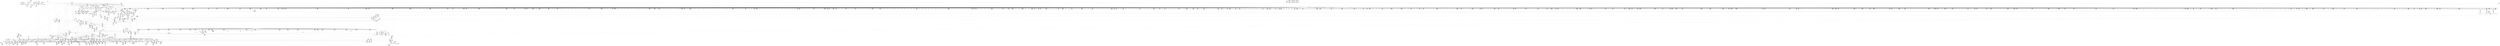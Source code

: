 digraph {
	CE0x512ceb0 [shape=record,shape=Mrecord,label="{CE0x512ceb0|may_create:tmp13|security/selinux/hooks.c,1706}"]
	CE0x51067b0 [shape=record,shape=Mrecord,label="{CE0x51067b0|i8*_getelementptr_inbounds_(_25_x_i8_,_25_x_i8_*_.str3,_i32_0,_i32_0)|*Constant*|*SummSink*}"]
	CE0x5159ca0 [shape=record,shape=Mrecord,label="{CE0x5159ca0|40:_%struct.super_block*,_56:_i8*,_:_CRE_246,247_}"]
	CE0x51f3ff0 [shape=record,shape=Mrecord,label="{CE0x51f3ff0|_ret_i32_%retval.0,_!dbg_!27728|security/selinux/avc.c,775}"]
	CE0x51658d0 [shape=record,shape=Mrecord,label="{CE0x51658d0|272:_i8*,_:_CRE_1343,1344_}"]
	CE0x5173670 [shape=record,shape=Mrecord,label="{CE0x5173670|40:_%struct.super_block*,_56:_i8*,_:_CRE_918,919_}"]
	CE0x512c800 [shape=record,shape=Mrecord,label="{CE0x512c800|may_create:tmp12|security/selinux/hooks.c,1706|*SummSink*}"]
	CE0x5170bf0 [shape=record,shape=Mrecord,label="{CE0x5170bf0|40:_%struct.super_block*,_56:_i8*,_:_CRE_884,885_}"]
	CE0x51f6dd0 [shape=record,shape=Mrecord,label="{CE0x51f6dd0|i32_3|*Constant*|*SummSink*}"]
	CE0x51891a0 [shape=record,shape=Mrecord,label="{CE0x51891a0|272:_i8*,_:_CRE_568,569_}"]
	CE0x51dffd0 [shape=record,shape=Mrecord,label="{CE0x51dffd0|272:_i8*,_:_CRE_1667,1668_}"]
	CE0x5180e70 [shape=record,shape=Mrecord,label="{CE0x5180e70|272:_i8*,_:_CRE_320,328_|*MultipleSource*|*LoadInst*|security/selinux/hooks.c,1714|security/selinux/hooks.c,1714}"]
	CE0x512bca0 [shape=record,shape=Mrecord,label="{CE0x512bca0|_call_void_mcount()_#3|*SummSink*}"]
	CE0x5122410 [shape=record,shape=Mrecord,label="{CE0x5122410|may_create:land.lhs.true|*SummSink*}"]
	CE0x5184670 [shape=record,shape=Mrecord,label="{CE0x5184670|272:_i8*,_:_CRE_420,421_}"]
	CE0x515e260 [shape=record,shape=Mrecord,label="{CE0x515e260|%struct.task_struct*_(%struct.task_struct**)*_asm_movq_%gs:$_1:P_,$0_,_r,im,_dirflag_,_fpsr_,_flags_|*SummSource*}"]
	CE0x52162d0 [shape=record,shape=Mrecord,label="{CE0x52162d0|VOIDTB_TE:_CE_96,104_|*MultipleSource*|security/selinux/hooks.c,1730|Function::may_create&Arg::dentry::|Function::selinux_inode_symlink&Arg::dentry::}"]
	CE0x516a8f0 [shape=record,shape=Mrecord,label="{CE0x516a8f0|40:_%struct.super_block*,_56:_i8*,_:_CRE_617,618_}"]
	CE0x518e3d0 [shape=record,shape=Mrecord,label="{CE0x518e3d0|272:_i8*,_:_CRE_1259,1260_}"]
	CE0x512aea0 [shape=record,shape=Mrecord,label="{CE0x512aea0|i64_0|*Constant*}"]
	CE0x5116ed0 [shape=record,shape=Mrecord,label="{CE0x5116ed0|may_create:tmp4|security/selinux/hooks.c,1706|*SummSource*}"]
	CE0x51795d0 [shape=record,shape=Mrecord,label="{CE0x51795d0|272:_i8*,_:_CRE_606,607_}"]
	CE0x5138830 [shape=record,shape=Mrecord,label="{CE0x5138830|may_create:if.end26|*SummSink*}"]
	CE0x516f930 [shape=record,shape=Mrecord,label="{CE0x516f930|40:_%struct.super_block*,_56:_i8*,_:_CRE_869,870_}"]
	CE0x51ec480 [shape=record,shape=Mrecord,label="{CE0x51ec480|28:_i32,_:_CRE_97,98_}"]
	CE0x518d1c0 [shape=record,shape=Mrecord,label="{CE0x518d1c0|272:_i8*,_:_CRE_1242,1243_}"]
	CE0x51549c0 [shape=record,shape=Mrecord,label="{CE0x51549c0|GLOBAL:get_current|*Constant*|*SummSink*}"]
	CE0x5183ae0 [shape=record,shape=Mrecord,label="{CE0x5183ae0|may_create:s_security|security/selinux/hooks.c,1714}"]
	CE0x517b880 [shape=record,shape=Mrecord,label="{CE0x517b880|272:_i8*,_:_CRE_664,672_|*MultipleSource*|*LoadInst*|security/selinux/hooks.c,1714|security/selinux/hooks.c,1714}"]
	CE0x518f090 [shape=record,shape=Mrecord,label="{CE0x518f090|272:_i8*,_:_CRE_1271,1272_}"]
	CE0x51e6e20 [shape=record,shape=Mrecord,label="{CE0x51e6e20|may_create:tmp59|security/selinux/hooks.c,1736}"]
	CE0x511d9b0 [shape=record,shape=Mrecord,label="{CE0x511d9b0|40:_%struct.super_block*,_56:_i8*,_:_CRE_271,272_}"]
	CE0x5189800 [shape=record,shape=Mrecord,label="{CE0x5189800|272:_i8*,_:_CRE_574,575_}"]
	CE0x5214480 [shape=record,shape=Mrecord,label="{CE0x5214480|VOIDTB_TE:_CE_158,159_}"]
	CE0x50fe270 [shape=record,shape=Mrecord,label="{CE0x50fe270|i64*_getelementptr_inbounds_(_2_x_i64_,_2_x_i64_*___llvm_gcov_ctr223,_i64_0,_i64_1)|*Constant*}"]
	CE0x5185000 [shape=record,shape=Mrecord,label="{CE0x5185000|272:_i8*,_:_CRE_429,430_}"]
	CE0x5169770 [shape=record,shape=Mrecord,label="{CE0x5169770|40:_%struct.super_block*,_56:_i8*,_:_CRE_603,604_}"]
	CE0x5184ab0 [shape=record,shape=Mrecord,label="{CE0x5184ab0|272:_i8*,_:_CRE_424,425_}"]
	CE0x5185110 [shape=record,shape=Mrecord,label="{CE0x5185110|272:_i8*,_:_CRE_430,431_}"]
	CE0x5190230 [shape=record,shape=Mrecord,label="{CE0x5190230|272:_i8*,_:_CRE_1308,1309_}"]
	CE0x51ebc80 [shape=record,shape=Mrecord,label="{CE0x51ebc80|28:_i32,_:_CRE_89,90_}"]
	CE0x51078b0 [shape=record,shape=Mrecord,label="{CE0x51078b0|may_create:call4|security/selinux/hooks.c,1706|*SummSource*}"]
	CE0x518fc40 [shape=record,shape=Mrecord,label="{CE0x518fc40|272:_i8*,_:_CRE_1288,1296_|*MultipleSource*|*LoadInst*|security/selinux/hooks.c,1714|security/selinux/hooks.c,1714}"]
	CE0x516c140 [shape=record,shape=Mrecord,label="{CE0x516c140|40:_%struct.super_block*,_56:_i8*,_:_CRE_684,688_|*MultipleSource*|Function::may_create&Arg::dir::|Function::selinux_inode_symlink&Arg::dir::|security/selinux/hooks.c,1713}"]
	CE0x5116500 [shape=record,shape=Mrecord,label="{CE0x5116500|may_create:dentry|Function::may_create&Arg::dentry::|*SummSink*}"]
	CE0x51efd50 [shape=record,shape=Mrecord,label="{CE0x51efd50|may_create:tobool15|security/selinux/hooks.c,1725|*SummSink*}"]
	CE0x51e3dd0 [shape=record,shape=Mrecord,label="{CE0x51e3dd0|272:_i8*,_:_CRE_1873,1874_}"]
	CE0x51f81b0 [shape=record,shape=Mrecord,label="{CE0x51f81b0|0:_i8,_8:_%struct.dentry*,_24:_%struct.selinux_audit_data*,_:_SCMRE_0,1_|*MultipleSource*|security/selinux/hooks.c,1719|security/selinux/hooks.c, 1710}"]
	CE0x5154b80 [shape=record,shape=Mrecord,label="{CE0x5154b80|get_current:entry}"]
	CE0x5154310 [shape=record,shape=Mrecord,label="{CE0x5154310|i32_10|*Constant*|*SummSource*}"]
	CE0x513bee0 [shape=record,shape=Mrecord,label="{CE0x513bee0|may_create:tmp16|security/selinux/hooks.c,1706|*SummSource*}"]
	CE0x5166150 [shape=record,shape=Mrecord,label="{CE0x5166150|272:_i8*,_:_CRE_1351,1352_}"]
	CE0x5167d30 [shape=record,shape=Mrecord,label="{CE0x5167d30|40:_%struct.super_block*,_56:_i8*,_:_CRE_582,583_}"]
	CE0x514d7d0 [shape=record,shape=Mrecord,label="{CE0x514d7d0|VOIDTB_TE:_CE_197,198_}"]
	CE0x518f6f0 [shape=record,shape=Mrecord,label="{CE0x518f6f0|272:_i8*,_:_CRE_1277,1278_}"]
	CE0x511d820 [shape=record,shape=Mrecord,label="{CE0x511d820|40:_%struct.super_block*,_56:_i8*,_:_CRE_270,271_}"]
	CE0x5183b50 [shape=record,shape=Mrecord,label="{CE0x5183b50|may_create:s_security|security/selinux/hooks.c,1714|*SummSource*}"]
	CE0x5172270 [shape=record,shape=Mrecord,label="{CE0x5172270|40:_%struct.super_block*,_56:_i8*,_:_CRE_902,903_}"]
	CE0x5213b80 [shape=record,shape=Mrecord,label="{CE0x5213b80|VOIDTB_TE:_CE_149,150_}"]
	CE0x5152db0 [shape=record,shape=Mrecord,label="{CE0x5152db0|i64*_getelementptr_inbounds_(_26_x_i64_,_26_x_i64_*___llvm_gcov_ctr217,_i64_0,_i64_20)|*Constant*|*SummSource*}"]
	CE0x5183650 [shape=record,shape=Mrecord,label="{CE0x5183650|272:_i8*,_:_CRE_414,415_}"]
	CE0x518e810 [shape=record,shape=Mrecord,label="{CE0x518e810|272:_i8*,_:_CRE_1263,1264_}"]
	CE0x5214f20 [shape=record,shape=Mrecord,label="{CE0x5214f20|VOIDTB_TE:_CE_169,170_}"]
	CE0x51e0520 [shape=record,shape=Mrecord,label="{CE0x51e0520|272:_i8*,_:_CRE_1672,1673_}"]
	CE0x5174430 [shape=record,shape=Mrecord,label="{CE0x5174430|40:_%struct.super_block*,_56:_i8*,_:_CRE_929,930_}"]
	CE0x51535b0 [shape=record,shape=Mrecord,label="{CE0x51535b0|may_create:tmp54|security/selinux/hooks.c,1733|*SummSink*}"]
	CE0x5151f60 [shape=record,shape=Mrecord,label="{CE0x5151f60|may_create:tmp52|security/selinux/hooks.c,1732}"]
	CE0x517a4b0 [shape=record,shape=Mrecord,label="{CE0x517a4b0|272:_i8*,_:_CRE_620,621_}"]
	CE0x518f3c0 [shape=record,shape=Mrecord,label="{CE0x518f3c0|272:_i8*,_:_CRE_1274,1275_}"]
	CE0x5213f30 [shape=record,shape=Mrecord,label="{CE0x5213f30|VOIDTB_TE:_CE_153,154_}"]
	CE0x5112c90 [shape=record,shape=Mrecord,label="{CE0x5112c90|selinux_inode_symlink:tmp1|*SummSource*}"]
	CE0x513b9a0 [shape=record,shape=Mrecord,label="{CE0x513b9a0|may_create:tmp15|security/selinux/hooks.c,1706}"]
	CE0x51deba0 [shape=record,shape=Mrecord,label="{CE0x51deba0|272:_i8*,_:_CRE_1648,1649_}"]
	CE0x51ea480 [shape=record,shape=Mrecord,label="{CE0x51ea480|28:_i32,_:_CRE_65,66_}"]
	CE0x51da700 [shape=record,shape=Mrecord,label="{CE0x51da700|272:_i8*,_:_CRE_1360,1361_}"]
	CE0x5170e70 [shape=record,shape=Mrecord,label="{CE0x5170e70|40:_%struct.super_block*,_56:_i8*,_:_CRE_886,887_}"]
	CE0x51dfca0 [shape=record,shape=Mrecord,label="{CE0x51dfca0|272:_i8*,_:_CRE_1664,1665_}"]
	CE0x5132ad0 [shape=record,shape=Mrecord,label="{CE0x5132ad0|may_create:tmp20|security/selinux/hooks.c,1706}"]
	CE0x5123350 [shape=record,shape=Mrecord,label="{CE0x5123350|40:_%struct.super_block*,_56:_i8*,_:_CRE_187,188_}"]
	CE0x51261a0 [shape=record,shape=Mrecord,label="{CE0x51261a0|40:_%struct.super_block*,_56:_i8*,_:_CRE_140,141_}"]
	CE0x522b720 [shape=record,shape=Mrecord,label="{CE0x522b720|i64_22|*Constant*}"]
	CE0x514b280 [shape=record,shape=Mrecord,label="{CE0x514b280|i1_true|*Constant*|*SummSource*}"]
	CE0x51eefb0 [shape=record,shape=Mrecord,label="{CE0x51eefb0|may_create:tmp29|security/selinux/hooks.c,1722}"]
	CE0x51f1490 [shape=record,shape=Mrecord,label="{CE0x51f1490|may_create:tmp32|security/selinux/hooks.c,1725|*SummSource*}"]
	CE0x5191360 [shape=record,shape=Mrecord,label="{CE0x5191360|272:_i8*,_:_CRE_1323,1324_}"]
	CE0x517df60 [shape=record,shape=Mrecord,label="{CE0x517df60|272:_i8*,_:_CRE_120,128_|*MultipleSource*|*LoadInst*|security/selinux/hooks.c,1714|security/selinux/hooks.c,1714}"]
	CE0x5106c00 [shape=record,shape=Mrecord,label="{CE0x5106c00|i32_1706|*Constant*}"]
	CE0x5135720 [shape=record,shape=Mrecord,label="{CE0x5135720|40:_%struct.super_block*,_56:_i8*,_:_CRE_8,12_|*MultipleSource*|Function::may_create&Arg::dir::|Function::selinux_inode_symlink&Arg::dir::|security/selinux/hooks.c,1713}"]
	CE0x514c180 [shape=record,shape=Mrecord,label="{CE0x514c180|VOIDTB_TE:_CE_176,177_}"]
	CE0x5170330 [shape=record,shape=Mrecord,label="{CE0x5170330|40:_%struct.super_block*,_56:_i8*,_:_CRE_877,878_}"]
	CE0x518aa90 [shape=record,shape=Mrecord,label="{CE0x518aa90|272:_i8*,_:_CRE_8,16_|*MultipleSource*|*LoadInst*|security/selinux/hooks.c,1714|security/selinux/hooks.c,1714}"]
	CE0x51694f0 [shape=record,shape=Mrecord,label="{CE0x51694f0|40:_%struct.super_block*,_56:_i8*,_:_CRE_601,602_}"]
	CE0x51e10d0 [shape=record,shape=Mrecord,label="{CE0x51e10d0|272:_i8*,_:_CRE_1683,1684_}"]
	CE0x51f0f60 [shape=record,shape=Mrecord,label="{CE0x51f0f60|may_create:tmp31|security/selinux/hooks.c,1725|*SummSource*}"]
	CE0x51dbd10 [shape=record,shape=Mrecord,label="{CE0x51dbd10|272:_i8*,_:_CRE_1536,1568_|*MultipleSource*|*LoadInst*|security/selinux/hooks.c,1714|security/selinux/hooks.c,1714}"]
	CE0x517ce40 [shape=record,shape=Mrecord,label="{CE0x517ce40|272:_i8*,_:_CRE_1211,1212_}"]
	CE0x5247fd0 [shape=record,shape=Mrecord,label="{CE0x5247fd0|i64*_getelementptr_inbounds_(_2_x_i64_,_2_x_i64_*___llvm_gcov_ctr98,_i64_0,_i64_0)|*Constant*|*SummSink*}"]
	CE0x51671f0 [shape=record,shape=Mrecord,label="{CE0x51671f0|40:_%struct.super_block*,_56:_i8*,_:_CRE_573,574_}"]
	CE0x515a920 [shape=record,shape=Mrecord,label="{CE0x515a920|40:_%struct.super_block*,_56:_i8*,_:_CRE_256,257_}"]
	CE0x5124490 [shape=record,shape=Mrecord,label="{CE0x5124490|40:_%struct.super_block*,_56:_i8*,_:_CRE_216,224_|*MultipleSource*|Function::may_create&Arg::dir::|Function::selinux_inode_symlink&Arg::dir::|security/selinux/hooks.c,1713}"]
	CE0x512bd70 [shape=record,shape=Mrecord,label="{CE0x512bd70|may_create:call|security/selinux/hooks.c,1706}"]
	CE0x51f6560 [shape=record,shape=Mrecord,label="{CE0x51f6560|may_create:tmp27|security/selinux/hooks.c,1716|*SummSource*}"]
	CE0x5218010 [shape=record,shape=Mrecord,label="{CE0x5218010|may_create:conv|security/selinux/hooks.c,1728|*SummSink*}"]
	CE0x51f0230 [shape=record,shape=Mrecord,label="{CE0x51f0230|may_create:tmp31|security/selinux/hooks.c,1725}"]
	CE0x51dd550 [shape=record,shape=Mrecord,label="{CE0x51dd550|272:_i8*,_:_CRE_1627,1628_}"]
	CE0x5180560 [shape=record,shape=Mrecord,label="{CE0x5180560|272:_i8*,_:_CRE_280,288_|*MultipleSource*|*LoadInst*|security/selinux/hooks.c,1714|security/selinux/hooks.c,1714}"]
	CE0x515a6a0 [shape=record,shape=Mrecord,label="{CE0x515a6a0|40:_%struct.super_block*,_56:_i8*,_:_CRE_254,255_}"]
	CE0x516a2b0 [shape=record,shape=Mrecord,label="{CE0x516a2b0|40:_%struct.super_block*,_56:_i8*,_:_CRE_612,613_}"]
	CE0x512d3c0 [shape=record,shape=Mrecord,label="{CE0x512d3c0|may_create:tmp14|security/selinux/hooks.c,1706|*SummSource*}"]
	CE0x51237d0 [shape=record,shape=Mrecord,label="{CE0x51237d0|40:_%struct.super_block*,_56:_i8*,_:_CRE_193,194_}"]
	CE0x512bfa0 [shape=record,shape=Mrecord,label="{CE0x512bfa0|GLOBAL:__llvm_gcov_ctr217|Global_var:__llvm_gcov_ctr217}"]
	CE0x5213e20 [shape=record,shape=Mrecord,label="{CE0x5213e20|VOIDTB_TE:_CE_152,153_}"]
	CE0x51538f0 [shape=record,shape=Mrecord,label="{CE0x51538f0|may_create:tmp55|security/selinux/hooks.c,1735}"]
	CE0x51657c0 [shape=record,shape=Mrecord,label="{CE0x51657c0|272:_i8*,_:_CRE_1342,1343_}"]
	CE0x51546d0 [shape=record,shape=Mrecord,label="{CE0x51546d0|get_current:tmp3|*SummSink*}"]
	CE0x51f1210 [shape=record,shape=Mrecord,label="{CE0x51f1210|may_create:tmp32|security/selinux/hooks.c,1725}"]
	CE0x64933c0 [shape=record,shape=Mrecord,label="{CE0x64933c0|selinux_inode_symlink:call|security/selinux/hooks.c,2779}"]
	CE0x5126860 [shape=record,shape=Mrecord,label="{CE0x5126860|40:_%struct.super_block*,_56:_i8*,_:_CRE_149,150_}"]
	CE0x514bb20 [shape=record,shape=Mrecord,label="{CE0x514bb20|VOIDTB_TE:_CE_170,171_}"]
	CE0x5160ee0 [shape=record,shape=Mrecord,label="{CE0x5160ee0|40:_%struct.super_block*,_56:_i8*,_:_CRE_440,448_|*MultipleSource*|Function::may_create&Arg::dir::|Function::selinux_inode_symlink&Arg::dir::|security/selinux/hooks.c,1713}"]
	CE0x5131d80 [shape=record,shape=Mrecord,label="{CE0x5131d80|may_create:tmp19|security/selinux/hooks.c,1706}"]
	CE0x51626d0 [shape=record,shape=Mrecord,label="{CE0x51626d0|40:_%struct.super_block*,_56:_i8*,_:_CRE_482,483_}"]
	CE0x51e4100 [shape=record,shape=Mrecord,label="{CE0x51e4100|272:_i8*,_:_CRE_1876,1877_}"]
	CE0x51723b0 [shape=record,shape=Mrecord,label="{CE0x51723b0|40:_%struct.super_block*,_56:_i8*,_:_CRE_903,904_}"]
	CE0x510e050 [shape=record,shape=Mrecord,label="{CE0x510e050|28:_i32,_:_CRE_59,60_}"]
	CE0x5137b00 [shape=record,shape=Mrecord,label="{CE0x5137b00|may_create:return|*SummSink*}"]
	CE0x5179190 [shape=record,shape=Mrecord,label="{CE0x5179190|272:_i8*,_:_CRE_602,603_}"]
	CE0x522cb30 [shape=record,shape=Mrecord,label="{CE0x522cb30|may_create:tmp49|security/selinux/hooks.c,1731|*SummSource*}"]
	CE0x5134410 [shape=record,shape=Mrecord,label="{CE0x5134410|may_create:tmp65|security/selinux/hooks.c,1739|*SummSource*}"]
	CE0x5191690 [shape=record,shape=Mrecord,label="{CE0x5191690|272:_i8*,_:_CRE_1326,1327_}"]
	CE0x5110be0 [shape=record,shape=Mrecord,label="{CE0x5110be0|may_create:tmp6|security/selinux/hooks.c,1706}"]
	CE0x5183430 [shape=record,shape=Mrecord,label="{CE0x5183430|272:_i8*,_:_CRE_412,413_}"]
	CE0x51909d0 [shape=record,shape=Mrecord,label="{CE0x51909d0|272:_i8*,_:_CRE_1314,1315_}"]
	CE0x5122c90 [shape=record,shape=Mrecord,label="{CE0x5122c90|40:_%struct.super_block*,_56:_i8*,_:_CRE_178,179_}"]
	CE0x5162bd0 [shape=record,shape=Mrecord,label="{CE0x5162bd0|40:_%struct.super_block*,_56:_i8*,_:_CRE_486,487_}"]
	CE0x51f3d20 [shape=record,shape=Mrecord,label="{CE0x51f3d20|i32_9437184|*Constant*|*SummSink*}"]
	CE0x51e5de0 [shape=record,shape=Mrecord,label="{CE0x51e5de0|may_create:tmp25|security/selinux/hooks.c,1714|*SummSource*}"]
	CE0x5172630 [shape=record,shape=Mrecord,label="{CE0x5172630|40:_%struct.super_block*,_56:_i8*,_:_CRE_905,906_}"]
	CE0x5174a70 [shape=record,shape=Mrecord,label="{CE0x5174a70|40:_%struct.super_block*,_56:_i8*,_:_CRE_934,935_}"]
	CE0x515db30 [shape=record,shape=Mrecord,label="{CE0x515db30|may_create:tmp7|security/selinux/hooks.c,1706|*SummSource*}"]
	CE0x5175df0 [shape=record,shape=Mrecord,label="{CE0x5175df0|40:_%struct.super_block*,_56:_i8*,_:_CRE_981,982_}"]
	CE0x5176800 [shape=record,shape=Mrecord,label="{CE0x5176800|may_create:tmp22|*LoadInst*|security/selinux/hooks.c,1713}"]
	CE0x518b1d0 [shape=record,shape=Mrecord,label="{CE0x518b1d0|i32_16|*Constant*|*SummSink*}"]
	CE0x51870f0 [shape=record,shape=Mrecord,label="{CE0x51870f0|272:_i8*,_:_CRE_460,461_}"]
	CE0x518e4e0 [shape=record,shape=Mrecord,label="{CE0x518e4e0|272:_i8*,_:_CRE_1260,1261_}"]
	CE0x51fcd70 [shape=record,shape=Mrecord,label="{CE0x51fcd70|may_create:call14|security/selinux/hooks.c,1722}"]
	CE0x522c8c0 [shape=record,shape=Mrecord,label="{CE0x522c8c0|may_create:tmp49|security/selinux/hooks.c,1731}"]
	CE0x52128d0 [shape=record,shape=Mrecord,label="{CE0x52128d0|i64_15|*Constant*|*SummSource*}"]
	CE0x52188c0 [shape=record,shape=Mrecord,label="{CE0x52188c0|i64_16|*Constant*}"]
	CE0x515e900 [shape=record,shape=Mrecord,label="{CE0x515e900|may_create:if.then24|*SummSource*}"]
	CE0x51de980 [shape=record,shape=Mrecord,label="{CE0x51de980|272:_i8*,_:_CRE_1646,1647_}"]
	CE0x51f0900 [shape=record,shape=Mrecord,label="{CE0x51f0900|i64_11|*Constant*|*SummSink*}"]
	CE0x5121ca0 [shape=record,shape=Mrecord,label="{CE0x5121ca0|may_create:tmp8|security/selinux/hooks.c,1706|*SummSink*}"]
	CE0x514b400 [shape=record,shape=Mrecord,label="{CE0x514b400|i1_true|*Constant*|*SummSink*}"]
	CE0x515a7e0 [shape=record,shape=Mrecord,label="{CE0x515a7e0|40:_%struct.super_block*,_56:_i8*,_:_CRE_255,256_}"]
	CE0x5133e60 [shape=record,shape=Mrecord,label="{CE0x5133e60|may_create:newsid|security/selinux/hooks.c, 1709|*SummSource*}"]
	CE0x51ea200 [shape=record,shape=Mrecord,label="{CE0x51ea200|may_create:tmp64|security/selinux/hooks.c,1739|*SummSource*}"]
	CE0x523e350 [shape=record,shape=Mrecord,label="{CE0x523e350|may_create:tmp67|security/selinux/hooks.c,1742|*SummSource*}"]
	CE0x52182f0 [shape=record,shape=Mrecord,label="{CE0x52182f0|may_create:tobool19|security/selinux/hooks.c,1728}"]
	CE0x511fdf0 [shape=record,shape=Mrecord,label="{CE0x511fdf0|40:_%struct.super_block*,_56:_i8*,_:_CRE_300,301_}"]
	CE0x51daa30 [shape=record,shape=Mrecord,label="{CE0x51daa30|272:_i8*,_:_CRE_1363,1364_}"]
	CE0x51dd770 [shape=record,shape=Mrecord,label="{CE0x51dd770|272:_i8*,_:_CRE_1629,1630_}"]
	CE0x5162a90 [shape=record,shape=Mrecord,label="{CE0x5162a90|40:_%struct.super_block*,_56:_i8*,_:_CRE_485,486_}"]
	CE0x515b960 [shape=record,shape=Mrecord,label="{CE0x515b960|40:_%struct.super_block*,_56:_i8*,_:_CRE_269,270_}"]
	CE0x517ec00 [shape=record,shape=Mrecord,label="{CE0x517ec00|272:_i8*,_:_CRE_160,176_|*MultipleSource*|*LoadInst*|security/selinux/hooks.c,1714|security/selinux/hooks.c,1714}"]
	CE0x5123f50 [shape=record,shape=Mrecord,label="{CE0x5123f50|40:_%struct.super_block*,_56:_i8*,_:_CRE_203,204_}"]
	CE0x51faa90 [shape=record,shape=Mrecord,label="{CE0x51faa90|may_create:u|security/selinux/hooks.c,1720|*SummSink*}"]
	CE0x5181950 [shape=record,shape=Mrecord,label="{CE0x5181950|272:_i8*,_:_CRE_368,372_|*MultipleSource*|*LoadInst*|security/selinux/hooks.c,1714|security/selinux/hooks.c,1714}"]
	CE0x5177920 [shape=record,shape=Mrecord,label="{CE0x5177920|272:_i8*,_:_CRE_579,580_}"]
	CE0x514b0b0 [shape=record,shape=Mrecord,label="{CE0x514b0b0|i1_true|*Constant*}"]
	CE0x5138010 [shape=record,shape=Mrecord,label="{CE0x5138010|may_create:bb|*SummSource*}"]
	CE0x511cfc0 [shape=record,shape=Mrecord,label="{CE0x511cfc0|i64*_getelementptr_inbounds_(_26_x_i64_,_26_x_i64_*___llvm_gcov_ctr217,_i64_0,_i64_1)|*Constant*|*SummSource*}"]
	CE0x6493260 [shape=record,shape=Mrecord,label="{CE0x6493260|_call_void_mcount()_#3}"]
	CE0x512d220 [shape=record,shape=Mrecord,label="{CE0x512d220|may_create:tmp14|security/selinux/hooks.c,1706}"]
	CE0x5185cc0 [shape=record,shape=Mrecord,label="{CE0x5185cc0|272:_i8*,_:_CRE_441,442_}"]
	CE0x5186650 [shape=record,shape=Mrecord,label="{CE0x5186650|272:_i8*,_:_CRE_450,451_}"]
	CE0x516c640 [shape=record,shape=Mrecord,label="{CE0x516c640|40:_%struct.super_block*,_56:_i8*,_:_CRE_696,704_|*MultipleSource*|Function::may_create&Arg::dir::|Function::selinux_inode_symlink&Arg::dir::|security/selinux/hooks.c,1713}"]
	CE0x515c660 [shape=record,shape=Mrecord,label="{CE0x515c660|i64_5|*Constant*|*SummSource*}"]
	CE0x5126920 [shape=record,shape=Mrecord,label="{CE0x5126920|40:_%struct.super_block*,_56:_i8*,_:_CRE_150,151_}"]
	CE0x51f39d0 [shape=record,shape=Mrecord,label="{CE0x51f39d0|avc_has_perm:tclass|Function::avc_has_perm&Arg::tclass::|*SummSink*}"]
	CE0x515c580 [shape=record,shape=Mrecord,label="{CE0x515c580|may_create:tmp10|security/selinux/hooks.c,1706}"]
	CE0x511abc0 [shape=record,shape=Mrecord,label="{CE0x511abc0|40:_%struct.super_block*,_56:_i8*,_:_CRE_72,76_|*MultipleSource*|Function::may_create&Arg::dir::|Function::selinux_inode_symlink&Arg::dir::|security/selinux/hooks.c,1713}"]
	CE0x515aba0 [shape=record,shape=Mrecord,label="{CE0x515aba0|40:_%struct.super_block*,_56:_i8*,_:_CRE_258,259_}"]
	CE0x51ea580 [shape=record,shape=Mrecord,label="{CE0x51ea580|28:_i32,_:_CRE_66,67_}"]
	CE0x51f0a00 [shape=record,shape=Mrecord,label="{CE0x51f0a00|may_create:tmp30|security/selinux/hooks.c,1725}"]
	CE0x51dd220 [shape=record,shape=Mrecord,label="{CE0x51dd220|272:_i8*,_:_CRE_1624,1625_}"]
	CE0x512adc0 [shape=record,shape=Mrecord,label="{CE0x512adc0|i64_2|*Constant*|*SummSink*}"]
	CE0x510d440 [shape=record,shape=Mrecord,label="{CE0x510d440|28:_i32,_:_CRE_48,49_}"]
	CE0x514e270 [shape=record,shape=Mrecord,label="{CE0x514e270|VOIDTB_TE:_CE_207,208_}"]
	CE0x517b390 [shape=record,shape=Mrecord,label="{CE0x517b390|272:_i8*,_:_CRE_640,648_|*MultipleSource*|*LoadInst*|security/selinux/hooks.c,1714|security/selinux/hooks.c,1714}"]
	CE0x5185880 [shape=record,shape=Mrecord,label="{CE0x5185880|272:_i8*,_:_CRE_437,438_}"]
	CE0x516adf0 [shape=record,shape=Mrecord,label="{CE0x516adf0|40:_%struct.super_block*,_56:_i8*,_:_CRE_621,622_}"]
	CE0x51e6fd0 [shape=record,shape=Mrecord,label="{CE0x51e6fd0|may_create:tmp59|security/selinux/hooks.c,1736|*SummSource*}"]
	CE0x5190060 [shape=record,shape=Mrecord,label="{CE0x5190060|272:_i8*,_:_CRE_1328,1329_}"]
	CE0x52174f0 [shape=record,shape=Mrecord,label="{CE0x52174f0|VOIDTB_TE:_CE_56,64_|*MultipleSource*|security/selinux/hooks.c,1730|Function::may_create&Arg::dentry::|Function::selinux_inode_symlink&Arg::dentry::}"]
	CE0x514e050 [shape=record,shape=Mrecord,label="{CE0x514e050|VOIDTB_TE:_CE_205,206_}"]
	CE0x516b5c0 [shape=record,shape=Mrecord,label="{CE0x516b5c0|40:_%struct.super_block*,_56:_i8*,_:_CRE_648,656_|*MultipleSource*|Function::may_create&Arg::dir::|Function::selinux_inode_symlink&Arg::dir::|security/selinux/hooks.c,1713}"]
	CE0x51e6cf0 [shape=record,shape=Mrecord,label="{CE0x51e6cf0|may_create:tmp58|security/selinux/hooks.c,1736|*SummSink*}"]
	CE0x5127220 [shape=record,shape=Mrecord,label="{CE0x5127220|40:_%struct.super_block*,_56:_i8*,_:_CRE_162,163_}"]
	CE0x5212460 [shape=record,shape=Mrecord,label="{CE0x5212460|may_create:tmp42|security/selinux/hooks.c,1728|*SummSink*}"]
	CE0x51e01f0 [shape=record,shape=Mrecord,label="{CE0x51e01f0|272:_i8*,_:_CRE_1669,1670_}"]
	CE0x514be50 [shape=record,shape=Mrecord,label="{CE0x514be50|VOIDTB_TE:_CE_173,174_}"]
	CE0x51ecf40 [shape=record,shape=Mrecord,label="{CE0x51ecf40|28:_i32,_:_CRE_107,108_}"]
	CE0x5182990 [shape=record,shape=Mrecord,label="{CE0x5182990|272:_i8*,_:_CRE_402,403_}"]
	CE0x515ddc0 [shape=record,shape=Mrecord,label="{CE0x515ddc0|GLOBAL:may_create.__warned|Global_var:may_create.__warned}"]
	CE0x51c3360 [shape=record,shape=Mrecord,label="{CE0x51c3360|i64*_getelementptr_inbounds_(_2_x_i64_,_2_x_i64_*___llvm_gcov_ctr98,_i64_0,_i64_0)|*Constant*|*SummSource*}"]
	CE0x51e5870 [shape=record,shape=Mrecord,label="{CE0x51e5870|272:_i8*,_:_CRE_2256,2264_|*MultipleSource*|*LoadInst*|security/selinux/hooks.c,1714|security/selinux/hooks.c,1714}"]
	CE0x518c2e0 [shape=record,shape=Mrecord,label="{CE0x518c2e0|272:_i8*,_:_CRE_1228,1229_}"]
	CE0x51e4570 [shape=record,shape=Mrecord,label="{CE0x51e4570|272:_i8*,_:_CRE_1879,1880_}"]
	CE0x511e270 [shape=record,shape=Mrecord,label="{CE0x511e270|40:_%struct.super_block*,_56:_i8*,_:_CRE_278,279_}"]
	CE0x5123590 [shape=record,shape=Mrecord,label="{CE0x5123590|40:_%struct.super_block*,_56:_i8*,_:_CRE_190,191_}"]
	CE0x5244450 [shape=record,shape=Mrecord,label="{CE0x5244450|may_create:tmp66|security/selinux/hooks.c,1742}"]
	CE0x5120f70 [shape=record,shape=Mrecord,label="{CE0x5120f70|40:_%struct.super_block*,_56:_i8*,_:_CRE_328,336_|*MultipleSource*|Function::may_create&Arg::dir::|Function::selinux_inode_symlink&Arg::dir::|security/selinux/hooks.c,1713}"]
	CE0x51efb70 [shape=record,shape=Mrecord,label="{CE0x51efb70|_ret_i32_%retval.0,_!dbg_!27728|security/selinux/avc.c,775|*SummSink*}"]
	CE0x5171d70 [shape=record,shape=Mrecord,label="{CE0x5171d70|40:_%struct.super_block*,_56:_i8*,_:_CRE_898,899_}"]
	CE0x5149fc0 [shape=record,shape=Mrecord,label="{CE0x5149fc0|GLOBAL:may_create.__warned|Global_var:may_create.__warned|*SummSink*}"]
	CE0x51792a0 [shape=record,shape=Mrecord,label="{CE0x51792a0|272:_i8*,_:_CRE_603,604_}"]
	CE0x5214150 [shape=record,shape=Mrecord,label="{CE0x5214150|VOIDTB_TE:_CE_155,156_}"]
	CE0x5105ef0 [shape=record,shape=Mrecord,label="{CE0x5105ef0|_call_void_lockdep_rcu_suspicious(i8*_getelementptr_inbounds_(_25_x_i8_,_25_x_i8_*_.str3,_i32_0,_i32_0),_i32_1706,_i8*_getelementptr_inbounds_(_45_x_i8_,_45_x_i8_*_.str12,_i32_0,_i32_0))_#10,_!dbg_!27731|security/selinux/hooks.c,1706}"]
	CE0x510bee0 [shape=record,shape=Mrecord,label="{CE0x510bee0|may_create:dir|Function::may_create&Arg::dir::|*SummSink*}"]
	CE0x5153160 [shape=record,shape=Mrecord,label="{CE0x5153160|may_create:tmp54|security/selinux/hooks.c,1733|*SummSource*}"]
	CE0x51de760 [shape=record,shape=Mrecord,label="{CE0x51de760|272:_i8*,_:_CRE_1644,1645_}"]
	CE0x5154c30 [shape=record,shape=Mrecord,label="{CE0x5154c30|get_current:entry|*SummSource*}"]
	CE0x5245330 [shape=record,shape=Mrecord,label="{CE0x5245330|i64*_getelementptr_inbounds_(_2_x_i64_,_2_x_i64_*___llvm_gcov_ctr98,_i64_0,_i64_1)|*Constant*|*SummSource*}"]
	CE0x51e7710 [shape=record,shape=Mrecord,label="{CE0x51e7710|i64*_getelementptr_inbounds_(_26_x_i64_,_26_x_i64_*___llvm_gcov_ctr217,_i64_0,_i64_23)|*Constant*}"]
	CE0x51fe410 [shape=record,shape=Mrecord,label="{CE0x51fe410|i64*_getelementptr_inbounds_(_26_x_i64_,_26_x_i64_*___llvm_gcov_ctr217,_i64_0,_i64_12)|*Constant*|*SummSource*}"]
	CE0x511e9f0 [shape=record,shape=Mrecord,label="{CE0x511e9f0|40:_%struct.super_block*,_56:_i8*,_:_CRE_284,285_}"]
	CE0x51ecd20 [shape=record,shape=Mrecord,label="{CE0x51ecd20|28:_i32,_:_CRE_105,106_}"]
	CE0x51f6fd0 [shape=record,shape=Mrecord,label="{CE0x51f6fd0|may_create:create_sid|security/selinux/hooks.c,1717}"]
	CE0x514f6a0 [shape=record,shape=Mrecord,label="{CE0x514f6a0|VOIDTB_TE:_CE_240,248_|*MultipleSource*|security/selinux/hooks.c,1730|Function::may_create&Arg::dentry::|Function::selinux_inode_symlink&Arg::dentry::}"]
	CE0x6e2fe00 [shape=record,shape=Mrecord,label="{CE0x6e2fe00|selinux_inode_symlink:tmp3|*SummSource*}"]
	CE0x51f18f0 [shape=record,shape=Mrecord,label="{CE0x51f18f0|may_create:tmp33|security/selinux/hooks.c,1725|*SummSource*}"]
	CE0x515af60 [shape=record,shape=Mrecord,label="{CE0x515af60|40:_%struct.super_block*,_56:_i8*,_:_CRE_261,262_}"]
	CE0x51ec380 [shape=record,shape=Mrecord,label="{CE0x51ec380|28:_i32,_:_CRE_96,97_}"]
	CE0x5131ee0 [shape=record,shape=Mrecord,label="{CE0x5131ee0|may_create:tmp19|security/selinux/hooks.c,1706|*SummSource*}"]
	CE0x5164e30 [shape=record,shape=Mrecord,label="{CE0x5164e30|272:_i8*,_:_CRE_1333,1334_}"]
	CE0x5168730 [shape=record,shape=Mrecord,label="{CE0x5168730|40:_%struct.super_block*,_56:_i8*,_:_CRE_590,591_}"]
	CE0x514e8d0 [shape=record,shape=Mrecord,label="{CE0x514e8d0|VOIDTB_TE:_CE_213,214_}"]
	CE0x51c9100 [shape=record,shape=Mrecord,label="{CE0x51c9100|i64*_getelementptr_inbounds_(_2_x_i64_,_2_x_i64_*___llvm_gcov_ctr98,_i64_0,_i64_1)|*Constant*|*SummSink*}"]
	CE0x5162090 [shape=record,shape=Mrecord,label="{CE0x5162090|40:_%struct.super_block*,_56:_i8*,_:_CRE_477,478_}"]
	CE0x516f480 [shape=record,shape=Mrecord,label="{CE0x516f480|40:_%struct.super_block*,_56:_i8*,_:_CRE_866,867_}"]
	CE0x51e7280 [shape=record,shape=Mrecord,label="{CE0x51e7280|may_create:tmp60|security/selinux/hooks.c,1737}"]
	CE0x51f7040 [shape=record,shape=Mrecord,label="{CE0x51f7040|may_create:create_sid|security/selinux/hooks.c,1717|*SummSource*}"]
	CE0x5200c40 [shape=record,shape=Mrecord,label="{CE0x5200c40|may_create:tmp37|security/selinux/hooks.c,1728}"]
	CE0x5150e50 [shape=record,shape=Mrecord,label="{CE0x5150e50|VOIDTB_TE:_CE_308,309_}"]
	CE0x511deb0 [shape=record,shape=Mrecord,label="{CE0x511deb0|40:_%struct.super_block*,_56:_i8*,_:_CRE_275,276_}"]
	CE0x51e4460 [shape=record,shape=Mrecord,label="{CE0x51e4460|272:_i8*,_:_CRE_1878,1879_}"]
	CE0x5164f40 [shape=record,shape=Mrecord,label="{CE0x5164f40|272:_i8*,_:_CRE_1334,1335_}"]
	CE0x51e5130 [shape=record,shape=Mrecord,label="{CE0x51e5130|272:_i8*,_:_CRE_2056,2112_|*MultipleSource*|*LoadInst*|security/selinux/hooks.c,1714|security/selinux/hooks.c,1714}"]
	CE0x5126ce0 [shape=record,shape=Mrecord,label="{CE0x5126ce0|40:_%struct.super_block*,_56:_i8*,_:_CRE_155,156_}"]
	CE0x510e250 [shape=record,shape=Mrecord,label="{CE0x510e250|28:_i32,_:_CRE_61,62_}"]
	CE0x516fa70 [shape=record,shape=Mrecord,label="{CE0x516fa70|40:_%struct.super_block*,_56:_i8*,_:_CRE_870,871_}"]
	CE0x510c9e0 [shape=record,shape=Mrecord,label="{CE0x510c9e0|28:_i32,_:_CRE_21,22_}"]
	CE0x518a5e0 [shape=record,shape=Mrecord,label="{CE0x518a5e0|may_create:s_security|security/selinux/hooks.c,1714|*SummSink*}"]
	CE0x5210b70 [shape=record,shape=Mrecord,label="{CE0x5210b70|may_create:tmp45|security/selinux/hooks.c,1728}"]
	CE0x51e12f0 [shape=record,shape=Mrecord,label="{CE0x51e12f0|272:_i8*,_:_CRE_1685,1686_}"]
	CE0x51630d0 [shape=record,shape=Mrecord,label="{CE0x51630d0|40:_%struct.super_block*,_56:_i8*,_:_CRE_500,504_|*MultipleSource*|Function::may_create&Arg::dir::|Function::selinux_inode_symlink&Arg::dir::|security/selinux/hooks.c,1713}"]
	CE0x511f8f0 [shape=record,shape=Mrecord,label="{CE0x511f8f0|40:_%struct.super_block*,_56:_i8*,_:_CRE_296,297_}"]
	CE0x51e2470 [shape=record,shape=Mrecord,label="{CE0x51e2470|272:_i8*,_:_CRE_1760,1764_|*MultipleSource*|*LoadInst*|security/selinux/hooks.c,1714|security/selinux/hooks.c,1714}"]
	CE0x676e650 [shape=record,shape=Mrecord,label="{CE0x676e650|_call_void_mcount()_#3|*SummSource*}"]
	CE0x51e4680 [shape=record,shape=Mrecord,label="{CE0x51e4680|may_create:tmp25|security/selinux/hooks.c,1714}"]
	CE0x51689b0 [shape=record,shape=Mrecord,label="{CE0x51689b0|40:_%struct.super_block*,_56:_i8*,_:_CRE_592,593_}"]
	CE0x51340e0 [shape=record,shape=Mrecord,label="{CE0x51340e0|may_create:tmp65|security/selinux/hooks.c,1739}"]
	CE0x5153c60 [shape=record,shape=Mrecord,label="{CE0x5153c60|may_create:tmp21|security/selinux/hooks.c,1706|*SummSource*}"]
	CE0x51e22a0 [shape=record,shape=Mrecord,label="{CE0x51e22a0|272:_i8*,_:_CRE_1752,1760_|*MultipleSource*|*LoadInst*|security/selinux/hooks.c,1714|security/selinux/hooks.c,1714}"]
	CE0x5214040 [shape=record,shape=Mrecord,label="{CE0x5214040|VOIDTB_TE:_CE_154,155_}"]
	CE0x51e1b30 [shape=record,shape=Mrecord,label="{CE0x51e1b30|272:_i8*,_:_CRE_1712,1720_|*MultipleSource*|*LoadInst*|security/selinux/hooks.c,1714|security/selinux/hooks.c,1714}"]
	CE0x5121e60 [shape=record,shape=Mrecord,label="{CE0x5121e60|may_create:tobool1|security/selinux/hooks.c,1706|*SummSource*}"]
	CE0x518eb40 [shape=record,shape=Mrecord,label="{CE0x518eb40|272:_i8*,_:_CRE_1266,1267_}"]
	CE0x514d9f0 [shape=record,shape=Mrecord,label="{CE0x514d9f0|VOIDTB_TE:_CE_199,200_}"]
	CE0x51501f0 [shape=record,shape=Mrecord,label="{CE0x51501f0|VOIDTB_TE:_CE_288,296_|*MultipleSource*|security/selinux/hooks.c,1730|Function::may_create&Arg::dentry::|Function::selinux_inode_symlink&Arg::dentry::}"]
	CE0x5121340 [shape=record,shape=Mrecord,label="{CE0x5121340|40:_%struct.super_block*,_56:_i8*,_:_CRE_344,352_|*MultipleSource*|Function::may_create&Arg::dir::|Function::selinux_inode_symlink&Arg::dir::|security/selinux/hooks.c,1713}"]
	CE0x51710f0 [shape=record,shape=Mrecord,label="{CE0x51710f0|40:_%struct.super_block*,_56:_i8*,_:_CRE_888,889_}"]
	CE0x5105f60 [shape=record,shape=Mrecord,label="{CE0x5105f60|_call_void_lockdep_rcu_suspicious(i8*_getelementptr_inbounds_(_25_x_i8_,_25_x_i8_*_.str3,_i32_0,_i32_0),_i32_1706,_i8*_getelementptr_inbounds_(_45_x_i8_,_45_x_i8_*_.str12,_i32_0,_i32_0))_#10,_!dbg_!27731|security/selinux/hooks.c,1706|*SummSource*}"]
	"CONST[source:0(mediator),value:2(dynamic)][purpose:{object}][SnkIdx:9]"
	CE0x518ed60 [shape=record,shape=Mrecord,label="{CE0x518ed60|272:_i8*,_:_CRE_1268,1269_}"]
	CE0x5123e90 [shape=record,shape=Mrecord,label="{CE0x5123e90|40:_%struct.super_block*,_56:_i8*,_:_CRE_202,203_}"]
	CE0x51e8e90 [shape=record,shape=Mrecord,label="{CE0x51e8e90|may_create:tmp62|security/selinux/hooks.c,1739|*SummSource*}"]
	CE0x522eb50 [shape=record,shape=Mrecord,label="{CE0x522eb50|i64_18|*Constant*|*SummSource*}"]
	CE0x516d140 [shape=record,shape=Mrecord,label="{CE0x516d140|40:_%struct.super_block*,_56:_i8*,_:_CRE_744,752_|*MultipleSource*|Function::may_create&Arg::dir::|Function::selinux_inode_symlink&Arg::dir::|security/selinux/hooks.c,1713}"]
	CE0x512a710 [shape=record,shape=Mrecord,label="{CE0x512a710|may_create:do.end}"]
	CE0x51e4d90 [shape=record,shape=Mrecord,label="{CE0x51e4d90|272:_i8*,_:_CRE_1920,1928_|*MultipleSource*|*LoadInst*|security/selinux/hooks.c,1714|security/selinux/hooks.c,1714}"]
	CE0x514d060 [shape=record,shape=Mrecord,label="{CE0x514d060|VOIDTB_TE:_CE_190,191_}"]
	CE0x514f150 [shape=record,shape=Mrecord,label="{CE0x514f150|VOIDTB_TE:_CE_221,222_}"]
	CE0x5175540 [shape=record,shape=Mrecord,label="{CE0x5175540|40:_%struct.super_block*,_56:_i8*,_:_CRE_976,977_}"]
	CE0x510cde0 [shape=record,shape=Mrecord,label="{CE0x510cde0|28:_i32,_:_CRE_28,32_|*MultipleSource*|security/selinux/hooks.c,1722|*LoadInst*|security/selinux/hooks.c,1713|security/selinux/hooks.c,1713}"]
	CE0x517cc70 [shape=record,shape=Mrecord,label="{CE0x517cc70|272:_i8*,_:_CRE_1210,1211_}"]
	CE0x51fe6a0 [shape=record,shape=Mrecord,label="{CE0x51fe6a0|may_create:tmp35|security/selinux/hooks.c,1726}"]
	CE0x514ce40 [shape=record,shape=Mrecord,label="{CE0x514ce40|VOIDTB_TE:_CE_188,189_}"]
	CE0x51fc490 [shape=record,shape=Mrecord,label="{CE0x51fc490|may_create:sid13|security/selinux/hooks.c,1722|*SummSource*}"]
	CE0x51512b0 [shape=record,shape=Mrecord,label="{CE0x51512b0|VOIDTB_TE:_CE_313,314_}"]
	CE0x51279a0 [shape=record,shape=Mrecord,label="{CE0x51279a0|40:_%struct.super_block*,_56:_i8*,_:_CRE_172,173_}"]
	CE0x5175780 [shape=record,shape=Mrecord,label="{CE0x5175780|40:_%struct.super_block*,_56:_i8*,_:_CRE_977,978_}"]
	CE0x51821f0 [shape=record,shape=Mrecord,label="{CE0x51821f0|272:_i8*,_:_CRE_396,397_}"]
	CE0x517ad30 [shape=record,shape=Mrecord,label="{CE0x517ad30|272:_i8*,_:_CRE_628,629_}"]
	CE0x5216570 [shape=record,shape=Mrecord,label="{CE0x5216570|VOIDTB_TE:_CE_144,145_}"]
	CE0x514e5a0 [shape=record,shape=Mrecord,label="{CE0x514e5a0|VOIDTB_TE:_CE_210,211_}"]
	CE0x51f35c0 [shape=record,shape=Mrecord,label="{CE0x51f35c0|i16_7|*Constant*|*SummSink*}"]
	CE0x5183100 [shape=record,shape=Mrecord,label="{CE0x5183100|272:_i8*,_:_CRE_409,410_}"]
	CE0x5115b60 [shape=record,shape=Mrecord,label="{CE0x5115b60|may_create:tobool|security/selinux/hooks.c,1706|*SummSink*}"]
	CE0x51f0000 [shape=record,shape=Mrecord,label="{CE0x51f0000|i64_10|*Constant*}"]
	CE0x5112ef0 [shape=record,shape=Mrecord,label="{CE0x5112ef0|i64_1|*Constant*}"]
	CE0x511b100 [shape=record,shape=Mrecord,label="{CE0x511b100|40:_%struct.super_block*,_56:_i8*,_:_CRE_88,96_|*MultipleSource*|Function::may_create&Arg::dir::|Function::selinux_inode_symlink&Arg::dir::|security/selinux/hooks.c,1713}"]
	CE0x512db40 [shape=record,shape=Mrecord,label="{CE0x512db40|may_create:dir|Function::may_create&Arg::dir::}"]
	CE0x5178b30 [shape=record,shape=Mrecord,label="{CE0x5178b30|272:_i8*,_:_CRE_596,597_}"]
	CE0x518a570 [shape=record,shape=Mrecord,label="{CE0x518a570|i32_8|*Constant*|*SummSink*}"]
	CE0x51e9140 [shape=record,shape=Mrecord,label="{CE0x51e9140|i64*_getelementptr_inbounds_(_26_x_i64_,_26_x_i64_*___llvm_gcov_ctr217,_i64_0,_i64_24)|*Constant*|*SummSource*}"]
	CE0x523dfc0 [shape=record,shape=Mrecord,label="{CE0x523dfc0|may_create:tmp66|security/selinux/hooks.c,1742|*SummSink*}"]
	CE0x515b6e0 [shape=record,shape=Mrecord,label="{CE0x515b6e0|40:_%struct.super_block*,_56:_i8*,_:_CRE_267,268_}"]
	CE0x510cae0 [shape=record,shape=Mrecord,label="{CE0x510cae0|28:_i32,_:_CRE_22,23_}"]
	CE0x5124920 [shape=record,shape=Mrecord,label="{CE0x5124920|40:_%struct.super_block*,_56:_i8*,_:_CRE_240,241_}"]
	CE0x5123ad0 [shape=record,shape=Mrecord,label="{CE0x5123ad0|40:_%struct.super_block*,_56:_i8*,_:_CRE_197,198_}"]
	CE0x5165050 [shape=record,shape=Mrecord,label="{CE0x5165050|272:_i8*,_:_CRE_1335,1336_}"]
	CE0x51e0630 [shape=record,shape=Mrecord,label="{CE0x51e0630|272:_i8*,_:_CRE_1673,1674_}"]
	CE0x51316e0 [shape=record,shape=Mrecord,label="{CE0x51316e0|i32_78|*Constant*|*SummSink*}"]
	CE0x5126260 [shape=record,shape=Mrecord,label="{CE0x5126260|40:_%struct.super_block*,_56:_i8*,_:_CRE_141,142_}"]
	CE0x523de50 [shape=record,shape=Mrecord,label="{CE0x523de50|i64*_getelementptr_inbounds_(_26_x_i64_,_26_x_i64_*___llvm_gcov_ctr217,_i64_0,_i64_25)|*Constant*|*SummSource*}"]
	CE0x5172ef0 [shape=record,shape=Mrecord,label="{CE0x5172ef0|40:_%struct.super_block*,_56:_i8*,_:_CRE_912,913_}"]
	CE0x51dac50 [shape=record,shape=Mrecord,label="{CE0x51dac50|272:_i8*,_:_CRE_1365,1366_}"]
	CE0x5136970 [shape=record,shape=Mrecord,label="{CE0x5136970|may_create:if.end26}"]
	CE0x513ba10 [shape=record,shape=Mrecord,label="{CE0x513ba10|may_create:tmp15|security/selinux/hooks.c,1706|*SummSource*}"]
	CE0x5181b20 [shape=record,shape=Mrecord,label="{CE0x5181b20|272:_i8*,_:_CRE_376,380_|*MultipleSource*|*LoadInst*|security/selinux/hooks.c,1714|security/selinux/hooks.c,1714}"]
	CE0x515e4e0 [shape=record,shape=Mrecord,label="{CE0x515e4e0|may_create:tmp|*SummSource*}"]
	CE0x51513c0 [shape=record,shape=Mrecord,label="{CE0x51513c0|VOIDTB_TE:_CE_314,315_}"]
	CE0x516e0c0 [shape=record,shape=Mrecord,label="{CE0x516e0c0|40:_%struct.super_block*,_56:_i8*,_:_CRE_808,816_|*MultipleSource*|Function::may_create&Arg::dir::|Function::selinux_inode_symlink&Arg::dir::|security/selinux/hooks.c,1713}"]
	CE0x514dd20 [shape=record,shape=Mrecord,label="{CE0x514dd20|VOIDTB_TE:_CE_202,203_}"]
	CE0x5190ae0 [shape=record,shape=Mrecord,label="{CE0x5190ae0|272:_i8*,_:_CRE_1315,1316_}"]
	CE0x5186540 [shape=record,shape=Mrecord,label="{CE0x5186540|272:_i8*,_:_CRE_449,450_}"]
	CE0x510d2f0 [shape=record,shape=Mrecord,label="{CE0x510d2f0|28:_i32,_:_CRE_40,44_|*MultipleSource*|security/selinux/hooks.c,1722|*LoadInst*|security/selinux/hooks.c,1713|security/selinux/hooks.c,1713}"]
	CE0x5110d50 [shape=record,shape=Mrecord,label="{CE0x5110d50|may_create:tmp5|security/selinux/hooks.c,1706}"]
	CE0x515c9d0 [shape=record,shape=Mrecord,label="{CE0x515c9d0|may_create:tmp9|security/selinux/hooks.c,1706|*SummSink*}"]
	CE0x5166040 [shape=record,shape=Mrecord,label="{CE0x5166040|272:_i8*,_:_CRE_1350,1351_}"]
	CE0x514a0f0 [shape=record,shape=Mrecord,label="{CE0x514a0f0|may_create:tmp8|security/selinux/hooks.c,1706}"]
	CE0x5112db0 [shape=record,shape=Mrecord,label="{CE0x5112db0|selinux_inode_symlink:bb|*SummSink*}"]
	CE0x516de80 [shape=record,shape=Mrecord,label="{CE0x516de80|40:_%struct.super_block*,_56:_i8*,_:_CRE_800,804_|*MultipleSource*|Function::may_create&Arg::dir::|Function::selinux_inode_symlink&Arg::dir::|security/selinux/hooks.c,1713}"]
	CE0x5114510 [shape=record,shape=Mrecord,label="{CE0x5114510|may_create:if.end17|*SummSource*}"]
	CE0x514fbc0 [shape=record,shape=Mrecord,label="{CE0x514fbc0|VOIDTB_TE:_CE_264,272_|*MultipleSource*|security/selinux/hooks.c,1730|Function::may_create&Arg::dentry::|Function::selinux_inode_symlink&Arg::dentry::}"]
	CE0x51db4d0 [shape=record,shape=Mrecord,label="{CE0x51db4d0|272:_i8*,_:_CRE_1373,1374_}"]
	CE0x516edc0 [shape=record,shape=Mrecord,label="{CE0x516edc0|40:_%struct.super_block*,_56:_i8*,_:_CRE_856,864_|*MultipleSource*|Function::may_create&Arg::dir::|Function::selinux_inode_symlink&Arg::dir::|security/selinux/hooks.c,1713}"]
	CE0x51393c0 [shape=record,shape=Mrecord,label="{CE0x51393c0|may_create:bb}"]
	CE0x518bc80 [shape=record,shape=Mrecord,label="{CE0x518bc80|272:_i8*,_:_CRE_1222,1223_}"]
	CE0x51f55d0 [shape=record,shape=Mrecord,label="{CE0x51f55d0|i32_(i32,_i32,_i16,_i32,_%struct.common_audit_data*)*_bitcast_(i32_(i32,_i32,_i16,_i32,_%struct.common_audit_data.495*)*_avc_has_perm_to_i32_(i32,_i32,_i16,_i32,_%struct.common_audit_data*)*)|*Constant*}"]
	CE0x5175f30 [shape=record,shape=Mrecord,label="{CE0x5175f30|40:_%struct.super_block*,_56:_i8*,_:_CRE_982,983_}"]
	CE0x515a1a0 [shape=record,shape=Mrecord,label="{CE0x515a1a0|40:_%struct.super_block*,_56:_i8*,_:_CRE_250,251_}"]
	CE0x51737b0 [shape=record,shape=Mrecord,label="{CE0x51737b0|40:_%struct.super_block*,_56:_i8*,_:_CRE_919,920_}"]
	CE0x5161a20 [shape=record,shape=Mrecord,label="{CE0x5161a20|40:_%struct.super_block*,_56:_i8*,_:_CRE_473,474_}"]
	CE0x5174e30 [shape=record,shape=Mrecord,label="{CE0x5174e30|40:_%struct.super_block*,_56:_i8*,_:_CRE_944,952_|*MultipleSource*|Function::may_create&Arg::dir::|Function::selinux_inode_symlink&Arg::dir::|security/selinux/hooks.c,1713}"]
	CE0x511ff30 [shape=record,shape=Mrecord,label="{CE0x511ff30|40:_%struct.super_block*,_56:_i8*,_:_CRE_301,302_}"]
	CE0x5126620 [shape=record,shape=Mrecord,label="{CE0x5126620|40:_%struct.super_block*,_56:_i8*,_:_CRE_146,147_}"]
	CE0x5213060 [shape=record,shape=Mrecord,label="{CE0x5213060|may_create:d_name|security/selinux/hooks.c,1730|*SummSink*}"]
	CE0x51bd330 [shape=record,shape=Mrecord,label="{CE0x51bd330|get_current:tmp2|*SummSource*}"]
	CE0x51ddbb0 [shape=record,shape=Mrecord,label="{CE0x51ddbb0|272:_i8*,_:_CRE_1633,1634_}"]
	CE0x51527e0 [shape=record,shape=Mrecord,label="{CE0x51527e0|may_create:tmp53|security/selinux/hooks.c,1733}"]
	CE0x514f980 [shape=record,shape=Mrecord,label="{CE0x514f980|VOIDTB_TE:_CE_256,264_|*MultipleSource*|security/selinux/hooks.c,1730|Function::may_create&Arg::dentry::|Function::selinux_inode_symlink&Arg::dentry::}"]
	CE0x5229660 [shape=record,shape=Mrecord,label="{CE0x5229660|may_create:tobool23|security/selinux/hooks.c,1731|*SummSource*}"]
	CE0x517ac20 [shape=record,shape=Mrecord,label="{CE0x517ac20|272:_i8*,_:_CRE_627,628_}"]
	CE0x5185ee0 [shape=record,shape=Mrecord,label="{CE0x5185ee0|272:_i8*,_:_CRE_443,444_}"]
	CE0x51f3c40 [shape=record,shape=Mrecord,label="{CE0x51f3c40|i32_9437184|*Constant*|*SummSource*}"]
	CE0x516d5c0 [shape=record,shape=Mrecord,label="{CE0x516d5c0|40:_%struct.super_block*,_56:_i8*,_:_CRE_760,768_|*MultipleSource*|Function::may_create&Arg::dir::|Function::selinux_inode_symlink&Arg::dir::|security/selinux/hooks.c,1713}"]
	CE0x5115c70 [shape=record,shape=Mrecord,label="{CE0x5115c70|i64_1|*Constant*|*SummSink*}"]
	CE0x515bc10 [shape=record,shape=Mrecord,label="{CE0x515bc10|GLOBAL:current_task|Global_var:current_task}"]
	CE0x511dc30 [shape=record,shape=Mrecord,label="{CE0x511dc30|40:_%struct.super_block*,_56:_i8*,_:_CRE_273,274_}"]
	CE0x52167b0 [shape=record,shape=Mrecord,label="{CE0x52167b0|VOIDTB_TE:_CE_145,146_}"]
	CE0x5151a20 [shape=record,shape=Mrecord,label="{CE0x5151a20|may_create:call22|security/selinux/hooks.c,1729}"]
	CE0x5189910 [shape=record,shape=Mrecord,label="{CE0x5189910|272:_i8*,_:_CRE_575,576_}"]
	CE0x5162590 [shape=record,shape=Mrecord,label="{CE0x5162590|40:_%struct.super_block*,_56:_i8*,_:_CRE_481,482_}"]
	CE0x510a420 [shape=record,shape=Mrecord,label="{CE0x510a420|may_create:tmp18|security/selinux/hooks.c,1706|*SummSink*}"]
	CE0x51c89e0 [shape=record,shape=Mrecord,label="{CE0x51c89e0|get_current:tmp|*SummSource*}"]
	CE0x516f7f0 [shape=record,shape=Mrecord,label="{CE0x516f7f0|40:_%struct.super_block*,_56:_i8*,_:_CRE_868,869_}"]
	CE0x518e5f0 [shape=record,shape=Mrecord,label="{CE0x518e5f0|272:_i8*,_:_CRE_1261,1262_}"]
	CE0x517aa00 [shape=record,shape=Mrecord,label="{CE0x517aa00|272:_i8*,_:_CRE_625,626_}"]
	CE0x5217350 [shape=record,shape=Mrecord,label="{CE0x5217350|VOIDTB_TE:_CE_48,52_|*MultipleSource*|security/selinux/hooks.c,1730|Function::may_create&Arg::dentry::|Function::selinux_inode_symlink&Arg::dentry::}"]
	CE0x5113cf0 [shape=record,shape=Mrecord,label="{CE0x5113cf0|selinux_inode_symlink:tmp}"]
	CE0x518fa20 [shape=record,shape=Mrecord,label="{CE0x518fa20|272:_i8*,_:_CRE_1304,1305_}"]
	CE0x516e780 [shape=record,shape=Mrecord,label="{CE0x516e780|40:_%struct.super_block*,_56:_i8*,_:_CRE_832,840_|*MultipleSource*|Function::may_create&Arg::dir::|Function::selinux_inode_symlink&Arg::dir::|security/selinux/hooks.c,1713}"]
	CE0x51e4170 [shape=record,shape=Mrecord,label="{CE0x51e4170|272:_i8*,_:_CRE_1875,1876_}"]
	CE0x5129fe0 [shape=record,shape=Mrecord,label="{CE0x5129fe0|may_create:if.end17}"]
	CE0x51ef830 [shape=record,shape=Mrecord,label="{CE0x51ef830|avc_has_perm:auditdata|Function::avc_has_perm&Arg::auditdata::|*SummSink*}"]
	CE0x5200130 [shape=record,shape=Mrecord,label="{CE0x5200130|i64_13|*Constant*}"]
	CE0x51fe530 [shape=record,shape=Mrecord,label="{CE0x51fe530|may_create:tmp34|security/selinux/hooks.c,1726|*SummSink*}"]
	CE0x518cb60 [shape=record,shape=Mrecord,label="{CE0x518cb60|272:_i8*,_:_CRE_1236,1237_}"]
	CE0x514c4b0 [shape=record,shape=Mrecord,label="{CE0x514c4b0|VOIDTB_TE:_CE_179,180_}"]
	CE0x5126da0 [shape=record,shape=Mrecord,label="{CE0x5126da0|40:_%struct.super_block*,_56:_i8*,_:_CRE_156,157_}"]
	CE0x512ab20 [shape=record,shape=Mrecord,label="{CE0x512ab20|may_create:tobool|security/selinux/hooks.c,1706}"]
	CE0x52001a0 [shape=record,shape=Mrecord,label="{CE0x52001a0|i64_13|*Constant*|*SummSource*}"]
	CE0x5135a50 [shape=record,shape=Mrecord,label="{CE0x5135a50|40:_%struct.super_block*,_56:_i8*,_:_CRE_16,24_|*MultipleSource*|Function::may_create&Arg::dir::|Function::selinux_inode_symlink&Arg::dir::|security/selinux/hooks.c,1713}"]
	CE0x5185550 [shape=record,shape=Mrecord,label="{CE0x5185550|272:_i8*,_:_CRE_434,435_}"]
	CE0x5183cd0 [shape=record,shape=Mrecord,label="{CE0x5183cd0|may_create:i_sb|security/selinux/hooks.c,1714}"]
	CE0x516ab70 [shape=record,shape=Mrecord,label="{CE0x516ab70|40:_%struct.super_block*,_56:_i8*,_:_CRE_619,620_}"]
	CE0x5171c30 [shape=record,shape=Mrecord,label="{CE0x5171c30|40:_%struct.super_block*,_56:_i8*,_:_CRE_897,898_}"]
	CE0x522bc40 [shape=record,shape=Mrecord,label="{CE0x522bc40|i64_21|*Constant*|*SummSource*}"]
	CE0x6e2fd30 [shape=record,shape=Mrecord,label="{CE0x6e2fd30|selinux_inode_symlink:tmp3}"]
	CE0x511dd70 [shape=record,shape=Mrecord,label="{CE0x511dd70|40:_%struct.super_block*,_56:_i8*,_:_CRE_274,275_}"]
	CE0x51e6110 [shape=record,shape=Mrecord,label="{CE0x51e6110|may_create:tmp26|security/selinux/hooks.c,1714|*SummSink*}"]
	CE0x5178c40 [shape=record,shape=Mrecord,label="{CE0x5178c40|272:_i8*,_:_CRE_597,598_}"]
	CE0x51e54d0 [shape=record,shape=Mrecord,label="{CE0x51e54d0|272:_i8*,_:_CRE_2120,2248_|*MultipleSource*|*LoadInst*|security/selinux/hooks.c,1714|security/selinux/hooks.c,1714}"]
	CE0x5172b30 [shape=record,shape=Mrecord,label="{CE0x5172b30|40:_%struct.super_block*,_56:_i8*,_:_CRE_909,910_}"]
	CE0x510de50 [shape=record,shape=Mrecord,label="{CE0x510de50|28:_i32,_:_CRE_57,58_}"]
	CE0x515e310 [shape=record,shape=Mrecord,label="{CE0x515e310|i64*_getelementptr_inbounds_(_26_x_i64_,_26_x_i64_*___llvm_gcov_ctr217,_i64_0,_i64_0)|*Constant*|*SummSink*}"]
	CE0x51edaf0 [shape=record,shape=Mrecord,label="{CE0x51edaf0|28:_i32,_:_CRE_118,119_}"]
	CE0x522dca0 [shape=record,shape=Mrecord,label="{CE0x522dca0|i64*_getelementptr_inbounds_(_26_x_i64_,_26_x_i64_*___llvm_gcov_ctr217,_i64_0,_i64_19)|*Constant*|*SummSink*}"]
	CE0x51e1f00 [shape=record,shape=Mrecord,label="{CE0x51e1f00|272:_i8*,_:_CRE_1728,1736_|*MultipleSource*|*LoadInst*|security/selinux/hooks.c,1714|security/selinux/hooks.c,1714}"]
	CE0x51f1ba0 [shape=record,shape=Mrecord,label="{CE0x51f1ba0|may_create:tmp34|security/selinux/hooks.c,1726}"]
	CE0x5182880 [shape=record,shape=Mrecord,label="{CE0x5182880|272:_i8*,_:_CRE_401,402_}"]
	CE0x51234d0 [shape=record,shape=Mrecord,label="{CE0x51234d0|40:_%struct.super_block*,_56:_i8*,_:_CRE_189,190_}"]
	CE0x5108480 [shape=record,shape=Mrecord,label="{CE0x5108480|40:_%struct.super_block*,_56:_i8*,_:_CRE_560,561_}"]
	CE0x515e120 [shape=record,shape=Mrecord,label="{CE0x515e120|%struct.task_struct*_(%struct.task_struct**)*_asm_movq_%gs:$_1:P_,$0_,_r,im,_dirflag_,_fpsr_,_flags_}"]
	CE0x511b2c0 [shape=record,shape=Mrecord,label="{CE0x511b2c0|40:_%struct.super_block*,_56:_i8*,_:_CRE_96,104_|*MultipleSource*|Function::may_create&Arg::dir::|Function::selinux_inode_symlink&Arg::dir::|security/selinux/hooks.c,1713}"]
	CE0x51ece30 [shape=record,shape=Mrecord,label="{CE0x51ece30|28:_i32,_:_CRE_106,107_}"]
	CE0x51701f0 [shape=record,shape=Mrecord,label="{CE0x51701f0|40:_%struct.super_block*,_56:_i8*,_:_CRE_876,877_}"]
	CE0x511edb0 [shape=record,shape=Mrecord,label="{CE0x511edb0|40:_%struct.super_block*,_56:_i8*,_:_CRE_287,288_}"]
	CE0x5178910 [shape=record,shape=Mrecord,label="{CE0x5178910|272:_i8*,_:_CRE_594,595_}"]
	CE0x513ba80 [shape=record,shape=Mrecord,label="{CE0x513ba80|may_create:tmp15|security/selinux/hooks.c,1706|*SummSink*}"]
	CE0x517d9f0 [shape=record,shape=Mrecord,label="{CE0x517d9f0|272:_i8*,_:_CRE_96,104_|*MultipleSource*|*LoadInst*|security/selinux/hooks.c,1714|security/selinux/hooks.c,1714}"]
	CE0x51ef670 [shape=record,shape=Mrecord,label="{CE0x51ef670|avc_has_perm:auditdata|Function::avc_has_perm&Arg::auditdata::}"]
	CE0x51db5e0 [shape=record,shape=Mrecord,label="{CE0x51db5e0|272:_i8*,_:_CRE_1374,1375_}"]
	CE0x51dd330 [shape=record,shape=Mrecord,label="{CE0x51dd330|272:_i8*,_:_CRE_1625,1626_}"]
	CE0x5165d10 [shape=record,shape=Mrecord,label="{CE0x5165d10|272:_i8*,_:_CRE_1347,1348_}"]
	CE0x518d0b0 [shape=record,shape=Mrecord,label="{CE0x518d0b0|272:_i8*,_:_CRE_1241,1242_}"]
	CE0x51245a0 [shape=record,shape=Mrecord,label="{CE0x51245a0|40:_%struct.super_block*,_56:_i8*,_:_CRE_224,232_|*MultipleSource*|Function::may_create&Arg::dir::|Function::selinux_inode_symlink&Arg::dir::|security/selinux/hooks.c,1713}"]
	CE0x51ed380 [shape=record,shape=Mrecord,label="{CE0x51ed380|28:_i32,_:_CRE_111,112_}"]
	CE0x5184410 [shape=record,shape=Mrecord,label="{CE0x5184410|272:_i8*,_:_CRE_418,419_}"]
	CE0x518dd70 [shape=record,shape=Mrecord,label="{CE0x518dd70|272:_i8*,_:_CRE_1253,1254_}"]
	CE0x51e91f0 [shape=record,shape=Mrecord,label="{CE0x51e91f0|i64*_getelementptr_inbounds_(_26_x_i64_,_26_x_i64_*___llvm_gcov_ctr217,_i64_0,_i64_24)|*Constant*|*SummSink*}"]
	CE0x518ea30 [shape=record,shape=Mrecord,label="{CE0x518ea30|272:_i8*,_:_CRE_1265,1266_}"]
	CE0x512c680 [shape=record,shape=Mrecord,label="{CE0x512c680|may_create:tmp12|security/selinux/hooks.c,1706|*SummSource*}"]
	CE0x511b800 [shape=record,shape=Mrecord,label="{CE0x511b800|40:_%struct.super_block*,_56:_i8*,_:_CRE_120,128_|*MultipleSource*|Function::may_create&Arg::dir::|Function::selinux_inode_symlink&Arg::dir::|security/selinux/hooks.c,1713}"]
	CE0x5170ab0 [shape=record,shape=Mrecord,label="{CE0x5170ab0|40:_%struct.super_block*,_56:_i8*,_:_CRE_883,884_}"]
	CE0x51e5300 [shape=record,shape=Mrecord,label="{CE0x51e5300|272:_i8*,_:_CRE_2112,2120_|*MultipleSource*|*LoadInst*|security/selinux/hooks.c,1714|security/selinux/hooks.c,1714}"]
	CE0x5122e10 [shape=record,shape=Mrecord,label="{CE0x5122e10|40:_%struct.super_block*,_56:_i8*,_:_CRE_180,181_}"]
	CE0x51eb380 [shape=record,shape=Mrecord,label="{CE0x51eb380|28:_i32,_:_CRE_80,81_}"]
	CE0x5139300 [shape=record,shape=Mrecord,label="{CE0x5139300|may_create:if.end|*SummSink*}"]
	CE0x510c5e0 [shape=record,shape=Mrecord,label="{CE0x510c5e0|28:_i32,_:_CRE_17,18_}"]
	CE0x51ddcc0 [shape=record,shape=Mrecord,label="{CE0x51ddcc0|272:_i8*,_:_CRE_1634,1635_}"]
	CE0x51f10e0 [shape=record,shape=Mrecord,label="{CE0x51f10e0|may_create:tmp31|security/selinux/hooks.c,1725|*SummSink*}"]
	CE0x51ec880 [shape=record,shape=Mrecord,label="{CE0x51ec880|28:_i32,_:_CRE_101,102_}"]
	CE0x51ee180 [shape=record,shape=Mrecord,label="{CE0x51ee180|28:_i32,_:_CRE_144,152_|*MultipleSource*|security/selinux/hooks.c,1722|*LoadInst*|security/selinux/hooks.c,1713|security/selinux/hooks.c,1713}"]
	CE0x51893c0 [shape=record,shape=Mrecord,label="{CE0x51893c0|272:_i8*,_:_CRE_570,571_}"]
	CE0x511bf80 [shape=record,shape=Mrecord,label="{CE0x511bf80|may_create:tmp|*SummSink*}"]
	CE0x523e7c0 [shape=record,shape=Mrecord,label="{CE0x523e7c0|may_create:tmp67|security/selinux/hooks.c,1742|*SummSink*}"]
	CE0x51dba20 [shape=record,shape=Mrecord,label="{CE0x51dba20|272:_i8*,_:_CRE_1384,1392_|*MultipleSource*|*LoadInst*|security/selinux/hooks.c,1714|security/selinux/hooks.c,1714}"]
	CE0x518ae20 [shape=record,shape=Mrecord,label="{CE0x518ae20|272:_i8*,_:_CRE_16,20_|*MultipleSource*|*LoadInst*|security/selinux/hooks.c,1714|security/selinux/hooks.c,1714}"]
	CE0x51173b0 [shape=record,shape=Mrecord,label="{CE0x51173b0|may_create:entry|*SummSink*}"]
	CE0x5216200 [shape=record,shape=Mrecord,label="{CE0x5216200|VOIDTB_TE:_CE_95,96_}"]
	CE0x51dbb80 [shape=record,shape=Mrecord,label="{CE0x51dbb80|272:_i8*,_:_CRE_1392,1536_|*MultipleSource*|*LoadInst*|security/selinux/hooks.c,1714|security/selinux/hooks.c,1714}"]
	CE0x5171730 [shape=record,shape=Mrecord,label="{CE0x5171730|40:_%struct.super_block*,_56:_i8*,_:_CRE_893,894_}"]
	CE0x5120570 [shape=record,shape=Mrecord,label="{CE0x5120570|40:_%struct.super_block*,_56:_i8*,_:_CRE_306,307_}"]
	CE0x5126320 [shape=record,shape=Mrecord,label="{CE0x5126320|40:_%struct.super_block*,_56:_i8*,_:_CRE_142,143_}"]
	CE0x5190f20 [shape=record,shape=Mrecord,label="{CE0x5190f20|272:_i8*,_:_CRE_1319,1320_}"]
	CE0x5100d00 [shape=record,shape=Mrecord,label="{CE0x5100d00|may_create:if.then20|*SummSource*}"]
	CE0x514f260 [shape=record,shape=Mrecord,label="{CE0x514f260|VOIDTB_TE:_CE_222,223_}"]
	CE0x5107c50 [shape=record,shape=Mrecord,label="{CE0x5107c50|40:_%struct.super_block*,_56:_i8*,_:_CRE_554,555_}"]
	CE0x5150610 [shape=record,shape=Mrecord,label="{CE0x5150610|VOIDTB_TE:_CE_304,305_}"]
	CE0x51db090 [shape=record,shape=Mrecord,label="{CE0x51db090|272:_i8*,_:_CRE_1369,1370_}"]
	CE0x513c610 [shape=record,shape=Mrecord,label="{CE0x513c610|GLOBAL:lockdep_rcu_suspicious|*Constant*}"]
	CE0x511e630 [shape=record,shape=Mrecord,label="{CE0x511e630|40:_%struct.super_block*,_56:_i8*,_:_CRE_281,282_}"]
	CE0x51fd7f0 [shape=record,shape=Mrecord,label="{CE0x51fd7f0|may_create:sid11|security/selinux/hooks.c,1716|*SummSource*}"]
	CE0x511fcb0 [shape=record,shape=Mrecord,label="{CE0x511fcb0|40:_%struct.super_block*,_56:_i8*,_:_CRE_299,300_}"]
	CE0x5131250 [shape=record,shape=Mrecord,label="{CE0x5131250|_ret_%struct.task_struct*_%tmp4,_!dbg_!27714|./arch/x86/include/asm/current.h,14|*SummSink*}"]
	CE0x5132c50 [shape=record,shape=Mrecord,label="{CE0x5132c50|may_create:tmp20|security/selinux/hooks.c,1706|*SummSource*}"]
	CE0x522a770 [shape=record,shape=Mrecord,label="{CE0x522a770|may_create:call27|security/selinux/hooks.c,1735|*SummSink*}"]
	CE0x5172c70 [shape=record,shape=Mrecord,label="{CE0x5172c70|40:_%struct.super_block*,_56:_i8*,_:_CRE_910,911_}"]
	CE0x5178f70 [shape=record,shape=Mrecord,label="{CE0x5178f70|272:_i8*,_:_CRE_600,601_}"]
	"CONST[source:1(input),value:2(dynamic)][purpose:{object}][SrcIdx:13]"
	CE0x5114fc0 [shape=record,shape=Mrecord,label="{CE0x5114fc0|_ret_i32_%retval.0,_!dbg_!27798|security/selinux/hooks.c,1742|*SummSink*}"]
	CE0x5110e80 [shape=record,shape=Mrecord,label="{CE0x5110e80|may_create:tmp5|security/selinux/hooks.c,1706|*SummSource*}"]
	CE0x5183870 [shape=record,shape=Mrecord,label="{CE0x5183870|272:_i8*,_:_CRE_416,417_}"]
	CE0x510cee0 [shape=record,shape=Mrecord,label="{CE0x510cee0|28:_i32,_:_CRE_32,34_|*MultipleSource*|security/selinux/hooks.c,1722|*LoadInst*|security/selinux/hooks.c,1713|security/selinux/hooks.c,1713}"]
	CE0x5171eb0 [shape=record,shape=Mrecord,label="{CE0x5171eb0|40:_%struct.super_block*,_56:_i8*,_:_CRE_899,900_}"]
	CE0x5167fb0 [shape=record,shape=Mrecord,label="{CE0x5167fb0|40:_%struct.super_block*,_56:_i8*,_:_CRE_584,585_}"]
	CE0x511e130 [shape=record,shape=Mrecord,label="{CE0x511e130|40:_%struct.super_block*,_56:_i8*,_:_CRE_277,278_}"]
	CE0x517a070 [shape=record,shape=Mrecord,label="{CE0x517a070|272:_i8*,_:_CRE_616,617_}"]
	CE0x51eaa80 [shape=record,shape=Mrecord,label="{CE0x51eaa80|28:_i32,_:_CRE_71,72_}"]
	CE0x518bfb0 [shape=record,shape=Mrecord,label="{CE0x518bfb0|272:_i8*,_:_CRE_1225,1226_}"]
	CE0x5182440 [shape=record,shape=Mrecord,label="{CE0x5182440|272:_i8*,_:_CRE_397,398_}"]
	CE0x51706f0 [shape=record,shape=Mrecord,label="{CE0x51706f0|40:_%struct.super_block*,_56:_i8*,_:_CRE_880,881_}"]
	CE0x5210a40 [shape=record,shape=Mrecord,label="{CE0x5210a40|may_create:tmp44|security/selinux/hooks.c,1728|*SummSink*}"]
	CE0x5185ff0 [shape=record,shape=Mrecord,label="{CE0x5185ff0|272:_i8*,_:_CRE_444,445_}"]
	CE0x5165160 [shape=record,shape=Mrecord,label="{CE0x5165160|272:_i8*,_:_CRE_1336,1337_}"]
	CE0x5214ae0 [shape=record,shape=Mrecord,label="{CE0x5214ae0|VOIDTB_TE:_CE_164,165_}"]
	CE0x5150a30 [shape=record,shape=Mrecord,label="{CE0x5150a30|VOIDTB_TE:_CE_306,307_}"]
	CE0x518d2d0 [shape=record,shape=Mrecord,label="{CE0x518d2d0|272:_i8*,_:_CRE_1243,1244_}"]
	CE0x51da920 [shape=record,shape=Mrecord,label="{CE0x51da920|272:_i8*,_:_CRE_1362,1363_}"]
	CE0x522e700 [shape=record,shape=Mrecord,label="{CE0x522e700|i64_17|*Constant*}"]
	CE0x51db6f0 [shape=record,shape=Mrecord,label="{CE0x51db6f0|272:_i8*,_:_CRE_1375,1376_}"]
	CE0x51dc7a0 [shape=record,shape=Mrecord,label="{CE0x51dc7a0|272:_i8*,_:_CRE_1608,1612_|*MultipleSource*|*LoadInst*|security/selinux/hooks.c,1714|security/selinux/hooks.c,1714}"]
	CE0x51733f0 [shape=record,shape=Mrecord,label="{CE0x51733f0|40:_%struct.super_block*,_56:_i8*,_:_CRE_916,917_}"]
	CE0x510cbe0 [shape=record,shape=Mrecord,label="{CE0x510cbe0|28:_i32,_:_CRE_23,24_}"]
	CE0x51705b0 [shape=record,shape=Mrecord,label="{CE0x51705b0|40:_%struct.super_block*,_56:_i8*,_:_CRE_879,880_}"]
	CE0x5110f20 [shape=record,shape=Mrecord,label="{CE0x5110f20|may_create:tmp5|security/selinux/hooks.c,1706|*SummSink*}"]
	CE0x5185660 [shape=record,shape=Mrecord,label="{CE0x5185660|272:_i8*,_:_CRE_435,436_}"]
	CE0x51dcb40 [shape=record,shape=Mrecord,label="{CE0x51dcb40|272:_i8*,_:_CRE_1618,1619_}"]
	CE0x5200b10 [shape=record,shape=Mrecord,label="{CE0x5200b10|i64_14|*Constant*|*SummSink*}"]
	CE0x51908c0 [shape=record,shape=Mrecord,label="{CE0x51908c0|272:_i8*,_:_CRE_1313,1314_}"]
	CE0x5135410 [shape=record,shape=Mrecord,label="{CE0x5135410|may_create:tmp23|security/selinux/hooks.c,1713}"]
	CE0x51da510 [shape=record,shape=Mrecord,label="{CE0x51da510|272:_i8*,_:_CRE_1358,1359_}"]
	CE0x522ba30 [shape=record,shape=Mrecord,label="{CE0x522ba30|may_create:tmp57|security/selinux/hooks.c,1736}"]
	CE0x5160860 [shape=record,shape=Mrecord,label="{CE0x5160860|40:_%struct.super_block*,_56:_i8*,_:_CRE_416,424_|*MultipleSource*|Function::may_create&Arg::dir::|Function::selinux_inode_symlink&Arg::dir::|security/selinux/hooks.c,1713}"]
	CE0x5118d20 [shape=record,shape=Mrecord,label="{CE0x5118d20|may_create:if.end25}"]
	CE0x52170b0 [shape=record,shape=Mrecord,label="{CE0x52170b0|VOIDTB_TE:_CE_40,48_|*MultipleSource*|security/selinux/hooks.c,1730|Function::may_create&Arg::dentry::|Function::selinux_inode_symlink&Arg::dentry::}"]
	CE0x513c4e0 [shape=record,shape=Mrecord,label="{CE0x513c4e0|i8_1|*Constant*|*SummSink*}"]
	CE0x51e2640 [shape=record,shape=Mrecord,label="{CE0x51e2640|272:_i8*,_:_CRE_1768,1776_|*MultipleSource*|*LoadInst*|security/selinux/hooks.c,1714|security/selinux/hooks.c,1714}"]
	CE0x51df860 [shape=record,shape=Mrecord,label="{CE0x51df860|272:_i8*,_:_CRE_1660,1661_}"]
	CE0x5166480 [shape=record,shape=Mrecord,label="{CE0x5166480|272:_i8*,_:_CRE_1354,1355_}"]
	CE0x514e380 [shape=record,shape=Mrecord,label="{CE0x514e380|VOIDTB_TE:_CE_208,209_}"]
	CE0x5114b00 [shape=record,shape=Mrecord,label="{CE0x5114b00|may_create:tclass|Function::may_create&Arg::tclass::}"]
	CE0x5215580 [shape=record,shape=Mrecord,label="{CE0x5215580|may_create:d_name|security/selinux/hooks.c,1730}"]
	CE0x518d820 [shape=record,shape=Mrecord,label="{CE0x518d820|272:_i8*,_:_CRE_1248,1249_}"]
	CE0x5229740 [shape=record,shape=Mrecord,label="{CE0x5229740|may_create:tobool23|security/selinux/hooks.c,1731|*SummSink*}"]
	CE0x51e0da0 [shape=record,shape=Mrecord,label="{CE0x51e0da0|272:_i8*,_:_CRE_1680,1681_}"]
	CE0x51eb880 [shape=record,shape=Mrecord,label="{CE0x51eb880|28:_i32,_:_CRE_85,86_}"]
	CE0x51df0f0 [shape=record,shape=Mrecord,label="{CE0x51df0f0|272:_i8*,_:_CRE_1653,1654_}"]
	CE0x51db1a0 [shape=record,shape=Mrecord,label="{CE0x51db1a0|272:_i8*,_:_CRE_1370,1371_}"]
	CE0x51ed050 [shape=record,shape=Mrecord,label="{CE0x51ed050|28:_i32,_:_CRE_108,109_}"]
	"CONST[source:0(mediator),value:2(dynamic)][purpose:{object}][SnkIdx:2]"
	CE0x514bc30 [shape=record,shape=Mrecord,label="{CE0x514bc30|VOIDTB_TE:_CE_171,172_}"]
	CE0x51ec080 [shape=record,shape=Mrecord,label="{CE0x51ec080|28:_i32,_:_CRE_93,94_}"]
	CE0x5173170 [shape=record,shape=Mrecord,label="{CE0x5173170|40:_%struct.super_block*,_56:_i8*,_:_CRE_914,915_}"]
	CE0x51ec9f0 [shape=record,shape=Mrecord,label="{CE0x51ec9f0|28:_i32,_:_CRE_102,103_}"]
	CE0x516e940 [shape=record,shape=Mrecord,label="{CE0x516e940|40:_%struct.super_block*,_56:_i8*,_:_CRE_840,848_|*MultipleSource*|Function::may_create&Arg::dir::|Function::selinux_inode_symlink&Arg::dir::|security/selinux/hooks.c,1713}"]
	CE0x5176070 [shape=record,shape=Mrecord,label="{CE0x5176070|40:_%struct.super_block*,_56:_i8*,_:_CRE_983,984_}"]
	CE0x5133fc0 [shape=record,shape=Mrecord,label="{CE0x5133fc0|may_create:if.end25|*SummSink*}"]
	CE0x51675b0 [shape=record,shape=Mrecord,label="{CE0x51675b0|40:_%struct.super_block*,_56:_i8*,_:_CRE_576,577_}"]
	CE0x513c190 [shape=record,shape=Mrecord,label="{CE0x513c190|i8_1|*Constant*}"]
	CE0x5134590 [shape=record,shape=Mrecord,label="{CE0x5134590|may_create:tmp65|security/selinux/hooks.c,1739|*SummSink*}"]
	CE0x5169c70 [shape=record,shape=Mrecord,label="{CE0x5169c70|40:_%struct.super_block*,_56:_i8*,_:_CRE_607,608_}"]
	CE0x5120930 [shape=record,shape=Mrecord,label="{CE0x5120930|40:_%struct.super_block*,_56:_i8*,_:_CRE_309,310_}"]
	CE0x5129c40 [shape=record,shape=Mrecord,label="{CE0x5129c40|may_create:lor.lhs.false|*SummSink*}"]
	CE0x51dcca0 [shape=record,shape=Mrecord,label="{CE0x51dcca0|272:_i8*,_:_CRE_1620,1621_}"]
	CE0x5163da0 [shape=record,shape=Mrecord,label="{CE0x5163da0|40:_%struct.super_block*,_56:_i8*,_:_CRE_536,540_|*MultipleSource*|Function::may_create&Arg::dir::|Function::selinux_inode_symlink&Arg::dir::|security/selinux/hooks.c,1713}"]
	CE0x516f240 [shape=record,shape=Mrecord,label="{CE0x516f240|40:_%struct.super_block*,_56:_i8*,_:_CRE_865,866_}"]
	CE0x5168870 [shape=record,shape=Mrecord,label="{CE0x5168870|40:_%struct.super_block*,_56:_i8*,_:_CRE_591,592_}"]
	CE0x5152e60 [shape=record,shape=Mrecord,label="{CE0x5152e60|i64*_getelementptr_inbounds_(_26_x_i64_,_26_x_i64_*___llvm_gcov_ctr217,_i64_0,_i64_20)|*Constant*|*SummSink*}"]
	CE0x5177f80 [shape=record,shape=Mrecord,label="{CE0x5177f80|272:_i8*,_:_CRE_585,586_}"]
	CE0x51ea680 [shape=record,shape=Mrecord,label="{CE0x51ea680|28:_i32,_:_CRE_67,68_}"]
	CE0x5159a20 [shape=record,shape=Mrecord,label="{CE0x5159a20|40:_%struct.super_block*,_56:_i8*,_:_CRE_244,245_}"]
	CE0x52018b0 [shape=record,shape=Mrecord,label="{CE0x52018b0|may_create:tmp39|security/selinux/hooks.c,1728|*SummSink*}"]
	CE0x51df200 [shape=record,shape=Mrecord,label="{CE0x51df200|272:_i8*,_:_CRE_1654,1655_}"]
	CE0x5185bb0 [shape=record,shape=Mrecord,label="{CE0x5185bb0|272:_i8*,_:_CRE_440,441_}"]
	CE0x516dc00 [shape=record,shape=Mrecord,label="{CE0x516dc00|40:_%struct.super_block*,_56:_i8*,_:_CRE_792,800_|*MultipleSource*|Function::may_create&Arg::dir::|Function::selinux_inode_symlink&Arg::dir::|security/selinux/hooks.c,1713}"]
	CE0x51786f0 [shape=record,shape=Mrecord,label="{CE0x51786f0|272:_i8*,_:_CRE_592,593_}"]
	CE0x51f0440 [shape=record,shape=Mrecord,label="{CE0x51f0440|i64_11|*Constant*|*SummSource*}"]
	CE0x5116490 [shape=record,shape=Mrecord,label="{CE0x5116490|may_create:dentry|Function::may_create&Arg::dentry::|*SummSource*}"]
	CE0x51888f0 [shape=record,shape=Mrecord,label="{CE0x51888f0|272:_i8*,_:_CRE_561,562_}"]
	CE0x51273a0 [shape=record,shape=Mrecord,label="{CE0x51273a0|40:_%struct.super_block*,_56:_i8*,_:_CRE_164,165_}"]
	CE0x518dc60 [shape=record,shape=Mrecord,label="{CE0x518dc60|272:_i8*,_:_CRE_1252,1253_}"]
	CE0x51732b0 [shape=record,shape=Mrecord,label="{CE0x51732b0|40:_%struct.super_block*,_56:_i8*,_:_CRE_915,916_}"]
	CE0x514d4a0 [shape=record,shape=Mrecord,label="{CE0x514d4a0|VOIDTB_TE:_CE_194,195_}"]
	CE0x5171af0 [shape=record,shape=Mrecord,label="{CE0x5171af0|40:_%struct.super_block*,_56:_i8*,_:_CRE_896,897_}"]
	CE0x5187e10 [shape=record,shape=Mrecord,label="{CE0x5187e10|272:_i8*,_:_CRE_504,512_|*MultipleSource*|*LoadInst*|security/selinux/hooks.c,1714|security/selinux/hooks.c,1714}"]
	CE0x512d870 [shape=record,shape=Mrecord,label="{CE0x512d870|i16_9|*Constant*|*SummSink*}"]
	CE0x514c7e0 [shape=record,shape=Mrecord,label="{CE0x514c7e0|VOIDTB_TE:_CE_182,183_}"]
	CE0x5106a10 [shape=record,shape=Mrecord,label="{CE0x5106a10|GLOBAL:lockdep_rcu_suspicious|*Constant*|*SummSource*}"]
	CE0x51f1a70 [shape=record,shape=Mrecord,label="{CE0x51f1a70|may_create:tmp33|security/selinux/hooks.c,1725|*SummSink*}"]
	CE0x5122a50 [shape=record,shape=Mrecord,label="{CE0x5122a50|40:_%struct.super_block*,_56:_i8*,_:_CRE_175,176_}"]
	CE0x51f2e50 [shape=record,shape=Mrecord,label="{CE0x51f2e50|avc_has_perm:tsid|Function::avc_has_perm&Arg::tsid::}"]
	CE0x517fff0 [shape=record,shape=Mrecord,label="{CE0x517fff0|272:_i8*,_:_CRE_264,268_|*MultipleSource*|*LoadInst*|security/selinux/hooks.c,1714|security/selinux/hooks.c,1714}"]
	CE0x5155150 [shape=record,shape=Mrecord,label="{CE0x5155150|may_create:tmp2|*SummSink*}"]
	CE0x516f000 [shape=record,shape=Mrecord,label="{CE0x516f000|40:_%struct.super_block*,_56:_i8*,_:_CRE_864,865_}"]
	CE0x5153040 [shape=record,shape=Mrecord,label="{CE0x5153040|may_create:tmp54|security/selinux/hooks.c,1733}"]
	CE0x51fd950 [shape=record,shape=Mrecord,label="{CE0x51fd950|may_create:sid11|security/selinux/hooks.c,1716|*SummSink*}"]
	CE0x5200650 [shape=record,shape=Mrecord,label="{CE0x5200650|i64_14|*Constant*|*SummSource*}"]
	CE0x516af30 [shape=record,shape=Mrecord,label="{CE0x516af30|40:_%struct.super_block*,_56:_i8*,_:_CRE_622,623_}"]
	CE0x518f4d0 [shape=record,shape=Mrecord,label="{CE0x518f4d0|272:_i8*,_:_CRE_1275,1276_}"]
	CE0x51765c0 [shape=record,shape=Mrecord,label="{CE0x51765c0|40:_%struct.super_block*,_56:_i8*,_:_CRE_1000,1008_|*MultipleSource*|Function::may_create&Arg::dir::|Function::selinux_inode_symlink&Arg::dir::|security/selinux/hooks.c,1713}"]
	CE0x5181040 [shape=record,shape=Mrecord,label="{CE0x5181040|272:_i8*,_:_CRE_328,336_|*MultipleSource*|*LoadInst*|security/selinux/hooks.c,1714|security/selinux/hooks.c,1714}"]
	CE0x5121880 [shape=record,shape=Mrecord,label="{CE0x5121880|0:_i8,_:_GCMR_may_create.__warned_internal_global_i8_0,_section_.data.unlikely_,_align_1:_elem_0:default:}"]
	CE0x522bf10 [shape=record,shape=Mrecord,label="{CE0x522bf10|may_create:tmp56|security/selinux/hooks.c,1736|*SummSource*}"]
	CE0x52292b0 [shape=record,shape=Mrecord,label="{CE0x52292b0|GLOBAL:security_transition_sid|*Constant*|*SummSource*}"]
	CE0x5179c30 [shape=record,shape=Mrecord,label="{CE0x5179c30|272:_i8*,_:_CRE_612,613_}"]
	CE0x5159930 [shape=record,shape=Mrecord,label="{CE0x5159930|40:_%struct.super_block*,_56:_i8*,_:_CRE_243,244_}"]
	CE0x514cd30 [shape=record,shape=Mrecord,label="{CE0x514cd30|VOIDTB_TE:_CE_187,188_}"]
	CE0x518d710 [shape=record,shape=Mrecord,label="{CE0x518d710|272:_i8*,_:_CRE_1247,1248_}"]
	CE0x510c0a0 [shape=record,shape=Mrecord,label="{CE0x510c0a0|selinux_inode_symlink:dentry|Function::selinux_inode_symlink&Arg::dentry::}"]
	CE0x515ae20 [shape=record,shape=Mrecord,label="{CE0x515ae20|40:_%struct.super_block*,_56:_i8*,_:_CRE_260,261_}"]
	CE0x51634e0 [shape=record,shape=Mrecord,label="{CE0x51634e0|40:_%struct.super_block*,_56:_i8*,_:_CRE_508,512_|*MultipleSource*|Function::may_create&Arg::dir::|Function::selinux_inode_symlink&Arg::dir::|security/selinux/hooks.c,1713}"]
	CE0x5190e10 [shape=record,shape=Mrecord,label="{CE0x5190e10|272:_i8*,_:_CRE_1318,1319_}"]
	CE0x51e0300 [shape=record,shape=Mrecord,label="{CE0x51e0300|272:_i8*,_:_CRE_1670,1671_}"]
	CE0x514fdd0 [shape=record,shape=Mrecord,label="{CE0x514fdd0|VOIDTB_TE:_CE_272,280_|*MultipleSource*|security/selinux/hooks.c,1730|Function::may_create&Arg::dentry::|Function::selinux_inode_symlink&Arg::dentry::}"]
	CE0x51ff980 [shape=record,shape=Mrecord,label="{CE0x51ff980|may_create:tobool18|security/selinux/hooks.c,1728|*SummSink*}"]
	CE0x5131ab0 [shape=record,shape=Mrecord,label="{CE0x5131ab0|may_create:cred|security/selinux/hooks.c,1706|*SummSink*}"]
	CE0x5122520 [shape=record,shape=Mrecord,label="{CE0x5122520|may_create:if.then16}"]
	CE0x5118270 [shape=record,shape=Mrecord,label="{CE0x5118270|_ret_i32_%call,_!dbg_!27715|security/selinux/hooks.c,2779}"]
	CE0x514eaf0 [shape=record,shape=Mrecord,label="{CE0x514eaf0|VOIDTB_TE:_CE_215,216_}"]
	CE0x5183da0 [shape=record,shape=Mrecord,label="{CE0x5183da0|may_create:i_sb|security/selinux/hooks.c,1714|*SummSource*}"]
	CE0x5139120 [shape=record,shape=Mrecord,label="{CE0x5139120|may_create:if.then24|*SummSink*}"]
	CE0x5179b20 [shape=record,shape=Mrecord,label="{CE0x5179b20|272:_i8*,_:_CRE_611,612_}"]
	CE0x515a060 [shape=record,shape=Mrecord,label="{CE0x515a060|40:_%struct.super_block*,_56:_i8*,_:_CRE_249,250_}"]
	CE0x52169c0 [shape=record,shape=Mrecord,label="{CE0x52169c0|VOIDTB_TE:_CE_146,147_}"]
	CE0x5182ff0 [shape=record,shape=Mrecord,label="{CE0x5182ff0|272:_i8*,_:_CRE_408,409_}"]
	CE0x522dbf0 [shape=record,shape=Mrecord,label="{CE0x522dbf0|i64*_getelementptr_inbounds_(_26_x_i64_,_26_x_i64_*___llvm_gcov_ctr217,_i64_0,_i64_19)|*Constant*|*SummSource*}"]
	CE0x518e920 [shape=record,shape=Mrecord,label="{CE0x518e920|272:_i8*,_:_CRE_1264,1265_}"]
	CE0x5244160 [shape=record,shape=Mrecord,label="{CE0x5244160|i16_5|*Constant*|*SummSource*}"]
	CE0x51e0fc0 [shape=record,shape=Mrecord,label="{CE0x51e0fc0|272:_i8*,_:_CRE_1682,1683_}"]
	CE0x523e1b0 [shape=record,shape=Mrecord,label="{CE0x523e1b0|may_create:tmp67|security/selinux/hooks.c,1742}"]
	CE0x51eb180 [shape=record,shape=Mrecord,label="{CE0x51eb180|28:_i32,_:_CRE_78,79_}"]
	CE0x517a3a0 [shape=record,shape=Mrecord,label="{CE0x517a3a0|272:_i8*,_:_CRE_619,620_}"]
	CE0x518ce90 [shape=record,shape=Mrecord,label="{CE0x518ce90|272:_i8*,_:_CRE_1239,1240_}"]
	CE0x51fd230 [shape=record,shape=Mrecord,label="{CE0x51fd230|28:_i32,_:_CRE_14,15_}"]
	CE0x5120a70 [shape=record,shape=Mrecord,label="{CE0x5120a70|40:_%struct.super_block*,_56:_i8*,_:_CRE_310,311_}"]
	CE0x5163260 [shape=record,shape=Mrecord,label="{CE0x5163260|40:_%struct.super_block*,_56:_i8*,_:_CRE_504,508_|*MultipleSource*|Function::may_create&Arg::dir::|Function::selinux_inode_symlink&Arg::dir::|security/selinux/hooks.c,1713}"]
	CE0x52129b0 [shape=record,shape=Mrecord,label="{CE0x52129b0|may_create:tmp42|security/selinux/hooks.c,1728}"]
	CE0x518c940 [shape=record,shape=Mrecord,label="{CE0x518c940|272:_i8*,_:_CRE_1234,1235_}"]
	CE0x5101e60 [shape=record,shape=Mrecord,label="{CE0x5101e60|selinux_inode_symlink:entry|*SummSink*}"]
	CE0x5122ed0 [shape=record,shape=Mrecord,label="{CE0x5122ed0|40:_%struct.super_block*,_56:_i8*,_:_CRE_181,182_}"]
	CE0x517e860 [shape=record,shape=Mrecord,label="{CE0x517e860|272:_i8*,_:_CRE_144,152_|*MultipleSource*|*LoadInst*|security/selinux/hooks.c,1714|security/selinux/hooks.c,1714}"]
	CE0x51511a0 [shape=record,shape=Mrecord,label="{CE0x51511a0|VOIDTB_TE:_CE_312,313_}"]
	CE0x51db800 [shape=record,shape=Mrecord,label="{CE0x51db800|272:_i8*,_:_CRE_1616,1617_}"]
	CE0x5217e90 [shape=record,shape=Mrecord,label="{CE0x5217e90|may_create:conv|security/selinux/hooks.c,1728|*SummSource*}"]
	CE0x522b8c0 [shape=record,shape=Mrecord,label="{CE0x522b8c0|i64_22|*Constant*|*SummSink*}"]
	CE0x514c070 [shape=record,shape=Mrecord,label="{CE0x514c070|VOIDTB_TE:_CE_175,176_}"]
	CE0x5212650 [shape=record,shape=Mrecord,label="{CE0x5212650|may_create:tmp43|security/selinux/hooks.c,1728}"]
	CE0x5138a60 [shape=record,shape=Mrecord,label="{CE0x5138a60|i64*_getelementptr_inbounds_(_26_x_i64_,_26_x_i64_*___llvm_gcov_ctr217,_i64_0,_i64_0)|*Constant*|*SummSource*}"]
	CE0x516aa30 [shape=record,shape=Mrecord,label="{CE0x516aa30|40:_%struct.super_block*,_56:_i8*,_:_CRE_618,619_}"]
	CE0x51df640 [shape=record,shape=Mrecord,label="{CE0x51df640|272:_i8*,_:_CRE_1658,1659_}"]
	CE0x5212bb0 [shape=record,shape=Mrecord,label="{CE0x5212bb0|VOIDTB_TE:_CE_0,4_|*MultipleSource*|security/selinux/hooks.c,1730|Function::may_create&Arg::dentry::|Function::selinux_inode_symlink&Arg::dentry::}"]
	CE0x51de870 [shape=record,shape=Mrecord,label="{CE0x51de870|272:_i8*,_:_CRE_1645,1646_}"]
	CE0x512de70 [shape=record,shape=Mrecord,label="{CE0x512de70|selinux_inode_symlink:dir|Function::selinux_inode_symlink&Arg::dir::|*SummSink*}"]
	CE0x5109a00 [shape=record,shape=Mrecord,label="{CE0x5109a00|i64*_getelementptr_inbounds_(_26_x_i64_,_26_x_i64_*___llvm_gcov_ctr217,_i64_0,_i64_9)|*Constant*|*SummSink*}"]
	CE0x5187750 [shape=record,shape=Mrecord,label="{CE0x5187750|272:_i8*,_:_CRE_472,480_|*MultipleSource*|*LoadInst*|security/selinux/hooks.c,1714|security/selinux/hooks.c,1714}"]
	CE0x5154db0 [shape=record,shape=Mrecord,label="{CE0x5154db0|_ret_%struct.task_struct*_%tmp4,_!dbg_!27714|./arch/x86/include/asm/current.h,14|*SummSource*}"]
	CE0x5188550 [shape=record,shape=Mrecord,label="{CE0x5188550|272:_i8*,_:_CRE_544,552_|*MultipleSource*|*LoadInst*|security/selinux/hooks.c,1714|security/selinux/hooks.c,1714}"]
	CE0x5113050 [shape=record,shape=Mrecord,label="{CE0x5113050|i64*_getelementptr_inbounds_(_26_x_i64_,_26_x_i64_*___llvm_gcov_ctr217,_i64_0,_i64_6)|*Constant*|*SummSink*}"]
	CE0x5139050 [shape=record,shape=Mrecord,label="{CE0x5139050|may_create:if.then24}"]
	CE0x522d800 [shape=record,shape=Mrecord,label="{CE0x522d800|may_create:tmp51|security/selinux/hooks.c,1732|*SummSource*}"]
	CE0x523dbf0 [shape=record,shape=Mrecord,label="{CE0x523dbf0|i64*_getelementptr_inbounds_(_26_x_i64_,_26_x_i64_*___llvm_gcov_ctr217,_i64_0,_i64_25)|*Constant*}"]
	CE0x518d600 [shape=record,shape=Mrecord,label="{CE0x518d600|272:_i8*,_:_CRE_1246,1247_}"]
	CE0x5214260 [shape=record,shape=Mrecord,label="{CE0x5214260|VOIDTB_TE:_CE_156,157_}"]
	CE0x5179d40 [shape=record,shape=Mrecord,label="{CE0x5179d40|272:_i8*,_:_CRE_613,614_}"]
	CE0x5174f70 [shape=record,shape=Mrecord,label="{CE0x5174f70|40:_%struct.super_block*,_56:_i8*,_:_CRE_952,960_|*MultipleSource*|Function::may_create&Arg::dir::|Function::selinux_inode_symlink&Arg::dir::|security/selinux/hooks.c,1713}"]
	CE0x5123410 [shape=record,shape=Mrecord,label="{CE0x5123410|40:_%struct.super_block*,_56:_i8*,_:_CRE_188,189_}"]
	CE0x515ff60 [shape=record,shape=Mrecord,label="{CE0x515ff60|40:_%struct.super_block*,_56:_i8*,_:_CRE_384,388_|*MultipleSource*|Function::may_create&Arg::dir::|Function::selinux_inode_symlink&Arg::dir::|security/selinux/hooks.c,1713}"]
	CE0x51e6310 [shape=record,shape=Mrecord,label="{CE0x51e6310|may_create:tmp56|security/selinux/hooks.c,1736|*SummSink*}"]
	CE0x5186870 [shape=record,shape=Mrecord,label="{CE0x5186870|272:_i8*,_:_CRE_452,453_}"]
	CE0x51ea780 [shape=record,shape=Mrecord,label="{CE0x51ea780|28:_i32,_:_CRE_68,69_}"]
	CE0x51327b0 [shape=record,shape=Mrecord,label="{CE0x51327b0|may_create:security|security/selinux/hooks.c,1706|*SummSource*}"]
	CE0x515c2e0 [shape=record,shape=Mrecord,label="{CE0x515c2e0|i64_4|*Constant*|*SummSource*}"]
	CE0x5125db0 [shape=record,shape=Mrecord,label="{CE0x5125db0|40:_%struct.super_block*,_56:_i8*,_:_CRE_137,138_}"]
	CE0x51ee9b0 [shape=record,shape=Mrecord,label="{CE0x51ee9b0|28:_i32,_:_CRE_184,192_|*MultipleSource*|security/selinux/hooks.c,1722|*LoadInst*|security/selinux/hooks.c,1713|security/selinux/hooks.c,1713}"]
	CE0x518bb70 [shape=record,shape=Mrecord,label="{CE0x518bb70|272:_i8*,_:_CRE_1221,1222_}"]
	CE0x5166590 [shape=record,shape=Mrecord,label="{CE0x5166590|272:_i8*,_:_CRE_1355,1356_}"]
	CE0x5134a80 [shape=record,shape=Mrecord,label="{CE0x5134a80|may_create:retval.0|*SummSource*}"]
	CE0x5168c30 [shape=record,shape=Mrecord,label="{CE0x5168c30|40:_%struct.super_block*,_56:_i8*,_:_CRE_594,595_}"]
	CE0x51dc060 [shape=record,shape=Mrecord,label="{CE0x51dc060|272:_i8*,_:_CRE_1584,1592_|*MultipleSource*|*LoadInst*|security/selinux/hooks.c,1714|security/selinux/hooks.c,1714}"]
	"CONST[source:0(mediator),value:0(static)][purpose:{operation}][SnkIdx:3]"
	CE0x5186980 [shape=record,shape=Mrecord,label="{CE0x5186980|272:_i8*,_:_CRE_453,454_}"]
	CE0x51db3c0 [shape=record,shape=Mrecord,label="{CE0x51db3c0|272:_i8*,_:_CRE_1372,1373_}"]
	"CONST[source:0(mediator),value:0(static)][purpose:{operation}][SnkIdx:7]"
	CE0x522ccb0 [shape=record,shape=Mrecord,label="{CE0x522ccb0|may_create:tmp49|security/selinux/hooks.c,1731|*SummSink*}"]
	CE0x522c610 [shape=record,shape=Mrecord,label="{CE0x522c610|may_create:tmp48|security/selinux/hooks.c,1731|*SummSource*}"]
	CE0x513bd10 [shape=record,shape=Mrecord,label="{CE0x513bd10|may_create:tmp16|security/selinux/hooks.c,1706}"]
	CE0x517d020 [shape=record,shape=Mrecord,label="{CE0x517d020|272:_i8*,_:_CRE_1213,1214_}"]
	CE0x5173030 [shape=record,shape=Mrecord,label="{CE0x5173030|40:_%struct.super_block*,_56:_i8*,_:_CRE_913,914_}"]
	CE0x5124ae0 [shape=record,shape=Mrecord,label="{CE0x5124ae0|40:_%struct.super_block*,_56:_i8*,_:_CRE_241,242_}"]
	CE0x522ac30 [shape=record,shape=Mrecord,label="{CE0x522ac30|may_create:tobool28|security/selinux/hooks.c,1736|*SummSource*}"]
	CE0x5169b30 [shape=record,shape=Mrecord,label="{CE0x5169b30|40:_%struct.super_block*,_56:_i8*,_:_CRE_606,607_}"]
	CE0x510a2a0 [shape=record,shape=Mrecord,label="{CE0x510a2a0|may_create:tmp18|security/selinux/hooks.c,1706|*SummSource*}"]
	CE0x5120430 [shape=record,shape=Mrecord,label="{CE0x5120430|40:_%struct.super_block*,_56:_i8*,_:_CRE_305,306_}"]
	CE0x5114b70 [shape=record,shape=Mrecord,label="{CE0x5114b70|may_create:tclass|Function::may_create&Arg::tclass::|*SummSource*}"]
	CE0x51793b0 [shape=record,shape=Mrecord,label="{CE0x51793b0|272:_i8*,_:_CRE_604,605_}"]
	CE0x516ff70 [shape=record,shape=Mrecord,label="{CE0x516ff70|40:_%struct.super_block*,_56:_i8*,_:_CRE_874,875_}"]
	CE0x51fd670 [shape=record,shape=Mrecord,label="{CE0x51fd670|may_create:sid11|security/selinux/hooks.c,1716}"]
	CE0x510d630 [shape=record,shape=Mrecord,label="{CE0x510d630|28:_i32,_:_CRE_49,50_}"]
	CE0x51714b0 [shape=record,shape=Mrecord,label="{CE0x51714b0|40:_%struct.super_block*,_56:_i8*,_:_CRE_891,892_}"]
	CE0x5151c40 [shape=record,shape=Mrecord,label="{CE0x5151c40|may_create:call22|security/selinux/hooks.c,1729|*SummSink*}"]
	CE0x5182ee0 [shape=record,shape=Mrecord,label="{CE0x5182ee0|272:_i8*,_:_CRE_407,408_}"]
	CE0x5189f80 [shape=record,shape=Mrecord,label="{CE0x5189f80|may_create:tmp23|security/selinux/hooks.c,1713|*SummSink*}"]
	CE0x517d650 [shape=record,shape=Mrecord,label="{CE0x517d650|272:_i8*,_:_CRE_80,88_|*MultipleSource*|*LoadInst*|security/selinux/hooks.c,1714|security/selinux/hooks.c,1714}"]
	CE0x5116c20 [shape=record,shape=Mrecord,label="{CE0x5116c20|i64_3|*Constant*}"]
	CE0x522e9d0 [shape=record,shape=Mrecord,label="{CE0x522e9d0|may_create:tmp47|security/selinux/hooks.c,1731|*SummSource*}"]
	CE0x5109400 [shape=record,shape=Mrecord,label="{CE0x5109400|i8*_getelementptr_inbounds_(_45_x_i8_,_45_x_i8_*_.str12,_i32_0,_i32_0)|*Constant*|*SummSink*}"]
	CE0x5150c40 [shape=record,shape=Mrecord,label="{CE0x5150c40|VOIDTB_TE:_CE_307,308_}"]
	CE0x51114c0 [shape=record,shape=Mrecord,label="{CE0x51114c0|may_create:ad|security/selinux/hooks.c, 1710|*SummSource*}"]
	CE0x51fd110 [shape=record,shape=Mrecord,label="{CE0x51fd110|28:_i32,_:_CRE_12,13_}"]
	CE0x514de30 [shape=record,shape=Mrecord,label="{CE0x514de30|VOIDTB_TE:_CE_203,204_}"]
	CE0x517b060 [shape=record,shape=Mrecord,label="{CE0x517b060|272:_i8*,_:_CRE_631,632_}"]
	CE0x5116130 [shape=record,shape=Mrecord,label="{CE0x5116130|selinux_inode_symlink:dentry|Function::selinux_inode_symlink&Arg::dentry::|*SummSink*}"]
	CE0x512c0b0 [shape=record,shape=Mrecord,label="{CE0x512c0b0|GLOBAL:__llvm_gcov_ctr217|Global_var:__llvm_gcov_ctr217|*SummSource*}"]
	CE0x51644e0 [shape=record,shape=Mrecord,label="{CE0x51644e0|40:_%struct.super_block*,_56:_i8*,_:_CRE_552,553_}"]
	CE0x511e770 [shape=record,shape=Mrecord,label="{CE0x511e770|40:_%struct.super_block*,_56:_i8*,_:_CRE_282,283_}"]
	CE0x5121780 [shape=record,shape=Mrecord,label="{CE0x5121780|40:_%struct.super_block*,_56:_i8*,_:_CRE_360,376_|*MultipleSource*|Function::may_create&Arg::dir::|Function::selinux_inode_symlink&Arg::dir::|security/selinux/hooks.c,1713}"]
	CE0x51f25c0 [shape=record,shape=Mrecord,label="{CE0x51f25c0|may_create:tobool15|security/selinux/hooks.c,1725|*SummSource*}"]
	CE0x51ed9e0 [shape=record,shape=Mrecord,label="{CE0x51ed9e0|28:_i32,_:_CRE_117,118_}"]
	CE0x5178a20 [shape=record,shape=Mrecord,label="{CE0x5178a20|272:_i8*,_:_CRE_595,596_}"]
	CE0x517a5c0 [shape=record,shape=Mrecord,label="{CE0x517a5c0|272:_i8*,_:_CRE_621,622_}"]
	CE0x5108200 [shape=record,shape=Mrecord,label="{CE0x5108200|40:_%struct.super_block*,_56:_i8*,_:_CRE_558,559_}"]
	CE0x517f8b0 [shape=record,shape=Mrecord,label="{CE0x517f8b0|272:_i8*,_:_CRE_224,240_|*MultipleSource*|*LoadInst*|security/selinux/hooks.c,1714|security/selinux/hooks.c,1714}"]
	CE0x5135270 [shape=record,shape=Mrecord,label="{CE0x5135270|40:_%struct.super_block*,_56:_i8*,_:_CRE_4,8_|*MultipleSource*|Function::may_create&Arg::dir::|Function::selinux_inode_symlink&Arg::dir::|security/selinux/hooks.c,1713}"]
	CE0x5162d10 [shape=record,shape=Mrecord,label="{CE0x5162d10|40:_%struct.super_block*,_56:_i8*,_:_CRE_487,488_}"]
	CE0x5100be0 [shape=record,shape=Mrecord,label="{CE0x5100be0|may_create:if.then20}"]
	CE0x511f670 [shape=record,shape=Mrecord,label="{CE0x511f670|40:_%struct.super_block*,_56:_i8*,_:_CRE_294,295_}"]
	CE0x5168eb0 [shape=record,shape=Mrecord,label="{CE0x5168eb0|40:_%struct.super_block*,_56:_i8*,_:_CRE_596,597_}"]
	CE0x5122170 [shape=record,shape=Mrecord,label="{CE0x5122170|i64*_getelementptr_inbounds_(_2_x_i64_,_2_x_i64_*___llvm_gcov_ctr223,_i64_0,_i64_1)|*Constant*|*SummSource*}"]
	CE0x5184110 [shape=record,shape=Mrecord,label="{CE0x5184110|may_create:tmp24|*LoadInst*|security/selinux/hooks.c,1714|*SummSource*}"]
	CE0x5189c40 [shape=record,shape=Mrecord,label="{CE0x5189c40|272:_i8*,_:_CRE_578,579_}"]
	CE0x518bd90 [shape=record,shape=Mrecord,label="{CE0x518bd90|272:_i8*,_:_CRE_1223,1224_}"]
	CE0x5137320 [shape=record,shape=Mrecord,label="{CE0x5137320|may_create:lor.lhs.false|*SummSource*}"]
	CE0x515dc90 [shape=record,shape=Mrecord,label="{CE0x515dc90|may_create:tmp7|security/selinux/hooks.c,1706|*SummSink*}"]
	CE0x5166cf0 [shape=record,shape=Mrecord,label="{CE0x5166cf0|40:_%struct.super_block*,_56:_i8*,_:_CRE_569,570_}"]
	"CONST[source:1(input),value:2(dynamic)][purpose:{object}][SrcIdx:11]"
	CE0x515b1e0 [shape=record,shape=Mrecord,label="{CE0x515b1e0|40:_%struct.super_block*,_56:_i8*,_:_CRE_263,264_}"]
	CE0x51ddaa0 [shape=record,shape=Mrecord,label="{CE0x51ddaa0|272:_i8*,_:_CRE_1632,1633_}"]
	CE0x5212940 [shape=record,shape=Mrecord,label="{CE0x5212940|i64_15|*Constant*|*SummSink*}"]
	CE0x5106e50 [shape=record,shape=Mrecord,label="{CE0x5106e50|i32_1706|*Constant*|*SummSource*}"]
	CE0x51ea190 [shape=record,shape=Mrecord,label="{CE0x51ea190|may_create:tmp64|security/selinux/hooks.c,1739}"]
	CE0x515b320 [shape=record,shape=Mrecord,label="{CE0x515b320|40:_%struct.super_block*,_56:_i8*,_:_CRE_264,265_}"]
	CE0x51667b0 [shape=record,shape=Mrecord,label="{CE0x51667b0|272:_i8*,_:_CRE_1357,1358_}"]
	CE0x5173f30 [shape=record,shape=Mrecord,label="{CE0x5173f30|40:_%struct.super_block*,_56:_i8*,_:_CRE_925,926_}"]
	CE0x517ae40 [shape=record,shape=Mrecord,label="{CE0x517ae40|272:_i8*,_:_CRE_629,630_}"]
	CE0x515f3a0 [shape=record,shape=Mrecord,label="{CE0x515f3a0|may_create:tmp10|security/selinux/hooks.c,1706|*SummSource*}"]
	CE0x514f040 [shape=record,shape=Mrecord,label="{CE0x514f040|VOIDTB_TE:_CE_220,221_}"]
	CE0x5134730 [shape=record,shape=Mrecord,label="{CE0x5134730|i32_128|*Constant*}"]
	CE0x5161360 [shape=record,shape=Mrecord,label="{CE0x5161360|40:_%struct.super_block*,_56:_i8*,_:_CRE_456,464_|*MultipleSource*|Function::may_create&Arg::dir::|Function::selinux_inode_symlink&Arg::dir::|security/selinux/hooks.c,1713}"]
	"CONST[source:0(mediator),value:2(dynamic)][purpose:{subject}][SnkIdx:8]"
	CE0x5165f30 [shape=record,shape=Mrecord,label="{CE0x5165f30|272:_i8*,_:_CRE_1349,1350_}"]
	CE0x5164260 [shape=record,shape=Mrecord,label="{CE0x5164260|40:_%struct.super_block*,_56:_i8*,_:_CRE_544,552_|*MultipleSource*|Function::may_create&Arg::dir::|Function::selinux_inode_symlink&Arg::dir::|security/selinux/hooks.c,1713}"]
	CE0x5190d00 [shape=record,shape=Mrecord,label="{CE0x5190d00|272:_i8*,_:_CRE_1317,1318_}"]
	CE0x512c1e0 [shape=record,shape=Mrecord,label="{CE0x512c1e0|GLOBAL:__llvm_gcov_ctr217|Global_var:__llvm_gcov_ctr217|*SummSink*}"]
	CE0x51f2420 [shape=record,shape=Mrecord,label="{CE0x51f2420|may_create:tobool15|security/selinux/hooks.c,1725}"]
	CE0x510cce0 [shape=record,shape=Mrecord,label="{CE0x510cce0|28:_i32,_:_CRE_24,28_|*MultipleSource*|security/selinux/hooks.c,1722|*LoadInst*|security/selinux/hooks.c,1713|security/selinux/hooks.c,1713}"]
	CE0x5132410 [shape=record,shape=Mrecord,label="{CE0x5132410|i32_22|*Constant*|*SummSink*}"]
	CE0x51e4350 [shape=record,shape=Mrecord,label="{CE0x51e4350|272:_i8*,_:_CRE_1877,1878_}"]
	CE0x5125c80 [shape=record,shape=Mrecord,label="{CE0x5125c80|40:_%struct.super_block*,_56:_i8*,_:_CRE_136,137_}"]
	CE0x516b070 [shape=record,shape=Mrecord,label="{CE0x516b070|40:_%struct.super_block*,_56:_i8*,_:_CRE_623,624_}"]
	CE0x5179a10 [shape=record,shape=Mrecord,label="{CE0x5179a10|272:_i8*,_:_CRE_610,611_}"]
	CE0x51e1510 [shape=record,shape=Mrecord,label="{CE0x51e1510|272:_i8*,_:_CRE_1687,1688_}"]
	CE0x51693b0 [shape=record,shape=Mrecord,label="{CE0x51693b0|40:_%struct.super_block*,_56:_i8*,_:_CRE_600,601_}"]
	CE0x5188c20 [shape=record,shape=Mrecord,label="{CE0x5188c20|272:_i8*,_:_CRE_564,565_}"]
	CE0x5186dc0 [shape=record,shape=Mrecord,label="{CE0x5186dc0|272:_i8*,_:_CRE_457,458_}"]
	CE0x510dd80 [shape=record,shape=Mrecord,label="{CE0x510dd80|28:_i32,_:_CRE_56,57_}"]
	CE0x51601a0 [shape=record,shape=Mrecord,label="{CE0x51601a0|40:_%struct.super_block*,_56:_i8*,_:_CRE_392,400_|*MultipleSource*|Function::may_create&Arg::dir::|Function::selinux_inode_symlink&Arg::dir::|security/selinux/hooks.c,1713}"]
	CE0x51f3890 [shape=record,shape=Mrecord,label="{CE0x51f3890|avc_has_perm:tclass|Function::avc_has_perm&Arg::tclass::}"]
	CE0x51db910 [shape=record,shape=Mrecord,label="{CE0x51db910|272:_i8*,_:_CRE_1376,1384_|*MultipleSource*|*LoadInst*|security/selinux/hooks.c,1714|security/selinux/hooks.c,1714}"]
	CE0x5183c60 [shape=record,shape=Mrecord,label="{CE0x5183c60|may_create:tmp24|*LoadInst*|security/selinux/hooks.c,1714}"]
	CE0x5212390 [shape=record,shape=Mrecord,label="{CE0x5212390|may_create:tmp42|security/selinux/hooks.c,1728|*SummSource*}"]
	CE0x51e7fa0 [shape=record,shape=Mrecord,label="{CE0x51e7fa0|may_create:tmp61|security/selinux/hooks.c,1737|*SummSource*}"]
	CE0x51080c0 [shape=record,shape=Mrecord,label="{CE0x51080c0|40:_%struct.super_block*,_56:_i8*,_:_CRE_557,558_}"]
	CE0x515fa00 [shape=record,shape=Mrecord,label="{CE0x515fa00|may_create:tmp11|security/selinux/hooks.c,1706|*SummSink*}"]
	CE0x52149d0 [shape=record,shape=Mrecord,label="{CE0x52149d0|VOIDTB_TE:_CE_163,164_}"]
	CE0x51fa830 [shape=record,shape=Mrecord,label="{CE0x51fa830|i8_10|*Constant*|*SummSource*}"]
	CE0x51f63f0 [shape=record,shape=Mrecord,label="{CE0x51f63f0|may_create:tmp27|security/selinux/hooks.c,1716}"]
	CE0x5163ba0 [shape=record,shape=Mrecord,label="{CE0x5163ba0|40:_%struct.super_block*,_56:_i8*,_:_CRE_528,536_|*MultipleSource*|Function::may_create&Arg::dir::|Function::selinux_inode_symlink&Arg::dir::|security/selinux/hooks.c,1713}"]
	CE0x510dcb0 [shape=record,shape=Mrecord,label="{CE0x510dcb0|28:_i32,_:_CRE_55,56_}"]
	CE0x5122b10 [shape=record,shape=Mrecord,label="{CE0x5122b10|40:_%struct.super_block*,_56:_i8*,_:_CRE_176,177_}"]
	CE0x5133ab0 [shape=record,shape=Mrecord,label="{CE0x5133ab0|i32_1|*Constant*|*SummSource*}"]
	CE0x51685f0 [shape=record,shape=Mrecord,label="{CE0x51685f0|40:_%struct.super_block*,_56:_i8*,_:_CRE_589,590_}"]
	CE0x512a530 [shape=record,shape=Mrecord,label="{CE0x512a530|may_create:if.end30|*SummSource*}"]
	CE0x51df750 [shape=record,shape=Mrecord,label="{CE0x51df750|272:_i8*,_:_CRE_1659,1660_}"]
	CE0x5176c80 [shape=record,shape=Mrecord,label="{CE0x5176c80|may_create:tmp22|*LoadInst*|security/selinux/hooks.c,1713|*SummSink*}"]
	CE0x51f58c0 [shape=record,shape=Mrecord,label="{CE0x51f58c0|i32_(i32,_i32,_i16,_i32,_%struct.common_audit_data*)*_bitcast_(i32_(i32,_i32,_i16,_i32,_%struct.common_audit_data.495*)*_avc_has_perm_to_i32_(i32,_i32,_i16,_i32,_%struct.common_audit_data*)*)|*Constant*|*SummSink*}"]
	CE0x51699f0 [shape=record,shape=Mrecord,label="{CE0x51699f0|40:_%struct.super_block*,_56:_i8*,_:_CRE_605,606_}"]
	CE0x5101ad0 [shape=record,shape=Mrecord,label="{CE0x5101ad0|selinux_inode_symlink:tmp2|*SummSink*}"]
	CE0x51e6640 [shape=record,shape=Mrecord,label="{CE0x51e6640|may_create:tmp57|security/selinux/hooks.c,1736|*SummSource*}"]
	CE0x5202ff0 [shape=record,shape=Mrecord,label="{CE0x5202ff0|may_create:conv|security/selinux/hooks.c,1728}"]
	CE0x5136880 [shape=record,shape=Mrecord,label="{CE0x5136880|may_create:do.end|*SummSink*}"]
	CE0x5109a70 [shape=record,shape=Mrecord,label="{CE0x5109a70|may_create:tmp17|security/selinux/hooks.c,1706}"]
	CE0x51ed490 [shape=record,shape=Mrecord,label="{CE0x51ed490|28:_i32,_:_CRE_112,113_}"]
	CE0x5123dd0 [shape=record,shape=Mrecord,label="{CE0x5123dd0|40:_%struct.super_block*,_56:_i8*,_:_CRE_201,202_}"]
	CE0x5127820 [shape=record,shape=Mrecord,label="{CE0x5127820|40:_%struct.super_block*,_56:_i8*,_:_CRE_170,171_}"]
	CE0x5178e60 [shape=record,shape=Mrecord,label="{CE0x5178e60|272:_i8*,_:_CRE_599,600_}"]
	"CONST[source:0(mediator),value:2(dynamic)][purpose:{subject}][SnkIdx:0]"
	CE0x5113c80 [shape=record,shape=Mrecord,label="{CE0x5113c80|i64*_getelementptr_inbounds_(_2_x_i64_,_2_x_i64_*___llvm_gcov_ctr223,_i64_0,_i64_0)|*Constant*|*SummSink*}"]
	CE0x5167470 [shape=record,shape=Mrecord,label="{CE0x5167470|40:_%struct.super_block*,_56:_i8*,_:_CRE_575,576_}"]
	CE0x51019f0 [shape=record,shape=Mrecord,label="{CE0x51019f0|selinux_inode_symlink:tmp2}"]
	CE0x51906a0 [shape=record,shape=Mrecord,label="{CE0x51906a0|272:_i8*,_:_CRE_1311,1312_}"]
	CE0x5159de0 [shape=record,shape=Mrecord,label="{CE0x5159de0|40:_%struct.super_block*,_56:_i8*,_:_CRE_247,248_}"]
	CE0x51dfec0 [shape=record,shape=Mrecord,label="{CE0x51dfec0|272:_i8*,_:_CRE_1666,1667_}"]
	CE0x5188ac0 [shape=record,shape=Mrecord,label="{CE0x5188ac0|272:_i8*,_:_CRE_562,563_}"]
	CE0x515bab0 [shape=record,shape=Mrecord,label="{CE0x515bab0|get_current:tmp4|./arch/x86/include/asm/current.h,14|*SummSource*}"]
	CE0x51e9a40 [shape=record,shape=Mrecord,label="{CE0x51e9a40|may_create:tmp63|security/selinux/hooks.c,1739|*SummSink*}"]
	CE0x6f6cdb0 [shape=record,shape=Mrecord,label="{CE0x6f6cdb0|GLOBAL:may_create|*Constant*}"]
	CE0x510c4e0 [shape=record,shape=Mrecord,label="{CE0x510c4e0|28:_i32,_:_CRE_16,17_}"]
	CE0x511eb30 [shape=record,shape=Mrecord,label="{CE0x511eb30|40:_%struct.super_block*,_56:_i8*,_:_CRE_285,286_}"]
	CE0x514ef30 [shape=record,shape=Mrecord,label="{CE0x514ef30|VOIDTB_TE:_CE_219,220_}"]
	CE0x5124760 [shape=record,shape=Mrecord,label="{CE0x5124760|40:_%struct.super_block*,_56:_i8*,_:_CRE_232,236_|*MultipleSource*|Function::may_create&Arg::dir::|Function::selinux_inode_symlink&Arg::dir::|security/selinux/hooks.c,1713}"]
	CE0x5165e20 [shape=record,shape=Mrecord,label="{CE0x5165e20|272:_i8*,_:_CRE_1348,1349_}"]
	CE0x5213350 [shape=record,shape=Mrecord,label="{CE0x5213350|VOIDTB_TE:_CE_8,12_|*MultipleSource*|security/selinux/hooks.c,1730|Function::may_create&Arg::dentry::|Function::selinux_inode_symlink&Arg::dentry::}"]
	CE0x51f4310 [shape=record,shape=Mrecord,label="{CE0x51f4310|may_create:call14|security/selinux/hooks.c,1722|*SummSource*}"]
	CE0x5200e70 [shape=record,shape=Mrecord,label="{CE0x5200e70|may_create:tmp37|security/selinux/hooks.c,1728|*SummSink*}"]
	CE0x5136fd0 [shape=record,shape=Mrecord,label="{CE0x5136fd0|may_create:if.then29}"]
	CE0x5188e70 [shape=record,shape=Mrecord,label="{CE0x5188e70|272:_i8*,_:_CRE_565,566_}"]
	CE0x51eb080 [shape=record,shape=Mrecord,label="{CE0x51eb080|28:_i32,_:_CRE_77,78_}"]
	CE0x5218140 [shape=record,shape=Mrecord,label="{CE0x5218140|may_create:and|security/selinux/hooks.c,1728}"]
	CE0x51ec580 [shape=record,shape=Mrecord,label="{CE0x51ec580|28:_i32,_:_CRE_98,99_}"]
	CE0x5169270 [shape=record,shape=Mrecord,label="{CE0x5169270|40:_%struct.super_block*,_56:_i8*,_:_CRE_599,600_}"]
	CE0x51185e0 [shape=record,shape=Mrecord,label="{CE0x51185e0|_ret_i32_%call,_!dbg_!27715|security/selinux/hooks.c,2779|*SummSink*}"]
	CE0x514cb10 [shape=record,shape=Mrecord,label="{CE0x514cb10|VOIDTB_TE:_CE_185,186_}"]
	CE0x5214e10 [shape=record,shape=Mrecord,label="{CE0x5214e10|VOIDTB_TE:_CE_167,168_}"]
	CE0x5181210 [shape=record,shape=Mrecord,label="{CE0x5181210|272:_i8*,_:_CRE_336,344_|*MultipleSource*|*LoadInst*|security/selinux/hooks.c,1714|security/selinux/hooks.c,1714}"]
	CE0x5186100 [shape=record,shape=Mrecord,label="{CE0x5186100|272:_i8*,_:_CRE_445,446_}"]
	CE0x5191140 [shape=record,shape=Mrecord,label="{CE0x5191140|272:_i8*,_:_CRE_1321,1322_}"]
	CE0x512cf20 [shape=record,shape=Mrecord,label="{CE0x512cf20|may_create:tmp13|security/selinux/hooks.c,1706|*SummSource*}"]
	CE0x522aab0 [shape=record,shape=Mrecord,label="{CE0x522aab0|may_create:tobool28|security/selinux/hooks.c,1736}"]
	CE0x51f2d90 [shape=record,shape=Mrecord,label="{CE0x51f2d90|avc_has_perm:ssid|Function::avc_has_perm&Arg::ssid::|*SummSink*}"]
	CE0x5180390 [shape=record,shape=Mrecord,label="{CE0x5180390|272:_i8*,_:_CRE_272,280_|*MultipleSource*|*LoadInst*|security/selinux/hooks.c,1714|security/selinux/hooks.c,1714}"]
	CE0x5154190 [shape=record,shape=Mrecord,label="{CE0x5154190|i32_10|*Constant*}"]
	CE0x51202f0 [shape=record,shape=Mrecord,label="{CE0x51202f0|40:_%struct.super_block*,_56:_i8*,_:_CRE_304,305_}"]
	CE0x51e5f40 [shape=record,shape=Mrecord,label="{CE0x51e5f40|may_create:tmp26|security/selinux/hooks.c,1714}"]
	CE0x51e4f60 [shape=record,shape=Mrecord,label="{CE0x51e4f60|272:_i8*,_:_CRE_1928,2056_|*MultipleSource*|*LoadInst*|security/selinux/hooks.c,1714|security/selinux/hooks.c,1714}"]
	CE0x511d210 [shape=record,shape=Mrecord,label="{CE0x511d210|may_create:tmp2|*SummSource*}"]
	CE0x514df40 [shape=record,shape=Mrecord,label="{CE0x514df40|VOIDTB_TE:_CE_204,205_}"]
	CE0x52112e0 [shape=record,shape=Mrecord,label="{CE0x52112e0|may_create:sid21|security/selinux/hooks.c,1729}"]
	CE0x511af40 [shape=record,shape=Mrecord,label="{CE0x511af40|40:_%struct.super_block*,_56:_i8*,_:_CRE_80,88_|*MultipleSource*|Function::may_create&Arg::dir::|Function::selinux_inode_symlink&Arg::dir::|security/selinux/hooks.c,1713}"]
	CE0x51276a0 [shape=record,shape=Mrecord,label="{CE0x51276a0|40:_%struct.super_block*,_56:_i8*,_:_CRE_168,169_}"]
	CE0x5116d30 [shape=record,shape=Mrecord,label="{CE0x5116d30|i64_3|*Constant*|*SummSink*}"]
	CE0x518ec50 [shape=record,shape=Mrecord,label="{CE0x518ec50|272:_i8*,_:_CRE_1267,1268_}"]
	CE0x5108980 [shape=record,shape=Mrecord,label="{CE0x5108980|40:_%struct.super_block*,_56:_i8*,_:_CRE_564,565_}"]
	CE0x514ffe0 [shape=record,shape=Mrecord,label="{CE0x514ffe0|VOIDTB_TE:_CE_280,288_|*MultipleSource*|security/selinux/hooks.c,1730|Function::may_create&Arg::dentry::|Function::selinux_inode_symlink&Arg::dentry::}"]
	CE0x515b460 [shape=record,shape=Mrecord,label="{CE0x515b460|40:_%struct.super_block*,_56:_i8*,_:_CRE_265,266_}"]
	CE0x5170470 [shape=record,shape=Mrecord,label="{CE0x5170470|40:_%struct.super_block*,_56:_i8*,_:_CRE_878,879_}"]
	CE0x5102460 [shape=record,shape=Mrecord,label="{CE0x5102460|selinux_inode_symlink:entry}"]
	CE0x51782b0 [shape=record,shape=Mrecord,label="{CE0x51782b0|272:_i8*,_:_CRE_588,589_}"]
	CE0x517a180 [shape=record,shape=Mrecord,label="{CE0x517a180|272:_i8*,_:_CRE_617,618_}"]
	CE0x5133ed0 [shape=record,shape=Mrecord,label="{CE0x5133ed0|may_create:newsid|security/selinux/hooks.c, 1709|*SummSink*}"]
	CE0x5185dd0 [shape=record,shape=Mrecord,label="{CE0x5185dd0|272:_i8*,_:_CRE_442,443_}"]
	CE0x514d280 [shape=record,shape=Mrecord,label="{CE0x514d280|VOIDTB_TE:_CE_192,193_}"]
	CE0x51e7b70 [shape=record,shape=Mrecord,label="{CE0x51e7b70|i64*_getelementptr_inbounds_(_26_x_i64_,_26_x_i64_*___llvm_gcov_ctr217,_i64_0,_i64_23)|*Constant*|*SummSource*}"]
	CE0x5218850 [shape=record,shape=Mrecord,label="{CE0x5218850|may_create:tobool19|security/selinux/hooks.c,1728|*SummSink*}"]
	CE0x51f2cf0 [shape=record,shape=Mrecord,label="{CE0x51f2cf0|avc_has_perm:ssid|Function::avc_has_perm&Arg::ssid::|*SummSource*}"]
	CE0x51ed160 [shape=record,shape=Mrecord,label="{CE0x51ed160|28:_i32,_:_CRE_109,110_}"]
	CE0x5123a10 [shape=record,shape=Mrecord,label="{CE0x5123a10|40:_%struct.super_block*,_56:_i8*,_:_CRE_196,197_}"]
	CE0x5127520 [shape=record,shape=Mrecord,label="{CE0x5127520|40:_%struct.super_block*,_56:_i8*,_:_CRE_166,167_}"]
	CE0x522cde0 [shape=record,shape=Mrecord,label="{CE0x522cde0|may_create:tmp50|security/selinux/hooks.c,1731}"]
	CE0x51f3e90 [shape=record,shape=Mrecord,label="{CE0x51f3e90|avc_has_perm:requested|Function::avc_has_perm&Arg::requested::|*SummSink*}"]
	CE0x510aa60 [shape=record,shape=Mrecord,label="{CE0x510aa60|may_create:i_security|security/selinux/hooks.c,1713}"]
	CE0x51ef9b0 [shape=record,shape=Mrecord,label="{CE0x51ef9b0|_ret_i32_%retval.0,_!dbg_!27728|security/selinux/avc.c,775|*SummSource*}"]
	CE0x5191030 [shape=record,shape=Mrecord,label="{CE0x5191030|272:_i8*,_:_CRE_1320,1321_}"]
	CE0x5173a30 [shape=record,shape=Mrecord,label="{CE0x5173a30|40:_%struct.super_block*,_56:_i8*,_:_CRE_921,922_}"]
	CE0x5186ba0 [shape=record,shape=Mrecord,label="{CE0x5186ba0|272:_i8*,_:_CRE_455,456_}"]
	CE0x510df50 [shape=record,shape=Mrecord,label="{CE0x510df50|28:_i32,_:_CRE_58,59_}"]
	CE0x5116570 [shape=record,shape=Mrecord,label="{CE0x5116570|i16_9|*Constant*}"]
	CE0x51111a0 [shape=record,shape=Mrecord,label="{CE0x51111a0|may_create:tmp6|security/selinux/hooks.c,1706|*SummSource*}"]
	CE0x518fed0 [shape=record,shape=Mrecord,label="{CE0x518fed0|272:_i8*,_:_CRE_1305,1306_}"]
	CE0x517c360 [shape=record,shape=Mrecord,label="{CE0x517c360|272:_i8*,_:_CRE_720,736_|*MultipleSource*|*LoadInst*|security/selinux/hooks.c,1714|security/selinux/hooks.c,1714}"]
	CE0x517c530 [shape=record,shape=Mrecord,label="{CE0x517c530|272:_i8*,_:_CRE_736,880_|*MultipleSource*|*LoadInst*|security/selinux/hooks.c,1714|security/selinux/hooks.c,1714}"]
	CE0x51346c0 [shape=record,shape=Mrecord,label="{CE0x51346c0|may_create:call32|security/selinux/hooks.c,1739}"]
	CE0x51edc00 [shape=record,shape=Mrecord,label="{CE0x51edc00|28:_i32,_:_CRE_119,120_}"]
	CE0x5132850 [shape=record,shape=Mrecord,label="{CE0x5132850|may_create:security|security/selinux/hooks.c,1706|*SummSink*}"]
	CE0x51e9260 [shape=record,shape=Mrecord,label="{CE0x51e9260|may_create:tmp62|security/selinux/hooks.c,1739|*SummSink*}"]
	CE0x518d3e0 [shape=record,shape=Mrecord,label="{CE0x518d3e0|272:_i8*,_:_CRE_1244,1245_}"]
	CE0x51dd110 [shape=record,shape=Mrecord,label="{CE0x51dd110|272:_i8*,_:_CRE_1623,1624_}"]
	CE0x5218580 [shape=record,shape=Mrecord,label="{CE0x5218580|may_create:and|security/selinux/hooks.c,1728|*SummSink*}"]
	CE0x5189090 [shape=record,shape=Mrecord,label="{CE0x5189090|272:_i8*,_:_CRE_567,568_}"]
	CE0x510aad0 [shape=record,shape=Mrecord,label="{CE0x510aad0|may_create:i_security|security/selinux/hooks.c,1713|*SummSource*}"]
	CE0x51391c0 [shape=record,shape=Mrecord,label="{CE0x51391c0|may_create:if.end|*SummSource*}"]
	CE0x511fa30 [shape=record,shape=Mrecord,label="{CE0x511fa30|40:_%struct.super_block*,_56:_i8*,_:_CRE_297,298_}"]
	CE0x518f800 [shape=record,shape=Mrecord,label="{CE0x518f800|272:_i8*,_:_CRE_1278,1279_}"]
	CE0x51e2f50 [shape=record,shape=Mrecord,label="{CE0x51e2f50|272:_i8*,_:_CRE_1808,1816_|*MultipleSource*|*LoadInst*|security/selinux/hooks.c,1714|security/selinux/hooks.c,1714}"]
	CE0x5100b10 [shape=record,shape=Mrecord,label="{CE0x5100b10|may_create:if.then|*SummSource*}"]
	CE0x5214bf0 [shape=record,shape=Mrecord,label="{CE0x5214bf0|VOIDTB_TE:_CE_165,166_}"]
	CE0x518bea0 [shape=record,shape=Mrecord,label="{CE0x518bea0|272:_i8*,_:_CRE_1224,1225_}"]
	CE0x5116360 [shape=record,shape=Mrecord,label="{CE0x5116360|may_create:dentry|Function::may_create&Arg::dentry::}"]
	CE0x515cc00 [shape=record,shape=Mrecord,label="{CE0x515cc00|get_current:tmp3}"]
	CE0x515f500 [shape=record,shape=Mrecord,label="{CE0x515f500|may_create:tmp10|security/selinux/hooks.c,1706|*SummSink*}"]
	CE0x512e2a0 [shape=record,shape=Mrecord,label="{CE0x512e2a0|may_create:tmp64|security/selinux/hooks.c,1739|*SummSink*}"]
	CE0x515a2e0 [shape=record,shape=Mrecord,label="{CE0x515a2e0|40:_%struct.super_block*,_56:_i8*,_:_CRE_251,252_}"]
	CE0x5171870 [shape=record,shape=Mrecord,label="{CE0x5171870|40:_%struct.super_block*,_56:_i8*,_:_CRE_894,895_}"]
	CE0x516c380 [shape=record,shape=Mrecord,label="{CE0x516c380|40:_%struct.super_block*,_56:_i8*,_:_CRE_688,692_|*MultipleSource*|Function::may_create&Arg::dir::|Function::selinux_inode_symlink&Arg::dir::|security/selinux/hooks.c,1713}"]
	CE0x513c060 [shape=record,shape=Mrecord,label="{CE0x513c060|may_create:tmp16|security/selinux/hooks.c,1706|*SummSink*}"]
	CE0x51773a0 [shape=record,shape=Mrecord,label="{CE0x51773a0|272:_i8*,_:_CRE_40,48_|*MultipleSource*|*LoadInst*|security/selinux/hooks.c,1714|security/selinux/hooks.c,1714}"]
	CE0x51801c0 [shape=record,shape=Mrecord,label="{CE0x51801c0|272:_i8*,_:_CRE_268,272_|*MultipleSource*|*LoadInst*|security/selinux/hooks.c,1714|security/selinux/hooks.c,1714}"]
	CE0x51ed7c0 [shape=record,shape=Mrecord,label="{CE0x51ed7c0|28:_i32,_:_CRE_115,116_}"]
	CE0x516ba40 [shape=record,shape=Mrecord,label="{CE0x516ba40|40:_%struct.super_block*,_56:_i8*,_:_CRE_664,672_|*MultipleSource*|Function::may_create&Arg::dir::|Function::selinux_inode_symlink&Arg::dir::|security/selinux/hooks.c,1713}"]
	CE0x51e8b70 [shape=record,shape=Mrecord,label="{CE0x51e8b70|may_create:tmp62|security/selinux/hooks.c,1739}"]
	CE0x517e4c0 [shape=record,shape=Mrecord,label="{CE0x517e4c0|272:_i8*,_:_CRE_132,136_|*MultipleSource*|*LoadInst*|security/selinux/hooks.c,1714|security/selinux/hooks.c,1714}"]
	CE0x5126c20 [shape=record,shape=Mrecord,label="{CE0x5126c20|40:_%struct.super_block*,_56:_i8*,_:_CRE_154,155_}"]
	CE0x51676f0 [shape=record,shape=Mrecord,label="{CE0x51676f0|40:_%struct.super_block*,_56:_i8*,_:_CRE_577,578_}"]
	CE0x51917a0 [shape=record,shape=Mrecord,label="{CE0x51917a0|272:_i8*,_:_CRE_1327,1328_}"]
	CE0x5187c40 [shape=record,shape=Mrecord,label="{CE0x5187c40|272:_i8*,_:_CRE_496,504_|*MultipleSource*|*LoadInst*|security/selinux/hooks.c,1714|security/selinux/hooks.c,1714}"]
	CE0x5173df0 [shape=record,shape=Mrecord,label="{CE0x5173df0|40:_%struct.super_block*,_56:_i8*,_:_CRE_924,925_}"]
	CE0x51daf80 [shape=record,shape=Mrecord,label="{CE0x51daf80|272:_i8*,_:_CRE_1368,1369_}"]
	CE0x51dedc0 [shape=record,shape=Mrecord,label="{CE0x51dedc0|272:_i8*,_:_CRE_1650,1651_}"]
	CE0x517bdf0 [shape=record,shape=Mrecord,label="{CE0x517bdf0|272:_i8*,_:_CRE_696,704_|*MultipleSource*|*LoadInst*|security/selinux/hooks.c,1714|security/selinux/hooks.c,1714}"]
	CE0x522ada0 [shape=record,shape=Mrecord,label="{CE0x522ada0|may_create:tobool28|security/selinux/hooks.c,1736|*SummSink*}"]
	CE0x51eb980 [shape=record,shape=Mrecord,label="{CE0x51eb980|28:_i32,_:_CRE_86,87_}"]
	CE0x514ae10 [shape=record,shape=Mrecord,label="{CE0x514ae10|avc_has_perm:ssid|Function::avc_has_perm&Arg::ssid::}"]
	CE0x51f5a10 [shape=record,shape=Mrecord,label="{CE0x51f5a10|avc_has_perm:entry|*SummSource*}"]
	CE0x511e3b0 [shape=record,shape=Mrecord,label="{CE0x511e3b0|40:_%struct.super_block*,_56:_i8*,_:_CRE_279,280_}"]
	CE0x5178d50 [shape=record,shape=Mrecord,label="{CE0x5178d50|272:_i8*,_:_CRE_598,599_}"]
	CE0x514ca00 [shape=record,shape=Mrecord,label="{CE0x514ca00|VOIDTB_TE:_CE_184,185_}"]
	CE0x5185220 [shape=record,shape=Mrecord,label="{CE0x5185220|272:_i8*,_:_CRE_431,432_}"]
	CE0x514c8f0 [shape=record,shape=Mrecord,label="{CE0x514c8f0|VOIDTB_TE:_CE_183,184_}"]
	CE0x518c830 [shape=record,shape=Mrecord,label="{CE0x518c830|272:_i8*,_:_CRE_1233,1234_}"]
	CE0x5243e60 [shape=record,shape=Mrecord,label="{CE0x5243e60|may_create:call32|security/selinux/hooks.c,1739|*SummSink*}"]
	CE0x5150400 [shape=record,shape=Mrecord,label="{CE0x5150400|VOIDTB_TE:_CE_296,304_|*MultipleSource*|security/selinux/hooks.c,1730|Function::may_create&Arg::dentry::|Function::selinux_inode_symlink&Arg::dentry::}"]
	CE0x5108340 [shape=record,shape=Mrecord,label="{CE0x5108340|40:_%struct.super_block*,_56:_i8*,_:_CRE_559,560_}"]
	CE0x522e8f0 [shape=record,shape=Mrecord,label="{CE0x522e8f0|i64_17|*Constant*|*SummSink*}"]
	CE0x51ebb80 [shape=record,shape=Mrecord,label="{CE0x51ebb80|28:_i32,_:_CRE_88,89_}"]
	CE0x5120cf0 [shape=record,shape=Mrecord,label="{CE0x5120cf0|40:_%struct.super_block*,_56:_i8*,_:_CRE_312,320_|*MultipleSource*|Function::may_create&Arg::dir::|Function::selinux_inode_symlink&Arg::dir::|security/selinux/hooks.c,1713}"]
	CE0x516a030 [shape=record,shape=Mrecord,label="{CE0x516a030|40:_%struct.super_block*,_56:_i8*,_:_CRE_610,611_}"]
	CE0x51796e0 [shape=record,shape=Mrecord,label="{CE0x51796e0|272:_i8*,_:_CRE_607,608_}"]
	CE0x51eedb0 [shape=record,shape=Mrecord,label="{CE0x51eedb0|28:_i32,_:_CRE_200,208_|*MultipleSource*|security/selinux/hooks.c,1722|*LoadInst*|security/selinux/hooks.c,1713|security/selinux/hooks.c,1713}"]
	CE0x51dad60 [shape=record,shape=Mrecord,label="{CE0x51dad60|272:_i8*,_:_CRE_1366,1367_}"]
	CE0x51ed270 [shape=record,shape=Mrecord,label="{CE0x51ed270|28:_i32,_:_CRE_110,111_}"]
	CE0x51e0410 [shape=record,shape=Mrecord,label="{CE0x51e0410|272:_i8*,_:_CRE_1671,1672_}"]
	CE0x51e0eb0 [shape=record,shape=Mrecord,label="{CE0x51e0eb0|272:_i8*,_:_CRE_1681,1682_}"]
	CE0x511f530 [shape=record,shape=Mrecord,label="{CE0x511f530|40:_%struct.super_block*,_56:_i8*,_:_CRE_293,294_}"]
	CE0x5109060 [shape=record,shape=Mrecord,label="{CE0x5109060|i32_1706|*Constant*|*SummSink*}"]
	CE0x51ea380 [shape=record,shape=Mrecord,label="{CE0x51ea380|28:_i32,_:_CRE_64,65_}"]
	CE0x5166930 [shape=record,shape=Mrecord,label="{CE0x5166930|40:_%struct.super_block*,_56:_i8*,_:_CRE_566,567_}"]
	CE0x5172770 [shape=record,shape=Mrecord,label="{CE0x5172770|40:_%struct.super_block*,_56:_i8*,_:_CRE_906,907_}"]
	CE0x51684b0 [shape=record,shape=Mrecord,label="{CE0x51684b0|40:_%struct.super_block*,_56:_i8*,_:_CRE_588,589_}"]
	CE0x51f6f60 [shape=record,shape=Mrecord,label="{CE0x51f6f60|may_create:tmp28|security/selinux/hooks.c,1717}"]
	CE0x516a530 [shape=record,shape=Mrecord,label="{CE0x516a530|40:_%struct.super_block*,_56:_i8*,_:_CRE_614,615_}"]
	CE0x511f030 [shape=record,shape=Mrecord,label="{CE0x511f030|40:_%struct.super_block*,_56:_i8*,_:_CRE_289,290_}"]
	CE0x5105fd0 [shape=record,shape=Mrecord,label="{CE0x5105fd0|_call_void_lockdep_rcu_suspicious(i8*_getelementptr_inbounds_(_25_x_i8_,_25_x_i8_*_.str3,_i32_0,_i32_0),_i32_1706,_i8*_getelementptr_inbounds_(_45_x_i8_,_45_x_i8_*_.str12,_i32_0,_i32_0))_#10,_!dbg_!27731|security/selinux/hooks.c,1706|*SummSink*}"]
	CE0x5123290 [shape=record,shape=Mrecord,label="{CE0x5123290|40:_%struct.super_block*,_56:_i8*,_:_CRE_186,187_}"]
	CE0x516f700 [shape=record,shape=Mrecord,label="{CE0x516f700|40:_%struct.super_block*,_56:_i8*,_:_CRE_867,868_}"]
	CE0x517e690 [shape=record,shape=Mrecord,label="{CE0x517e690|272:_i8*,_:_CRE_136,140_|*MultipleSource*|*LoadInst*|security/selinux/hooks.c,1714|security/selinux/hooks.c,1714}"]
	CE0x5174070 [shape=record,shape=Mrecord,label="{CE0x5174070|40:_%struct.super_block*,_56:_i8*,_:_CRE_926,927_}"]
	CE0x6493300 [shape=record,shape=Mrecord,label="{CE0x6493300|_call_void_mcount()_#3|*SummSink*}"]
	CE0x51ff6d0 [shape=record,shape=Mrecord,label="{CE0x51ff6d0|may_create:tobool18|security/selinux/hooks.c,1728}"]
	CE0x51698b0 [shape=record,shape=Mrecord,label="{CE0x51698b0|40:_%struct.super_block*,_56:_i8*,_:_CRE_604,605_}"]
	CE0x522a2a0 [shape=record,shape=Mrecord,label="{CE0x522a2a0|may_create:call27|security/selinux/hooks.c,1735}"]
	"CONST[source:1(input),value:2(dynamic)][purpose:{object}][SrcIdx:12]"
	CE0x51621d0 [shape=record,shape=Mrecord,label="{CE0x51621d0|40:_%struct.super_block*,_56:_i8*,_:_CRE_478,479_}"]
	CE0x51207f0 [shape=record,shape=Mrecord,label="{CE0x51207f0|40:_%struct.super_block*,_56:_i8*,_:_CRE_308,309_}"]
	CE0x516fbb0 [shape=record,shape=Mrecord,label="{CE0x516fbb0|40:_%struct.super_block*,_56:_i8*,_:_CRE_871,872_}"]
	CE0x511f3f0 [shape=record,shape=Mrecord,label="{CE0x511f3f0|40:_%struct.super_block*,_56:_i8*,_:_CRE_292,293_}"]
	CE0x523df50 [shape=record,shape=Mrecord,label="{CE0x523df50|i64*_getelementptr_inbounds_(_26_x_i64_,_26_x_i64_*___llvm_gcov_ctr217,_i64_0,_i64_25)|*Constant*|*SummSink*}"]
	CE0x5202880 [shape=record,shape=Mrecord,label="{CE0x5202880|may_create:flags|security/selinux/hooks.c,1728}"]
	CE0x51df530 [shape=record,shape=Mrecord,label="{CE0x51df530|272:_i8*,_:_CRE_1657,1658_}"]
	CE0x51bd2c0 [shape=record,shape=Mrecord,label="{CE0x51bd2c0|get_current:tmp2}"]
	CE0x51f7b40 [shape=record,shape=Mrecord,label="{CE0x51f7b40|may_create:type|security/selinux/hooks.c,1719}"]
	CE0x5186ed0 [shape=record,shape=Mrecord,label="{CE0x5186ed0|272:_i8*,_:_CRE_458,459_}"]
	CE0x51270a0 [shape=record,shape=Mrecord,label="{CE0x51270a0|40:_%struct.super_block*,_56:_i8*,_:_CRE_160,161_}"]
	CE0x51e8d60 [shape=record,shape=Mrecord,label="{CE0x51e8d60|i64*_getelementptr_inbounds_(_26_x_i64_,_26_x_i64_*___llvm_gcov_ctr217,_i64_0,_i64_24)|*Constant*}"]
	CE0x5167830 [shape=record,shape=Mrecord,label="{CE0x5167830|40:_%struct.super_block*,_56:_i8*,_:_CRE_578,579_}"]
	CE0x516da40 [shape=record,shape=Mrecord,label="{CE0x516da40|40:_%struct.super_block*,_56:_i8*,_:_CRE_776,792_|*MultipleSource*|Function::may_create&Arg::dir::|Function::selinux_inode_symlink&Arg::dir::|security/selinux/hooks.c,1713}"]
	CE0x51e6b70 [shape=record,shape=Mrecord,label="{CE0x51e6b70|may_create:tmp58|security/selinux/hooks.c,1736|*SummSource*}"]
	CE0x5151910 [shape=record,shape=Mrecord,label="{CE0x5151910|VOIDTB_TE:_CE_319,320_}"]
	CE0x511f2b0 [shape=record,shape=Mrecord,label="{CE0x511f2b0|40:_%struct.super_block*,_56:_i8*,_:_CRE_291,292_}"]
	CE0x51eab80 [shape=record,shape=Mrecord,label="{CE0x51eab80|28:_i32,_:_CRE_72,73_}"]
	CE0x51ebf80 [shape=record,shape=Mrecord,label="{CE0x51ebf80|28:_i32,_:_CRE_92,93_}"]
	CE0x51e3fa0 [shape=record,shape=Mrecord,label="{CE0x51e3fa0|272:_i8*,_:_CRE_1874,1875_}"]
	CE0x5174570 [shape=record,shape=Mrecord,label="{CE0x5174570|40:_%struct.super_block*,_56:_i8*,_:_CRE_930,931_}"]
	CE0x51fd1a0 [shape=record,shape=Mrecord,label="{CE0x51fd1a0|28:_i32,_:_CRE_13,14_}"]
	CE0x5131590 [shape=record,shape=Mrecord,label="{CE0x5131590|i32_78|*Constant*}"]
	CE0x51eb780 [shape=record,shape=Mrecord,label="{CE0x51eb780|28:_i32,_:_CRE_84,85_}"]
	CE0x51670b0 [shape=record,shape=Mrecord,label="{CE0x51670b0|40:_%struct.super_block*,_56:_i8*,_:_CRE_572,573_}"]
	CE0x51529d0 [shape=record,shape=Mrecord,label="{CE0x51529d0|i64*_getelementptr_inbounds_(_26_x_i64_,_26_x_i64_*___llvm_gcov_ctr217,_i64_0,_i64_20)|*Constant*}"]
	CE0x51fa600 [shape=record,shape=Mrecord,label="{CE0x51fa600|i8_10|*Constant*}"]
	CE0x51ecb00 [shape=record,shape=Mrecord,label="{CE0x51ecb00|28:_i32,_:_CRE_103,104_}"]
	CE0x51ea980 [shape=record,shape=Mrecord,label="{CE0x51ea980|28:_i32,_:_CRE_70,71_}"]
	CE0x5138260 [shape=record,shape=Mrecord,label="{CE0x5138260|may_create:do.body|*SummSource*}"]
	CE0x51f6b20 [shape=record,shape=Mrecord,label="{CE0x51f6b20|i32_3|*Constant*}"]
	CE0x51e3860 [shape=record,shape=Mrecord,label="{CE0x51e3860|272:_i8*,_:_CRE_1848,1856_|*MultipleSource*|*LoadInst*|security/selinux/hooks.c,1714|security/selinux/hooks.c,1714}"]
	CE0x5183e70 [shape=record,shape=Mrecord,label="{CE0x5183e70|may_create:i_sb|security/selinux/hooks.c,1714|*SummSink*}"]
	CE0x51815b0 [shape=record,shape=Mrecord,label="{CE0x51815b0|272:_i8*,_:_CRE_352,360_|*MultipleSource*|*LoadInst*|security/selinux/hooks.c,1714|security/selinux/hooks.c,1714}"]
	CE0x5210510 [shape=record,shape=Mrecord,label="{CE0x5210510|may_create:tmp43|security/selinux/hooks.c,1728|*SummSink*}"]
	CE0x5201b90 [shape=record,shape=Mrecord,label="{CE0x5201b90|may_create:tmp40|security/selinux/hooks.c,1728|*SummSource*}"]
	CE0x5177050 [shape=record,shape=Mrecord,label="{CE0x5177050|272:_i8*,_:_CRE_24,32_|*MultipleSource*|*LoadInst*|security/selinux/hooks.c,1714|security/selinux/hooks.c,1714}"]
	CE0x5218740 [shape=record,shape=Mrecord,label="{CE0x5218740|may_create:tobool19|security/selinux/hooks.c,1728|*SummSource*}"]
	CE0x5123890 [shape=record,shape=Mrecord,label="{CE0x5123890|40:_%struct.super_block*,_56:_i8*,_:_CRE_194,195_}"]
	CE0x51617e0 [shape=record,shape=Mrecord,label="{CE0x51617e0|40:_%struct.super_block*,_56:_i8*,_:_CRE_472,473_}"]
	CE0x51783c0 [shape=record,shape=Mrecord,label="{CE0x51783c0|272:_i8*,_:_CRE_589,590_}"]
	CE0x510e480 [shape=record,shape=Mrecord,label="{CE0x510e480|may_create:if.then|*SummSink*}"]
	CE0x5101d30 [shape=record,shape=Mrecord,label="{CE0x5101d30|selinux_inode_symlink:bb}"]
	CE0x517d130 [shape=record,shape=Mrecord,label="{CE0x517d130|272:_i8*,_:_CRE_1214,1215_}"]
	CE0x51370d0 [shape=record,shape=Mrecord,label="{CE0x51370d0|may_create:if.then29|*SummSource*}"]
	CE0x5169ef0 [shape=record,shape=Mrecord,label="{CE0x5169ef0|40:_%struct.super_block*,_56:_i8*,_:_CRE_609,610_}"]
	CE0x5160ca0 [shape=record,shape=Mrecord,label="{CE0x5160ca0|40:_%struct.super_block*,_56:_i8*,_:_CRE_432,440_|*MultipleSource*|Function::may_create&Arg::dir::|Function::selinux_inode_symlink&Arg::dir::|security/selinux/hooks.c,1713}"]
	CE0x51728b0 [shape=record,shape=Mrecord,label="{CE0x51728b0|40:_%struct.super_block*,_56:_i8*,_:_CRE_907,908_}"]
	CE0x5165af0 [shape=record,shape=Mrecord,label="{CE0x5165af0|272:_i8*,_:_CRE_1345,1346_}"]
	CE0x51eb480 [shape=record,shape=Mrecord,label="{CE0x51eb480|28:_i32,_:_CRE_81,82_}"]
	CE0x51ff850 [shape=record,shape=Mrecord,label="{CE0x51ff850|may_create:tobool18|security/selinux/hooks.c,1728|*SummSource*}"]
	CE0x5165270 [shape=record,shape=Mrecord,label="{CE0x5165270|272:_i8*,_:_CRE_1337,1338_}"]
	CE0x5149e60 [shape=record,shape=Mrecord,label="{CE0x5149e60|GLOBAL:may_create.__warned|Global_var:may_create.__warned|*SummSource*}"]
	CE0x51e20d0 [shape=record,shape=Mrecord,label="{CE0x51e20d0|272:_i8*,_:_CRE_1736,1752_|*MultipleSource*|*LoadInst*|security/selinux/hooks.c,1714|security/selinux/hooks.c,1714}"]
	CE0x5190bf0 [shape=record,shape=Mrecord,label="{CE0x5190bf0|272:_i8*,_:_CRE_1316,1317_}"]
	CE0x518a410 [shape=record,shape=Mrecord,label="{CE0x518a410|i32_8|*Constant*|*SummSource*}"]
	CE0x51169b0 [shape=record,shape=Mrecord,label="{CE0x51169b0|may_create:call|security/selinux/hooks.c,1706|*SummSink*}"]
	CE0x5211bf0 [shape=record,shape=Mrecord,label="{CE0x5211bf0|may_create:tmp46|security/selinux/hooks.c,1729|*SummSource*}"]
	CE0x522cf90 [shape=record,shape=Mrecord,label="{CE0x522cf90|may_create:tmp50|security/selinux/hooks.c,1731|*SummSource*}"]
	CE0x512bc30 [shape=record,shape=Mrecord,label="{CE0x512bc30|_call_void_mcount()_#3|*SummSource*}"]
	CE0x51f59a0 [shape=record,shape=Mrecord,label="{CE0x51f59a0|avc_has_perm:entry}"]
	CE0x518cfa0 [shape=record,shape=Mrecord,label="{CE0x518cfa0|272:_i8*,_:_CRE_1240,1241_}"]
	CE0x517dbc0 [shape=record,shape=Mrecord,label="{CE0x517dbc0|272:_i8*,_:_CRE_104,112_|*MultipleSource*|*LoadInst*|security/selinux/hooks.c,1714|security/selinux/hooks.c,1714}"]
	CE0x510b340 [shape=record,shape=Mrecord,label="{CE0x510b340|i64*_getelementptr_inbounds_(_2_x_i64_,_2_x_i64_*___llvm_gcov_ctr98,_i64_0,_i64_0)|*Constant*}"]
	CE0x51e9450 [shape=record,shape=Mrecord,label="{CE0x51e9450|may_create:tmp63|security/selinux/hooks.c,1739}"]
	CE0x5228ef0 [shape=record,shape=Mrecord,label="{CE0x5228ef0|may_create:tmp48|security/selinux/hooks.c,1731}"]
	CE0x51f7110 [shape=record,shape=Mrecord,label="{CE0x51f7110|may_create:create_sid|security/selinux/hooks.c,1717|*SummSink*}"]
	CE0x510c7e0 [shape=record,shape=Mrecord,label="{CE0x510c7e0|28:_i32,_:_CRE_19,20_}"]
	CE0x5135950 [shape=record,shape=Mrecord,label="{CE0x5135950|40:_%struct.super_block*,_56:_i8*,_:_CRE_12,16_|*MultipleSource*|Function::may_create&Arg::dir::|Function::selinux_inode_symlink&Arg::dir::|security/selinux/hooks.c,1713}"]
	CE0x5126130 [shape=record,shape=Mrecord,label="{CE0x5126130|40:_%struct.super_block*,_56:_i8*,_:_CRE_139,140_}"]
	CE0x5178800 [shape=record,shape=Mrecord,label="{CE0x5178800|272:_i8*,_:_CRE_593,594_}"]
	CE0x51794c0 [shape=record,shape=Mrecord,label="{CE0x51794c0|272:_i8*,_:_CRE_605,606_}"]
	CE0x51e7840 [shape=record,shape=Mrecord,label="{CE0x51e7840|may_create:tmp60|security/selinux/hooks.c,1737|*SummSource*}"]
	CE0x5121100 [shape=record,shape=Mrecord,label="{CE0x5121100|40:_%struct.super_block*,_56:_i8*,_:_CRE_336,344_|*MultipleSource*|Function::may_create&Arg::dir::|Function::selinux_inode_symlink&Arg::dir::|security/selinux/hooks.c,1713}"]
	CE0x5201200 [shape=record,shape=Mrecord,label="{CE0x5201200|may_create:tmp38|security/selinux/hooks.c,1728|*SummSource*}"]
	CE0x515a420 [shape=record,shape=Mrecord,label="{CE0x515a420|40:_%struct.super_block*,_56:_i8*,_:_CRE_252,253_}"]
	CE0x515bb50 [shape=record,shape=Mrecord,label="{CE0x515bb50|get_current:tmp4|./arch/x86/include/asm/current.h,14|*SummSink*}"]
	CE0x51076e0 [shape=record,shape=Mrecord,label="{CE0x51076e0|may_create:call4|security/selinux/hooks.c,1706}"]
	CE0x51f7670 [shape=record,shape=Mrecord,label="{CE0x51f7670|0:_i32,_:_SCMRE:_elem_0:default:}"]
	CE0x514e9e0 [shape=record,shape=Mrecord,label="{CE0x514e9e0|VOIDTB_TE:_CE_214,215_}"]
	CE0x5114c40 [shape=record,shape=Mrecord,label="{CE0x5114c40|may_create:tclass|Function::may_create&Arg::tclass::|*SummSink*}"]
	CE0x5218d30 [shape=record,shape=Mrecord,label="{CE0x5218d30|i64_16|*Constant*|*SummSink*}"]
	CE0x51fc600 [shape=record,shape=Mrecord,label="{CE0x51fc600|may_create:sid13|security/selinux/hooks.c,1722|*SummSink*}"]
	CE0x516acb0 [shape=record,shape=Mrecord,label="{CE0x516acb0|40:_%struct.super_block*,_56:_i8*,_:_CRE_620,621_}"]
	CE0x5163720 [shape=record,shape=Mrecord,label="{CE0x5163720|40:_%struct.super_block*,_56:_i8*,_:_CRE_512,520_|*MultipleSource*|Function::may_create&Arg::dir::|Function::selinux_inode_symlink&Arg::dir::|security/selinux/hooks.c,1713}"]
	CE0x5151d50 [shape=record,shape=Mrecord,label="{CE0x5151d50|GLOBAL:security_transition_sid|*Constant*}"]
	CE0x517ea30 [shape=record,shape=Mrecord,label="{CE0x517ea30|272:_i8*,_:_CRE_152,160_|*MultipleSource*|*LoadInst*|security/selinux/hooks.c,1714|security/selinux/hooks.c,1714}"]
	CE0x518e700 [shape=record,shape=Mrecord,label="{CE0x518e700|272:_i8*,_:_CRE_1262,1263_}"]
	CE0x515f040 [shape=record,shape=Mrecord,label="{CE0x515f040|may_create:dentry12|security/selinux/hooks.c,1720|*SummSource*}"]
	CE0x5109870 [shape=record,shape=Mrecord,label="{CE0x5109870|i64*_getelementptr_inbounds_(_26_x_i64_,_26_x_i64_*___llvm_gcov_ctr217,_i64_0,_i64_9)|*Constant*|*SummSource*}"]
	CE0x517edd0 [shape=record,shape=Mrecord,label="{CE0x517edd0|272:_i8*,_:_CRE_176,184_|*MultipleSource*|*LoadInst*|security/selinux/hooks.c,1714|security/selinux/hooks.c,1714}"]
	CE0x510a0b0 [shape=record,shape=Mrecord,label="{CE0x510a0b0|may_create:tmp18|security/selinux/hooks.c,1706}"]
	CE0x5180900 [shape=record,shape=Mrecord,label="{CE0x5180900|272:_i8*,_:_CRE_296,304_|*MultipleSource*|*LoadInst*|security/selinux/hooks.c,1714|security/selinux/hooks.c,1714}"]
	CE0x5122bd0 [shape=record,shape=Mrecord,label="{CE0x5122bd0|40:_%struct.super_block*,_56:_i8*,_:_CRE_177,178_}"]
	CE0x51762f0 [shape=record,shape=Mrecord,label="{CE0x51762f0|40:_%struct.super_block*,_56:_i8*,_:_CRE_988,992_|*MultipleSource*|Function::may_create&Arg::dir::|Function::selinux_inode_symlink&Arg::dir::|security/selinux/hooks.c,1713}"]
	CE0x51381a0 [shape=record,shape=Mrecord,label="{CE0x51381a0|may_create:do.body}"]
	CE0x5123710 [shape=record,shape=Mrecord,label="{CE0x5123710|40:_%struct.super_block*,_56:_i8*,_:_CRE_192,193_}"]
	CE0x5127160 [shape=record,shape=Mrecord,label="{CE0x5127160|40:_%struct.super_block*,_56:_i8*,_:_CRE_161,162_}"]
	CE0x5218e10 [shape=record,shape=Mrecord,label="{CE0x5218e10|i64_15|*Constant*}"]
	CE0x51759c0 [shape=record,shape=Mrecord,label="{CE0x51759c0|40:_%struct.super_block*,_56:_i8*,_:_CRE_978,979_}"]
	CE0x518fb30 [shape=record,shape=Mrecord,label="{CE0x518fb30|272:_i8*,_:_CRE_1280,1288_|*MultipleSource*|*LoadInst*|security/selinux/hooks.c,1714|security/selinux/hooks.c,1714}"]
	CE0x51785e0 [shape=record,shape=Mrecord,label="{CE0x51785e0|272:_i8*,_:_CRE_591,592_}"]
	CE0x51f3900 [shape=record,shape=Mrecord,label="{CE0x51f3900|avc_has_perm:tclass|Function::avc_has_perm&Arg::tclass::|*SummSource*}"]
	CE0x5163960 [shape=record,shape=Mrecord,label="{CE0x5163960|40:_%struct.super_block*,_56:_i8*,_:_CRE_520,528_|*MultipleSource*|Function::may_create&Arg::dir::|Function::selinux_inode_symlink&Arg::dir::|security/selinux/hooks.c,1713}"]
	CE0x515b820 [shape=record,shape=Mrecord,label="{CE0x515b820|40:_%struct.super_block*,_56:_i8*,_:_CRE_268,269_}"]
	CE0x5117200 [shape=record,shape=Mrecord,label="{CE0x5117200|may_create:entry}"]
	CE0x5116fa0 [shape=record,shape=Mrecord,label="{CE0x5116fa0|may_create:tmp4|security/selinux/hooks.c,1706|*SummSink*}"]
	CE0x5173cb0 [shape=record,shape=Mrecord,label="{CE0x5173cb0|40:_%struct.super_block*,_56:_i8*,_:_CRE_923,924_}"]
	CE0x517fa80 [shape=record,shape=Mrecord,label="{CE0x517fa80|272:_i8*,_:_CRE_240,248_|*MultipleSource*|*LoadInst*|security/selinux/hooks.c,1714|security/selinux/hooks.c,1714}"]
	CE0x51e0b80 [shape=record,shape=Mrecord,label="{CE0x51e0b80|272:_i8*,_:_CRE_1678,1679_}"]
	CE0x51df970 [shape=record,shape=Mrecord,label="{CE0x51df970|272:_i8*,_:_CRE_1661,1662_}"]
	CE0x52014b0 [shape=record,shape=Mrecord,label="{CE0x52014b0|may_create:tmp39|security/selinux/hooks.c,1728}"]
	CE0x51e0960 [shape=record,shape=Mrecord,label="{CE0x51e0960|272:_i8*,_:_CRE_1676,1677_}"]
	CE0x514c290 [shape=record,shape=Mrecord,label="{CE0x514c290|VOIDTB_TE:_CE_177,178_}"]
	CE0x5154d20 [shape=record,shape=Mrecord,label="{CE0x5154d20|get_current:entry|*SummSink*}"]
	CE0x5165380 [shape=record,shape=Mrecord,label="{CE0x5165380|272:_i8*,_:_CRE_1338,1339_}"]
	CE0x52146a0 [shape=record,shape=Mrecord,label="{CE0x52146a0|VOIDTB_TE:_CE_160,161_}"]
	CE0x5213640 [shape=record,shape=Mrecord,label="{CE0x5213640|VOIDTB_TE:_CE_24,40_|*MultipleSource*|security/selinux/hooks.c,1730|Function::may_create&Arg::dentry::|Function::selinux_inode_symlink&Arg::dentry::}"]
	CE0x516cf00 [shape=record,shape=Mrecord,label="{CE0x516cf00|40:_%struct.super_block*,_56:_i8*,_:_CRE_736,740_|*MultipleSource*|Function::may_create&Arg::dir::|Function::selinux_inode_symlink&Arg::dir::|security/selinux/hooks.c,1713}"]
	CE0x5131750 [shape=record,shape=Mrecord,label="{CE0x5131750|i32_78|*Constant*|*SummSource*}"]
	CE0x51278e0 [shape=record,shape=Mrecord,label="{CE0x51278e0|40:_%struct.super_block*,_56:_i8*,_:_CRE_171,172_}"]
	CE0x514ee20 [shape=record,shape=Mrecord,label="{CE0x514ee20|VOIDTB_TE:_CE_218,219_}"]
	CE0x5214590 [shape=record,shape=Mrecord,label="{CE0x5214590|VOIDTB_TE:_CE_159,160_}"]
	CE0x5167330 [shape=record,shape=Mrecord,label="{CE0x5167330|40:_%struct.super_block*,_56:_i8*,_:_CRE_574,575_}"]
	CE0x510c6e0 [shape=record,shape=Mrecord,label="{CE0x510c6e0|28:_i32,_:_CRE_18,19_}"]
	CE0x51e3a30 [shape=record,shape=Mrecord,label="{CE0x51e3a30|272:_i8*,_:_CRE_1856,1864_|*MultipleSource*|*LoadInst*|security/selinux/hooks.c,1714|security/selinux/hooks.c,1714}"]
	CE0x51f3180 [shape=record,shape=Mrecord,label="{CE0x51f3180|avc_has_perm:tsid|Function::avc_has_perm&Arg::tsid::|*SummSink*}"]
	CE0x5182660 [shape=record,shape=Mrecord,label="{CE0x5182660|272:_i8*,_:_CRE_399,400_}"]
	CE0x51719b0 [shape=record,shape=Mrecord,label="{CE0x51719b0|40:_%struct.super_block*,_56:_i8*,_:_CRE_895,896_}"]
	CE0x514ba10 [shape=record,shape=Mrecord,label="{CE0x514ba10|VOIDTB_TE:_CE_168,169_}"]
	CE0x52100c0 [shape=record,shape=Mrecord,label="{CE0x52100c0|may_create:tmp41|security/selinux/hooks.c,1728|*SummSource*}"]
	CE0x51de430 [shape=record,shape=Mrecord,label="{CE0x51de430|272:_i8*,_:_CRE_1641,1642_}"]
	CE0x514e490 [shape=record,shape=Mrecord,label="{CE0x514e490|VOIDTB_TE:_CE_209,210_}"]
	CE0x51df420 [shape=record,shape=Mrecord,label="{CE0x51df420|272:_i8*,_:_CRE_1656,1657_}"]
	CE0x51085c0 [shape=record,shape=Mrecord,label="{CE0x51085c0|40:_%struct.super_block*,_56:_i8*,_:_CRE_561,562_}"]
	CE0x51fd080 [shape=record,shape=Mrecord,label="{CE0x51fd080|28:_i32,_:_CRE_11,12_}"]
	CE0x5123650 [shape=record,shape=Mrecord,label="{CE0x5123650|40:_%struct.super_block*,_56:_i8*,_:_CRE_191,192_}"]
	CE0x516b1b0 [shape=record,shape=Mrecord,label="{CE0x516b1b0|40:_%struct.super_block*,_56:_i8*,_:_CRE_624,628_|*MultipleSource*|Function::may_create&Arg::dir::|Function::selinux_inode_symlink&Arg::dir::|security/selinux/hooks.c,1713}"]
	CE0x51e1d30 [shape=record,shape=Mrecord,label="{CE0x51e1d30|272:_i8*,_:_CRE_1720,1728_|*MultipleSource*|*LoadInst*|security/selinux/hooks.c,1714|security/selinux/hooks.c,1714}"]
	CE0x51771e0 [shape=record,shape=Mrecord,label="{CE0x51771e0|272:_i8*,_:_CRE_32,40_|*MultipleSource*|*LoadInst*|security/selinux/hooks.c,1714|security/selinux/hooks.c,1714}"]
	CE0x5129340 [shape=record,shape=Mrecord,label="{CE0x5129340|selinux_inode_symlink:tmp|*SummSource*}"]
	CE0x515c900 [shape=record,shape=Mrecord,label="{CE0x515c900|may_create:tmp9|security/selinux/hooks.c,1706|*SummSource*}"]
	CE0x51ed8d0 [shape=record,shape=Mrecord,label="{CE0x51ed8d0|28:_i32,_:_CRE_116,117_}"]
	CE0x5184bc0 [shape=record,shape=Mrecord,label="{CE0x5184bc0|272:_i8*,_:_CRE_425,426_}"]
	CE0x511c010 [shape=record,shape=Mrecord,label="{CE0x511c010|i64_1|*Constant*}"]
	CE0x51896f0 [shape=record,shape=Mrecord,label="{CE0x51896f0|272:_i8*,_:_CRE_573,574_}"]
	CE0x5122630 [shape=record,shape=Mrecord,label="{CE0x5122630|may_create:if.then16|*SummSink*}"]
	CE0x51e4a00 [shape=record,shape=Mrecord,label="{CE0x51e4a00|272:_i8*,_:_CRE_1896,1904_|*MultipleSource*|*LoadInst*|security/selinux/hooks.c,1714|security/selinux/hooks.c,1714}"]
	CE0x51267a0 [shape=record,shape=Mrecord,label="{CE0x51267a0|40:_%struct.super_block*,_56:_i8*,_:_CRE_148,149_}"]
	CE0x5123b90 [shape=record,shape=Mrecord,label="{CE0x5123b90|40:_%struct.super_block*,_56:_i8*,_:_CRE_198,199_}"]
	CE0x5189a20 [shape=record,shape=Mrecord,label="{CE0x5189a20|272:_i8*,_:_CRE_576,577_}"]
	CE0x5174bb0 [shape=record,shape=Mrecord,label="{CE0x5174bb0|40:_%struct.super_block*,_56:_i8*,_:_CRE_935,936_}"]
	CE0x51553d0 [shape=record,shape=Mrecord,label="{CE0x51553d0|may_create:tmp3|*SummSource*}"]
	CE0x5167e70 [shape=record,shape=Mrecord,label="{CE0x5167e70|40:_%struct.super_block*,_56:_i8*,_:_CRE_583,584_}"]
	CE0x517f170 [shape=record,shape=Mrecord,label="{CE0x517f170|272:_i8*,_:_CRE_192,200_|*MultipleSource*|*LoadInst*|security/selinux/hooks.c,1714|security/selinux/hooks.c,1714}"]
	CE0x5106f60 [shape=record,shape=Mrecord,label="{CE0x5106f60|i8*_getelementptr_inbounds_(_45_x_i8_,_45_x_i8_*_.str12,_i32_0,_i32_0)|*Constant*}"]
	CE0x51524a0 [shape=record,shape=Mrecord,label="{CE0x51524a0|may_create:tmp52|security/selinux/hooks.c,1732|*SummSink*}"]
	CE0x5218450 [shape=record,shape=Mrecord,label="{CE0x5218450|may_create:and|security/selinux/hooks.c,1728|*SummSource*}"]
	CE0x51dae70 [shape=record,shape=Mrecord,label="{CE0x51dae70|272:_i8*,_:_CRE_1367,1368_}"]
	CE0x5169630 [shape=record,shape=Mrecord,label="{CE0x5169630|40:_%struct.super_block*,_56:_i8*,_:_CRE_602,603_}"]
	CE0x51303e0 [shape=record,shape=Mrecord,label="{CE0x51303e0|may_create:sid31|security/selinux/hooks.c,1739}"]
	CE0x514f7b0 [shape=record,shape=Mrecord,label="{CE0x514f7b0|VOIDTB_TE:_CE_248,256_|*MultipleSource*|security/selinux/hooks.c,1730|Function::may_create&Arg::dentry::|Function::selinux_inode_symlink&Arg::dentry::}"]
	CE0x515b0a0 [shape=record,shape=Mrecord,label="{CE0x515b0a0|40:_%struct.super_block*,_56:_i8*,_:_CRE_262,263_}"]
	CE0x51f5740 [shape=record,shape=Mrecord,label="{CE0x51f5740|i32_(i32,_i32,_i16,_i32,_%struct.common_audit_data*)*_bitcast_(i32_(i32,_i32,_i16,_i32,_%struct.common_audit_data.495*)*_avc_has_perm_to_i32_(i32,_i32,_i16,_i32,_%struct.common_audit_data*)*)|*Constant*|*SummSource*}"]
	CE0x51263e0 [shape=record,shape=Mrecord,label="{CE0x51263e0|40:_%struct.super_block*,_56:_i8*,_:_CRE_143,144_}"]
	CE0x5135c50 [shape=record,shape=Mrecord,label="{CE0x5135c50|40:_%struct.super_block*,_56:_i8*,_:_CRE_32,40_|*MultipleSource*|Function::may_create&Arg::dir::|Function::selinux_inode_symlink&Arg::dir::|security/selinux/hooks.c,1713}"]
	CE0x510c8e0 [shape=record,shape=Mrecord,label="{CE0x510c8e0|28:_i32,_:_CRE_20,21_}"]
	CE0x51f32f0 [shape=record,shape=Mrecord,label="{CE0x51f32f0|i16_7|*Constant*}"]
	CE0x512c340 [shape=record,shape=Mrecord,label="{CE0x512c340|i64_0|*Constant*|*SummSource*}"]
	CE0x51382d0 [shape=record,shape=Mrecord,label="{CE0x51382d0|may_create:do.body|*SummSink*}"]
	CE0x5182cc0 [shape=record,shape=Mrecord,label="{CE0x5182cc0|272:_i8*,_:_CRE_405,406_}"]
	CE0x5187fe0 [shape=record,shape=Mrecord,label="{CE0x5187fe0|272:_i8*,_:_CRE_512,528_|*MultipleSource*|*LoadInst*|security/selinux/hooks.c,1714|security/selinux/hooks.c,1714}"]
	CE0x5203780 [shape=record,shape=Mrecord,label="{CE0x5203780|8:_i32,_22:_i16,_:_CRE_22,24_|*MultipleSource*|security/selinux/hooks.c,1728|security/selinux/hooks.c,1714|security/selinux/hooks.c,1714}"]
	CE0x5162450 [shape=record,shape=Mrecord,label="{CE0x5162450|40:_%struct.super_block*,_56:_i8*,_:_CRE_480,481_}"]
	"CONST[source:0(mediator),value:0(static)][purpose:{operation}][SnkIdx:11]"
	CE0x51e2810 [shape=record,shape=Mrecord,label="{CE0x51e2810|272:_i8*,_:_CRE_1776,1784_|*MultipleSource*|*LoadInst*|security/selinux/hooks.c,1714|security/selinux/hooks.c,1714}"]
	CE0x5201380 [shape=record,shape=Mrecord,label="{CE0x5201380|may_create:tmp38|security/selinux/hooks.c,1728|*SummSink*}"]
	CE0x510d820 [shape=record,shape=Mrecord,label="{CE0x510d820|28:_i32,_:_CRE_50,51_}"]
	CE0x51e1400 [shape=record,shape=Mrecord,label="{CE0x51e1400|272:_i8*,_:_CRE_1686,1687_}"]
	CE0x5185990 [shape=record,shape=Mrecord,label="{CE0x5185990|272:_i8*,_:_CRE_438,439_}"]
	CE0x51dfa80 [shape=record,shape=Mrecord,label="{CE0x51dfa80|272:_i8*,_:_CRE_1662,1663_}"]
	CE0x5211b80 [shape=record,shape=Mrecord,label="{CE0x5211b80|may_create:tmp46|security/selinux/hooks.c,1729}"]
	CE0x5108840 [shape=record,shape=Mrecord,label="{CE0x5108840|40:_%struct.super_block*,_56:_i8*,_:_CRE_563,564_}"]
	CE0x5179900 [shape=record,shape=Mrecord,label="{CE0x5179900|272:_i8*,_:_CRE_609,610_}"]
	CE0x51e56a0 [shape=record,shape=Mrecord,label="{CE0x51e56a0|272:_i8*,_:_CRE_2248,2256_|*MultipleSource*|*LoadInst*|security/selinux/hooks.c,1714|security/selinux/hooks.c,1714}"]
	CE0x51dcef0 [shape=record,shape=Mrecord,label="{CE0x51dcef0|272:_i8*,_:_CRE_1621,1622_}"]
	CE0x51db2b0 [shape=record,shape=Mrecord,label="{CE0x51db2b0|272:_i8*,_:_CRE_1371,1372_}"]
	CE0x51eac80 [shape=record,shape=Mrecord,label="{CE0x51eac80|28:_i32,_:_CRE_73,74_}"]
	CE0x5150fb0 [shape=record,shape=Mrecord,label="{CE0x5150fb0|VOIDTB_TE:_CE_310,311_}"]
	CE0x51243d0 [shape=record,shape=Mrecord,label="{CE0x51243d0|40:_%struct.super_block*,_56:_i8*,_:_CRE_212,216_|*MultipleSource*|Function::may_create&Arg::dir::|Function::selinux_inode_symlink&Arg::dir::|security/selinux/hooks.c,1713}"]
	CE0x52152d0 [shape=record,shape=Mrecord,label="{CE0x52152d0|i32_4|*Constant*|*SummSource*}"]
	CE0x51ec280 [shape=record,shape=Mrecord,label="{CE0x51ec280|28:_i32,_:_CRE_95,96_}"]
	CE0x51e6180 [shape=record,shape=Mrecord,label="{CE0x51e6180|may_create:tmp26|security/selinux/hooks.c,1714|*SummSource*}"]
	CE0x51dd880 [shape=record,shape=Mrecord,label="{CE0x51dd880|272:_i8*,_:_CRE_1630,1631_}"]
	CE0x511b640 [shape=record,shape=Mrecord,label="{CE0x511b640|40:_%struct.super_block*,_56:_i8*,_:_CRE_112,120_|*MultipleSource*|Function::may_create&Arg::dir::|Function::selinux_inode_symlink&Arg::dir::|security/selinux/hooks.c,1713}"]
	CE0x5109340 [shape=record,shape=Mrecord,label="{CE0x5109340|i8*_getelementptr_inbounds_(_45_x_i8_,_45_x_i8_*_.str12,_i32_0,_i32_0)|*Constant*|*SummSource*}"]
	CE0x51fe840 [shape=record,shape=Mrecord,label="{CE0x51fe840|may_create:tmp35|security/selinux/hooks.c,1726|*SummSource*}"]
	CE0x517a6d0 [shape=record,shape=Mrecord,label="{CE0x517a6d0|272:_i8*,_:_CRE_622,623_}"]
	CE0x51e2d80 [shape=record,shape=Mrecord,label="{CE0x51e2d80|272:_i8*,_:_CRE_1800,1804_|*MultipleSource*|*LoadInst*|security/selinux/hooks.c,1714|security/selinux/hooks.c,1714}"]
	CE0x518c610 [shape=record,shape=Mrecord,label="{CE0x518c610|272:_i8*,_:_CRE_1231,1232_}"]
	CE0x5187530 [shape=record,shape=Mrecord,label="{CE0x5187530|272:_i8*,_:_CRE_560,561_}"]
	CE0x510bb80 [shape=record,shape=Mrecord,label="{CE0x510bb80|may_create:i_security|security/selinux/hooks.c,1713|*SummSink*}"]
	CE0x514b770 [shape=record,shape=Mrecord,label="{CE0x514b770|i64*_getelementptr_inbounds_(_26_x_i64_,_26_x_i64_*___llvm_gcov_ctr217,_i64_0,_i64_8)|*Constant*}"]
	CE0x512c4e0 [shape=record,shape=Mrecord,label="{CE0x512c4e0|may_create:tmp12|security/selinux/hooks.c,1706}"]
	CE0x5120e30 [shape=record,shape=Mrecord,label="{CE0x5120e30|40:_%struct.super_block*,_56:_i8*,_:_CRE_320,328_|*MultipleSource*|Function::may_create&Arg::dir::|Function::selinux_inode_symlink&Arg::dir::|security/selinux/hooks.c,1713}"]
	CE0x5164c10 [shape=record,shape=Mrecord,label="{CE0x5164c10|272:_i8*,_:_CRE_1331,1332_}"]
	CE0x513c360 [shape=record,shape=Mrecord,label="{CE0x513c360|i8_1|*Constant*|*SummSource*}"]
	CE0x51eaf80 [shape=record,shape=Mrecord,label="{CE0x51eaf80|28:_i32,_:_CRE_76,77_}"]
	CE0x5151800 [shape=record,shape=Mrecord,label="{CE0x5151800|VOIDTB_TE:_CE_318,319_}"]
	CE0x518db50 [shape=record,shape=Mrecord,label="{CE0x518db50|272:_i8*,_:_CRE_1251,1252_}"]
	CE0x51fcf80 [shape=record,shape=Mrecord,label="{CE0x51fcf80|28:_i32,_:_CRE_10,11_}"]
	CE0x522bdf0 [shape=record,shape=Mrecord,label="{CE0x522bdf0|may_create:tmp56|security/selinux/hooks.c,1736}"]
	CE0x5124010 [shape=record,shape=Mrecord,label="{CE0x5124010|40:_%struct.super_block*,_56:_i8*,_:_CRE_204,205_}"]
	"CONST[source:0(mediator),value:2(dynamic)][purpose:{subject}][SnkIdx:4]"
	CE0x5213c30 [shape=record,shape=Mrecord,label="{CE0x5213c30|VOIDTB_TE:_CE_150,151_}"]
	CE0x5164b00 [shape=record,shape=Mrecord,label="{CE0x5164b00|272:_i8*,_:_CRE_1330,1331_}"]
	CE0x51e7c90 [shape=record,shape=Mrecord,label="{CE0x51e7c90|may_create:tmp60|security/selinux/hooks.c,1737|*SummSink*}"]
	CE0x51edf30 [shape=record,shape=Mrecord,label="{CE0x51edf30|28:_i32,_:_CRE_136,144_|*MultipleSource*|security/selinux/hooks.c,1722|*LoadInst*|security/selinux/hooks.c,1713|security/selinux/hooks.c,1713}"]
	CE0x51eb280 [shape=record,shape=Mrecord,label="{CE0x51eb280|28:_i32,_:_CRE_79,80_}"]
	CE0x517ba50 [shape=record,shape=Mrecord,label="{CE0x517ba50|272:_i8*,_:_CRE_672,680_|*MultipleSource*|*LoadInst*|security/selinux/hooks.c,1714|security/selinux/hooks.c,1714}"]
	CE0x517ab10 [shape=record,shape=Mrecord,label="{CE0x517ab10|272:_i8*,_:_CRE_626,627_}"]
	CE0x5183980 [shape=record,shape=Mrecord,label="{CE0x5183980|272:_i8*,_:_CRE_417,418_}"]
	CE0x517fc50 [shape=record,shape=Mrecord,label="{CE0x517fc50|272:_i8*,_:_CRE_248,252_|*MultipleSource*|*LoadInst*|security/selinux/hooks.c,1714|security/selinux/hooks.c,1714}"]
	CE0x516b430 [shape=record,shape=Mrecord,label="{CE0x516b430|40:_%struct.super_block*,_56:_i8*,_:_CRE_640,648_|*MultipleSource*|Function::may_create&Arg::dir::|Function::selinux_inode_symlink&Arg::dir::|security/selinux/hooks.c,1713}"]
	CE0x5170d30 [shape=record,shape=Mrecord,label="{CE0x5170d30|40:_%struct.super_block*,_56:_i8*,_:_CRE_885,886_}"]
	CE0x5188720 [shape=record,shape=Mrecord,label="{CE0x5188720|272:_i8*,_:_CRE_552,556_|*MultipleSource*|*LoadInst*|security/selinux/hooks.c,1714|security/selinux/hooks.c,1714}"]
	CE0x51da5f0 [shape=record,shape=Mrecord,label="{CE0x51da5f0|272:_i8*,_:_CRE_1359,1360_}"]
	CE0x518fd40 [shape=record,shape=Mrecord,label="{CE0x518fd40|272:_i8*,_:_CRE_1296,1300_|*MultipleSource*|*LoadInst*|security/selinux/hooks.c,1714|security/selinux/hooks.c,1714}"]
	CE0x51306f0 [shape=record,shape=Mrecord,label="{CE0x51306f0|may_create:sid31|security/selinux/hooks.c,1739|*SummSource*}"]
	CE0x510e150 [shape=record,shape=Mrecord,label="{CE0x510e150|28:_i32,_:_CRE_60,61_}"]
	CE0x5108e70 [shape=record,shape=Mrecord,label="{CE0x5108e70|GLOBAL:get_current|*Constant*|*SummSource*}"]
	CE0x5215830 [shape=record,shape=Mrecord,label="{CE0x5215830|VOIDTB_TE:_CE_88,89_}"]
	CE0x51fae50 [shape=record,shape=Mrecord,label="{CE0x51fae50|may_create:u|security/selinux/hooks.c,1720|*SummSource*}"]
	CE0x51724f0 [shape=record,shape=Mrecord,label="{CE0x51724f0|40:_%struct.super_block*,_56:_i8*,_:_CRE_904,905_}"]
	CE0x51096a0 [shape=record,shape=Mrecord,label="{CE0x51096a0|i64*_getelementptr_inbounds_(_26_x_i64_,_26_x_i64_*___llvm_gcov_ctr217,_i64_0,_i64_9)|*Constant*}"]
	CE0x5131870 [shape=record,shape=Mrecord,label="{CE0x5131870|may_create:cred|security/selinux/hooks.c,1706}"]
	CE0x522a170 [shape=record,shape=Mrecord,label="{CE0x522a170|may_create:tmp55|security/selinux/hooks.c,1735|*SummSink*}"]
	CE0x514bf60 [shape=record,shape=Mrecord,label="{CE0x514bf60|VOIDTB_TE:_CE_174,175_}"]
	CE0x518f2b0 [shape=record,shape=Mrecord,label="{CE0x518f2b0|272:_i8*,_:_CRE_1273,1274_}"]
	CE0x5107e90 [shape=record,shape=Mrecord,label="{CE0x5107e90|40:_%struct.super_block*,_56:_i8*,_:_CRE_555,556_}"]
	CE0x51264a0 [shape=record,shape=Mrecord,label="{CE0x51264a0|40:_%struct.super_block*,_56:_i8*,_:_CRE_144,145_}"]
	CE0x51514d0 [shape=record,shape=Mrecord,label="{CE0x51514d0|VOIDTB_TE:_CE_315,316_}"]
	CE0x5189b30 [shape=record,shape=Mrecord,label="{CE0x5189b30|272:_i8*,_:_CRE_577,578_}"]
	CE0x5181ec0 [shape=record,shape=Mrecord,label="{CE0x5181ec0|272:_i8*,_:_CRE_393,394_}"]
	CE0x5115130 [shape=record,shape=Mrecord,label="{CE0x5115130|may_create:if.end25|*SummSource*}"]
	CE0x523dcb0 [shape=record,shape=Mrecord,label="{CE0x523dcb0|may_create:tmp66|security/selinux/hooks.c,1742|*SummSource*}"]
	CE0x51ed5a0 [shape=record,shape=Mrecord,label="{CE0x51ed5a0|28:_i32,_:_CRE_113,114_}"]
	CE0x5169db0 [shape=record,shape=Mrecord,label="{CE0x5169db0|40:_%struct.super_block*,_56:_i8*,_:_CRE_608,609_}"]
	CE0x5152080 [shape=record,shape=Mrecord,label="{CE0x5152080|may_create:tmp52|security/selinux/hooks.c,1732|*SummSource*}"]
	CE0x518a910 [shape=record,shape=Mrecord,label="{CE0x518a910|272:_i8*,_:_CRE_0,8_|*MultipleSource*|*LoadInst*|security/selinux/hooks.c,1714|security/selinux/hooks.c,1714}"]
	CE0x5166370 [shape=record,shape=Mrecord,label="{CE0x5166370|272:_i8*,_:_CRE_1353,1354_}"]
	CE0x5217af0 [shape=record,shape=Mrecord,label="{CE0x5217af0|VOIDTB_TE:_CE_80,88_|*MultipleSource*|security/selinux/hooks.c,1730|Function::may_create&Arg::dentry::|Function::selinux_inode_symlink&Arg::dentry::}"]
	CE0x512c930 [shape=record,shape=Mrecord,label="{CE0x512c930|i64*_getelementptr_inbounds_(_26_x_i64_,_26_x_i64_*___llvm_gcov_ctr217,_i64_0,_i64_6)|*Constant*}"]
	CE0x516d800 [shape=record,shape=Mrecord,label="{CE0x516d800|40:_%struct.super_block*,_56:_i8*,_:_CRE_768,776_|*MultipleSource*|Function::may_create&Arg::dir::|Function::selinux_inode_symlink&Arg::dir::|security/selinux/hooks.c,1713}"]
	CE0x51ede20 [shape=record,shape=Mrecord,label="{CE0x51ede20|28:_i32,_:_CRE_128,136_|*MultipleSource*|security/selinux/hooks.c,1722|*LoadInst*|security/selinux/hooks.c,1713|security/selinux/hooks.c,1713}"]
	CE0x5184de0 [shape=record,shape=Mrecord,label="{CE0x5184de0|272:_i8*,_:_CRE_427,428_}"]
	"CONST[source:0(mediator),value:2(dynamic)][purpose:{object}][SnkIdx:1]"
	CE0x515bdb0 [shape=record,shape=Mrecord,label="{CE0x515bdb0|GLOBAL:current_task|Global_var:current_task|*SummSource*}"]
	CE0x51843a0 [shape=record,shape=Mrecord,label="{CE0x51843a0|i32_16|*Constant*}"]
	CE0x510b020 [shape=record,shape=Mrecord,label="{CE0x510b020|get_current:bb}"]
	CE0x514e160 [shape=record,shape=Mrecord,label="{CE0x514e160|VOIDTB_TE:_CE_206,207_}"]
	CE0x5185770 [shape=record,shape=Mrecord,label="{CE0x5185770|272:_i8*,_:_CRE_436,437_}"]
	CE0x517b4f0 [shape=record,shape=Mrecord,label="{CE0x517b4f0|272:_i8*,_:_CRE_648,656_|*MultipleSource*|*LoadInst*|security/selinux/hooks.c,1714|security/selinux/hooks.c,1714}"]
	CE0x5182aa0 [shape=record,shape=Mrecord,label="{CE0x5182aa0|272:_i8*,_:_CRE_403,404_}"]
	CE0x51878b0 [shape=record,shape=Mrecord,label="{CE0x51878b0|272:_i8*,_:_CRE_480,488_|*MultipleSource*|*LoadInst*|security/selinux/hooks.c,1714|security/selinux/hooks.c,1714}"]
	CE0x51e7c20 [shape=record,shape=Mrecord,label="{CE0x51e7c20|i64*_getelementptr_inbounds_(_26_x_i64_,_26_x_i64_*___llvm_gcov_ctr217,_i64_0,_i64_23)|*Constant*|*SummSink*}"]
	CE0x51ee7b0 [shape=record,shape=Mrecord,label="{CE0x51ee7b0|28:_i32,_:_CRE_168,184_|*MultipleSource*|security/selinux/hooks.c,1722|*LoadInst*|security/selinux/hooks.c,1713|security/selinux/hooks.c,1713}"]
	"CONST[source:0(mediator),value:2(dynamic)][purpose:{object}][SnkIdx:10]"
	CE0x5137900 [shape=record,shape=Mrecord,label="{CE0x5137900|may_create:return}"]
	CE0x516a170 [shape=record,shape=Mrecord,label="{CE0x516a170|40:_%struct.super_block*,_56:_i8*,_:_CRE_611,612_}"]
	CE0x518ee70 [shape=record,shape=Mrecord,label="{CE0x518ee70|272:_i8*,_:_CRE_1269,1270_}"]
	CE0x5120bb0 [shape=record,shape=Mrecord,label="{CE0x5120bb0|40:_%struct.super_block*,_56:_i8*,_:_CRE_311,312_}"]
	CE0x5129d00 [shape=record,shape=Mrecord,label="{CE0x5129d00|may_create:land.lhs.true2}"]
	CE0x5243f90 [shape=record,shape=Mrecord,label="{CE0x5243f90|i16_5|*Constant*}"]
	CE0x5127a60 [shape=record,shape=Mrecord,label="{CE0x5127a60|40:_%struct.super_block*,_56:_i8*,_:_CRE_173,174_}"]
	CE0x51e7150 [shape=record,shape=Mrecord,label="{CE0x51e7150|may_create:tmp59|security/selinux/hooks.c,1736|*SummSink*}"]
	CE0x51776c0 [shape=record,shape=Mrecord,label="{CE0x51776c0|272:_i8*,_:_CRE_56,64_|*MultipleSource*|*LoadInst*|security/selinux/hooks.c,1714|security/selinux/hooks.c,1714}"]
	CE0x5124310 [shape=record,shape=Mrecord,label="{CE0x5124310|40:_%struct.super_block*,_56:_i8*,_:_CRE_208,210_|*MultipleSource*|Function::may_create&Arg::dir::|Function::selinux_inode_symlink&Arg::dir::|security/selinux/hooks.c,1713}"]
	CE0x512a600 [shape=record,shape=Mrecord,label="{CE0x512a600|may_create:if.end30|*SummSink*}"]
	CE0x5154790 [shape=record,shape=Mrecord,label="{CE0x5154790|_call_void_mcount()_#3}"]
	CE0x5200d60 [shape=record,shape=Mrecord,label="{CE0x5200d60|may_create:tmp37|security/selinux/hooks.c,1728|*SummSource*}"]
	CE0x51eba80 [shape=record,shape=Mrecord,label="{CE0x51eba80|28:_i32,_:_CRE_87,88_}"]
	CE0x51f5fa0 [shape=record,shape=Mrecord,label="{CE0x51f5fa0|0:_i32,_4:_i32,_8:_i32,_12:_i32,_:_CMRE_12,16_|*MultipleSource*|security/selinux/hooks.c,1716|security/selinux/hooks.c,1706|security/selinux/hooks.c,1706}"]
	CE0x51ec680 [shape=record,shape=Mrecord,label="{CE0x51ec680|28:_i32,_:_CRE_99,100_}"]
	CE0x5188380 [shape=record,shape=Mrecord,label="{CE0x5188380|272:_i8*,_:_CRE_536,540_|*MultipleSource*|*LoadInst*|security/selinux/hooks.c,1714|security/selinux/hooks.c,1714}"]
	CE0x522b790 [shape=record,shape=Mrecord,label="{CE0x522b790|i64_22|*Constant*|*SummSource*}"]
	CE0x514ec00 [shape=record,shape=Mrecord,label="{CE0x514ec00|VOIDTB_TE:_CE_216,217_}"]
	CE0x52295a0 [shape=record,shape=Mrecord,label="{CE0x52295a0|may_create:tobool23|security/selinux/hooks.c,1731}"]
	CE0x5127760 [shape=record,shape=Mrecord,label="{CE0x5127760|40:_%struct.super_block*,_56:_i8*,_:_CRE_169,170_}"]
	CE0x5107a30 [shape=record,shape=Mrecord,label="{CE0x5107a30|may_create:call4|security/selinux/hooks.c,1706|*SummSink*}"]
	CE0x514a4a0 [shape=record,shape=Mrecord,label="{CE0x514a4a0|may_create:tobool|security/selinux/hooks.c,1706|*SummSource*}"]
	CE0x51f03d0 [shape=record,shape=Mrecord,label="{CE0x51f03d0|i64_11|*Constant*}"]
	CE0x51e5fb0 [shape=record,shape=Mrecord,label="{CE0x51e5fb0|may_create:tmp25|security/selinux/hooks.c,1714|*SummSink*}"]
	CE0x515dfc0 [shape=record,shape=Mrecord,label="{CE0x515dfc0|GLOBAL:current_task|Global_var:current_task|*SummSink*}"]
	CE0x515c030 [shape=record,shape=Mrecord,label="{CE0x515c030|i64_4|*Constant*}"]
	CE0x511c080 [shape=record,shape=Mrecord,label="{CE0x511c080|may_create:tmp1}"]
	CE0x51201b0 [shape=record,shape=Mrecord,label="{CE0x51201b0|40:_%struct.super_block*,_56:_i8*,_:_CRE_303,304_}"]
	CE0x51240d0 [shape=record,shape=Mrecord,label="{CE0x51240d0|40:_%struct.super_block*,_56:_i8*,_:_CRE_205,206_}"]
	CE0x51de100 [shape=record,shape=Mrecord,label="{CE0x51de100|272:_i8*,_:_CRE_1638,1639_}"]
	CE0x5161120 [shape=record,shape=Mrecord,label="{CE0x5161120|40:_%struct.super_block*,_56:_i8*,_:_CRE_448,456_|*MultipleSource*|Function::may_create&Arg::dir::|Function::selinux_inode_symlink&Arg::dir::|security/selinux/hooks.c,1713}"]
	CE0x516bc80 [shape=record,shape=Mrecord,label="{CE0x516bc80|40:_%struct.super_block*,_56:_i8*,_:_CRE_672,680_|*MultipleSource*|Function::may_create&Arg::dir::|Function::selinux_inode_symlink&Arg::dir::|security/selinux/hooks.c,1713}"]
	CE0x5184890 [shape=record,shape=Mrecord,label="{CE0x5184890|272:_i8*,_:_CRE_422,423_}"]
	CE0x5109ea0 [shape=record,shape=Mrecord,label="{CE0x5109ea0|may_create:tmp17|security/selinux/hooks.c,1706|*SummSink*}"]
	CE0x510c260 [shape=record,shape=Mrecord,label="{CE0x510c260|selinux_inode_symlink:dentry|Function::selinux_inode_symlink&Arg::dentry::|*SummSource*}"]
	CE0x5127460 [shape=record,shape=Mrecord,label="{CE0x5127460|40:_%struct.super_block*,_56:_i8*,_:_CRE_165,166_}"]
	CE0x5183540 [shape=record,shape=Mrecord,label="{CE0x5183540|272:_i8*,_:_CRE_413,414_}"]
	CE0x518ba60 [shape=record,shape=Mrecord,label="{CE0x518ba60|272:_i8*,_:_CRE_1220,1221_}"]
	CE0x517bfc0 [shape=record,shape=Mrecord,label="{CE0x517bfc0|272:_i8*,_:_CRE_704,708_|*MultipleSource*|*LoadInst*|security/selinux/hooks.c,1714|security/selinux/hooks.c,1714}"]
	CE0x5177c50 [shape=record,shape=Mrecord,label="{CE0x5177c50|272:_i8*,_:_CRE_582,583_}"]
	CE0x51fcb10 [shape=record,shape=Mrecord,label="{CE0x51fcb10|28:_i32,_:_CRE_8,9_}"]
	CE0x520ff90 [shape=record,shape=Mrecord,label="{CE0x520ff90|may_create:tmp41|security/selinux/hooks.c,1728}"]
	CE0x51f7590 [shape=record,shape=Mrecord,label="{CE0x51f7590|may_create:tmp28|security/selinux/hooks.c,1717|*SummSink*}"]
	CE0x5229430 [shape=record,shape=Mrecord,label="{CE0x5229430|GLOBAL:security_transition_sid|*Constant*|*SummSink*}"]
	CE0x512b950 [shape=record,shape=Mrecord,label="{CE0x512b950|_call_void_mcount()_#3}"]
	CE0x517af50 [shape=record,shape=Mrecord,label="{CE0x517af50|272:_i8*,_:_CRE_630,631_}"]
	CE0x6f6cc20 [shape=record,shape=Mrecord,label="{CE0x6f6cc20|selinux_inode_symlink:call|security/selinux/hooks.c,2779|*SummSource*}"]
	CE0x5159b60 [shape=record,shape=Mrecord,label="{CE0x5159b60|40:_%struct.super_block*,_56:_i8*,_:_CRE_245,246_}"]
	CE0x51377f0 [shape=record,shape=Mrecord,label="{CE0x51377f0|may_create:if.then16|*SummSource*}"]
	CE0x5176430 [shape=record,shape=Mrecord,label="{CE0x5176430|40:_%struct.super_block*,_56:_i8*,_:_CRE_992,1000_|*MultipleSource*|Function::may_create&Arg::dir::|Function::selinux_inode_symlink&Arg::dir::|security/selinux/hooks.c,1713}"]
	CE0x51231d0 [shape=record,shape=Mrecord,label="{CE0x51231d0|40:_%struct.super_block*,_56:_i8*,_:_CRE_185,186_}"]
	CE0x51f6ca0 [shape=record,shape=Mrecord,label="{CE0x51f6ca0|i32_3|*Constant*|*SummSource*}"]
	CE0x510dbe0 [shape=record,shape=Mrecord,label="{CE0x510dbe0|28:_i32,_:_CRE_54,55_}"]
	CE0x5123050 [shape=record,shape=Mrecord,label="{CE0x5123050|40:_%struct.super_block*,_56:_i8*,_:_CRE_183,184_}"]
	CE0x51902a0 [shape=record,shape=Mrecord,label="{CE0x51902a0|272:_i8*,_:_CRE_1307,1308_}"]
	CE0x51fa990 [shape=record,shape=Mrecord,label="{CE0x51fa990|i8_10|*Constant*|*SummSink*}"]
	CE0x5216130 [shape=record,shape=Mrecord,label="{CE0x5216130|VOIDTB_TE:_CE_94,95_}"]
	CE0x517efa0 [shape=record,shape=Mrecord,label="{CE0x517efa0|272:_i8*,_:_CRE_184,188_|*MultipleSource*|*LoadInst*|security/selinux/hooks.c,1714|security/selinux/hooks.c,1714}"]
	CE0x51318e0 [shape=record,shape=Mrecord,label="{CE0x51318e0|COLLAPSED:_GCMRE_current_task_external_global_%struct.task_struct*:_elem_0::|security/selinux/hooks.c,1706}"]
	CE0x5113860 [shape=record,shape=Mrecord,label="{CE0x5113860|i64*_getelementptr_inbounds_(_2_x_i64_,_2_x_i64_*___llvm_gcov_ctr223,_i64_0,_i64_1)|*Constant*|*SummSink*}"]
	CE0x5215400 [shape=record,shape=Mrecord,label="{CE0x5215400|i32_4|*Constant*|*SummSink*}"]
	CE0x5244db0 [shape=record,shape=Mrecord,label="{CE0x5244db0|COLLAPSED:_GCMRE___llvm_gcov_ctr98_internal_global_2_x_i64_zeroinitializer:_elem_0:default:}"]
	CE0x518f910 [shape=record,shape=Mrecord,label="{CE0x518f910|272:_i8*,_:_CRE_1279,1280_}"]
	CE0x51dd990 [shape=record,shape=Mrecord,label="{CE0x51dd990|272:_i8*,_:_CRE_1631,1632_}"]
	CE0x5213d10 [shape=record,shape=Mrecord,label="{CE0x5213d10|VOIDTB_TE:_CE_151,152_}"]
	CE0x5174930 [shape=record,shape=Mrecord,label="{CE0x5174930|40:_%struct.super_block*,_56:_i8*,_:_CRE_933,934_}"]
	CE0x522d240 [shape=record,shape=Mrecord,label="{CE0x522d240|may_create:tmp51|security/selinux/hooks.c,1732}"]
	CE0x522e770 [shape=record,shape=Mrecord,label="{CE0x522e770|i64_17|*Constant*|*SummSource*}"]
	CE0x51e19a0 [shape=record,shape=Mrecord,label="{CE0x51e19a0|272:_i8*,_:_CRE_1704,1712_|*MultipleSource*|*LoadInst*|security/selinux/hooks.c,1714|security/selinux/hooks.c,1714}"]
	CE0x5187420 [shape=record,shape=Mrecord,label="{CE0x5187420|272:_i8*,_:_CRE_463,464_}"]
	CE0x514d8e0 [shape=record,shape=Mrecord,label="{CE0x514d8e0|VOIDTB_TE:_CE_198,199_}"]
	CE0x517c190 [shape=record,shape=Mrecord,label="{CE0x517c190|272:_i8*,_:_CRE_712,720_|*MultipleSource*|*LoadInst*|security/selinux/hooks.c,1714|security/selinux/hooks.c,1714}"]
	CE0x514f480 [shape=record,shape=Mrecord,label="{CE0x514f480|VOIDTB_TE:_CE_224,232_|*MultipleSource*|security/selinux/hooks.c,1730|Function::may_create&Arg::dentry::|Function::selinux_inode_symlink&Arg::dentry::}"]
	CE0x51347a0 [shape=record,shape=Mrecord,label="{CE0x51347a0|i32_128|*Constant*|*SummSource*}"]
	CE0x5101f50 [shape=record,shape=Mrecord,label="{CE0x5101f50|selinux_inode_symlink:bb|*SummSource*}"]
	CE0x516e540 [shape=record,shape=Mrecord,label="{CE0x516e540|40:_%struct.super_block*,_56:_i8*,_:_CRE_824,832_|*MultipleSource*|Function::may_create&Arg::dir::|Function::selinux_inode_symlink&Arg::dir::|security/selinux/hooks.c,1713}"]
	CE0x517a290 [shape=record,shape=Mrecord,label="{CE0x517a290|272:_i8*,_:_CRE_618,619_}"]
	CE0x5106340 [shape=record,shape=Mrecord,label="{CE0x5106340|i8*_getelementptr_inbounds_(_25_x_i8_,_25_x_i8_*_.str3,_i32_0,_i32_0)|*Constant*|*SummSource*}"]
	CE0x51dc970 [shape=record,shape=Mrecord,label="{CE0x51dc970|272:_i8*,_:_CRE_1617,1618_}"]
	CE0x5127b20 [shape=record,shape=Mrecord,label="{CE0x5127b20|40:_%struct.super_block*,_56:_i8*,_:_CRE_174,175_}"]
	CE0x512a390 [shape=record,shape=Mrecord,label="{CE0x512a390|may_create:if.end30}"]
	CE0x51f2030 [shape=record,shape=Mrecord,label="{CE0x51f2030|i64*_getelementptr_inbounds_(_26_x_i64_,_26_x_i64_*___llvm_gcov_ctr217,_i64_0,_i64_12)|*Constant*}"]
	CE0x5244d40 [shape=record,shape=Mrecord,label="{CE0x5244d40|get_current:tmp}"]
	CE0x51ebe80 [shape=record,shape=Mrecord,label="{CE0x51ebe80|28:_i32,_:_CRE_91,92_}"]
	"CONST[source:0(mediator),value:2(dynamic)][purpose:{object}][SnkIdx:5]"
	CE0x51ff1f0 [shape=record,shape=Mrecord,label="{CE0x51ff1f0|may_create:tmp36|security/selinux/hooks.c,1728|*SummSink*}"]
	CE0x6f6ccc0 [shape=record,shape=Mrecord,label="{CE0x6f6ccc0|selinux_inode_symlink:call|security/selinux/hooks.c,2779|*SummSink*}"]
	CE0x514c3a0 [shape=record,shape=Mrecord,label="{CE0x514c3a0|VOIDTB_TE:_CE_178,179_}"]
	CE0x5112bf0 [shape=record,shape=Mrecord,label="{CE0x5112bf0|selinux_inode_symlink:tmp1|*SummSink*}"]
	CE0x5183760 [shape=record,shape=Mrecord,label="{CE0x5183760|272:_i8*,_:_CRE_415,416_}"]
	CE0x51e4790 [shape=record,shape=Mrecord,label="{CE0x51e4790|272:_i8*,_:_CRE_1880,1884_|*MultipleSource*|*LoadInst*|security/selinux/hooks.c,1714|security/selinux/hooks.c,1714}"]
	CE0x5159730 [shape=record,shape=Mrecord,label="{CE0x5159730|40:_%struct.super_block*,_56:_i8*,_:_CRE_242,243_}"]
	CE0x510d970 [shape=record,shape=Mrecord,label="{CE0x510d970|28:_i32,_:_CRE_51,52_}"]
	CE0x6e2fea0 [shape=record,shape=Mrecord,label="{CE0x6e2fea0|selinux_inode_symlink:tmp3|*SummSink*}"]
	CE0x5185440 [shape=record,shape=Mrecord,label="{CE0x5185440|272:_i8*,_:_CRE_433,434_}"]
	CE0x5162f90 [shape=record,shape=Mrecord,label="{CE0x5162f90|40:_%struct.super_block*,_56:_i8*,_:_CRE_496,500_|*MultipleSource*|Function::may_create&Arg::dir::|Function::selinux_inode_symlink&Arg::dir::|security/selinux/hooks.c,1713}"]
	CE0x51116f0 [shape=record,shape=Mrecord,label="{CE0x51116f0|may_create:ad|security/selinux/hooks.c, 1710|*SummSink*}"]
	CE0x5243d30 [shape=record,shape=Mrecord,label="{CE0x5243d30|may_create:call32|security/selinux/hooks.c,1739|*SummSource*}"]
	CE0x518d930 [shape=record,shape=Mrecord,label="{CE0x518d930|272:_i8*,_:_CRE_1249,1250_}"]
	CE0x51680f0 [shape=record,shape=Mrecord,label="{CE0x51680f0|40:_%struct.super_block*,_56:_i8*,_:_CRE_585,586_}"]
	CE0x5184780 [shape=record,shape=Mrecord,label="{CE0x5184780|272:_i8*,_:_CRE_421,422_}"]
	CE0x5134b50 [shape=record,shape=Mrecord,label="{CE0x5134b50|may_create:retval.0|*SummSink*}"]
	CE0x51e95f0 [shape=record,shape=Mrecord,label="{CE0x51e95f0|may_create:tmp63|security/selinux/hooks.c,1739|*SummSource*}"]
	CE0x5215f90 [shape=record,shape=Mrecord,label="{CE0x5215f90|VOIDTB_TE:_CE_92,93_}"]
	CE0x52163a0 [shape=record,shape=Mrecord,label="{CE0x52163a0|VOIDTB_TE:_CE_104,112_|*MultipleSource*|security/selinux/hooks.c,1730|Function::may_create&Arg::dentry::|Function::selinux_inode_symlink&Arg::dentry::}"]
	CE0x5175340 [shape=record,shape=Mrecord,label="{CE0x5175340|40:_%struct.super_block*,_56:_i8*,_:_CRE_968,976_|*MultipleSource*|Function::may_create&Arg::dir::|Function::selinux_inode_symlink&Arg::dir::|security/selinux/hooks.c,1713}"]
	CE0x51de320 [shape=record,shape=Mrecord,label="{CE0x51de320|272:_i8*,_:_CRE_1640,1641_}"]
	CE0x5183210 [shape=record,shape=Mrecord,label="{CE0x5183210|272:_i8*,_:_CRE_410,411_}"]
	CE0x512c3b0 [shape=record,shape=Mrecord,label="{CE0x512c3b0|i64_0|*Constant*|*SummSink*}"]
	CE0x5122f90 [shape=record,shape=Mrecord,label="{CE0x5122f90|40:_%struct.super_block*,_56:_i8*,_:_CRE_182,183_}"]
	CE0x702eae0 [shape=record,shape=Mrecord,label="{CE0x702eae0|i64*_getelementptr_inbounds_(_26_x_i64_,_26_x_i64_*___llvm_gcov_ctr217,_i64_0,_i64_1)|*Constant*}"]
	CE0x514c5c0 [shape=record,shape=Mrecord,label="{CE0x514c5c0|VOIDTB_TE:_CE_180,181_}"]
	CE0x5139260 [shape=record,shape=Mrecord,label="{CE0x5139260|may_create:if.end}"]
	CE0x51e4b90 [shape=record,shape=Mrecord,label="{CE0x51e4b90|272:_i8*,_:_CRE_1904,1920_|*MultipleSource*|*LoadInst*|security/selinux/hooks.c,1714|security/selinux/hooks.c,1714}"]
	CE0x5210d20 [shape=record,shape=Mrecord,label="{CE0x5210d20|may_create:tmp45|security/selinux/hooks.c,1728|*SummSource*}"]
	CE0x5132290 [shape=record,shape=Mrecord,label="{CE0x5132290|i32_22|*Constant*|*SummSource*}"]
	CE0x5184ef0 [shape=record,shape=Mrecord,label="{CE0x5184ef0|272:_i8*,_:_CRE_428,429_}"]
	CE0x5179f60 [shape=record,shape=Mrecord,label="{CE0x5179f60|272:_i8*,_:_CRE_615,616_}"]
	CE0x511daf0 [shape=record,shape=Mrecord,label="{CE0x511daf0|40:_%struct.super_block*,_56:_i8*,_:_CRE_272,273_}"]
	CE0x517dd90 [shape=record,shape=Mrecord,label="{CE0x517dd90|272:_i8*,_:_CRE_112,120_|*MultipleSource*|*LoadInst*|security/selinux/hooks.c,1714|security/selinux/hooks.c,1714}"]
	CE0x5177e70 [shape=record,shape=Mrecord,label="{CE0x5177e70|272:_i8*,_:_CRE_584,585_}"]
	CE0x517c8d0 [shape=record,shape=Mrecord,label="{CE0x517c8d0|272:_i8*,_:_CRE_896,1208_|*MultipleSource*|*LoadInst*|security/selinux/hooks.c,1714|security/selinux/hooks.c,1714}"]
	CE0x522bbd0 [shape=record,shape=Mrecord,label="{CE0x522bbd0|i64_21|*Constant*}"]
	CE0x516a3f0 [shape=record,shape=Mrecord,label="{CE0x516a3f0|40:_%struct.super_block*,_56:_i8*,_:_CRE_613,614_}"]
	CE0x5166bb0 [shape=record,shape=Mrecord,label="{CE0x5166bb0|40:_%struct.super_block*,_56:_i8*,_:_CRE_568,569_}"]
	CE0x51ec780 [shape=record,shape=Mrecord,label="{CE0x51ec780|28:_i32,_:_CRE_100,101_}"]
	CE0x514bd40 [shape=record,shape=Mrecord,label="{CE0x514bd40|VOIDTB_TE:_CE_172,173_}"]
	CE0x51700b0 [shape=record,shape=Mrecord,label="{CE0x51700b0|40:_%struct.super_block*,_56:_i8*,_:_CRE_875,876_}"]
	CE0x512b850 [shape=record,shape=Mrecord,label="{CE0x512b850|may_create:tmp3|*SummSink*}"]
	CE0x5214370 [shape=record,shape=Mrecord,label="{CE0x5214370|VOIDTB_TE:_CE_157,158_}"]
	CE0x5116a50 [shape=record,shape=Mrecord,label="{CE0x5116a50|i32_0|*Constant*}"]
	CE0x5135b50 [shape=record,shape=Mrecord,label="{CE0x5135b50|40:_%struct.super_block*,_56:_i8*,_:_CRE_24,32_|*MultipleSource*|Function::may_create&Arg::dir::|Function::selinux_inode_symlink&Arg::dir::|security/selinux/hooks.c,1713}"]
	CE0x5168af0 [shape=record,shape=Mrecord,label="{CE0x5168af0|40:_%struct.super_block*,_56:_i8*,_:_CRE_593,594_}"]
	CE0x51de210 [shape=record,shape=Mrecord,label="{CE0x51de210|272:_i8*,_:_CRE_1639,1640_}"]
	"CONST[source:0(mediator),value:2(dynamic)][purpose:{object}][SnkIdx:6]"
	CE0x5152ed0 [shape=record,shape=Mrecord,label="{CE0x5152ed0|may_create:tmp53|security/selinux/hooks.c,1733|*SummSink*}"]
	CE0x5151090 [shape=record,shape=Mrecord,label="{CE0x5151090|VOIDTB_TE:_CE_311,312_}"]
	CE0x518e2c0 [shape=record,shape=Mrecord,label="{CE0x518e2c0|272:_i8*,_:_CRE_1258,1259_}"]
	CE0x522d110 [shape=record,shape=Mrecord,label="{CE0x522d110|may_create:tmp50|security/selinux/hooks.c,1731|*SummSink*}"]
	CE0x512e000 [shape=record,shape=Mrecord,label="{CE0x512e000|may_create:dir|Function::may_create&Arg::dir::|*SummSource*}"]
	CE0x5201d10 [shape=record,shape=Mrecord,label="{CE0x5201d10|may_create:tmp40|security/selinux/hooks.c,1728|*SummSink*}"]
	CE0x514a890 [shape=record,shape=Mrecord,label="{CE0x514a890|avc_has_perm:entry|*SummSink*}"]
	CE0x5133df0 [shape=record,shape=Mrecord,label="{CE0x5133df0|may_create:newsid|security/selinux/hooks.c, 1709}"]
	CE0x5135d50 [shape=record,shape=Mrecord,label="{CE0x5135d50|40:_%struct.super_block*,_56:_i8*,_:_CRE_40,48_|*MultipleSource*|Function::may_create&Arg::dir::|Function::selinux_inode_symlink&Arg::dir::|security/selinux/hooks.c,1713}"]
	CE0x5120070 [shape=record,shape=Mrecord,label="{CE0x5120070|40:_%struct.super_block*,_56:_i8*,_:_CRE_302,303_}"]
	CE0x5126e60 [shape=record,shape=Mrecord,label="{CE0x5126e60|40:_%struct.super_block*,_56:_i8*,_:_CRE_157,158_}"]
	CE0x5182dd0 [shape=record,shape=Mrecord,label="{CE0x5182dd0|272:_i8*,_:_CRE_406,407_}"]
	CE0x518c1d0 [shape=record,shape=Mrecord,label="{CE0x518c1d0|272:_i8*,_:_CRE_1227,1228_}"]
	CE0x52005e0 [shape=record,shape=Mrecord,label="{CE0x52005e0|i64_14|*Constant*}"]
	CE0x516cc80 [shape=record,shape=Mrecord,label="{CE0x516cc80|40:_%struct.super_block*,_56:_i8*,_:_CRE_728,736_|*MultipleSource*|Function::may_create&Arg::dir::|Function::selinux_inode_symlink&Arg::dir::|security/selinux/hooks.c,1713}"]
	CE0x51fdc70 [shape=record,shape=Mrecord,label="{CE0x51fdc70|0:_i32,_4:_i32,_8:_i32,_12:_i32,_:_CMRE_4,8_|*MultipleSource*|security/selinux/hooks.c,1716|security/selinux/hooks.c,1706|security/selinux/hooks.c,1706}"]
	CE0x510c470 [shape=record,shape=Mrecord,label="{CE0x510c470|28:_i32,_:_CRE_15,16_}"]
	CE0x51e3690 [shape=record,shape=Mrecord,label="{CE0x51e3690|272:_i8*,_:_CRE_1840,1848_|*MultipleSource*|*LoadInst*|security/selinux/hooks.c,1714|security/selinux/hooks.c,1714}"]
	CE0x52134d0 [shape=record,shape=Mrecord,label="{CE0x52134d0|VOIDTB_TE:_CE_16,24_|*MultipleSource*|security/selinux/hooks.c,1730|Function::may_create&Arg::dentry::|Function::selinux_inode_symlink&Arg::dentry::}"]
	CE0x5186a90 [shape=record,shape=Mrecord,label="{CE0x5186a90|272:_i8*,_:_CRE_454,455_}"]
	CE0x5178090 [shape=record,shape=Mrecord,label="{CE0x5178090|272:_i8*,_:_CRE_586,587_}"]
	CE0x5113ae0 [shape=record,shape=Mrecord,label="{CE0x5113ae0|COLLAPSED:_GCMRE___llvm_gcov_ctr223_internal_global_2_x_i64_zeroinitializer:_elem_0:default:}"]
	CE0x51ddee0 [shape=record,shape=Mrecord,label="{CE0x51ddee0|272:_i8*,_:_CRE_1636,1637_}"]
	CE0x5108700 [shape=record,shape=Mrecord,label="{CE0x5108700|40:_%struct.super_block*,_56:_i8*,_:_CRE_562,563_}"]
	CE0x5163fe0 [shape=record,shape=Mrecord,label="{CE0x5163fe0|40:_%struct.super_block*,_56:_i8*,_:_CRE_540,544_|*MultipleSource*|Function::may_create&Arg::dir::|Function::selinux_inode_symlink&Arg::dir::|security/selinux/hooks.c,1713}"]
	CE0x515c5f0 [shape=record,shape=Mrecord,label="{CE0x515c5f0|i64_5|*Constant*}"]
	CE0x51e0740 [shape=record,shape=Mrecord,label="{CE0x51e0740|272:_i8*,_:_CRE_1674,1675_}"]
	CE0x5172db0 [shape=record,shape=Mrecord,label="{CE0x5172db0|40:_%struct.super_block*,_56:_i8*,_:_CRE_911,912_}"]
	CE0x514f590 [shape=record,shape=Mrecord,label="{CE0x514f590|VOIDTB_TE:_CE_232,240_|*MultipleSource*|security/selinux/hooks.c,1730|Function::may_create&Arg::dentry::|Function::selinux_inode_symlink&Arg::dentry::}"]
	CE0x515c410 [shape=record,shape=Mrecord,label="{CE0x515c410|i64_4|*Constant*|*SummSink*}"]
	CE0x522e160 [shape=record,shape=Mrecord,label="{CE0x522e160|may_create:tmp47|security/selinux/hooks.c,1731}"]
	CE0x517fe20 [shape=record,shape=Mrecord,label="{CE0x517fe20|272:_i8*,_:_CRE_256,264_|*MultipleSource*|*LoadInst*|security/selinux/hooks.c,1714|security/selinux/hooks.c,1714}"]
	CE0x5176eb0 [shape=record,shape=Mrecord,label="{CE0x5176eb0|272:_i8*,_:_CRE_20,21_|*MultipleSource*|*LoadInst*|security/selinux/hooks.c,1714|security/selinux/hooks.c,1714}"]
	CE0x51e0c90 [shape=record,shape=Mrecord,label="{CE0x51e0c90|272:_i8*,_:_CRE_1679,1680_}"]
	CE0x51deed0 [shape=record,shape=Mrecord,label="{CE0x51deed0|272:_i8*,_:_CRE_1651,1652_}"]
	CE0x5165490 [shape=record,shape=Mrecord,label="{CE0x5165490|272:_i8*,_:_CRE_1339,1340_}"]
	CE0x514cc20 [shape=record,shape=Mrecord,label="{CE0x514cc20|VOIDTB_TE:_CE_186,187_}"]
	CE0x51715f0 [shape=record,shape=Mrecord,label="{CE0x51715f0|40:_%struct.super_block*,_56:_i8*,_:_CRE_892,893_}"]
	CE0x51ef1b0 [shape=record,shape=Mrecord,label="{CE0x51ef1b0|may_create:tmp29|security/selinux/hooks.c,1722|*SummSource*}"]
	CE0x52147b0 [shape=record,shape=Mrecord,label="{CE0x52147b0|VOIDTB_TE:_CE_161,162_}"]
	CE0x522bcf0 [shape=record,shape=Mrecord,label="{CE0x522bcf0|i64_21|*Constant*|*SummSink*}"]
	CE0x5185330 [shape=record,shape=Mrecord,label="{CE0x5185330|272:_i8*,_:_CRE_432,433_}"]
	CE0x51ee3b0 [shape=record,shape=Mrecord,label="{CE0x51ee3b0|28:_i32,_:_CRE_152,160_|*MultipleSource*|security/selinux/hooks.c,1722|*LoadInst*|security/selinux/hooks.c,1713|security/selinux/hooks.c,1713}"]
	CE0x5132740 [shape=record,shape=Mrecord,label="{CE0x5132740|may_create:security|security/selinux/hooks.c,1706}"]
	CE0x518c3f0 [shape=record,shape=Mrecord,label="{CE0x518c3f0|272:_i8*,_:_CRE_1229,1230_}"]
	CE0x517b280 [shape=record,shape=Mrecord,label="{CE0x517b280|272:_i8*,_:_CRE_632,640_|*MultipleSource*|*LoadInst*|security/selinux/hooks.c,1714|security/selinux/hooks.c,1714}"]
	CE0x514ed10 [shape=record,shape=Mrecord,label="{CE0x514ed10|VOIDTB_TE:_CE_217,218_}"]
	CE0x5162950 [shape=record,shape=Mrecord,label="{CE0x5162950|40:_%struct.super_block*,_56:_i8*,_:_CRE_484,485_}"]
	CE0x5170970 [shape=record,shape=Mrecord,label="{CE0x5170970|40:_%struct.super_block*,_56:_i8*,_:_CRE_882,883_}"]
	CE0x511f7b0 [shape=record,shape=Mrecord,label="{CE0x511f7b0|40:_%struct.super_block*,_56:_i8*,_:_CRE_295,296_}"]
	CE0x510e350 [shape=record,shape=Mrecord,label="{CE0x510e350|28:_i32,_:_CRE_62,63_}"]
	CE0x51dd440 [shape=record,shape=Mrecord,label="{CE0x51dd440|272:_i8*,_:_CRE_1626,1627_}"]
	CE0x51813e0 [shape=record,shape=Mrecord,label="{CE0x51813e0|272:_i8*,_:_CRE_344,352_|*MultipleSource*|*LoadInst*|security/selinux/hooks.c,1714|security/selinux/hooks.c,1714}"]
	CE0x517f340 [shape=record,shape=Mrecord,label="{CE0x517f340|272:_i8*,_:_CRE_200,204_|*MultipleSource*|*LoadInst*|security/selinux/hooks.c,1714|security/selinux/hooks.c,1714}"]
	CE0x5123d10 [shape=record,shape=Mrecord,label="{CE0x5123d10|40:_%struct.super_block*,_56:_i8*,_:_CRE_200,201_}"]
	CE0x511fb70 [shape=record,shape=Mrecord,label="{CE0x511fb70|40:_%struct.super_block*,_56:_i8*,_:_CRE_298,299_}"]
	CE0x52019e0 [shape=record,shape=Mrecord,label="{CE0x52019e0|may_create:tmp40|security/selinux/hooks.c,1728}"]
	CE0x51649f0 [shape=record,shape=Mrecord,label="{CE0x51649f0|272:_i8*,_:_CRE_1329,1330_}"]
	CE0x5215bb0 [shape=record,shape=Mrecord,label="{CE0x5215bb0|VOIDTB_TE:_CE_90,91_}"]
	CE0x517d2e0 [shape=record,shape=Mrecord,label="{CE0x517d2e0|272:_i8*,_:_CRE_64,72_|*MultipleSource*|*LoadInst*|security/selinux/hooks.c,1714|security/selinux/hooks.c,1714}"]
	CE0x5115a30 [shape=record,shape=Mrecord,label="{CE0x5115a30|i32_0|*Constant*|*SummSink*}"]
	CE0x5137140 [shape=record,shape=Mrecord,label="{CE0x5137140|may_create:if.then29|*SummSink*}"]
	CE0x515e400 [shape=record,shape=Mrecord,label="{CE0x515e400|may_create:tmp}"]
	CE0x5187310 [shape=record,shape=Mrecord,label="{CE0x5187310|272:_i8*,_:_CRE_462,463_}"]
	CE0x5108ac0 [shape=record,shape=Mrecord,label="{CE0x5108ac0|40:_%struct.super_block*,_56:_i8*,_:_CRE_565,566_}"]
	CE0x518b950 [shape=record,shape=Mrecord,label="{CE0x518b950|272:_i8*,_:_CRE_1219,1220_}"]
	CE0x51ecc10 [shape=record,shape=Mrecord,label="{CE0x51ecc10|28:_i32,_:_CRE_104,105_}"]
	CE0x5164d20 [shape=record,shape=Mrecord,label="{CE0x5164d20|272:_i8*,_:_CRE_1332,1333_}"]
	CE0x51e1840 [shape=record,shape=Mrecord,label="{CE0x51e1840|272:_i8*,_:_CRE_1696,1704_|*MultipleSource*|*LoadInst*|security/selinux/hooks.c,1714|security/selinux/hooks.c,1714}"]
	CE0x5102120 [shape=record,shape=Mrecord,label="{CE0x5102120|i64_1|*Constant*|*SummSource*}"]
	CE0x5175bc0 [shape=record,shape=Mrecord,label="{CE0x5175bc0|40:_%struct.super_block*,_56:_i8*,_:_CRE_979,980_}"]
	CE0x518b620 [shape=record,shape=Mrecord,label="{CE0x518b620|272:_i8*,_:_CRE_1216,1217_}"]
	CE0x51666a0 [shape=record,shape=Mrecord,label="{CE0x51666a0|272:_i8*,_:_CRE_1356,1357_}"]
	CE0x511d140 [shape=record,shape=Mrecord,label="{CE0x511d140|i64*_getelementptr_inbounds_(_26_x_i64_,_26_x_i64_*___llvm_gcov_ctr217,_i64_0,_i64_1)|*Constant*|*SummSink*}"]
	CE0x51e3120 [shape=record,shape=Mrecord,label="{CE0x51e3120|272:_i8*,_:_CRE_1816,1824_|*MultipleSource*|*LoadInst*|security/selinux/hooks.c,1714|security/selinux/hooks.c,1714}"]
	"CONST[source:2(external),value:2(dynamic)][purpose:{subject}][SrcIdx:14]"
	CE0x51551c0 [shape=record,shape=Mrecord,label="{CE0x51551c0|may_create:tmp3}"]
	CE0x518ef80 [shape=record,shape=Mrecord,label="{CE0x518ef80|272:_i8*,_:_CRE_1270,1271_}"]
	CE0x515fce0 [shape=record,shape=Mrecord,label="{CE0x515fce0|40:_%struct.super_block*,_56:_i8*,_:_CRE_376,384_|*MultipleSource*|Function::may_create&Arg::dir::|Function::selinux_inode_symlink&Arg::dir::|security/selinux/hooks.c,1713}"]
	CE0x518f1a0 [shape=record,shape=Mrecord,label="{CE0x518f1a0|272:_i8*,_:_CRE_1272,1273_}"]
	CE0x5210640 [shape=record,shape=Mrecord,label="{CE0x5210640|may_create:tmp44|security/selinux/hooks.c,1728}"]
	CE0x515c7d0 [shape=record,shape=Mrecord,label="{CE0x515c7d0|may_create:tmp9|security/selinux/hooks.c,1706}"]
	CE0x5106a80 [shape=record,shape=Mrecord,label="{CE0x5106a80|GLOBAL:lockdep_rcu_suspicious|*Constant*|*SummSink*}"]
	CE0x5228f80 [shape=record,shape=Mrecord,label="{CE0x5228f80|may_create:tmp47|security/selinux/hooks.c,1731|*SummSink*}"]
	CE0x5180ca0 [shape=record,shape=Mrecord,label="{CE0x5180ca0|272:_i8*,_:_CRE_312,320_|*MultipleSource*|*LoadInst*|security/selinux/hooks.c,1714|security/selinux/hooks.c,1714}"]
	CE0x51dc400 [shape=record,shape=Mrecord,label="{CE0x51dc400|272:_i8*,_:_CRE_1596,1600_|*MultipleSource*|*LoadInst*|security/selinux/hooks.c,1714|security/selinux/hooks.c,1714}"]
	CE0x51ed6b0 [shape=record,shape=Mrecord,label="{CE0x51ed6b0|28:_i32,_:_CRE_114,115_}"]
	CE0x515bf20 [shape=record,shape=Mrecord,label="{CE0x515bf20|may_create:tobool1|security/selinux/hooks.c,1706|*SummSink*}"]
	CE0x5126560 [shape=record,shape=Mrecord,label="{CE0x5126560|40:_%struct.super_block*,_56:_i8*,_:_CRE_145,146_}"]
	CE0x512d9f0 [shape=record,shape=Mrecord,label="{CE0x512d9f0|_ret_i32_%retval.0,_!dbg_!27798|security/selinux/hooks.c,1742}"]
	CE0x518c500 [shape=record,shape=Mrecord,label="{CE0x518c500|272:_i8*,_:_CRE_1230,1231_}"]
	CE0x51142d0 [shape=record,shape=Mrecord,label="{CE0x51142d0|i64*_getelementptr_inbounds_(_2_x_i64_,_2_x_i64_*___llvm_gcov_ctr223,_i64_0,_i64_0)|*Constant*|*SummSource*}"]
	CE0x511c0f0 [shape=record,shape=Mrecord,label="{CE0x511c0f0|may_create:tmp1|*SummSource*}"]
	CE0x5124250 [shape=record,shape=Mrecord,label="{CE0x5124250|40:_%struct.super_block*,_56:_i8*,_:_CRE_207,208_}"]
	CE0x51f66d0 [shape=record,shape=Mrecord,label="{CE0x51f66d0|may_create:tmp27|security/selinux/hooks.c,1716|*SummSink*}"]
	CE0x510db10 [shape=record,shape=Mrecord,label="{CE0x510db10|28:_i32,_:_CRE_53,54_}"]
	CE0x5185aa0 [shape=record,shape=Mrecord,label="{CE0x5185aa0|272:_i8*,_:_CRE_439,440_}"]
	CE0x5213ad0 [shape=record,shape=Mrecord,label="{CE0x5213ad0|VOIDTB_TE:_CE_148,149_}"]
	CE0x5161e60 [shape=record,shape=Mrecord,label="{CE0x5161e60|40:_%struct.super_block*,_56:_i8*,_:_CRE_475,476_}"]
	CE0x511b480 [shape=record,shape=Mrecord,label="{CE0x511b480|40:_%struct.super_block*,_56:_i8*,_:_CRE_104,112_|*MultipleSource*|Function::may_create&Arg::dir::|Function::selinux_inode_symlink&Arg::dir::|security/selinux/hooks.c,1713}"]
	CE0x51761b0 [shape=record,shape=Mrecord,label="{CE0x51761b0|40:_%struct.super_block*,_56:_i8*,_:_CRE_984,988_|*MultipleSource*|Function::may_create&Arg::dir::|Function::selinux_inode_symlink&Arg::dir::|security/selinux/hooks.c,1713}"]
	CE0x5126f20 [shape=record,shape=Mrecord,label="{CE0x5126f20|40:_%struct.super_block*,_56:_i8*,_:_CRE_158,159_}"]
	CE0x518f5e0 [shape=record,shape=Mrecord,label="{CE0x518f5e0|272:_i8*,_:_CRE_1276,1277_}"]
	CE0x51797f0 [shape=record,shape=Mrecord,label="{CE0x51797f0|272:_i8*,_:_CRE_608,609_}"]
	CE0x512cbc0 [shape=record,shape=Mrecord,label="{CE0x512cbc0|i64*_getelementptr_inbounds_(_26_x_i64_,_26_x_i64_*___llvm_gcov_ctr217,_i64_0,_i64_6)|*Constant*|*SummSource*}"]
	CE0x51325a0 [shape=record,shape=Mrecord,label="{CE0x51325a0|COLLAPSED:_CMRE:_elem_0::|security/selinux/hooks.c,1706}"]
	CE0x5114e90 [shape=record,shape=Mrecord,label="{CE0x5114e90|_ret_i32_%retval.0,_!dbg_!27798|security/selinux/hooks.c,1742|*SummSource*}"]
	CE0x5189e50 [shape=record,shape=Mrecord,label="{CE0x5189e50|may_create:tmp23|security/selinux/hooks.c,1713|*SummSource*}"]
	CE0x51219d0 [shape=record,shape=Mrecord,label="{CE0x51219d0|may_create:tmp8|security/selinux/hooks.c,1706|*SummSource*}"]
	CE0x52108c0 [shape=record,shape=Mrecord,label="{CE0x52108c0|may_create:tmp44|security/selinux/hooks.c,1728|*SummSource*}"]
	CE0x51e5a40 [shape=record,shape=Mrecord,label="{CE0x51e5a40|272:_i8*,_:_CRE_2264,2268_|*MultipleSource*|*LoadInst*|security/selinux/hooks.c,1714|security/selinux/hooks.c,1714}"]
	CE0x51141c0 [shape=record,shape=Mrecord,label="{CE0x51141c0|get_current:tmp1}"]
	CE0x5187a40 [shape=record,shape=Mrecord,label="{CE0x5187a40|272:_i8*,_:_CRE_488,496_|*MultipleSource*|*LoadInst*|security/selinux/hooks.c,1714|security/selinux/hooks.c,1714}"]
	CE0x52101f0 [shape=record,shape=Mrecord,label="{CE0x52101f0|may_create:tmp41|security/selinux/hooks.c,1728|*SummSink*}"]
	CE0x5162310 [shape=record,shape=Mrecord,label="{CE0x5162310|40:_%struct.super_block*,_56:_i8*,_:_CRE_479,480_}"]
	CE0x51020b0 [shape=record,shape=Mrecord,label="{CE0x51020b0|selinux_inode_symlink:tmp1}"]
	CE0x515f630 [shape=record,shape=Mrecord,label="{CE0x515f630|may_create:tmp11|security/selinux/hooks.c,1706}"]
	CE0x51dddd0 [shape=record,shape=Mrecord,label="{CE0x51dddd0|272:_i8*,_:_CRE_1635,1636_}"]
	CE0x514dc10 [shape=record,shape=Mrecord,label="{CE0x514dc10|VOIDTB_TE:_CE_201,202_}"]
	CE0x510b090 [shape=record,shape=Mrecord,label="{CE0x510b090|get_current:bb|*SummSource*}"]
	CE0x51dfdb0 [shape=record,shape=Mrecord,label="{CE0x51dfdb0|272:_i8*,_:_CRE_1665,1666_}"]
	CE0x5182770 [shape=record,shape=Mrecord,label="{CE0x5182770|272:_i8*,_:_CRE_400,401_}"]
	CE0x518cc70 [shape=record,shape=Mrecord,label="{CE0x518cc70|272:_i8*,_:_CRE_1237,1238_}"]
	CE0x51ea2b0 [shape=record,shape=Mrecord,label="{CE0x51ea2b0|28:_i32,_:_CRE_63,64_}"]
	CE0x515f880 [shape=record,shape=Mrecord,label="{CE0x515f880|may_create:tmp11|security/selinux/hooks.c,1706|*SummSource*}"]
	CE0x512d6d0 [shape=record,shape=Mrecord,label="{CE0x512d6d0|i16_9|*Constant*|*SummSource*}"]
	CE0x5121ba0 [shape=record,shape=Mrecord,label="{CE0x5121ba0|may_create:tobool1|security/selinux/hooks.c,1706}"]
	CE0x514af80 [shape=record,shape=Mrecord,label="{CE0x514af80|may_create:tmp14|security/selinux/hooks.c,1706|*SummSink*}"]
	CE0x522a5f0 [shape=record,shape=Mrecord,label="{CE0x522a5f0|may_create:call27|security/selinux/hooks.c,1735|*SummSource*}"]
	CE0x51e29e0 [shape=record,shape=Mrecord,label="{CE0x51e29e0|272:_i8*,_:_CRE_1784,1792_|*MultipleSource*|*LoadInst*|security/selinux/hooks.c,1714|security/selinux/hooks.c,1714}"]
	CE0x522eae0 [shape=record,shape=Mrecord,label="{CE0x522eae0|i64_18|*Constant*}"]
	CE0x51146f0 [shape=record,shape=Mrecord,label="{CE0x51146f0|may_create:land.lhs.true}"]
	CE0x5132010 [shape=record,shape=Mrecord,label="{CE0x5132010|i32_22|*Constant*}"]
	CE0x5118460 [shape=record,shape=Mrecord,label="{CE0x5118460|_ret_i32_%call,_!dbg_!27715|security/selinux/hooks.c,2779|*SummSource*}"]
	CE0x51266e0 [shape=record,shape=Mrecord,label="{CE0x51266e0|40:_%struct.super_block*,_56:_i8*,_:_CRE_147,148_}"]
	CE0x51e67c0 [shape=record,shape=Mrecord,label="{CE0x51e67c0|may_create:tmp57|security/selinux/hooks.c,1736|*SummSink*}"]
	CE0x518cd80 [shape=record,shape=Mrecord,label="{CE0x518cd80|272:_i8*,_:_CRE_1238,1239_}"]
	CE0x52176f0 [shape=record,shape=Mrecord,label="{CE0x52176f0|VOIDTB_TE:_CE_64,72_|*MultipleSource*|security/selinux/hooks.c,1730|Function::may_create&Arg::dentry::|Function::selinux_inode_symlink&Arg::dentry::}"]
	CE0x517d820 [shape=record,shape=Mrecord,label="{CE0x517d820|272:_i8*,_:_CRE_88,96_|*MultipleSource*|*LoadInst*|security/selinux/hooks.c,1714|security/selinux/hooks.c,1714}"]
	CE0x51907b0 [shape=record,shape=Mrecord,label="{CE0x51907b0|272:_i8*,_:_CRE_1312,1313_}"]
	CE0x5133950 [shape=record,shape=Mrecord,label="{CE0x5133950|may_create:tmp1|*SummSink*}"]
	CE0x517b170 [shape=record,shape=Mrecord,label="{CE0x517b170|272:_i8*,_:_CRE_1208,1209_}"]
	CE0x5166f70 [shape=record,shape=Mrecord,label="{CE0x5166f70|40:_%struct.super_block*,_56:_i8*,_:_CRE_571,572_}"]
	CE0x5107b60 [shape=record,shape=Mrecord,label="{CE0x5107b60|GLOBAL:get_current|*Constant*}"]
	CE0x5107f80 [shape=record,shape=Mrecord,label="{CE0x5107f80|40:_%struct.super_block*,_56:_i8*,_:_CRE_556,557_}"]
	CE0x517c700 [shape=record,shape=Mrecord,label="{CE0x517c700|272:_i8*,_:_CRE_880,896_|*MultipleSource*|*LoadInst*|security/selinux/hooks.c,1714|security/selinux/hooks.c,1714}"]
	CE0x5133b20 [shape=record,shape=Mrecord,label="{CE0x5133b20|i32_1|*Constant*|*SummSink*}"]
	CE0x51e11e0 [shape=record,shape=Mrecord,label="{CE0x51e11e0|272:_i8*,_:_CRE_1684,1685_}"]
	CE0x51158d0 [shape=record,shape=Mrecord,label="{CE0x51158d0|i32_0|*Constant*|*SummSource*}"]
	CE0x516ca40 [shape=record,shape=Mrecord,label="{CE0x516ca40|40:_%struct.super_block*,_56:_i8*,_:_CRE_712,728_|*MultipleSource*|Function::may_create&Arg::dir::|Function::selinux_inode_symlink&Arg::dir::|security/selinux/hooks.c,1713}"]
	CE0x5137450 [shape=record,shape=Mrecord,label="{CE0x5137450|%struct.task_struct*_(%struct.task_struct**)*_asm_movq_%gs:$_1:P_,$0_,_r,im,_dirflag_,_fpsr_,_flags_|*SummSink*}"]
	CE0x517d480 [shape=record,shape=Mrecord,label="{CE0x517d480|272:_i8*,_:_CRE_72,80_|*MultipleSource*|*LoadInst*|security/selinux/hooks.c,1714|security/selinux/hooks.c,1714}"]
	CE0x51defe0 [shape=record,shape=Mrecord,label="{CE0x51defe0|272:_i8*,_:_CRE_1652,1653_}"]
	CE0x51dd000 [shape=record,shape=Mrecord,label="{CE0x51dd000|272:_i8*,_:_CRE_1622,1623_}"]
	CE0x51e32f0 [shape=record,shape=Mrecord,label="{CE0x51e32f0|272:_i8*,_:_CRE_1824,1828_|*MultipleSource*|*LoadInst*|security/selinux/hooks.c,1714|security/selinux/hooks.c,1714}"]
	CE0x5162e50 [shape=record,shape=Mrecord,label="{CE0x5162e50|40:_%struct.super_block*,_56:_i8*,_:_CRE_488,496_|*MultipleSource*|Function::may_create&Arg::dir::|Function::selinux_inode_symlink&Arg::dir::|security/selinux/hooks.c,1713}"]
	CE0x5162810 [shape=record,shape=Mrecord,label="{CE0x5162810|40:_%struct.super_block*,_56:_i8*,_:_CRE_483,484_}"]
	CE0x51ea880 [shape=record,shape=Mrecord,label="{CE0x51ea880|28:_i32,_:_CRE_69,70_}"]
	CE0x51de650 [shape=record,shape=Mrecord,label="{CE0x51de650|272:_i8*,_:_CRE_1643,1644_}"]
	CE0x511dff0 [shape=record,shape=Mrecord,label="{CE0x511dff0|40:_%struct.super_block*,_56:_i8*,_:_CRE_276,277_}"]
	CE0x510a980 [shape=record,shape=Mrecord,label="{CE0x510a980|i32_10|*Constant*|*SummSink*}"]
	CE0x5111300 [shape=record,shape=Mrecord,label="{CE0x5111300|may_create:tmp6|security/selinux/hooks.c,1706|*SummSink*}"]
	CE0x51f3050 [shape=record,shape=Mrecord,label="{CE0x51f3050|avc_has_perm:tsid|Function::avc_has_perm&Arg::tsid::|*SummSource*}"]
	CE0x522c790 [shape=record,shape=Mrecord,label="{CE0x522c790|may_create:tmp48|security/selinux/hooks.c,1731|*SummSink*}"]
	CE0x51894d0 [shape=record,shape=Mrecord,label="{CE0x51894d0|272:_i8*,_:_CRE_571,572_}"]
	CE0x5211590 [shape=record,shape=Mrecord,label="{CE0x5211590|may_create:sid21|security/selinux/hooks.c,1729|*SummSink*}"]
	CE0x5121540 [shape=record,shape=Mrecord,label="{CE0x5121540|40:_%struct.super_block*,_56:_i8*,_:_CRE_352,360_|*MultipleSource*|Function::may_create&Arg::dir::|Function::selinux_inode_symlink&Arg::dir::|security/selinux/hooks.c,1713}"]
	CE0x5126b60 [shape=record,shape=Mrecord,label="{CE0x5126b60|40:_%struct.super_block*,_56:_i8*,_:_CRE_153,154_}"]
	CE0x51fab00 [shape=record,shape=Mrecord,label="{CE0x51fab00|may_create:u|security/selinux/hooks.c,1720}"]
	CE0x513b6c0 [shape=record,shape=Mrecord,label="{CE0x513b6c0|i64*_getelementptr_inbounds_(_26_x_i64_,_26_x_i64_*___llvm_gcov_ctr217,_i64_0,_i64_8)|*Constant*|*SummSink*}"]
	CE0x5200440 [shape=record,shape=Mrecord,label="{CE0x5200440|may_create:tmp38|security/selinux/hooks.c,1728}"]
	CE0x517cdd0 [shape=record,shape=Mrecord,label="{CE0x517cdd0|272:_i8*,_:_CRE_1212,1213_}"]
	CE0x5187640 [shape=record,shape=Mrecord,label="{CE0x5187640|272:_i8*,_:_CRE_464,472_|*MultipleSource*|*LoadInst*|security/selinux/hooks.c,1714|security/selinux/hooks.c,1714}"]
	CE0x5187200 [shape=record,shape=Mrecord,label="{CE0x5187200|272:_i8*,_:_CRE_461,462_}"]
	CE0x518de80 [shape=record,shape=Mrecord,label="{CE0x518de80|272:_i8*,_:_CRE_1254,1255_}"]
	CE0x51f4160 [shape=record,shape=Mrecord,label="{CE0x51f4160|avc_has_perm:requested|Function::avc_has_perm&Arg::requested::|*SummSource*}"]
	CE0x5132120 [shape=record,shape=Mrecord,label="{CE0x5132120|may_create:tmp19|security/selinux/hooks.c,1706|*SummSink*}"]
	CE0x5166260 [shape=record,shape=Mrecord,label="{CE0x5166260|272:_i8*,_:_CRE_1352,1353_}"]
	CE0x51e3c00 [shape=record,shape=Mrecord,label="{CE0x51e3c00|272:_i8*,_:_CRE_1864,1872_|*MultipleSource*|*LoadInst*|security/selinux/hooks.c,1714|security/selinux/hooks.c,1714}"]
	CE0x51516f0 [shape=record,shape=Mrecord,label="{CE0x51516f0|VOIDTB_TE:_CE_317,318_}"]
	CE0x51ee5b0 [shape=record,shape=Mrecord,label="{CE0x51ee5b0|28:_i32,_:_CRE_160,168_|*MultipleSource*|security/selinux/hooks.c,1722|*LoadInst*|security/selinux/hooks.c,1713|security/selinux/hooks.c,1713}"]
	CE0x518b370 [shape=record,shape=Mrecord,label="{CE0x518b370|272:_i8*,_:_CRE_392,393_}"]
	CE0x51fc310 [shape=record,shape=Mrecord,label="{CE0x51fc310|may_create:sid13|security/selinux/hooks.c,1722}"]
	CE0x51615a0 [shape=record,shape=Mrecord,label="{CE0x51615a0|40:_%struct.super_block*,_56:_i8*,_:_CRE_464,472_|*MultipleSource*|Function::may_create&Arg::dir::|Function::selinux_inode_symlink&Arg::dir::|security/selinux/hooks.c,1713}"]
	CE0x5124190 [shape=record,shape=Mrecord,label="{CE0x5124190|40:_%struct.super_block*,_56:_i8*,_:_CRE_206,207_}"]
	CE0x518b0a0 [shape=record,shape=Mrecord,label="{CE0x518b0a0|i32_16|*Constant*|*SummSource*}"]
	CE0x5116910 [shape=record,shape=Mrecord,label="{CE0x5116910|may_create:call|security/selinux/hooks.c,1706|*SummSource*}"]
	CE0x51edd10 [shape=record,shape=Mrecord,label="{CE0x51edd10|28:_i32,_:_CRE_120,128_|*MultipleSource*|security/selinux/hooks.c,1722|*LoadInst*|security/selinux/hooks.c,1713|security/selinux/hooks.c,1713}"]
	CE0x5150820 [shape=record,shape=Mrecord,label="{CE0x5150820|VOIDTB_TE:_CE_305,306_}"]
	CE0x51012d0 [shape=record,shape=Mrecord,label="{CE0x51012d0|selinux_inode_symlink:entry|*SummSource*}"]
	CE0x516a670 [shape=record,shape=Mrecord,label="{CE0x516a670|40:_%struct.super_block*,_56:_i8*,_:_CRE_615,616_}"]
	CE0x5101a60 [shape=record,shape=Mrecord,label="{CE0x5101a60|selinux_inode_symlink:tmp2|*SummSource*}"]
	CE0x5100a70 [shape=record,shape=Mrecord,label="{CE0x5100a70|may_create:if.then}"]
	CE0x51f7c70 [shape=record,shape=Mrecord,label="{CE0x51f7c70|may_create:type|security/selinux/hooks.c,1719|*SummSink*}"]
	CE0x51f0150 [shape=record,shape=Mrecord,label="{CE0x51f0150|i64_10|*Constant*|*SummSink*}"]
	CE0x5171230 [shape=record,shape=Mrecord,label="{CE0x5171230|40:_%struct.super_block*,_56:_i8*,_:_CRE_889,890_}"]
	CE0x5186760 [shape=record,shape=Mrecord,label="{CE0x5186760|272:_i8*,_:_CRE_451,452_}"]
	CE0x5126fe0 [shape=record,shape=Mrecord,label="{CE0x5126fe0|40:_%struct.super_block*,_56:_i8*,_:_CRE_159,160_}"]
	CE0x5177d60 [shape=record,shape=Mrecord,label="{CE0x5177d60|272:_i8*,_:_CRE_583,584_}"]
	CE0x51f4060 [shape=record,shape=Mrecord,label="{CE0x51f4060|avc_has_perm:requested|Function::avc_has_perm&Arg::requested::}"]
	CE0x517a7e0 [shape=record,shape=Mrecord,label="{CE0x517a7e0|272:_i8*,_:_CRE_623,624_}"]
	CE0x5182260 [shape=record,shape=Mrecord,label="{CE0x5182260|272:_i8*,_:_CRE_395,396_}"]
	CE0x51f3490 [shape=record,shape=Mrecord,label="{CE0x51f3490|i16_7|*Constant*|*SummSource*}"]
	CE0x516bec0 [shape=record,shape=Mrecord,label="{CE0x516bec0|40:_%struct.super_block*,_56:_i8*,_:_CRE_680,684_|*MultipleSource*|Function::may_create&Arg::dir::|Function::selinux_inode_symlink&Arg::dir::|security/selinux/hooks.c,1713}"]
	CE0x518df90 [shape=record,shape=Mrecord,label="{CE0x518df90|272:_i8*,_:_CRE_1255,1256_}"]
	CE0x51515e0 [shape=record,shape=Mrecord,label="{CE0x51515e0|VOIDTB_TE:_CE_316,317_}"]
	CE0x51655a0 [shape=record,shape=Mrecord,label="{CE0x51655a0|272:_i8*,_:_CRE_1340,1341_}"]
	CE0x5113750 [shape=record,shape=Mrecord,label="{CE0x5113750|i64*_getelementptr_inbounds_(_2_x_i64_,_2_x_i64_*___llvm_gcov_ctr98,_i64_0,_i64_1)|*Constant*}"]
	CE0x5191250 [shape=record,shape=Mrecord,label="{CE0x5191250|272:_i8*,_:_CRE_1322,1323_}"]
	CE0x516c800 [shape=record,shape=Mrecord,label="{CE0x516c800|40:_%struct.super_block*,_56:_i8*,_:_CRE_704,712_|*MultipleSource*|Function::may_create&Arg::dir::|Function::selinux_inode_symlink&Arg::dir::|security/selinux/hooks.c,1713}"]
	CE0x5154660 [shape=record,shape=Mrecord,label="{CE0x5154660|get_current:tmp3|*SummSource*}"]
	CE0x51272e0 [shape=record,shape=Mrecord,label="{CE0x51272e0|40:_%struct.super_block*,_56:_i8*,_:_CRE_163,164_}"]
	CE0x5125f70 [shape=record,shape=Mrecord,label="{CE0x5125f70|40:_%struct.super_block*,_56:_i8*,_:_CRE_138,139_}"]
	CE0x5171ff0 [shape=record,shape=Mrecord,label="{CE0x5171ff0|40:_%struct.super_block*,_56:_i8*,_:_CRE_900,901_}"]
	CE0x5175100 [shape=record,shape=Mrecord,label="{CE0x5175100|40:_%struct.super_block*,_56:_i8*,_:_CRE_960,968_|*MultipleSource*|Function::may_create&Arg::dir::|Function::selinux_inode_symlink&Arg::dir::|security/selinux/hooks.c,1713}"]
	CE0x6f6cf40 [shape=record,shape=Mrecord,label="{CE0x6f6cf40|GLOBAL:may_create|*Constant*|*SummSource*}"]
	CE0x51269e0 [shape=record,shape=Mrecord,label="{CE0x51269e0|40:_%struct.super_block*,_56:_i8*,_:_CRE_151,152_}"]
	CE0x5181cf0 [shape=record,shape=Mrecord,label="{CE0x5181cf0|272:_i8*,_:_CRE_384,388_|*MultipleSource*|*LoadInst*|security/selinux/hooks.c,1714|security/selinux/hooks.c,1714}"]
	CE0x5133bf0 [shape=record,shape=Mrecord,label="{CE0x5133bf0|may_create:ad|security/selinux/hooks.c, 1710}"]
	CE0x5116c90 [shape=record,shape=Mrecord,label="{CE0x5116c90|i64_3|*Constant*|*SummSource*}"]
	CE0x5138940 [shape=record,shape=Mrecord,label="{CE0x5138940|i64*_getelementptr_inbounds_(_26_x_i64_,_26_x_i64_*___llvm_gcov_ctr217,_i64_0,_i64_0)|*Constant*}"]
	CE0x52002d0 [shape=record,shape=Mrecord,label="{CE0x52002d0|i64_13|*Constant*|*SummSink*}"]
	CE0x516b2f0 [shape=record,shape=Mrecord,label="{CE0x516b2f0|40:_%struct.super_block*,_56:_i8*,_:_CRE_632,640_|*MultipleSource*|Function::may_create&Arg::dir::|Function::selinux_inode_symlink&Arg::dir::|security/selinux/hooks.c,1713}"]
	CE0x5112e80 [shape=record,shape=Mrecord,label="{CE0x5112e80|get_current:tmp|*SummSink*}"]
	CE0x5136ae0 [shape=record,shape=Mrecord,label="{CE0x5136ae0|may_create:if.end26|*SummSource*}"]
	CE0x5182550 [shape=record,shape=Mrecord,label="{CE0x5182550|272:_i8*,_:_CRE_398,399_}"]
	CE0x516eb80 [shape=record,shape=Mrecord,label="{CE0x516eb80|40:_%struct.super_block*,_56:_i8*,_:_CRE_848,856_|*MultipleSource*|Function::may_create&Arg::dir::|Function::selinux_inode_symlink&Arg::dir::|security/selinux/hooks.c,1713}"]
	CE0x5134870 [shape=record,shape=Mrecord,label="{CE0x5134870|i32_128|*Constant*|*SummSink*}"]
	CE0x5186cb0 [shape=record,shape=Mrecord,label="{CE0x5186cb0|272:_i8*,_:_CRE_456,457_}"]
	CE0x51380e0 [shape=record,shape=Mrecord,label="{CE0x51380e0|may_create:bb|*SummSink*}"]
	CE0x5201e40 [shape=record,shape=Mrecord,label="{CE0x5201e40|i32_5|*Constant*}"]
	CE0x51729f0 [shape=record,shape=Mrecord,label="{CE0x51729f0|40:_%struct.super_block*,_56:_i8*,_:_CRE_908,909_}"]
	CE0x518c720 [shape=record,shape=Mrecord,label="{CE0x518c720|272:_i8*,_:_CRE_1232,1233_}"]
	CE0x5161f50 [shape=record,shape=Mrecord,label="{CE0x5161f50|40:_%struct.super_block*,_56:_i8*,_:_CRE_476,477_}"]
	CE0x51659e0 [shape=record,shape=Mrecord,label="{CE0x51659e0|272:_i8*,_:_CRE_1344,1345_}"]
	CE0x5166a70 [shape=record,shape=Mrecord,label="{CE0x5166a70|40:_%struct.super_block*,_56:_i8*,_:_CRE_567,568_}"]
	CE0x51f0b20 [shape=record,shape=Mrecord,label="{CE0x51f0b20|may_create:tmp30|security/selinux/hooks.c,1725|*SummSource*}"]
	CE0x51de540 [shape=record,shape=Mrecord,label="{CE0x51de540|272:_i8*,_:_CRE_1642,1643_}"]
	CE0x51fcc40 [shape=record,shape=Mrecord,label="{CE0x51fcc40|28:_i32,_:_CRE_9,10_}"]
	CE0x5154ff0 [shape=record,shape=Mrecord,label="{CE0x5154ff0|_ret_%struct.task_struct*_%tmp4,_!dbg_!27714|./arch/x86/include/asm/current.h,14}"]
	CE0x51fecc0 [shape=record,shape=Mrecord,label="{CE0x51fecc0|may_create:tmp35|security/selinux/hooks.c,1726|*SummSink*}"]
	CE0x51892b0 [shape=record,shape=Mrecord,label="{CE0x51892b0|272:_i8*,_:_CRE_569,570_}"]
	CE0x52103b0 [shape=record,shape=Mrecord,label="{CE0x52103b0|may_create:tmp43|security/selinux/hooks.c,1728|*SummSource*}"]
	CE0x5186210 [shape=record,shape=Mrecord,label="{CE0x5186210|272:_i8*,_:_CRE_446,447_}"]
	CE0x5135f50 [shape=record,shape=Mrecord,label="{CE0x5135f50|40:_%struct.super_block*,_56:_i8*,_:_CRE_56,64_|*MultipleSource*|Function::may_create&Arg::dir::|Function::selinux_inode_symlink&Arg::dir::|security/selinux/hooks.c,1713}"]
	CE0x51dfb90 [shape=record,shape=Mrecord,label="{CE0x51dfb90|272:_i8*,_:_CRE_1663,1664_}"]
	CE0x517f6e0 [shape=record,shape=Mrecord,label="{CE0x517f6e0|272:_i8*,_:_CRE_216,224_|*MultipleSource*|*LoadInst*|security/selinux/hooks.c,1714|security/selinux/hooks.c,1714}"]
	CE0x5211d70 [shape=record,shape=Mrecord,label="{CE0x5211d70|may_create:tmp46|security/selinux/hooks.c,1729|*SummSink*}"]
	CE0x65c5ed0 [shape=record,shape=Mrecord,label="{CE0x65c5ed0|selinux_inode_symlink:tmp|*SummSink*}"]
	CE0x514db00 [shape=record,shape=Mrecord,label="{CE0x514db00|VOIDTB_TE:_CE_200,201_}"]
	CE0x51e2bb0 [shape=record,shape=Mrecord,label="{CE0x51e2bb0|272:_i8*,_:_CRE_1792,1800_|*MultipleSource*|*LoadInst*|security/selinux/hooks.c,1714|security/selinux/hooks.c,1714}"]
	CE0x5177a30 [shape=record,shape=Mrecord,label="{CE0x5177a30|272:_i8*,_:_CRE_580,581_}"]
	CE0x5167ab0 [shape=record,shape=Mrecord,label="{CE0x5167ab0|40:_%struct.super_block*,_56:_i8*,_:_CRE_580,581_}"]
	CE0x515de90 [shape=record,shape=Mrecord,label="{CE0x515de90|may_create:tmp2}"]
	CE0x5188c90 [shape=record,shape=Mrecord,label="{CE0x5188c90|272:_i8*,_:_CRE_563,564_}"]
	CE0x5123950 [shape=record,shape=Mrecord,label="{CE0x5123950|40:_%struct.super_block*,_56:_i8*,_:_CRE_195,196_}"]
	CE0x51bd3a0 [shape=record,shape=Mrecord,label="{CE0x51bd3a0|get_current:tmp2|*SummSink*}"]
	CE0x5165c00 [shape=record,shape=Mrecord,label="{CE0x5165c00|272:_i8*,_:_CRE_1346,1347_}"]
	CE0x5168d70 [shape=record,shape=Mrecord,label="{CE0x5168d70|40:_%struct.super_block*,_56:_i8*,_:_CRE_595,596_}"]
	CE0x51f2160 [shape=record,shape=Mrecord,label="{CE0x51f2160|may_create:tmp34|security/selinux/hooks.c,1726|*SummSource*}"]
	CE0x512cf90 [shape=record,shape=Mrecord,label="{CE0x512cf90|may_create:tmp13|security/selinux/hooks.c,1706|*SummSink*}"]
	CE0x5161c60 [shape=record,shape=Mrecord,label="{CE0x5161c60|40:_%struct.super_block*,_56:_i8*,_:_CRE_474,475_}"]
	CE0x5106560 [shape=record,shape=Mrecord,label="{CE0x5106560|i8*_getelementptr_inbounds_(_25_x_i8_,_25_x_i8_*_.str3,_i32_0,_i32_0)|*Constant*}"]
	CE0x5201730 [shape=record,shape=Mrecord,label="{CE0x5201730|may_create:tmp39|security/selinux/hooks.c,1728|*SummSource*}"]
	CE0x5153ac0 [shape=record,shape=Mrecord,label="{CE0x5153ac0|may_create:tmp20|security/selinux/hooks.c,1706|*SummSink*}"]
	CE0x512b720 [shape=record,shape=Mrecord,label="{CE0x512b720|i64*_getelementptr_inbounds_(_2_x_i64_,_2_x_i64_*___llvm_gcov_ctr223,_i64_0,_i64_0)|*Constant*}"]
	CE0x5134a10 [shape=record,shape=Mrecord,label="{CE0x5134a10|may_create:retval.0}"]
	CE0x5166e30 [shape=record,shape=Mrecord,label="{CE0x5166e30|40:_%struct.super_block*,_56:_i8*,_:_CRE_570,571_}"]
	CE0x5153de0 [shape=record,shape=Mrecord,label="{CE0x5153de0|may_create:tmp21|security/selinux/hooks.c,1706|*SummSink*}"]
	CE0x5114230 [shape=record,shape=Mrecord,label="{CE0x5114230|get_current:tmp1|*SummSource*}"]
	CE0x51eae80 [shape=record,shape=Mrecord,label="{CE0x51eae80|28:_i32,_:_CRE_75,76_}"]
	CE0x5100da0 [shape=record,shape=Mrecord,label="{CE0x5100da0|may_create:if.then20|*SummSink*}"]
	CE0x5177530 [shape=record,shape=Mrecord,label="{CE0x5177530|272:_i8*,_:_CRE_48,56_|*MultipleSource*|*LoadInst*|security/selinux/hooks.c,1714|security/selinux/hooks.c,1714}"]
	CE0x514f370 [shape=record,shape=Mrecord,label="{CE0x514f370|VOIDTB_TE:_CE_223,224_}"]
	CE0x5188f80 [shape=record,shape=Mrecord,label="{CE0x5188f80|272:_i8*,_:_CRE_566,567_}"]
	CE0x51275e0 [shape=record,shape=Mrecord,label="{CE0x51275e0|40:_%struct.super_block*,_56:_i8*,_:_CRE_167,168_}"]
	CE0x5180ad0 [shape=record,shape=Mrecord,label="{CE0x5180ad0|272:_i8*,_:_CRE_304,312_|*MultipleSource*|*LoadInst*|security/selinux/hooks.c,1714|security/selinux/hooks.c,1714}"]
	CE0x517bc20 [shape=record,shape=Mrecord,label="{CE0x517bc20|272:_i8*,_:_CRE_680,696_|*MultipleSource*|*LoadInst*|security/selinux/hooks.c,1714|security/selinux/hooks.c,1714}"]
	CE0x5164720 [shape=record,shape=Mrecord,label="{CE0x5164720|40:_%struct.super_block*,_56:_i8*,_:_CRE_553,554_}"]
	CE0x51741b0 [shape=record,shape=Mrecord,label="{CE0x51741b0|40:_%struct.super_block*,_56:_i8*,_:_CRE_927,928_}"]
	CE0x5191470 [shape=record,shape=Mrecord,label="{CE0x5191470|272:_i8*,_:_CRE_1324,1325_}"]
	CE0x5190590 [shape=record,shape=Mrecord,label="{CE0x5190590|272:_i8*,_:_CRE_1310,1311_}"]
	CE0x51747f0 [shape=record,shape=Mrecord,label="{CE0x51747f0|40:_%struct.super_block*,_56:_i8*,_:_CRE_932,933_}"]
	CE0x5126aa0 [shape=record,shape=Mrecord,label="{CE0x5126aa0|40:_%struct.super_block*,_56:_i8*,_:_CRE_152,153_}"]
	CE0x516fe30 [shape=record,shape=Mrecord,label="{CE0x516fe30|40:_%struct.super_block*,_56:_i8*,_:_CRE_873,874_}"]
	CE0x5170830 [shape=record,shape=Mrecord,label="{CE0x5170830|40:_%struct.super_block*,_56:_i8*,_:_CRE_881,882_}"]
	CE0x5186fe0 [shape=record,shape=Mrecord,label="{CE0x5186fe0|272:_i8*,_:_CRE_459,460_}"]
	CE0x51dea90 [shape=record,shape=Mrecord,label="{CE0x51dea90|272:_i8*,_:_CRE_1647,1648_}"]
	CE0x5172130 [shape=record,shape=Mrecord,label="{CE0x5172130|40:_%struct.super_block*,_56:_i8*,_:_CRE_901,902_}"]
	CE0x5184cd0 [shape=record,shape=Mrecord,label="{CE0x5184cd0|272:_i8*,_:_CRE_426,427_}"]
	CE0x5160620 [shape=record,shape=Mrecord,label="{CE0x5160620|40:_%struct.super_block*,_56:_i8*,_:_CRE_408,416_|*MultipleSource*|Function::may_create&Arg::dir::|Function::selinux_inode_symlink&Arg::dir::|security/selinux/hooks.c,1713}"]
	CE0x5174cf0 [shape=record,shape=Mrecord,label="{CE0x5174cf0|40:_%struct.super_block*,_56:_i8*,_:_CRE_936,944_|*MultipleSource*|Function::may_create&Arg::dir::|Function::selinux_inode_symlink&Arg::dir::|security/selinux/hooks.c,1713}"]
	CE0x5244ef0 [shape=record,shape=Mrecord,label="{CE0x5244ef0|get_current:tmp4|./arch/x86/include/asm/current.h,14}"]
	CE0x517e320 [shape=record,shape=Mrecord,label="{CE0x517e320|272:_i8*,_:_CRE_128,132_|*MultipleSource*|*LoadInst*|security/selinux/hooks.c,1714|security/selinux/hooks.c,1714}"]
	CE0x518a290 [shape=record,shape=Mrecord,label="{CE0x518a290|i32_8|*Constant*}"]
	CE0x517caa0 [shape=record,shape=Mrecord,label="{CE0x517caa0|272:_i8*,_:_CRE_1209,1210_}"]
	CE0x510da40 [shape=record,shape=Mrecord,label="{CE0x510da40|28:_i32,_:_CRE_52,53_}"]
	CE0x511eef0 [shape=record,shape=Mrecord,label="{CE0x511eef0|40:_%struct.super_block*,_56:_i8*,_:_CRE_288,289_}"]
	CE0x5117300 [shape=record,shape=Mrecord,label="{CE0x5117300|may_create:entry|*SummSource*}"]
	CE0x51784d0 [shape=record,shape=Mrecord,label="{CE0x51784d0|272:_i8*,_:_CRE_590,591_}"]
	CE0x5116dd0 [shape=record,shape=Mrecord,label="{CE0x5116dd0|may_create:tmp4|security/selinux/hooks.c,1706}"]
	CE0x514b7e0 [shape=record,shape=Mrecord,label="{CE0x514b7e0|i64*_getelementptr_inbounds_(_26_x_i64_,_26_x_i64_*___llvm_gcov_ctr217,_i64_0,_i64_8)|*Constant*|*SummSource*}"]
	CE0x514e7c0 [shape=record,shape=Mrecord,label="{CE0x514e7c0|VOIDTB_TE:_CE_212,213_}"]
	CE0x51ef3b0 [shape=record,shape=Mrecord,label="{CE0x51ef3b0|may_create:tmp29|security/selinux/hooks.c,1722|*SummSink*}"]
	CE0x510b210 [shape=record,shape=Mrecord,label="{CE0x510b210|get_current:bb|*SummSink*}"]
	CE0x518da40 [shape=record,shape=Mrecord,label="{CE0x518da40|272:_i8*,_:_CRE_1250,1251_}"]
	CE0x514e6b0 [shape=record,shape=Mrecord,label="{CE0x514e6b0|VOIDTB_TE:_CE_211,212_}"]
	CE0x5184270 [shape=record,shape=Mrecord,label="{CE0x5184270|may_create:tmp24|*LoadInst*|security/selinux/hooks.c,1714|*SummSink*}"]
	CE0x515c730 [shape=record,shape=Mrecord,label="{CE0x515c730|i64_5|*Constant*|*SummSink*}"]
	CE0x5169130 [shape=record,shape=Mrecord,label="{CE0x5169130|40:_%struct.super_block*,_56:_i8*,_:_CRE_598,599_}"]
	CE0x51f3730 [shape=record,shape=Mrecord,label="{CE0x51f3730|i32_9437184|*Constant*}"]
	CE0x5136050 [shape=record,shape=Mrecord,label="{CE0x5136050|40:_%struct.super_block*,_56:_i8*,_:_CRE_64,72_|*MultipleSource*|Function::may_create&Arg::dir::|Function::selinux_inode_symlink&Arg::dir::|security/selinux/hooks.c,1713}"]
	CE0x51ebd80 [shape=record,shape=Mrecord,label="{CE0x51ebd80|28:_i32,_:_CRE_90,91_}"]
	CE0x514d390 [shape=record,shape=Mrecord,label="{CE0x514d390|VOIDTB_TE:_CE_193,194_}"]
	CE0x515aa60 [shape=record,shape=Mrecord,label="{CE0x515aa60|40:_%struct.super_block*,_56:_i8*,_:_CRE_257,258_}"]
	CE0x514c6d0 [shape=record,shape=Mrecord,label="{CE0x514c6d0|VOIDTB_TE:_CE_181,182_}"]
	CE0x5160a20 [shape=record,shape=Mrecord,label="{CE0x5160a20|40:_%struct.super_block*,_56:_i8*,_:_CRE_424,432_|*MultipleSource*|Function::may_create&Arg::dir::|Function::selinux_inode_symlink&Arg::dir::|security/selinux/hooks.c,1713}"]
	CE0x52022d0 [shape=record,shape=Mrecord,label="{CE0x52022d0|i32_5|*Constant*|*SummSink*}"]
	CE0x5215510 [shape=record,shape=Mrecord,label="{CE0x5215510|may_create:d_name|security/selinux/hooks.c,1730|*SummSource*}"]
	CE0x5151df0 [shape=record,shape=Mrecord,label="{CE0x5151df0|may_create:tmp51|security/selinux/hooks.c,1732|*SummSink*}"]
	CE0x52028f0 [shape=record,shape=Mrecord,label="{CE0x52028f0|may_create:flags|security/selinux/hooks.c,1728|*SummSource*}"]
	CE0x5123c50 [shape=record,shape=Mrecord,label="{CE0x5123c50|40:_%struct.super_block*,_56:_i8*,_:_CRE_199,200_}"]
	CE0x518c0c0 [shape=record,shape=Mrecord,label="{CE0x518c0c0|272:_i8*,_:_CRE_1226,1227_}"]
	CE0x51e5c10 [shape=record,shape=Mrecord,label="{CE0x51e5c10|272:_i8*,_:_CRE_2268,2304_|*MultipleSource*|*LoadInst*|security/selinux/hooks.c,1714|security/selinux/hooks.c,1714}"]
	CE0x51ff070 [shape=record,shape=Mrecord,label="{CE0x51ff070|may_create:tmp36|security/selinux/hooks.c,1728|*SummSource*}"]
	CE0x51eb680 [shape=record,shape=Mrecord,label="{CE0x51eb680|28:_i32,_:_CRE_83,84_}"]
	CE0x51350f0 [shape=record,shape=Mrecord,label="{CE0x51350f0|40:_%struct.super_block*,_56:_i8*,_:_CRE_2,4_|*MultipleSource*|Function::may_create&Arg::dir::|Function::selinux_inode_symlink&Arg::dir::|security/selinux/hooks.c,1713}"]
	CE0x5176a80 [shape=record,shape=Mrecord,label="{CE0x5176a80|may_create:tmp22|*LoadInst*|security/selinux/hooks.c,1713|*SummSource*}"]
	CE0x51367b0 [shape=record,shape=Mrecord,label="{CE0x51367b0|may_create:do.end|*SummSource*}"]
	CE0x515efd0 [shape=record,shape=Mrecord,label="{CE0x515efd0|may_create:dentry12|security/selinux/hooks.c,1720}"]
	CE0x5175cb0 [shape=record,shape=Mrecord,label="{CE0x5175cb0|40:_%struct.super_block*,_56:_i8*,_:_CRE_980,981_}"]
	CE0x51206b0 [shape=record,shape=Mrecord,label="{CE0x51206b0|40:_%struct.super_block*,_56:_i8*,_:_CRE_307,308_}"]
	CE0x512dd30 [shape=record,shape=Mrecord,label="{CE0x512dd30|selinux_inode_symlink:dir|Function::selinux_inode_symlink&Arg::dir::}"]
	CE0x5173b70 [shape=record,shape=Mrecord,label="{CE0x5173b70|40:_%struct.super_block*,_56:_i8*,_:_CRE_922,923_}"]
	CE0x515e470 [shape=record,shape=Mrecord,label="{CE0x515e470|COLLAPSED:_GCMRE___llvm_gcov_ctr217_internal_global_26_x_i64_zeroinitializer:_elem_0:default:}"]
	CE0x51e0850 [shape=record,shape=Mrecord,label="{CE0x51e0850|272:_i8*,_:_CRE_1675,1676_}"]
	CE0x518ca50 [shape=record,shape=Mrecord,label="{CE0x518ca50|272:_i8*,_:_CRE_1235,1236_}"]
	CE0x52414e0 [shape=record,shape=Mrecord,label="{CE0x52414e0|_call_void_mcount()_#3|*SummSink*}"]
	CE0x52442e0 [shape=record,shape=Mrecord,label="{CE0x52442e0|i16_5|*Constant*|*SummSink*}"]
	CE0x517b680 [shape=record,shape=Mrecord,label="{CE0x517b680|272:_i8*,_:_CRE_656,664_|*MultipleSource*|*LoadInst*|security/selinux/hooks.c,1714|security/selinux/hooks.c,1714}"]
	CE0x5151b30 [shape=record,shape=Mrecord,label="{CE0x5151b30|may_create:call22|security/selinux/hooks.c,1729|*SummSource*}"]
	CE0x52189f0 [shape=record,shape=Mrecord,label="{CE0x52189f0|i64_16|*Constant*|*SummSource*}"]
	CE0x51dc5d0 [shape=record,shape=Mrecord,label="{CE0x51dc5d0|272:_i8*,_:_CRE_1600,1604_|*MultipleSource*|*LoadInst*|security/selinux/hooks.c,1714|security/selinux/hooks.c,1714}"]
	CE0x512afd0 [shape=record,shape=Mrecord,label="{CE0x512afd0|i64_1|*Constant*}"]
	CE0x516a7b0 [shape=record,shape=Mrecord,label="{CE0x516a7b0|40:_%struct.super_block*,_56:_i8*,_:_CRE_616,617_}"]
	CE0x5184560 [shape=record,shape=Mrecord,label="{CE0x5184560|272:_i8*,_:_CRE_419,420_}"]
	CE0x516b800 [shape=record,shape=Mrecord,label="{CE0x516b800|40:_%struct.super_block*,_56:_i8*,_:_CRE_656,664_|*MultipleSource*|Function::may_create&Arg::dir::|Function::selinux_inode_symlink&Arg::dir::|security/selinux/hooks.c,1713}"]
	CE0x5159f20 [shape=record,shape=Mrecord,label="{CE0x5159f20|40:_%struct.super_block*,_56:_i8*,_:_CRE_248,249_}"]
	CE0x510d1a0 [shape=record,shape=Mrecord,label="{CE0x510d1a0|28:_i32,_:_CRE_34,35_|*MultipleSource*|security/selinux/hooks.c,1722|*LoadInst*|security/selinux/hooks.c,1713|security/selinux/hooks.c,1713}"]
	CE0x5167970 [shape=record,shape=Mrecord,label="{CE0x5167970|40:_%struct.super_block*,_56:_i8*,_:_CRE_579,580_}"]
	CE0x5211460 [shape=record,shape=Mrecord,label="{CE0x5211460|may_create:sid21|security/selinux/hooks.c,1729|*SummSource*}"]
	CE0x5241440 [shape=record,shape=Mrecord,label="{CE0x5241440|_call_void_mcount()_#3|*SummSource*}"]
	CE0x5167bf0 [shape=record,shape=Mrecord,label="{CE0x5167bf0|40:_%struct.super_block*,_56:_i8*,_:_CRE_581,582_}"]
	CE0x514cf50 [shape=record,shape=Mrecord,label="{CE0x514cf50|VOIDTB_TE:_CE_189,190_}"]
	CE0x51decb0 [shape=record,shape=Mrecord,label="{CE0x51decb0|272:_i8*,_:_CRE_1649,1650_}"]
	CE0x5202150 [shape=record,shape=Mrecord,label="{CE0x5202150|i32_5|*Constant*|*SummSource*}"]
	CE0x511e8b0 [shape=record,shape=Mrecord,label="{CE0x511e8b0|40:_%struct.super_block*,_56:_i8*,_:_CRE_283,284_}"]
	CE0x522e280 [shape=record,shape=Mrecord,label="{CE0x522e280|i64_18|*Constant*|*SummSink*}"]
	CE0x5153960 [shape=record,shape=Mrecord,label="{CE0x5153960|may_create:tmp55|security/selinux/hooks.c,1735|*SummSource*}"]
	CE0x51dd660 [shape=record,shape=Mrecord,label="{CE0x51dd660|272:_i8*,_:_CRE_1628,1629_}"]
	CE0x51e1620 [shape=record,shape=Mrecord,label="{CE0x51e1620|272:_i8*,_:_CRE_1872,1873_}"]
	CE0x51eb580 [shape=record,shape=Mrecord,label="{CE0x51eb580|28:_i32,_:_CRE_82,83_}"]
	CE0x51f7460 [shape=record,shape=Mrecord,label="{CE0x51f7460|may_create:tmp28|security/selinux/hooks.c,1717|*SummSource*}"]
	CE0x51dcd10 [shape=record,shape=Mrecord,label="{CE0x51dcd10|272:_i8*,_:_CRE_1619,1620_}"]
	CE0x5214d00 [shape=record,shape=Mrecord,label="{CE0x5214d00|VOIDTB_TE:_CE_166,167_}"]
	CE0x52159d0 [shape=record,shape=Mrecord,label="{CE0x52159d0|VOIDTB_TE:_CE_89,90_}"]
	CE0x5168ff0 [shape=record,shape=Mrecord,label="{CE0x5168ff0|40:_%struct.super_block*,_56:_i8*,_:_CRE_597,598_}"]
	CE0x5216470 [shape=record,shape=Mrecord,label="{CE0x5216470|VOIDTB_TE:_CE_112,144_|*MultipleSource*|security/selinux/hooks.c,1730|Function::may_create&Arg::dentry::|Function::selinux_inode_symlink&Arg::dentry::}"]
	CE0x51eebb0 [shape=record,shape=Mrecord,label="{CE0x51eebb0|28:_i32,_:_CRE_192,196_|*MultipleSource*|security/selinux/hooks.c,1722|*LoadInst*|security/selinux/hooks.c,1713|security/selinux/hooks.c,1713}"]
	CE0x514d170 [shape=record,shape=Mrecord,label="{CE0x514d170|VOIDTB_TE:_CE_191,192_}"]
	CE0x51da810 [shape=record,shape=Mrecord,label="{CE0x51da810|272:_i8*,_:_CRE_1361,1362_}"]
	CE0x515d9c0 [shape=record,shape=Mrecord,label="{CE0x515d9c0|may_create:tmp7|security/selinux/hooks.c,1706}"]
	CE0x5183320 [shape=record,shape=Mrecord,label="{CE0x5183320|272:_i8*,_:_CRE_411,412_}"]
	CE0x522d6d0 [shape=record,shape=Mrecord,label="{CE0x522d6d0|i64*_getelementptr_inbounds_(_26_x_i64_,_26_x_i64_*___llvm_gcov_ctr217,_i64_0,_i64_19)|*Constant*}"]
	CE0x5135e50 [shape=record,shape=Mrecord,label="{CE0x5135e50|40:_%struct.super_block*,_56:_i8*,_:_CRE_48,56_|*MultipleSource*|Function::may_create&Arg::dir::|Function::selinux_inode_symlink&Arg::dir::|security/selinux/hooks.c,1713}"]
	CE0x5137200 [shape=record,shape=Mrecord,label="{CE0x5137200|may_create:lor.lhs.false}"]
	CE0x5180730 [shape=record,shape=Mrecord,label="{CE0x5180730|272:_i8*,_:_CRE_288,296_|*MultipleSource*|*LoadInst*|security/selinux/hooks.c,1714|security/selinux/hooks.c,1714}"]
	CE0x518d4f0 [shape=record,shape=Mrecord,label="{CE0x518d4f0|272:_i8*,_:_CRE_1245,1246_}"]
	CE0x515ace0 [shape=record,shape=Mrecord,label="{CE0x515ace0|40:_%struct.super_block*,_56:_i8*,_:_CRE_259,260_}"]
	CE0x510a9f0 [shape=record,shape=Mrecord,label="{CE0x510a9f0|40:_%struct.super_block*,_56:_i8*,_:_CRE_0,2_|*MultipleSource*|Function::may_create&Arg::dir::|Function::selinux_inode_symlink&Arg::dir::|security/selinux/hooks.c,1713}"]
	CE0x5132dc0 [shape=record,shape=Mrecord,label="{CE0x5132dc0|may_create:tmp21|security/selinux/hooks.c,1706}"]
	CE0x5182090 [shape=record,shape=Mrecord,label="{CE0x5182090|272:_i8*,_:_CRE_394,395_}"]
	CE0x51738f0 [shape=record,shape=Mrecord,label="{CE0x51738f0|40:_%struct.super_block*,_56:_i8*,_:_CRE_920,921_}"]
	CE0x515eaa0 [shape=record,shape=Mrecord,label="{CE0x515eaa0|28:_i32,_:_CRE_0,8_|*MultipleSource*|security/selinux/hooks.c,1722|*LoadInst*|security/selinux/hooks.c,1713|security/selinux/hooks.c,1713}"]
	CE0x515b5a0 [shape=record,shape=Mrecord,label="{CE0x515b5a0|40:_%struct.super_block*,_56:_i8*,_:_CRE_266,267_}"]
	CE0x5150f00 [shape=record,shape=Mrecord,label="{CE0x5150f00|VOIDTB_TE:_CE_309,310_}"]
	CE0x51849a0 [shape=record,shape=Mrecord,label="{CE0x51849a0|272:_i8*,_:_CRE_423,424_}"]
	CE0x5210ea0 [shape=record,shape=Mrecord,label="{CE0x5210ea0|may_create:tmp45|security/selinux/hooks.c,1728|*SummSink*}"]
	CE0x5129e40 [shape=record,shape=Mrecord,label="{CE0x5129e40|may_create:land.lhs.true2|*SummSource*}"]
	CE0x51ddff0 [shape=record,shape=Mrecord,label="{CE0x51ddff0|272:_i8*,_:_CRE_1637,1638_}"]
	CE0x5129f40 [shape=record,shape=Mrecord,label="{CE0x5129f40|may_create:land.lhs.true2|*SummSink*}"]
	CE0x51f7f10 [shape=record,shape=Mrecord,label="{CE0x51f7f10|may_create:type|security/selinux/hooks.c,1719|*SummSource*}"]
	CE0x514d5b0 [shape=record,shape=Mrecord,label="{CE0x514d5b0|VOIDTB_TE:_CE_195,196_}"]
	CE0x515a560 [shape=record,shape=Mrecord,label="{CE0x515a560|40:_%struct.super_block*,_56:_i8*,_:_CRE_253,254_}"]
	CE0x518e0a0 [shape=record,shape=Mrecord,label="{CE0x518e0a0|272:_i8*,_:_CRE_1256,1257_}"]
	CE0x51ead80 [shape=record,shape=Mrecord,label="{CE0x51ead80|28:_i32,_:_CRE_74,75_}"]
	CE0x51e1730 [shape=record,shape=Mrecord,label="{CE0x51e1730|272:_i8*,_:_CRE_1688,1696_|*MultipleSource*|*LoadInst*|security/selinux/hooks.c,1714|security/selinux/hooks.c,1714}"]
	CE0x51e8420 [shape=record,shape=Mrecord,label="{CE0x51e8420|may_create:tmp61|security/selinux/hooks.c,1737|*SummSink*}"]
	CE0x5168230 [shape=record,shape=Mrecord,label="{CE0x5168230|40:_%struct.super_block*,_56:_i8*,_:_CRE_586,587_}"]
	CE0x51f1610 [shape=record,shape=Mrecord,label="{CE0x51f1610|may_create:tmp32|security/selinux/hooks.c,1725|*SummSink*}"]
	CE0x5177b40 [shape=record,shape=Mrecord,label="{CE0x5177b40|272:_i8*,_:_CRE_581,582_}"]
	CE0x51e48a0 [shape=record,shape=Mrecord,label="{CE0x51e48a0|272:_i8*,_:_CRE_1888,1896_|*MultipleSource*|*LoadInst*|security/selinux/hooks.c,1714|security/selinux/hooks.c,1714}"]
	CE0x515d8c0 [shape=record,shape=Mrecord,label="{CE0x515d8c0|get_current:tmp1|*SummSink*}"]
	CE0x51dbe90 [shape=record,shape=Mrecord,label="{CE0x51dbe90|272:_i8*,_:_CRE_1568,1584_|*MultipleSource*|*LoadInst*|security/selinux/hooks.c,1714|security/selinux/hooks.c,1714}"]
	CE0x5216060 [shape=record,shape=Mrecord,label="{CE0x5216060|VOIDTB_TE:_CE_93,94_}"]
	CE0x51e7e00 [shape=record,shape=Mrecord,label="{CE0x51e7e00|may_create:tmp61|security/selinux/hooks.c,1737}"]
	CE0x51ff000 [shape=record,shape=Mrecord,label="{CE0x51ff000|may_create:tmp36|security/selinux/hooks.c,1728}"]
	CE0x511e4f0 [shape=record,shape=Mrecord,label="{CE0x511e4f0|40:_%struct.super_block*,_56:_i8*,_:_CRE_280,281_}"]
	CE0x511ec70 [shape=record,shape=Mrecord,label="{CE0x511ec70|40:_%struct.super_block*,_56:_i8*,_:_CRE_286,287_}"]
	CE0x51ec180 [shape=record,shape=Mrecord,label="{CE0x51ec180|28:_i32,_:_CRE_94,95_}"]
	CE0x5181780 [shape=record,shape=Mrecord,label="{CE0x5181780|272:_i8*,_:_CRE_360,368_|*MultipleSource*|*LoadInst*|security/selinux/hooks.c,1714|security/selinux/hooks.c,1714}"]
	CE0x5179e50 [shape=record,shape=Mrecord,label="{CE0x5179e50|272:_i8*,_:_CRE_614,615_}"]
	CE0x5130870 [shape=record,shape=Mrecord,label="{CE0x5130870|may_create:sid31|security/selinux/hooks.c,1739|*SummSink*}"]
	CE0x5202d40 [shape=record,shape=Mrecord,label="{CE0x5202d40|8:_i32,_22:_i16,_:_CRE_8,12_|*MultipleSource*|security/selinux/hooks.c,1728|security/selinux/hooks.c,1714|security/selinux/hooks.c,1714}"]
	CE0x511ad80 [shape=record,shape=Mrecord,label="{CE0x511ad80|40:_%struct.super_block*,_56:_i8*,_:_CRE_76,80_|*MultipleSource*|Function::may_create&Arg::dir::|Function::selinux_inode_symlink&Arg::dir::|security/selinux/hooks.c,1713}"]
	CE0x518b730 [shape=record,shape=Mrecord,label="{CE0x518b730|272:_i8*,_:_CRE_1217,1218_}"]
	CE0x51e68f0 [shape=record,shape=Mrecord,label="{CE0x51e68f0|may_create:tmp58|security/selinux/hooks.c,1736}"]
	CE0x51223a0 [shape=record,shape=Mrecord,label="{CE0x51223a0|may_create:land.lhs.true|*SummSource*}"]
	CE0x5173530 [shape=record,shape=Mrecord,label="{CE0x5173530|40:_%struct.super_block*,_56:_i8*,_:_CRE_917,918_}"]
	CE0x512ddd0 [shape=record,shape=Mrecord,label="{CE0x512ddd0|selinux_inode_symlink:dir|Function::selinux_inode_symlink&Arg::dir::|*SummSource*}"]
	CE0x51e0a70 [shape=record,shape=Mrecord,label="{CE0x51e0a70|272:_i8*,_:_CRE_1677,1678_}"]
	CE0x517a8f0 [shape=record,shape=Mrecord,label="{CE0x517a8f0|272:_i8*,_:_CRE_624,625_}"]
	CE0x51f1740 [shape=record,shape=Mrecord,label="{CE0x51f1740|may_create:tmp33|security/selinux/hooks.c,1725}"]
	CE0x52178f0 [shape=record,shape=Mrecord,label="{CE0x52178f0|VOIDTB_TE:_CE_72,80_|*MultipleSource*|security/selinux/hooks.c,1730|Function::may_create&Arg::dentry::|Function::selinux_inode_symlink&Arg::dentry::}"]
	CE0x518e1b0 [shape=record,shape=Mrecord,label="{CE0x518e1b0|272:_i8*,_:_CRE_1257,1258_}"]
	CE0x51746b0 [shape=record,shape=Mrecord,label="{CE0x51746b0|40:_%struct.super_block*,_56:_i8*,_:_CRE_931,932_}"]
	CE0x516d380 [shape=record,shape=Mrecord,label="{CE0x516d380|40:_%struct.super_block*,_56:_i8*,_:_CRE_752,756_|*MultipleSource*|Function::may_create&Arg::dir::|Function::selinux_inode_symlink&Arg::dir::|security/selinux/hooks.c,1713}"]
	CE0x5122d50 [shape=record,shape=Mrecord,label="{CE0x5122d50|40:_%struct.super_block*,_56:_i8*,_:_CRE_179,180_}"]
	CE0x51603e0 [shape=record,shape=Mrecord,label="{CE0x51603e0|40:_%struct.super_block*,_56:_i8*,_:_CRE_400,408_|*MultipleSource*|Function::may_create&Arg::dir::|Function::selinux_inode_symlink&Arg::dir::|security/selinux/hooks.c,1713}"]
	CE0x5109e30 [shape=record,shape=Mrecord,label="{CE0x5109e30|may_create:tmp17|security/selinux/hooks.c,1706|*SummSource*}"]
	CE0x51f0070 [shape=record,shape=Mrecord,label="{CE0x51f0070|i64_10|*Constant*|*SummSource*}"]
	CE0x51dc230 [shape=record,shape=Mrecord,label="{CE0x51dc230|272:_i8*,_:_CRE_1592,1596_|*MultipleSource*|*LoadInst*|security/selinux/hooks.c,1714|security/selinux/hooks.c,1714}"]
	CE0x512abc0 [shape=record,shape=Mrecord,label="{CE0x512abc0|i64_2|*Constant*}"]
	CE0x51742f0 [shape=record,shape=Mrecord,label="{CE0x51742f0|40:_%struct.super_block*,_56:_i8*,_:_CRE_928,929_}"]
	CE0x5168370 [shape=record,shape=Mrecord,label="{CE0x5168370|40:_%struct.super_block*,_56:_i8*,_:_CRE_587,588_}"]
	CE0x52148c0 [shape=record,shape=Mrecord,label="{CE0x52148c0|VOIDTB_TE:_CE_162,163_}"]
	CE0x5171370 [shape=record,shape=Mrecord,label="{CE0x5171370|40:_%struct.super_block*,_56:_i8*,_:_CRE_890,891_}"]
	CE0x51dab40 [shape=record,shape=Mrecord,label="{CE0x51dab40|272:_i8*,_:_CRE_1364,1365_}"]
	CE0x5137a90 [shape=record,shape=Mrecord,label="{CE0x5137a90|may_create:return|*SummSource*}"]
	CE0x51656b0 [shape=record,shape=Mrecord,label="{CE0x51656b0|272:_i8*,_:_CRE_1341,1342_}"]
	CE0x51881b0 [shape=record,shape=Mrecord,label="{CE0x51881b0|272:_i8*,_:_CRE_528,536_|*MultipleSource*|*LoadInst*|security/selinux/hooks.c,1714|security/selinux/hooks.c,1714}"]
	CE0x5215db0 [shape=record,shape=Mrecord,label="{CE0x5215db0|VOIDTB_TE:_CE_91,92_}"]
	CE0x5190480 [shape=record,shape=Mrecord,label="{CE0x5190480|272:_i8*,_:_CRE_1309,1310_}"]
	CE0x51f0c30 [shape=record,shape=Mrecord,label="{CE0x51f0c30|may_create:tmp30|security/selinux/hooks.c,1725|*SummSink*}"]
	CE0x5123110 [shape=record,shape=Mrecord,label="{CE0x5123110|40:_%struct.super_block*,_56:_i8*,_:_CRE_184,185_}"]
	CE0x5170fb0 [shape=record,shape=Mrecord,label="{CE0x5170fb0|40:_%struct.super_block*,_56:_i8*,_:_CRE_887,888_}"]
	CE0x5186320 [shape=record,shape=Mrecord,label="{CE0x5186320|272:_i8*,_:_CRE_447,448_}"]
	CE0x51145e0 [shape=record,shape=Mrecord,label="{CE0x51145e0|may_create:if.end17|*SummSink*}"]
	CE0x518b840 [shape=record,shape=Mrecord,label="{CE0x518b840|272:_i8*,_:_CRE_1218,1219_}"]
	CE0x5152b00 [shape=record,shape=Mrecord,label="{CE0x5152b00|may_create:tmp53|security/selinux/hooks.c,1733|*SummSource*}"]
	CE0x51ef6e0 [shape=record,shape=Mrecord,label="{CE0x51ef6e0|avc_has_perm:auditdata|Function::avc_has_perm&Arg::auditdata::|*SummSource*}"]
	CE0x518b510 [shape=record,shape=Mrecord,label="{CE0x518b510|272:_i8*,_:_CRE_1215,1216_}"]
	CE0x5216c00 [shape=record,shape=Mrecord,label="{CE0x5216c00|VOIDTB_TE:_CE_147,148_}"]
	CE0x511b9c0 [shape=record,shape=Mrecord,label="{CE0x511b9c0|40:_%struct.super_block*,_56:_i8*,_:_CRE_128,136_|*MultipleSource*|Function::may_create&Arg::dir::|Function::selinux_inode_symlink&Arg::dir::|security/selinux/hooks.c,1713}"]
	CE0x51fe4c0 [shape=record,shape=Mrecord,label="{CE0x51fe4c0|i64*_getelementptr_inbounds_(_26_x_i64_,_26_x_i64_*___llvm_gcov_ctr217,_i64_0,_i64_12)|*Constant*|*SummSink*}"]
	CE0x51336e0 [shape=record,shape=Mrecord,label="{CE0x51336e0|i32_1|*Constant*}"]
	CE0x514d6c0 [shape=record,shape=Mrecord,label="{CE0x514d6c0|VOIDTB_TE:_CE_196,197_}"]
	CE0x511f170 [shape=record,shape=Mrecord,label="{CE0x511f170|40:_%struct.super_block*,_56:_i8*,_:_CRE_290,291_}"]
	CE0x51df310 [shape=record,shape=Mrecord,label="{CE0x51df310|272:_i8*,_:_CRE_1655,1656_}"]
	CE0x51e00e0 [shape=record,shape=Mrecord,label="{CE0x51e00e0|272:_i8*,_:_CRE_1668,1669_}"]
	CE0x52029d0 [shape=record,shape=Mrecord,label="{CE0x52029d0|may_create:flags|security/selinux/hooks.c,1728|*SummSink*}"]
	CE0x516e300 [shape=record,shape=Mrecord,label="{CE0x516e300|40:_%struct.super_block*,_56:_i8*,_:_CRE_816,824_|*MultipleSource*|Function::may_create&Arg::dir::|Function::selinux_inode_symlink&Arg::dir::|security/selinux/hooks.c,1713}"]
	CE0x51781a0 [shape=record,shape=Mrecord,label="{CE0x51781a0|272:_i8*,_:_CRE_587,588_}"]
	CE0x5186430 [shape=record,shape=Mrecord,label="{CE0x5186430|272:_i8*,_:_CRE_448,449_}"]
	CE0x5117140 [shape=record,shape=Mrecord,label="{CE0x5117140|GLOBAL:may_create|*Constant*|*SummSink*}"]
	CE0x517f510 [shape=record,shape=Mrecord,label="{CE0x517f510|272:_i8*,_:_CRE_208,216_|*MultipleSource*|*LoadInst*|security/selinux/hooks.c,1714|security/selinux/hooks.c,1714}"]
	CE0x5179080 [shape=record,shape=Mrecord,label="{CE0x5179080|272:_i8*,_:_CRE_601,602_}"]
	CE0x5215150 [shape=record,shape=Mrecord,label="{CE0x5215150|i32_4|*Constant*}"]
	CE0x51900d0 [shape=record,shape=Mrecord,label="{CE0x51900d0|272:_i8*,_:_CRE_1306,1307_}"]
	CE0x51319e0 [shape=record,shape=Mrecord,label="{CE0x51319e0|may_create:cred|security/selinux/hooks.c,1706|*SummSource*}"]
	CE0x51895e0 [shape=record,shape=Mrecord,label="{CE0x51895e0|272:_i8*,_:_CRE_572,573_}"]
	CE0x5182bb0 [shape=record,shape=Mrecord,label="{CE0x5182bb0|272:_i8*,_:_CRE_404,405_}"]
	CE0x51e34c0 [shape=record,shape=Mrecord,label="{CE0x51e34c0|272:_i8*,_:_CRE_1832,1840_|*MultipleSource*|*LoadInst*|security/selinux/hooks.c,1714|security/selinux/hooks.c,1714}"]
	CE0x516fcf0 [shape=record,shape=Mrecord,label="{CE0x516fcf0|40:_%struct.super_block*,_56:_i8*,_:_CRE_872,873_}"]
	CE0x51f4490 [shape=record,shape=Mrecord,label="{CE0x51f4490|may_create:call14|security/selinux/hooks.c,1722|*SummSink*}"]
	CE0x512ac30 [shape=record,shape=Mrecord,label="{CE0x512ac30|i64_2|*Constant*|*SummSource*}"]
	CE0x5191580 [shape=record,shape=Mrecord,label="{CE0x5191580|272:_i8*,_:_CRE_1325,1326_}"]
	CE0x515f110 [shape=record,shape=Mrecord,label="{CE0x515f110|may_create:dentry12|security/selinux/hooks.c,1720|*SummSink*}"]
	CE0x5117200 -> CE0x51146f0
	CE0x510c0a0 -> CE0x5116130
	"CONST[source:1(input),value:2(dynamic)][purpose:{object}][SrcIdx:11]" -> CE0x51684b0
	"CONST[source:1(input),value:2(dynamic)][purpose:{object}][SrcIdx:11]" -> CE0x518cc70
	"CONST[source:1(input),value:2(dynamic)][purpose:{object}][SrcIdx:11]" -> CE0x51e00e0
	"CONST[source:1(input),value:2(dynamic)][purpose:{object}][SrcIdx:11]" -> CE0x51ee9b0
	CE0x51f3490 -> CE0x51f32f0
	"CONST[source:1(input),value:2(dynamic)][purpose:{object}][SrcIdx:11]" -> CE0x511b2c0
	CE0x5101d30 -> CE0x5117200
	"CONST[source:1(input),value:2(dynamic)][purpose:{object}][SrcIdx:11]" -> CE0x51dd660
	CE0x512a710 -> CE0x5131870
	CE0x5201730 -> CE0x52014b0
	CE0x522aab0 -> CE0x512a390
	"CONST[source:1(input),value:2(dynamic)][purpose:{object}][SrcIdx:11]" -> CE0x51670b0
	"CONST[source:1(input),value:2(dynamic)][purpose:{object}][SrcIdx:12]" -> CE0x514c290
	"CONST[source:1(input),value:2(dynamic)][purpose:{object}][SrcIdx:11]" -> CE0x51738f0
	CE0x5116c20 -> CE0x5116dd0
	"CONST[source:1(input),value:2(dynamic)][purpose:{object}][SrcIdx:11]" -> CE0x51e3a30
	CE0x511c010 -> CE0x51551c0
	CE0x515e120 -> CE0x5244ef0
	"CONST[source:1(input),value:2(dynamic)][purpose:{object}][SrcIdx:11]" -> CE0x5178b30
	"CONST[source:1(input),value:2(dynamic)][purpose:{object}][SrcIdx:11]" -> CE0x51df310
	"CONST[source:1(input),value:2(dynamic)][purpose:{object}][SrcIdx:11]" -> CE0x5177050
	"CONST[source:1(input),value:2(dynamic)][purpose:{object}][SrcIdx:12]" -> CE0x514dc10
	CE0x515d9c0 -> CE0x515dc90
	"CONST[source:1(input),value:2(dynamic)][purpose:{object}][SrcIdx:11]" -> CE0x5183210
	"CONST[source:1(input),value:2(dynamic)][purpose:{object}][SrcIdx:11]" -> CE0x5172b30
	"CONST[source:1(input),value:2(dynamic)][purpose:{object}][SrcIdx:11]" -> CE0x5126260
	CE0x5116570 -> CE0x5114b00
	"CONST[source:2(external),value:2(dynamic)][purpose:{subject}][SrcIdx:14]" -> CE0x51325a0
	"CONST[source:1(input),value:2(dynamic)][purpose:{object}][SrcIdx:11]" -> CE0x515aba0
	CE0x51393c0 -> CE0x515e470
	CE0x51f1490 -> CE0x51f1210
	"CONST[source:1(input),value:2(dynamic)][purpose:{object}][SrcIdx:11]" -> CE0x518ec50
	CE0x522b790 -> CE0x522b720
	"CONST[source:1(input),value:2(dynamic)][purpose:{object}][SrcIdx:11]" -> CE0x511b9c0
	"CONST[source:1(input),value:2(dynamic)][purpose:{object}][SrcIdx:11]" -> CE0x5181210
	CE0x515f630 -> CE0x515fa00
	CE0x51076e0 -> CE0x5131870
	"CONST[source:1(input),value:2(dynamic)][purpose:{object}][SrcIdx:12]" -> CE0x514f370
	"CONST[source:1(input),value:2(dynamic)][purpose:{object}][SrcIdx:12]" -> CE0x5151910
	"CONST[source:1(input),value:2(dynamic)][purpose:{object}][SrcIdx:11]" -> CE0x51900d0
	"CONST[source:1(input),value:2(dynamic)][purpose:{object}][SrcIdx:11]" -> CE0x5120f70
	"CONST[source:1(input),value:2(dynamic)][purpose:{object}][SrcIdx:11]" -> CE0x517edd0
	"CONST[source:1(input),value:2(dynamic)][purpose:{object}][SrcIdx:11]" -> CE0x5186ed0
	CE0x5129fe0 -> CE0x512a390
	CE0x51367b0 -> CE0x512a710
	CE0x511c010 -> CE0x510a0b0
	"CONST[source:1(input),value:2(dynamic)][purpose:{object}][SrcIdx:11]" -> CE0x518b620
	"CONST[source:1(input),value:2(dynamic)][purpose:{object}][SrcIdx:11]" -> CE0x51dd770
	CE0x5101a60 -> CE0x51019f0
	CE0x51f2420 -> CE0x51efd50
	"CONST[source:1(input),value:2(dynamic)][purpose:{object}][SrcIdx:11]" -> CE0x5164b00
	"CONST[source:1(input),value:2(dynamic)][purpose:{object}][SrcIdx:11]" -> CE0x5186ba0
	"CONST[source:1(input),value:2(dynamic)][purpose:{object}][SrcIdx:12]" -> CE0x514f590
	"CONST[source:1(input),value:2(dynamic)][purpose:{object}][SrcIdx:11]" -> CE0x5180900
	CE0x5116490 -> CE0x5116360
	"CONST[source:1(input),value:2(dynamic)][purpose:{object}][SrcIdx:11]" -> CE0x51658d0
	CE0x51f3730 -> CE0x51f3d20
	CE0x51f3890 -> CE0x51f39d0
	"CONST[source:1(input),value:2(dynamic)][purpose:{object}][SrcIdx:11]" -> CE0x51defe0
	CE0x5212650 -> CE0x5210510
	"CONST[source:1(input),value:2(dynamic)][purpose:{object}][SrcIdx:11]" -> CE0x518b370
	"CONST[source:1(input),value:2(dynamic)][purpose:{object}][SrcIdx:11]" -> CE0x51724f0
	"CONST[source:1(input),value:2(dynamic)][purpose:{object}][SrcIdx:11]" -> CE0x51dd220
	"CONST[source:1(input),value:2(dynamic)][purpose:{object}][SrcIdx:11]" -> CE0x51278e0
	CE0x522d6d0 -> CE0x515e470
	CE0x5154b80 -> CE0x5244db0
	CE0x51f6b20 -> CE0x51fc310
	"CONST[source:1(input),value:2(dynamic)][purpose:{object}][SrcIdx:11]" -> CE0x5191250
	CE0x512a710 -> CE0x5136970
	CE0x51ff850 -> CE0x51ff6d0
	CE0x5110d50 -> CE0x515e470
	"CONST[source:1(input),value:2(dynamic)][purpose:{object}][SrcIdx:11]" -> CE0x5187fe0
	"CONST[source:1(input),value:2(dynamic)][purpose:{object}][SrcIdx:11]" -> CE0x5190bf0
	CE0x51ff6d0 -> CE0x5139050
	"CONST[source:1(input),value:2(dynamic)][purpose:{object}][SrcIdx:11]" -> CE0x516cc80
	CE0x51f7b40 -> CE0x51f7c70
	"CONST[source:1(input),value:2(dynamic)][purpose:{object}][SrcIdx:11]" -> CE0x51821f0
	"CONST[source:1(input),value:2(dynamic)][purpose:{object}][SrcIdx:11]" -> CE0x51dbd10
	"CONST[source:1(input),value:2(dynamic)][purpose:{object}][SrcIdx:11]" -> CE0x51e29e0
	CE0x512aea0 -> CE0x522ba30
	CE0x5100be0 -> CE0x522c8c0
	"CONST[source:1(input),value:2(dynamic)][purpose:{object}][SrcIdx:11]" -> CE0x516ab70
	"CONST[source:1(input),value:2(dynamic)][purpose:{object}][SrcIdx:11]" -> CE0x51ddaa0
	"CONST[source:1(input),value:2(dynamic)][purpose:{object}][SrcIdx:11]" -> CE0x51de100
	"CONST[source:1(input),value:2(dynamic)][purpose:{object}][SrcIdx:12]" -> CE0x52170b0
	"CONST[source:1(input),value:2(dynamic)][purpose:{object}][SrcIdx:12]" -> CE0x514cc20
	CE0x51843a0 -> CE0x5183ae0
	CE0x51146f0 -> CE0x512c4e0
	"CONST[source:1(input),value:2(dynamic)][purpose:{object}][SrcIdx:11]" -> CE0x511e630
	"CONST[source:1(input),value:2(dynamic)][purpose:{object}][SrcIdx:11]" -> CE0x51de540
	CE0x5200440 -> CE0x515e470
	"CONST[source:1(input),value:2(dynamic)][purpose:{object}][SrcIdx:12]" -> CE0x514f150
	"CONST[source:1(input),value:2(dynamic)][purpose:{object}][SrcIdx:11]" -> CE0x51eb280
	"CONST[source:1(input),value:2(dynamic)][purpose:{object}][SrcIdx:11]" -> CE0x5176430
	CE0x515e120 -> CE0x51318e0
	"CONST[source:1(input),value:2(dynamic)][purpose:{object}][SrcIdx:11]" -> CE0x5184bc0
	CE0x512a710 -> CE0x5132dc0
	CE0x5108e70 -> CE0x5107b60
	"CONST[source:1(input),value:2(dynamic)][purpose:{object}][SrcIdx:12]" -> CE0x514f040
	CE0x512aea0 -> CE0x51f0230
	"CONST[source:1(input),value:2(dynamic)][purpose:{object}][SrcIdx:11]" -> CE0x5182440
	"CONST[source:1(input),value:2(dynamic)][purpose:{object}][SrcIdx:11]" -> CE0x51719b0
	"CONST[source:1(input),value:2(dynamic)][purpose:{object}][SrcIdx:11]" -> CE0x517ae40
	CE0x5137200 -> CE0x5202880
	"CONST[source:1(input),value:2(dynamic)][purpose:{object}][SrcIdx:11]" -> CE0x5186760
	CE0x51381a0 -> CE0x512ab20
	CE0x5117200 -> CE0x515e470
	"CONST[source:1(input),value:2(dynamic)][purpose:{object}][SrcIdx:11]" -> CE0x5163960
	"CONST[source:1(input),value:2(dynamic)][purpose:{object}][SrcIdx:11]" -> CE0x5178e60
	"CONST[source:1(input),value:2(dynamic)][purpose:{object}][SrcIdx:11]" -> CE0x51e0a70
	CE0x51529d0 -> CE0x5152e60
	CE0x52295a0 -> CE0x522e160
	"CONST[source:1(input),value:2(dynamic)][purpose:{object}][SrcIdx:11]" -> CE0x51e12f0
	CE0x5137200 -> CE0x5218140
	"CONST[source:1(input),value:2(dynamic)][purpose:{object}][SrcIdx:11]" -> CE0x512ddd0
	CE0x51303e0 -> CE0x5130870
	"CONST[source:1(input),value:2(dynamic)][purpose:{object}][SrcIdx:11]" -> CE0x5166260
	"CONST[source:1(input),value:2(dynamic)][purpose:{object}][SrcIdx:11]" -> CE0x511b480
	"CONST[source:1(input),value:2(dynamic)][purpose:{object}][SrcIdx:11]" -> CE0x51782b0
	"CONST[source:1(input),value:2(dynamic)][purpose:{object}][SrcIdx:11]" -> CE0x51ebe80
	CE0x5139050 -> CE0x522d240
	"CONST[source:1(input),value:2(dynamic)][purpose:{object}][SrcIdx:11]" -> CE0x518cb60
	"CONST[source:1(input),value:2(dynamic)][purpose:{object}][SrcIdx:12]" -> CE0x5215f90
	"CONST[source:1(input),value:2(dynamic)][purpose:{object}][SrcIdx:11]" -> CE0x516a030
	"CONST[source:1(input),value:2(dynamic)][purpose:{object}][SrcIdx:11]" -> CE0x5184ab0
	"CONST[source:1(input),value:2(dynamic)][purpose:{object}][SrcIdx:11]" -> CE0x5163da0
	"CONST[source:1(input),value:2(dynamic)][purpose:{object}][SrcIdx:12]" -> CE0x514c5c0
	CE0x5137900 -> CE0x5134a10
	CE0x5116570 -> CE0x512d870
	CE0x512dd30 -> CE0x512db40
	CE0x51fdc70 -> CE0x51f63f0
	CE0x5137200 -> CE0x5118d20
	CE0x5137200 -> CE0x52129b0
	"CONST[source:1(input),value:2(dynamic)][purpose:{object}][SrcIdx:11]" -> CE0x51715f0
	"CONST[source:1(input),value:2(dynamic)][purpose:{object}][SrcIdx:11]" -> CE0x51796e0
	"CONST[source:1(input),value:2(dynamic)][purpose:{object}][SrcIdx:11]" -> CE0x51db6f0
	"CONST[source:1(input),value:2(dynamic)][purpose:{object}][SrcIdx:11]" -> CE0x51675b0
	"CONST[source:1(input),value:2(dynamic)][purpose:{object}][SrcIdx:12]" -> CE0x514bf60
	CE0x51f2420 -> CE0x5100be0
	"CONST[source:1(input),value:2(dynamic)][purpose:{object}][SrcIdx:11]" -> CE0x51e2f50
	"CONST[source:1(input),value:2(dynamic)][purpose:{object}][SrcIdx:11]" -> CE0x51ea380
	"CONST[source:1(input),value:2(dynamic)][purpose:{object}][SrcIdx:11]" -> CE0x51de210
	CE0x5117200 -> CE0x515e400
	"CONST[source:1(input),value:2(dynamic)][purpose:{object}][SrcIdx:12]" -> CE0x5213c30
	CE0x512a710 -> CE0x51fc310
	CE0x52182f0 -> CE0x5139050
	CE0x5117200 -> CE0x5136970
	"CONST[source:1(input),value:2(dynamic)][purpose:{object}][SrcIdx:11]" -> CE0x51fd110
	"CONST[source:1(input),value:2(dynamic)][purpose:{object}][SrcIdx:11]" -> CE0x51909d0
	"CONST[source:1(input),value:2(dynamic)][purpose:{object}][SrcIdx:11]" -> CE0x511eb30
	"CONST[source:1(input),value:2(dynamic)][purpose:{object}][SrcIdx:11]" -> CE0x5169270
	"CONST[source:1(input),value:2(dynamic)][purpose:{object}][SrcIdx:11]" -> CE0x51db2b0
	CE0x5114b00 -> CE0x5151a20
	"CONST[source:1(input),value:2(dynamic)][purpose:{object}][SrcIdx:11]" -> CE0x5124760
	"CONST[source:1(input),value:2(dynamic)][purpose:{object}][SrcIdx:11]" -> CE0x5185770
	"CONST[source:1(input),value:2(dynamic)][purpose:{object}][SrcIdx:11]" -> CE0x518bfb0
	"CONST[source:1(input),value:2(dynamic)][purpose:{object}][SrcIdx:11]" -> CE0x5186650
	"CONST[source:1(input),value:2(dynamic)][purpose:{object}][SrcIdx:11]" -> CE0x511ec70
	"CONST[source:1(input),value:2(dynamic)][purpose:{object}][SrcIdx:12]" -> CE0x514df40
	CE0x5200130 -> CE0x52002d0
	CE0x51f3ff0 -> CE0x51fcd70
	CE0x5106340 -> CE0x5106560
	"CONST[source:1(input),value:2(dynamic)][purpose:{object}][SrcIdx:12]" -> CE0x52176f0
	"CONST[source:1(input),value:2(dynamic)][purpose:{object}][SrcIdx:11]" -> CE0x5186980
	CE0x5100a70 -> CE0x513bd10
	CE0x5132ad0 -> CE0x5153ac0
	CE0x51fcd70 -> CE0x51f4490
	"CONST[source:1(input),value:2(dynamic)][purpose:{object}][SrcIdx:12]" -> CE0x514cf50
	"CONST[source:1(input),value:2(dynamic)][purpose:{object}][SrcIdx:11]" -> CE0x516e540
	"CONST[source:1(input),value:2(dynamic)][purpose:{object}][SrcIdx:11]" -> CE0x5120bb0
	CE0x5133df0 -> CE0x51ff000
	CE0x51843a0 -> CE0x518b1d0
	CE0x51325a0 -> CE0x5132ad0
	"CONST[source:1(input),value:2(dynamic)][purpose:{object}][SrcIdx:11]" -> CE0x517df60
	CE0x511c010 -> CE0x5210b70
	"CONST[source:1(input),value:2(dynamic)][purpose:{object}][SrcIdx:11]" -> CE0x51ecd20
	"CONST[source:1(input),value:2(dynamic)][purpose:{object}][SrcIdx:11]" -> CE0x51ec880
	CE0x51336e0 -> CE0x5133b20
	"CONST[source:1(input),value:2(dynamic)][purpose:{object}][SrcIdx:11]" -> CE0x510d820
	"CONST[source:1(input),value:2(dynamic)][purpose:{object}][SrcIdx:11]" -> CE0x5163fe0
	"CONST[source:1(input),value:2(dynamic)][purpose:{object}][SrcIdx:11]" -> CE0x5182cc0
	CE0x6f6cc20 -> CE0x64933c0
	CE0x512ab20 -> CE0x51146f0
	CE0x512a710 -> CE0x515efd0
	CE0x515c2e0 -> CE0x515c030
	"CONST[source:1(input),value:2(dynamic)][purpose:{object}][SrcIdx:11]" -> CE0x5164f40
	CE0x512a710 -> CE0x51f6f60
	"CONST[source:1(input),value:2(dynamic)][purpose:{object}][SrcIdx:12]" -> CE0x5216130
	CE0x512d9f0 -> CE0x5114fc0
	"CONST[source:1(input),value:2(dynamic)][purpose:{object}][SrcIdx:11]" -> CE0x51db1a0
	"CONST[source:1(input),value:2(dynamic)][purpose:{object}][SrcIdx:11]" -> CE0x5168eb0
	CE0x5114b00 -> CE0x5114c40
	"CONST[source:1(input),value:2(dynamic)][purpose:{object}][SrcIdx:12]" -> CE0x51512b0
	"CONST[source:1(input),value:2(dynamic)][purpose:{object}][SrcIdx:11]" -> CE0x515b820
	CE0x51096a0 -> CE0x515e470
	CE0x5135410 -> CE0x5189f80
	"CONST[source:1(input),value:2(dynamic)][purpose:{object}][SrcIdx:11]" -> CE0x5169b30
	"CONST[source:1(input),value:2(dynamic)][purpose:{object}][SrcIdx:11]" -> CE0x516f000
	"CONST[source:1(input),value:2(dynamic)][purpose:{object}][SrcIdx:11]" -> CE0x5123650
	CE0x52001a0 -> CE0x5200130
	"CONST[source:1(input),value:2(dynamic)][purpose:{object}][SrcIdx:11]" -> CE0x51e1730
	CE0x5153960 -> CE0x51538f0
	"CONST[source:1(input),value:2(dynamic)][purpose:{object}][SrcIdx:11]" -> CE0x5173df0
	CE0x51336e0 -> CE0x51fd670
	"CONST[source:1(input),value:2(dynamic)][purpose:{object}][SrcIdx:11]" -> CE0x51792a0
	"CONST[source:1(input),value:2(dynamic)][purpose:{object}][SrcIdx:11]" -> CE0x5188ac0
	"CONST[source:1(input),value:2(dynamic)][purpose:{object}][SrcIdx:11]" -> CE0x518ca50
	"CONST[source:1(input),value:2(dynamic)][purpose:{object}][SrcIdx:11]" -> CE0x51e2640
	CE0x5129d00 -> CE0x5100a70
	"CONST[source:1(input),value:2(dynamic)][purpose:{object}][SrcIdx:11]" -> CE0x51dbb80
	"CONST[source:1(input),value:2(dynamic)][purpose:{object}][SrcIdx:11]" -> CE0x518fb30
	CE0x511c010 -> CE0x51fe6a0
	CE0x5117200 -> CE0x511c080
	CE0x51223a0 -> CE0x51146f0
	CE0x5244db0 -> CE0x51bd2c0
	"CONST[source:1(input),value:2(dynamic)][purpose:{object}][SrcIdx:11]" -> CE0x511daf0
	"CONST[source:1(input),value:2(dynamic)][purpose:{object}][SrcIdx:11]" -> CE0x5162bd0
	"CONST[source:1(input),value:2(dynamic)][purpose:{object}][SrcIdx:11]" -> CE0x51eb780
	CE0x5106f60 -> CE0x5109400
	CE0x51ff6d0 -> CE0x51ff980
	CE0x512a710 -> CE0x51eefb0
	"CONST[source:1(input),value:2(dynamic)][purpose:{object}][SrcIdx:11]" -> CE0x51e0740
	"CONST[source:1(input),value:2(dynamic)][purpose:{object}][SrcIdx:11]" -> CE0x517b280
	"CONST[source:1(input),value:2(dynamic)][purpose:{object}][SrcIdx:11]" -> CE0x5182260
	CE0x51142d0 -> CE0x512b720
	"CONST[source:1(input),value:2(dynamic)][purpose:{object}][SrcIdx:11]" -> CE0x517a7e0
	CE0x523e1b0 -> CE0x515e470
	CE0x52295a0 -> CE0x5229740
	"CONST[source:1(input),value:2(dynamic)][purpose:{object}][SrcIdx:11]" -> CE0x510d2f0
	"CONST[source:1(input),value:2(dynamic)][purpose:{object}][SrcIdx:12]" -> CE0x514ec00
	CE0x5112ef0 -> CE0x515cc00
	CE0x5243f90 -> CE0x51f3890
	"CONST[source:1(input),value:2(dynamic)][purpose:{object}][SrcIdx:12]" -> CE0x5213640
	"CONST[source:1(input),value:2(dynamic)][purpose:{object}][SrcIdx:11]" -> CE0x517c8d0
	"CONST[source:1(input),value:2(dynamic)][purpose:{object}][SrcIdx:11]" -> CE0x5187200
	CE0x5132010 -> CE0x5132410
	CE0x5100be0 -> CE0x5211b80
	"CONST[source:1(input),value:2(dynamic)][purpose:{object}][SrcIdx:11]" -> CE0x51dedc0
	"CONST[source:1(input),value:2(dynamic)][purpose:{object}][SrcIdx:11]" -> CE0x5123dd0
	"CONST[source:1(input),value:2(dynamic)][purpose:{object}][SrcIdx:12]" -> CE0x514ed10
	"CONST[source:1(input),value:2(dynamic)][purpose:{object}][SrcIdx:11]" -> CE0x51fcb10
	"CONST[source:1(input),value:2(dynamic)][purpose:{object}][SrcIdx:12]" -> CE0x514e9e0
	CE0x5135410 -> CE0x52112e0
	"CONST[source:1(input),value:2(dynamic)][purpose:{object}][SrcIdx:11]" -> CE0x51699f0
	"CONST[source:1(input),value:2(dynamic)][purpose:{object}][SrcIdx:11]" -> CE0x51e3690
	CE0x52014b0 -> CE0x52019e0
	"CONST[source:1(input),value:2(dynamic)][purpose:{object}][SrcIdx:11]" -> CE0x51906a0
	"CONST[source:1(input),value:2(dynamic)][purpose:{object}][SrcIdx:11]" -> CE0x51dcca0
	"CONST[source:1(input),value:2(dynamic)][purpose:{object}][SrcIdx:12]" -> CE0x514c4b0
	"CONST[source:1(input),value:2(dynamic)][purpose:{object}][SrcIdx:11]" -> CE0x516b1b0
	"CONST[source:1(input),value:2(dynamic)][purpose:{object}][SrcIdx:11]" -> CE0x5175df0
	CE0x5117200 -> CE0x5133bf0
	CE0x512a710 -> CE0x5100be0
	"CONST[source:1(input),value:2(dynamic)][purpose:{object}][SrcIdx:11]" -> CE0x51db800
	CE0x5100be0 -> CE0x5136970
	"CONST[source:1(input),value:2(dynamic)][purpose:{object}][SrcIdx:11]" -> CE0x517dd90
	CE0x51e95f0 -> CE0x51e9450
	"CONST[source:1(input),value:2(dynamic)][purpose:{object}][SrcIdx:11]" -> CE0x51e3dd0
	"CONST[source:1(input),value:2(dynamic)][purpose:{object}][SrcIdx:11]" -> CE0x51e48a0
	"CONST[source:1(input),value:2(dynamic)][purpose:{object}][SrcIdx:11]" -> CE0x510c8e0
	CE0x5137200 -> CE0x5136fd0
	CE0x51f2420 -> CE0x512a390
	"CONST[source:1(input),value:2(dynamic)][purpose:{object}][SrcIdx:11]" -> CE0x5186430
	"CONST[source:1(input),value:2(dynamic)][purpose:{object}][SrcIdx:11]" -> CE0x5186870
	"CONST[source:1(input),value:2(dynamic)][purpose:{object}][SrcIdx:11]" -> CE0x516a8f0
	"CONST[source:1(input),value:2(dynamic)][purpose:{object}][SrcIdx:12]" -> CE0x51516f0
	CE0x5139260 -> CE0x510a0b0
	CE0x5244450 -> CE0x523dfc0
	"CONST[source:1(input),value:2(dynamic)][purpose:{object}][SrcIdx:13]" -> CE0x5114b70
	CE0x52100c0 -> CE0x520ff90
	"CONST[source:1(input),value:2(dynamic)][purpose:{object}][SrcIdx:12]" -> CE0x5214bf0
	CE0x51fa600 -> CE0x51f81b0
	CE0x5133bf0 -> CE0x51fab00
	CE0x5116a50 -> CE0x51fc310
	CE0x51c89e0 -> CE0x5244d40
	CE0x512b720 -> CE0x5113c80
	CE0x5134a80 -> CE0x5134a10
	CE0x6493260 -> CE0x6493300
	CE0x515c580 -> CE0x515f630
	"CONST[source:1(input),value:2(dynamic)][purpose:{object}][SrcIdx:11]" -> CE0x51237d0
	CE0x511c010 -> CE0x5115c70
	"CONST[source:1(input),value:2(dynamic)][purpose:{object}][SrcIdx:11]" -> CE0x5159de0
	CE0x5109a70 -> CE0x510a0b0
	CE0x522bc40 -> CE0x522bbd0
	CE0x5134730 -> CE0x5134870
	"CONST[source:1(input),value:2(dynamic)][purpose:{object}][SrcIdx:11]" -> CE0x511fb70
	"CONST[source:1(input),value:2(dynamic)][purpose:{object}][SrcIdx:12]" -> CE0x51511a0
	CE0x513bd10 -> CE0x515e470
	"CONST[source:1(input),value:2(dynamic)][purpose:{object}][SrcIdx:11]" -> CE0x510a9f0
	"CONST[source:1(input),value:2(dynamic)][purpose:{object}][SrcIdx:11]" -> CE0x5169770
	"CONST[source:1(input),value:2(dynamic)][purpose:{object}][SrcIdx:12]" -> CE0x514eaf0
	CE0x5134410 -> CE0x51340e0
	CE0x513b9a0 -> CE0x513ba80
	CE0x5116a50 -> CE0x52112e0
	CE0x5212390 -> CE0x52129b0
	CE0x51e7fa0 -> CE0x51e7e00
	"CONST[source:1(input),value:2(dynamic)][purpose:{object}][SrcIdx:11]" -> CE0x5126920
	"CONST[source:1(input),value:2(dynamic)][purpose:{object}][SrcIdx:11]" -> CE0x510cee0
	"CONST[source:1(input),value:2(dynamic)][purpose:{object}][SrcIdx:11]" -> CE0x5108200
	"CONST[source:1(input),value:2(dynamic)][purpose:{object}][SrcIdx:11]" -> CE0x5188c90
	CE0x5138940 -> CE0x515e310
	CE0x51e8d60 -> CE0x515e470
	"CONST[source:1(input),value:2(dynamic)][purpose:{object}][SrcIdx:11]" -> CE0x5171af0
	"CONST[source:1(input),value:2(dynamic)][purpose:{object}][SrcIdx:11]" -> CE0x5186fe0
	CE0x5113cf0 -> CE0x51020b0
	CE0x51bd330 -> CE0x51bd2c0
	CE0x515db30 -> CE0x515d9c0
	"CONST[source:1(input),value:2(dynamic)][purpose:{object}][SrcIdx:11]" -> CE0x51279a0
	CE0x510c0a0 -> CE0x5116360
	"CONST[source:1(input),value:2(dynamic)][purpose:{object}][SrcIdx:12]" -> CE0x514c8f0
	"CONST[source:1(input),value:2(dynamic)][purpose:{object}][SrcIdx:11]" -> CE0x5178800
	CE0x5116a50 -> CE0x51f2420
	"CONST[source:1(input),value:2(dynamic)][purpose:{object}][SrcIdx:11]" -> CE0x5179190
	"CONST[source:1(input),value:2(dynamic)][purpose:{object}][SrcIdx:11]" -> CE0x51ecb00
	"CONST[source:1(input),value:2(dynamic)][purpose:{object}][SrcIdx:11]" -> CE0x5135e50
	"CONST[source:1(input),value:2(dynamic)][purpose:{object}][SrcIdx:11]" -> CE0x5125c80
	"CONST[source:1(input),value:2(dynamic)][purpose:{object}][SrcIdx:12]" -> CE0x5213d10
	CE0x5202880 -> CE0x52029d0
	CE0x5149e60 -> CE0x515ddc0
	"CONST[source:1(input),value:2(dynamic)][purpose:{object}][SrcIdx:11]" -> CE0x5182770
	"CONST[source:1(input),value:2(dynamic)][purpose:{object}][SrcIdx:11]" -> CE0x518f090
	CE0x5136fd0 -> CE0x51e7280
	"CONST[source:1(input),value:2(dynamic)][purpose:{object}][SrcIdx:11]" -> CE0x5165e20
	CE0x51e5f40 -> CE0x5202880
	"CONST[source:1(input),value:2(dynamic)][purpose:{object}][SrcIdx:11]" -> CE0x51ebd80
	"CONST[source:1(input),value:2(dynamic)][purpose:{object}][SrcIdx:11]" -> CE0x5126b60
	"CONST[source:1(input),value:2(dynamic)][purpose:{object}][SrcIdx:11]" -> CE0x5191140
	CE0x510aad0 -> CE0x510aa60
	CE0x5139050 -> CE0x5151f60
	"CONST[source:1(input),value:2(dynamic)][purpose:{object}][SrcIdx:11]" -> CE0x516e780
	"CONST[source:1(input),value:2(dynamic)][purpose:{object}][SrcIdx:11]" -> CE0x5166f70
	"CONST[source:1(input),value:2(dynamic)][purpose:{object}][SrcIdx:11]" -> CE0x5188550
	CE0x5244d40 -> CE0x51141c0
	"CONST[source:1(input),value:2(dynamic)][purpose:{object}][SrcIdx:11]" -> CE0x5186320
	"CONST[source:1(input),value:2(dynamic)][purpose:{object}][SrcIdx:11]" -> CE0x51e1400
	CE0x515ddc0 -> CE0x514a0f0
	"CONST[source:1(input),value:2(dynamic)][purpose:{object}][SrcIdx:11]" -> CE0x5123c50
	"CONST[source:1(input),value:2(dynamic)][purpose:{object}][SrcIdx:11]" -> CE0x51dd990
	CE0x518a290 -> CE0x518a570
	CE0x5129340 -> CE0x5113cf0
	"CONST[source:1(input),value:2(dynamic)][purpose:{object}][SrcIdx:11]" -> CE0x51e19a0
	CE0x51e8e90 -> CE0x51e8b70
	"CONST[source:1(input),value:2(dynamic)][purpose:{object}][SrcIdx:11]" -> CE0x51e10d0
	CE0x512a710 -> CE0x51076e0
	"CONST[source:1(input),value:2(dynamic)][purpose:{object}][SrcIdx:11]" -> CE0x510e350
	CE0x5139260 -> CE0x5139300
	CE0x514a0f0 -> CE0x5121ca0
	"CONST[source:1(input),value:2(dynamic)][purpose:{object}][SrcIdx:11]" -> CE0x51201b0
	"CONST[source:1(input),value:2(dynamic)][purpose:{object}][SrcIdx:11]" -> CE0x5177920
	"CONST[source:1(input),value:2(dynamic)][purpose:{object}][SrcIdx:11]" -> CE0x51e4f60
	"CONST[source:1(input),value:2(dynamic)][purpose:{object}][SrcIdx:12]" -> CE0x514d060
	CE0x515e470 -> CE0x51527e0
	CE0x5116a50 -> CE0x512ab20
	"CONST[source:1(input),value:2(dynamic)][purpose:{object}][SrcIdx:11]" -> CE0x518c3f0
	"CONST[source:1(input),value:2(dynamic)][purpose:{object}][SrcIdx:12]" -> CE0x514f6a0
	CE0x512e2a0 -> "CONST[source:0(mediator),value:2(dynamic)][purpose:{subject}][SnkIdx:8]"
	CE0x5218140 -> CE0x5218580
	CE0x5211bf0 -> CE0x5211b80
	CE0x522ba30 -> CE0x51e67c0
	CE0x51327b0 -> CE0x5132740
	CE0x522cb30 -> CE0x522c8c0
	"CONST[source:1(input),value:2(dynamic)][purpose:{object}][SrcIdx:12]" -> CE0x514bd40
	"CONST[source:1(input),value:2(dynamic)][purpose:{object}][SrcIdx:12]" -> CE0x514ba10
	CE0x5183ae0 -> CE0x518a5e0
	CE0x522a170 -> "CONST[source:0(mediator),value:2(dynamic)][purpose:{object}][SnkIdx:5]"
	CE0x5151a20 -> CE0x5134a10
	CE0x5202ff0 -> CE0x5218140
	"CONST[source:1(input),value:2(dynamic)][purpose:{object}][SrcIdx:11]" -> CE0x5120430
	CE0x5215150 -> CE0x5215580
	"CONST[source:1(input),value:2(dynamic)][purpose:{object}][SrcIdx:11]" -> CE0x51ddcc0
	CE0x5212650 -> CE0x5210640
	CE0x5102460 -> CE0x5113cf0
	"CONST[source:1(input),value:2(dynamic)][purpose:{object}][SrcIdx:11]" -> CE0x516b430
	CE0x5129fe0 -> CE0x5136970
	CE0x512c0b0 -> CE0x512bfa0
	CE0x5216130 -> CE0x5151a20
	"CONST[source:1(input),value:2(dynamic)][purpose:{object}][SrcIdx:11]" -> CE0x51275e0
	"CONST[source:1(input),value:2(dynamic)][purpose:{object}][SrcIdx:11]" -> CE0x51270a0
	CE0x5116c90 -> CE0x5116c20
	CE0x51f1210 -> CE0x51f1610
	"CONST[source:1(input),value:2(dynamic)][purpose:{object}][SrcIdx:11]" -> CE0x51771e0
	CE0x51f2cf0 -> CE0x514ae10
	CE0x51f2030 -> CE0x515e470
	CE0x51318e0 -> CE0x5131d80
	CE0x511c010 -> CE0x51e9450
	CE0x5117200 -> CE0x512a710
	"CONST[source:1(input),value:2(dynamic)][purpose:{object}][SrcIdx:11]" -> CE0x51793b0
	CE0x520ff90 -> CE0x5202ff0
	"CONST[source:1(input),value:2(dynamic)][purpose:{object}][SrcIdx:11]" -> CE0x51080c0
	"CONST[source:1(input),value:2(dynamic)][purpose:{object}][SrcIdx:11]" -> CE0x51917a0
	"CONST[source:1(input),value:2(dynamic)][purpose:{object}][SrcIdx:12]" -> CE0x5214370
	"CONST[source:1(input),value:2(dynamic)][purpose:{object}][SrcIdx:11]" -> CE0x5161a20
	"CONST[source:1(input),value:2(dynamic)][purpose:{object}][SrcIdx:11]" -> CE0x518c2e0
	CE0x51096a0 -> CE0x5109a70
	CE0x522eb50 -> CE0x522eae0
	"CONST[source:1(input),value:2(dynamic)][purpose:{object}][SrcIdx:11]" -> CE0x51698b0
	CE0x51336e0 -> CE0x51303e0
	CE0x512afd0 -> CE0x6e2fd30
	CE0x512a710 -> CE0x5183c60
	CE0x5102460 -> CE0x5101e60
	"CONST[source:1(input),value:2(dynamic)][purpose:{object}][SrcIdx:11]" -> CE0x51dcef0
	CE0x5215830 -> CE0x5151a20
	"CONST[source:1(input),value:2(dynamic)][purpose:{object}][SrcIdx:11]" -> CE0x515b320
	CE0x512a710 -> CE0x51fcd70
	"CONST[source:1(input),value:2(dynamic)][purpose:{object}][SrcIdx:11]" -> CE0x5176070
	CE0x52292b0 -> CE0x5151d50
	"CONST[source:1(input),value:2(dynamic)][purpose:{object}][SrcIdx:11]" -> CE0x518fd40
	"CONST[source:1(input),value:2(dynamic)][purpose:{object}][SrcIdx:11]" -> CE0x51659e0
	CE0x51f2420 -> CE0x5129fe0
	"CONST[source:1(input),value:2(dynamic)][purpose:{object}][SrcIdx:11]" -> CE0x51ed6b0
	CE0x515e470 -> CE0x513b9a0
	"CONST[source:1(input),value:2(dynamic)][purpose:{object}][SrcIdx:11]" -> CE0x51896f0
	"CONST[source:1(input),value:2(dynamic)][purpose:{object}][SrcIdx:11]" -> CE0x5166a70
	CE0x5138940 -> CE0x515e470
	"CONST[source:1(input),value:2(dynamic)][purpose:{object}][SrcIdx:11]" -> CE0x5123950
	"CONST[source:1(input),value:2(dynamic)][purpose:{object}][SrcIdx:12]" -> CE0x51515e0
	"CONST[source:1(input),value:2(dynamic)][purpose:{object}][SrcIdx:11]" -> CE0x51e0850
	CE0x512a710 -> CE0x5136880
	"CONST[source:1(input),value:2(dynamic)][purpose:{object}][SrcIdx:11]" -> CE0x5185bb0
	CE0x51f7460 -> CE0x51f6f60
	CE0x511c010 -> CE0x51f1740
	CE0x51f5fa0 -> CE0x51f6f60
	CE0x51f1740 -> CE0x51f1a70
	"CONST[source:1(input),value:2(dynamic)][purpose:{object}][SrcIdx:11]" -> CE0x515ace0
	"CONST[source:1(input),value:2(dynamic)][purpose:{object}][SrcIdx:11]" -> CE0x5126f20
	CE0x5129fe0 -> CE0x5118d20
	CE0x512ceb0 -> CE0x512cf90
	CE0x51f6fd0 -> CE0x51f7110
	CE0x51336e0 -> CE0x51fab00
	"CONST[source:1(input),value:2(dynamic)][purpose:{object}][SrcIdx:11]" -> CE0x5164e30
	CE0x515ddc0 -> CE0x5149fc0
	CE0x511c010 -> CE0x51e7e00
	"CONST[source:1(input),value:2(dynamic)][purpose:{object}][SrcIdx:12]" -> CE0x5150c40
	CE0x513b9a0 -> CE0x513bd10
	CE0x5218140 -> CE0x52182f0
	CE0x51e8d60 -> CE0x51e8b70
	"CONST[source:1(input),value:2(dynamic)][purpose:{object}][SrcIdx:12]" -> CE0x5151090
	CE0x512ab20 -> CE0x5100a70
	CE0x5139050 -> CE0x515e470
	"CONST[source:1(input),value:2(dynamic)][purpose:{object}][SrcIdx:11]" -> CE0x5184560
	CE0x510b020 -> CE0x510b210
	CE0x5136fd0 -> CE0x51e7e00
	"CONST[source:1(input),value:2(dynamic)][purpose:{object}][SrcIdx:12]" -> CE0x5216570
	"CONST[source:1(input),value:2(dynamic)][purpose:{object}][SrcIdx:11]" -> CE0x5185990
	"CONST[source:1(input),value:2(dynamic)][purpose:{object}][SrcIdx:11]" -> CE0x5172630
	CE0x523dbf0 -> CE0x5244450
	"CONST[source:1(input),value:2(dynamic)][purpose:{object}][SrcIdx:12]" -> CE0x5150820
	"CONST[source:1(input),value:2(dynamic)][purpose:{object}][SrcIdx:11]" -> CE0x518f910
	CE0x512c930 -> CE0x515e470
	"CONST[source:1(input),value:2(dynamic)][purpose:{object}][SrcIdx:12]" -> CE0x5214480
	"CONST[source:1(input),value:2(dynamic)][purpose:{object}][SrcIdx:12]" -> CE0x514db00
	CE0x514b7e0 -> CE0x514b770
	CE0x5244450 -> CE0x523e1b0
	"CONST[source:1(input),value:2(dynamic)][purpose:{object}][SrcIdx:11]" -> CE0x518f6f0
	"CONST[source:1(input),value:2(dynamic)][purpose:{object}][SrcIdx:11]" -> CE0x51dfca0
	"CONST[source:1(input),value:2(dynamic)][purpose:{object}][SrcIdx:11]" -> CE0x5179c30
	CE0x5112ef0 -> CE0x51141c0
	CE0x5101d30 -> CE0x5118270
	"CONST[source:1(input),value:2(dynamic)][purpose:{object}][SrcIdx:12]" -> CE0x514d4a0
	"CONST[source:1(input),value:2(dynamic)][purpose:{object}][SrcIdx:11]" -> CE0x517f6e0
	CE0x5118270 -> CE0x51185e0
	CE0x52182f0 -> CE0x52129b0
	"CONST[source:1(input),value:2(dynamic)][purpose:{object}][SrcIdx:11]" -> CE0x5124920
	"CONST[source:1(input),value:2(dynamic)][purpose:{object}][SrcIdx:12]" -> CE0x51513c0
	"CONST[source:1(input),value:2(dynamic)][purpose:{object}][SrcIdx:11]" -> CE0x518d4f0
	CE0x5118d20 -> CE0x51527e0
	"CONST[source:1(input),value:2(dynamic)][purpose:{object}][SrcIdx:11]" -> CE0x51deed0
	"CONST[source:1(input),value:2(dynamic)][purpose:{object}][SrcIdx:11]" -> CE0x51edaf0
	"CONST[source:1(input),value:2(dynamic)][purpose:{object}][SrcIdx:11]" -> CE0x5121780
	"CONST[source:1(input),value:2(dynamic)][purpose:{object}][SrcIdx:11]" -> CE0x516acb0
	"CONST[source:1(input),value:2(dynamic)][purpose:{object}][SrcIdx:11]" -> CE0x51264a0
	"CONST[source:1(input),value:2(dynamic)][purpose:{object}][SrcIdx:11]" -> CE0x5135720
	"CONST[source:1(input),value:2(dynamic)][purpose:{object}][SrcIdx:11]" -> CE0x51786f0
	"CONST[source:1(input),value:2(dynamic)][purpose:{object}][SrcIdx:12]" -> CE0x5150400
	CE0x5244ef0 -> CE0x5154ff0
	"CONST[source:1(input),value:2(dynamic)][purpose:{object}][SrcIdx:11]" -> CE0x5108700
	"CONST[source:1(input),value:2(dynamic)][purpose:{object}][SrcIdx:11]" -> CE0x51eac80
	CE0x515e470 -> CE0x51f1ba0
	CE0x5131ee0 -> CE0x5131d80
	"CONST[source:1(input),value:2(dynamic)][purpose:{object}][SrcIdx:11]" -> CE0x51273a0
	CE0x51318e0 -> CE0x5132ad0
	CE0x51fd670 -> CE0x51f63f0
	"CONST[source:1(input),value:2(dynamic)][purpose:{object}][SrcIdx:11]" -> CE0x518f800
	CE0x5116a50 -> CE0x5215580
	"CONST[source:1(input),value:2(dynamic)][purpose:{object}][SrcIdx:11]" -> CE0x5174430
	"CONST[source:1(input),value:2(dynamic)][purpose:{object}][SrcIdx:11]" -> CE0x518c0c0
	"CONST[source:1(input),value:2(dynamic)][purpose:{object}][SrcIdx:11]" -> CE0x5188c20
	"CONST[source:1(input),value:2(dynamic)][purpose:{object}][SrcIdx:12]" -> CE0x514d390
	"CONST[source:1(input),value:2(dynamic)][purpose:{object}][SrcIdx:12]" -> CE0x5217af0
	"CONST[source:1(input),value:2(dynamic)][purpose:{object}][SrcIdx:11]" -> CE0x518d1c0
	CE0x5129fe0 -> CE0x51ff6d0
	"CONST[source:1(input),value:2(dynamic)][purpose:{object}][SrcIdx:11]" -> CE0x510d440
	"CONST[source:1(input),value:2(dynamic)][purpose:{object}][SrcIdx:11]" -> CE0x5182aa0
	CE0x5153040 -> CE0x51535b0
	"CONST[source:1(input),value:2(dynamic)][purpose:{object}][SrcIdx:11]" -> CE0x5184ef0
	CE0x51f2420 -> CE0x5118d20
	CE0x512a710 -> CE0x51f7b40
	CE0x51bd2c0 -> CE0x51bd3a0
	"CONST[source:1(input),value:2(dynamic)][purpose:{object}][SrcIdx:12]" -> CE0x514f980
	CE0x51ff6d0 -> CE0x5136fd0
	"CONST[source:1(input),value:2(dynamic)][purpose:{object}][SrcIdx:11]" -> CE0x5127820
	CE0x5109e30 -> CE0x5109a70
	CE0x515e120 -> CE0x5137450
	CE0x52019e0 -> CE0x5201d10
	"CONST[source:1(input),value:2(dynamic)][purpose:{object}][SrcIdx:11]" -> CE0x51dad60
	"CONST[source:1(input),value:2(dynamic)][purpose:{object}][SrcIdx:11]" -> CE0x511deb0
	CE0x522d240 -> CE0x5151df0
	"CONST[source:1(input),value:2(dynamic)][purpose:{object}][SrcIdx:11]" -> CE0x518d3e0
	CE0x522a2a0 -> CE0x5134a10
	CE0x6e2fd30 -> CE0x6e2fea0
	CE0x5116910 -> CE0x512bd70
	CE0x51381a0 -> CE0x5110be0
	CE0x511c010 -> CE0x511c080
	"CONST[source:1(input),value:2(dynamic)][purpose:{object}][SrcIdx:11]" -> CE0x51240d0
	CE0x5151d50 -> CE0x5229430
	CE0x5154790 -> CE0x52414e0
	"CONST[source:1(input),value:2(dynamic)][purpose:{object}][SrcIdx:11]" -> CE0x5123110
	"CONST[source:1(input),value:2(dynamic)][purpose:{object}][SrcIdx:11]" -> CE0x5174bb0
	"CONST[source:1(input),value:2(dynamic)][purpose:{object}][SrcIdx:11]" -> CE0x51797f0
	CE0x512bc30 -> CE0x512b950
	CE0x702eae0 -> CE0x511d140
	CE0x5109870 -> CE0x51096a0
	CE0x5151a20 -> CE0x52295a0
	"CONST[source:1(input),value:2(dynamic)][purpose:{object}][SrcIdx:11]" -> CE0x517f170
	"CONST[source:1(input),value:2(dynamic)][purpose:{object}][SrcIdx:11]" -> CE0x51ed5a0
	"CONST[source:1(input),value:2(dynamic)][purpose:{object}][SrcIdx:11]" -> CE0x516f700
	CE0x52152d0 -> CE0x5215150
	"CONST[source:1(input),value:2(dynamic)][purpose:{object}][SrcIdx:11]" -> CE0x5124190
	CE0x52188c0 -> CE0x5218d30
	"CONST[source:1(input),value:2(dynamic)][purpose:{object}][SrcIdx:11]" -> CE0x5120cf0
	"CONST[source:1(input),value:2(dynamic)][purpose:{object}][SrcIdx:11]" -> CE0x5181cf0
	"CONST[source:1(input),value:2(dynamic)][purpose:{object}][SrcIdx:11]" -> CE0x5127520
	"CONST[source:1(input),value:2(dynamic)][purpose:{object}][SrcIdx:11]" -> CE0x518bc80
	"CONST[source:1(input),value:2(dynamic)][purpose:{object}][SrcIdx:12]" -> CE0x514c6d0
	CE0x51f32f0 -> CE0x51f3890
	CE0x5215f90 -> CE0x5151a20
	"CONST[source:1(input),value:2(dynamic)][purpose:{object}][SrcIdx:11]" -> CE0x5126aa0
	CE0x522ac30 -> CE0x522aab0
	"CONST[source:1(input),value:2(dynamic)][purpose:{object}][SrcIdx:11]" -> CE0x51e01f0
	CE0x51e6e20 -> CE0x515e470
	CE0x515bc10 -> CE0x5244ef0
	"CONST[source:1(input),value:2(dynamic)][purpose:{object}][SrcIdx:11]" -> CE0x5189090
	CE0x51f0000 -> CE0x51f0150
	CE0x522c8c0 -> CE0x522cde0
	CE0x5136970 -> CE0x522a2a0
	CE0x51306f0 -> CE0x51303e0
	"CONST[source:1(input),value:2(dynamic)][purpose:{object}][SrcIdx:11]" -> CE0x518de80
	"CONST[source:1(input),value:2(dynamic)][purpose:{object}][SrcIdx:12]" -> CE0x52146a0
	CE0x5139260 -> CE0x5109a70
	CE0x52005e0 -> CE0x5200c40
	CE0x515f3a0 -> CE0x515c580
	"CONST[source:1(input),value:2(dynamic)][purpose:{object}][SrcIdx:11]" -> CE0x518dd70
	CE0x522d6d0 -> CE0x522dca0
	"CONST[source:1(input),value:2(dynamic)][purpose:{object}][SrcIdx:11]" -> CE0x51eb580
	"CONST[source:1(input),value:2(dynamic)][purpose:{object}][SrcIdx:11]" -> CE0x5191470
	"CONST[source:1(input),value:2(dynamic)][purpose:{object}][SrcIdx:11]" -> CE0x517efa0
	CE0x518a290 -> CE0x5183cd0
	"CONST[source:1(input),value:2(dynamic)][purpose:{object}][SrcIdx:11]" -> CE0x510c4e0
	CE0x511c010 -> CE0x522cde0
	"CONST[source:1(input),value:2(dynamic)][purpose:{object}][SrcIdx:11]" -> CE0x51eb480
	CE0x5102120 -> CE0x512afd0
	CE0x51370d0 -> CE0x5136fd0
	CE0x512bfa0 -> CE0x51f0230
	"CONST[source:1(input),value:2(dynamic)][purpose:{object}][SrcIdx:11]" -> CE0x5169db0
	"CONST[source:1(input),value:2(dynamic)][purpose:{object}][SrcIdx:11]" -> CE0x516e300
	"CONST[source:1(input),value:2(dynamic)][purpose:{object}][SrcIdx:11]" -> CE0x51ea980
	"CONST[source:1(input),value:2(dynamic)][purpose:{object}][SrcIdx:11]" -> CE0x516a670
	CE0x51318e0 -> CE0x51318e0
	CE0x51f2160 -> CE0x51f1ba0
	CE0x513c190 -> CE0x5121880
	CE0x51346c0 -> CE0x5134a10
	"CONST[source:1(input),value:2(dynamic)][purpose:{object}][SrcIdx:11]" -> CE0x51e2bb0
	CE0x5117200 -> CE0x51173b0
	CE0x5136970 -> CE0x5138830
	CE0x50fe270 -> CE0x5113ae0
	"CONST[source:1(input),value:2(dynamic)][purpose:{object}][SrcIdx:11]" -> CE0x510e050
	CE0x5117200 -> CE0x512a390
	"CONST[source:1(input),value:2(dynamic)][purpose:{object}][SrcIdx:12]" -> CE0x52167b0
	CE0x522bdf0 -> CE0x51e6310
	"CONST[source:1(input),value:2(dynamic)][purpose:{object}][SrcIdx:11]" -> CE0x5163ba0
	CE0x5132dc0 -> CE0x51fd670
	"CONST[source:1(input),value:2(dynamic)][purpose:{object}][SrcIdx:11]" -> CE0x510e250
	CE0x5106a10 -> CE0x513c610
	"CONST[source:1(input),value:2(dynamic)][purpose:{object}][SrcIdx:11]" -> CE0x5174570
	"CONST[source:1(input),value:2(dynamic)][purpose:{object}][SrcIdx:11]" -> CE0x518dc60
	"CONST[source:1(input),value:2(dynamic)][purpose:{object}][SrcIdx:11]" -> CE0x51ea580
	CE0x510b090 -> CE0x510b020
	CE0x52189f0 -> CE0x52188c0
	"CONST[source:1(input),value:2(dynamic)][purpose:{object}][SrcIdx:11]" -> CE0x51ee180
	"CONST[source:1(input),value:2(dynamic)][purpose:{object}][SrcIdx:11]" -> CE0x5178910
	CE0x522ba30 -> CE0x51e68f0
	"CONST[source:1(input),value:2(dynamic)][purpose:{object}][SrcIdx:11]" -> CE0x5169130
	"CONST[source:1(input),value:2(dynamic)][purpose:{object}][SrcIdx:11]" -> CE0x5170830
	CE0x514a0f0 -> CE0x5121ba0
	CE0x512c340 -> CE0x512aea0
	"CONST[source:1(input),value:2(dynamic)][purpose:{object}][SrcIdx:11]" -> CE0x51728b0
	CE0x52182f0 -> CE0x5136970
	"CONST[source:1(input),value:2(dynamic)][purpose:{object}][SrcIdx:11]" -> CE0x51e0eb0
	CE0x51e7280 -> CE0x51e7e00
	"CONST[source:1(input),value:2(dynamic)][purpose:{object}][SrcIdx:11]" -> CE0x51df200
	"CONST[source:1(input),value:2(dynamic)][purpose:{object}][SrcIdx:11]" -> CE0x5167970
	"CONST[source:1(input),value:2(dynamic)][purpose:{object}][SrcIdx:11]" -> CE0x5189910
	"CONST[source:1(input),value:2(dynamic)][purpose:{object}][SrcIdx:11]" -> CE0x5182990
	"CONST[source:1(input),value:2(dynamic)][purpose:{object}][SrcIdx:11]" -> CE0x51eb680
	CE0x512aea0 -> CE0x5212650
	"CONST[source:1(input),value:2(dynamic)][purpose:{object}][SrcIdx:12]" -> CE0x514d7d0
	CE0x51303e0 -> CE0x51340e0
	CE0x51146f0 -> CE0x5129d00
	"CONST[source:1(input),value:2(dynamic)][purpose:{object}][SrcIdx:11]" -> CE0x518b840
	CE0x702eae0 -> CE0x515e470
	"CONST[source:1(input),value:2(dynamic)][purpose:{object}][SrcIdx:11]" -> CE0x5162f90
	CE0x51f7670 -> CE0x5151a20
	CE0x522cde0 -> CE0x515e470
	"CONST[source:1(input),value:2(dynamic)][purpose:{object}][SrcIdx:11]" -> CE0x5171230
	CE0x5112ef0 -> CE0x5115c70
	CE0x5229660 -> CE0x52295a0
	"CONST[source:1(input),value:2(dynamic)][purpose:{object}][SrcIdx:11]" -> CE0x5161e60
	CE0x512a710 -> CE0x51f2420
	CE0x512bd70 -> CE0x512ab20
	"CONST[source:1(input),value:2(dynamic)][purpose:{object}][SrcIdx:12]" -> CE0x514dd20
	"CONST[source:1(input),value:2(dynamic)][purpose:{object}][SrcIdx:11]" -> CE0x516fe30
	CE0x5151d50 -> CE0x5151a20
	CE0x5121ba0 -> CE0x515bf20
	"CONST[source:1(input),value:2(dynamic)][purpose:{object}][SrcIdx:11]" -> CE0x5123350
	"CONST[source:1(input),value:2(dynamic)][purpose:{object}][SrcIdx:11]" -> CE0x516adf0
	"CONST[source:1(input),value:2(dynamic)][purpose:{object}][SrcIdx:12]" -> CE0x5150610
	CE0x5200d60 -> CE0x5200c40
	CE0x515e260 -> CE0x515e120
	"CONST[source:1(input),value:2(dynamic)][purpose:{object}][SrcIdx:11]" -> CE0x51e1840
	CE0x5116c20 -> CE0x5116d30
	CE0x514ae10 -> CE0x51f2d90
	CE0x510b020 -> CE0x515cc00
	"CONST[source:1(input),value:2(dynamic)][purpose:{object}][SrcIdx:11]" -> CE0x5182550
	CE0x5117200 -> CE0x5122520
	CE0x51f55d0 -> CE0x51f59a0
	CE0x5136970 -> CE0x522bdf0
	"CONST[source:1(input),value:2(dynamic)][purpose:{object}][SrcIdx:11]" -> CE0x5108980
	CE0x515c900 -> CE0x515c7d0
	CE0x51f6ca0 -> CE0x51f6b20
	"CONST[source:1(input),value:2(dynamic)][purpose:{object}][SrcIdx:11]" -> CE0x5168ff0
	CE0x5154ff0 -> CE0x5131250
	"CONST[source:1(input),value:2(dynamic)][purpose:{object}][SrcIdx:11]" -> CE0x5123410
	CE0x5228ef0 -> CE0x522c8c0
	CE0x5100be0 -> CE0x5118d20
	CE0x5211b80 -> CE0x5151a20
	CE0x515e470 -> CE0x51e8b70
	CE0x512afd0 -> CE0x5115c70
	CE0x51538f0 -> CE0x522a170
	"CONST[source:1(input),value:2(dynamic)][purpose:{object}][SrcIdx:11]" -> CE0x515a1a0
	CE0x51f55d0 -> CE0x51f58c0
	CE0x5154190 -> CE0x510a980
	CE0x5189e50 -> CE0x5135410
	CE0x51eefb0 -> CE0x51ef3b0
	"CONST[source:1(input),value:2(dynamic)][purpose:{object}][SrcIdx:11]" -> CE0x51dd110
	CE0x511cfc0 -> CE0x702eae0
	"CONST[source:1(input),value:2(dynamic)][purpose:{object}][SrcIdx:11]" -> CE0x5167fb0
	CE0x5245330 -> CE0x5113750
	CE0x51146f0 -> CE0x515e470
	"CONST[source:1(input),value:2(dynamic)][purpose:{object}][SrcIdx:11]" -> CE0x516d140
	"CONST[source:1(input),value:2(dynamic)][purpose:{object}][SrcIdx:11]" -> CE0x5185660
	"CONST[source:1(input),value:2(dynamic)][purpose:{object}][SrcIdx:12]" -> CE0x5213b80
	"CONST[source:1(input),value:2(dynamic)][purpose:{object}][SrcIdx:11]" -> CE0x518b950
	CE0x512a710 -> CE0x51fab00
	CE0x51ea200 -> CE0x51ea190
	"CONST[source:1(input),value:2(dynamic)][purpose:{object}][SrcIdx:11]" -> CE0x51dd880
	CE0x51e8d60 -> CE0x51e91f0
	CE0x51f2030 -> CE0x51fe4c0
	CE0x5129d00 -> CE0x515e470
	"CONST[source:1(input),value:2(dynamic)][purpose:{object}][SrcIdx:11]" -> CE0x516c800
	CE0x52108c0 -> CE0x5210640
	CE0x51f2420 -> CE0x5137200
	"CONST[source:1(input),value:2(dynamic)][purpose:{object}][SrcIdx:11]" -> CE0x51276a0
	CE0x511c080 -> CE0x515e470
	CE0x5134a10 -> CE0x5134b50
	CE0x512ab20 -> CE0x5115b60
	CE0x512d6d0 -> CE0x5116570
	CE0x51fe6a0 -> CE0x515e470
	"CONST[source:1(input),value:2(dynamic)][purpose:{object}][SrcIdx:11]" -> CE0x5191360
	CE0x51f4310 -> CE0x51fcd70
	"CONST[source:1(input),value:2(dynamic)][purpose:{object}][SrcIdx:11]" -> CE0x5175780
	"CONST[source:1(input),value:2(dynamic)][purpose:{object}][SrcIdx:11]" -> CE0x518c940
	CE0x5137200 -> CE0x5139050
	"CONST[source:1(input),value:2(dynamic)][purpose:{object}][SrcIdx:11]" -> CE0x51676f0
	"CONST[source:1(input),value:2(dynamic)][purpose:{object}][SrcIdx:11]" -> CE0x51878b0
	"CONST[source:1(input),value:2(dynamic)][purpose:{object}][SrcIdx:11]" -> CE0x51ed160
	"CONST[source:1(input),value:2(dynamic)][purpose:{object}][SrcIdx:11]" -> CE0x518fa20
	"CONST[source:1(input),value:2(dynamic)][purpose:{object}][SrcIdx:11]" -> CE0x51daa30
	"CONST[source:1(input),value:2(dynamic)][purpose:{object}][SrcIdx:11]" -> CE0x5173030
	CE0x5133df0 -> CE0x5133ed0
	CE0x5201b90 -> CE0x52019e0
	CE0x522d240 -> CE0x5151f60
	CE0x5129d00 -> CE0x512ceb0
	"CONST[source:1(input),value:2(dynamic)][purpose:{object}][SrcIdx:11]" -> CE0x5171ff0
	CE0x515e470 -> CE0x522c8c0
	"CONST[source:1(input),value:2(dynamic)][purpose:{object}][SrcIdx:11]" -> CE0x51e20d0
	"CONST[source:1(input),value:2(dynamic)][purpose:{object}][SrcIdx:11]" -> CE0x51da700
	"CONST[source:1(input),value:2(dynamic)][purpose:{object}][SrcIdx:11]" -> CE0x51e22a0
	CE0x5131870 -> CE0x5131d80
	"CONST[source:1(input),value:2(dynamic)][purpose:{object}][SrcIdx:11]" -> CE0x518bb70
	CE0x512bd70 -> CE0x51169b0
	"CONST[source:1(input),value:2(dynamic)][purpose:{object}][SrcIdx:11]" -> CE0x518e3d0
	CE0x5132010 -> CE0x5132740
	CE0x5154b80 -> CE0x51141c0
	"CONST[source:1(input),value:2(dynamic)][purpose:{object}][SrcIdx:11]" -> CE0x5170fb0
	CE0x52182f0 -> CE0x512a390
	"CONST[source:1(input),value:2(dynamic)][purpose:{object}][SrcIdx:11]" -> CE0x5161f50
	CE0x5218e10 -> CE0x5212940
	"CONST[source:1(input),value:2(dynamic)][purpose:{object}][SrcIdx:11]" -> CE0x511f7b0
	"CONST[source:1(input),value:2(dynamic)][purpose:{object}][SrcIdx:11]" -> CE0x51655a0
	"CONST[source:1(input),value:2(dynamic)][purpose:{object}][SrcIdx:11]" -> CE0x5172130
	CE0x515bab0 -> CE0x5244ef0
	"CONST[source:1(input),value:2(dynamic)][purpose:{object}][SrcIdx:11]" -> CE0x517fa80
	CE0x512a390 -> CE0x51ea190
	"CONST[source:1(input),value:2(dynamic)][purpose:{object}][SrcIdx:11]" -> CE0x51742f0
	CE0x5202150 -> CE0x5201e40
	CE0x51fab00 -> CE0x515efd0
	CE0x5244db0 -> CE0x5244d40
	CE0x51381a0 -> CE0x51146f0
	"CONST[source:1(input),value:2(dynamic)][purpose:{object}][SrcIdx:11]" -> CE0x518ed60
	CE0x5136970 -> CE0x51538f0
	CE0x5137a90 -> CE0x5137900
	CE0x510c260 -> CE0x510c0a0
	CE0x51340e0 -> CE0x5134590
	"CONST[source:1(input),value:2(dynamic)][purpose:{object}][SrcIdx:11]" -> CE0x518d0b0
	"CONST[source:1(input),value:2(dynamic)][purpose:{object}][SrcIdx:11]" -> CE0x51deba0
	"CONST[source:1(input),value:2(dynamic)][purpose:{object}][SrcIdx:11]" -> CE0x5169630
	CE0x5201200 -> CE0x5200440
	"CONST[source:1(input),value:2(dynamic)][purpose:{object}][SrcIdx:11]" -> CE0x5178d50
	"CONST[source:1(input),value:2(dynamic)][purpose:{object}][SrcIdx:11]" -> CE0x5122ed0
	CE0x5137900 -> CE0x5137b00
	CE0x5135d50 -> CE0x5183c60
	"CONST[source:1(input),value:2(dynamic)][purpose:{object}][SrcIdx:11]" -> CE0x5180730
	CE0x51e6e20 -> CE0x51e7150
	"CONST[source:1(input),value:2(dynamic)][purpose:{object}][SrcIdx:11]" -> CE0x5190e10
	CE0x5122520 -> CE0x5122630
	CE0x512afd0 -> CE0x51020b0
	CE0x523de50 -> CE0x523dbf0
	"CONST[source:1(input),value:2(dynamic)][purpose:{object}][SrcIdx:11]" -> CE0x51dc230
	"CONST[source:1(input),value:2(dynamic)][purpose:{object}][SrcIdx:11]" -> CE0x51666a0
	"CONST[source:1(input),value:2(dynamic)][purpose:{object}][SrcIdx:11]" -> CE0x511f170
	"CONST[source:1(input),value:2(dynamic)][purpose:{object}][SrcIdx:11]" -> CE0x518df90
	CE0x51f7670 -> CE0x51538f0
	"CONST[source:1(input),value:2(dynamic)][purpose:{object}][SrcIdx:11]" -> CE0x51db4d0
	CE0x5183ae0 -> CE0x51e4680
	CE0x5154db0 -> CE0x5154ff0
	CE0x5102460 -> CE0x51020b0
	CE0x51f3730 -> CE0x51f4060
	"CONST[source:1(input),value:2(dynamic)][purpose:{object}][SrcIdx:11]" -> CE0x5179d40
	CE0x51146f0 -> CE0x5122410
	"CONST[source:1(input),value:2(dynamic)][purpose:{object}][SrcIdx:11]" -> CE0x51e5870
	"CONST[source:1(input),value:2(dynamic)][purpose:{object}][SrcIdx:11]" -> CE0x518a910
	"CONST[source:1(input),value:2(dynamic)][purpose:{object}][SrcIdx:12]" -> CE0x514d170
	"CONST[source:1(input),value:2(dynamic)][purpose:{object}][SrcIdx:11]" -> CE0x51df640
	CE0x52182f0 -> CE0x5100be0
	"CONST[source:1(input),value:2(dynamic)][purpose:{object}][SrcIdx:11]" -> CE0x5122f90
	"CONST[source:1(input),value:2(dynamic)][purpose:{object}][SrcIdx:11]" -> CE0x518f4d0
	CE0x51f7040 -> CE0x51f6fd0
	CE0x5217e90 -> CE0x5202ff0
	"CONST[source:1(input),value:2(dynamic)][purpose:{object}][SrcIdx:11]" -> CE0x5183650
	CE0x51f7670 -> CE0x51ea190
	CE0x5100be0 -> CE0x5136fd0
	"CONST[source:1(input),value:2(dynamic)][purpose:{object}][SrcIdx:12]" -> CE0x514e8d0
	CE0x5136970 -> CE0x522aab0
	"CONST[source:1(input),value:2(dynamic)][purpose:{object}][SrcIdx:11]" -> CE0x5173cb0
	"CONST[source:1(input),value:2(dynamic)][purpose:{object}][SrcIdx:11]" -> CE0x5188380
	CE0x512a710 -> CE0x51f1210
	"CONST[source:1(input),value:2(dynamic)][purpose:{object}][SrcIdx:11]" -> CE0x5167d30
	"CONST[source:1(input),value:2(dynamic)][purpose:{object}][SrcIdx:11]" -> CE0x5184cd0
	CE0x5132ad0 -> CE0x5132dc0
	CE0x512a390 -> CE0x51340e0
	"CONST[source:1(input),value:2(dynamic)][purpose:{object}][SrcIdx:11]" -> CE0x51e3fa0
	CE0x512abc0 -> CE0x512adc0
	"CONST[source:1(input),value:2(dynamic)][purpose:{object}][SrcIdx:11]" -> CE0x5187c40
	"CONST[source:1(input),value:2(dynamic)][purpose:{object}][SrcIdx:11]" -> CE0x5179b20
	"CONST[source:1(input),value:2(dynamic)][purpose:{object}][SrcIdx:11]" -> CE0x511e130
	"CONST[source:1(input),value:2(dynamic)][purpose:{object}][SrcIdx:11]" -> CE0x510dcb0
	CE0x515bdb0 -> CE0x515bc10
	"CONST[source:1(input),value:2(dynamic)][purpose:{object}][SrcIdx:11]" -> CE0x515eaa0
	CE0x51146f0 -> CE0x514a0f0
	CE0x5137200 -> CE0x520ff90
	"CONST[source:1(input),value:2(dynamic)][purpose:{object}][SrcIdx:11]" -> CE0x5184410
	CE0x52014b0 -> CE0x52018b0
	"CONST[source:1(input),value:2(dynamic)][purpose:{object}][SrcIdx:11]" -> CE0x516fcf0
	"CONST[source:1(input),value:2(dynamic)][purpose:{object}][SrcIdx:11]" -> CE0x51e4b90
	CE0x51158d0 -> CE0x5116a50
	"CONST[source:1(input),value:2(dynamic)][purpose:{object}][SrcIdx:11]" -> CE0x51891a0
	CE0x52005e0 -> CE0x5200b10
	CE0x512a710 -> CE0x515e470
	"CONST[source:1(input),value:2(dynamic)][purpose:{object}][SrcIdx:12]" -> CE0x514c070
	CE0x51fcd70 -> CE0x51f2420
	CE0x510cde0 -> CE0x51eefb0
	"CONST[source:1(input),value:2(dynamic)][purpose:{object}][SrcIdx:11]" -> CE0x5183100
	"CONST[source:1(input),value:2(dynamic)][purpose:{object}][SrcIdx:12]" -> CE0x514c180
	"CONST[source:1(input),value:2(dynamic)][purpose:{object}][SrcIdx:11]" -> CE0x511abc0
	"CONST[source:1(input),value:2(dynamic)][purpose:{object}][SrcIdx:12]" -> CE0x514d9f0
	"CONST[source:1(input),value:2(dynamic)][purpose:{object}][SrcIdx:11]" -> CE0x5121540
	"CONST[source:1(input),value:2(dynamic)][purpose:{object}][SrcIdx:11]" -> CE0x5186100
	CE0x515e400 -> CE0x511bf80
	CE0x702eae0 -> CE0x515de90
	"CONST[source:1(input),value:2(dynamic)][purpose:{object}][SrcIdx:11]" -> CE0x51ebb80
	"CONST[source:1(input),value:2(dynamic)][purpose:{object}][SrcIdx:11]" -> CE0x517a070
	CE0x5117200 -> CE0x5129d00
	"CONST[source:1(input),value:2(dynamic)][purpose:{object}][SrcIdx:11]" -> CE0x5167bf0
	CE0x51eefb0 -> CE0x51f2e50
	CE0x512a710 -> CE0x51fd670
	"CONST[source:1(input),value:2(dynamic)][purpose:{object}][SrcIdx:11]" -> CE0x518c830
	CE0x51ef670 -> CE0x51ef830
	CE0x51e6b70 -> CE0x51e68f0
	"CONST[source:1(input),value:2(dynamic)][purpose:{object}][SrcIdx:11]" -> CE0x5179a10
	CE0x5243d30 -> CE0x51346c0
	"CONST[source:1(input),value:2(dynamic)][purpose:{object}][SrcIdx:12]" -> CE0x52149d0
	"CONST[source:1(input),value:2(dynamic)][purpose:{object}][SrcIdx:11]" -> CE0x511d820
	"CONST[source:1(input),value:2(dynamic)][purpose:{object}][SrcIdx:11]" -> CE0x518e1b0
	"CONST[source:1(input),value:2(dynamic)][purpose:{object}][SrcIdx:11]" -> CE0x5162d10
	"CONST[source:1(input),value:2(dynamic)][purpose:{object}][SrcIdx:11]" -> CE0x5187640
	CE0x52182f0 -> CE0x5118d20
	CE0x5129fe0 -> CE0x5137200
	"CONST[source:1(input),value:2(dynamic)][purpose:{object}][SrcIdx:11]" -> CE0x51617e0
	"CONST[source:1(input),value:2(dynamic)][purpose:{object}][SrcIdx:11]" -> CE0x511e270
	"CONST[source:1(input),value:2(dynamic)][purpose:{object}][SrcIdx:11]" -> CE0x515ae20
	"CONST[source:1(input),value:2(dynamic)][purpose:{object}][SrcIdx:11]" -> CE0x518e2c0
	CE0x51fa830 -> CE0x51fa600
	"CONST[source:1(input),value:2(dynamic)][purpose:{object}][SrcIdx:11]" -> CE0x511dd70
	"CONST[source:1(input),value:2(dynamic)][purpose:{object}][SrcIdx:11]" -> CE0x51eaa80
	CE0x512d9f0 -> CE0x64933c0
	"CONST[source:1(input),value:2(dynamic)][purpose:{object}][SrcIdx:11]" -> CE0x518c500
	CE0x512abc0 -> CE0x5116dd0
	CE0x5100be0 -> CE0x52112e0
	CE0x51e68f0 -> CE0x51e6e20
	"CONST[source:1(input),value:2(dynamic)][purpose:{object}][SrcIdx:11]" -> CE0x5170970
	"CONST[source:1(input),value:2(dynamic)][purpose:{object}][SrcIdx:11]" -> CE0x516d800
	"CONST[source:1(input),value:2(dynamic)][purpose:{object}][SrcIdx:11]" -> CE0x517e320
	"CONST[source:1(input),value:2(dynamic)][purpose:{object}][SrcIdx:11]" -> CE0x5135d50
	CE0x51fa600 -> CE0x51fa990
	"CONST[source:1(input),value:2(dynamic)][purpose:{object}][SrcIdx:11]" -> CE0x515b960
	"CONST[source:1(input),value:2(dynamic)][purpose:{object}][SrcIdx:11]" -> CE0x51785e0
	CE0x5117200 -> CE0x5100be0
	CE0x512ab20 -> CE0x5129d00
	CE0x522aab0 -> CE0x522bdf0
	CE0x5154b80 -> CE0x5154d20
	"CONST[source:1(input),value:2(dynamic)][purpose:{object}][SrcIdx:11]" -> CE0x5180560
	CE0x5117300 -> CE0x5117200
	CE0x51527e0 -> CE0x5152ed0
	CE0x51f18f0 -> CE0x51f1740
	CE0x5137900 -> CE0x523e1b0
	"CONST[source:1(input),value:2(dynamic)][purpose:{object}][SrcIdx:11]" -> CE0x5177d60
	"CONST[source:1(input),value:2(dynamic)][purpose:{object}][SrcIdx:11]" -> CE0x51dfec0
	"CONST[source:1(input),value:2(dynamic)][purpose:{object}][SrcIdx:11]" -> CE0x511edb0
	"CONST[source:1(input),value:2(dynamic)][purpose:{object}][SrcIdx:11]" -> CE0x51680f0
	"CONST[source:1(input),value:2(dynamic)][purpose:{object}][SrcIdx:11]" -> CE0x511dff0
	"CONST[source:1(input),value:2(dynamic)][purpose:{object}][SrcIdx:11]" -> CE0x51894d0
	CE0x51ef1b0 -> CE0x51eefb0
	CE0x51019f0 -> CE0x6e2fd30
	"CONST[source:1(input),value:2(dynamic)][purpose:{object}][SrcIdx:11]" -> CE0x5174930
	"CONST[source:1(input),value:2(dynamic)][purpose:{object}][SrcIdx:12]" -> CE0x514fbc0
	"CONST[source:1(input),value:2(dynamic)][purpose:{object}][SrcIdx:11]" -> CE0x5120570
	CE0x51ef3b0 -> "CONST[source:0(mediator),value:2(dynamic)][purpose:{object}][SnkIdx:1]"
	CE0x5183da0 -> CE0x5183cd0
	"CONST[source:1(input),value:2(dynamic)][purpose:{object}][SrcIdx:11]" -> CE0x5185aa0
	"CONST[source:1(input),value:2(dynamic)][purpose:{object}][SrcIdx:11]" -> CE0x516aa30
	CE0x5117200 -> CE0x5118d20
	CE0x51377f0 -> CE0x5122520
	CE0x522bbd0 -> CE0x522bcf0
	CE0x51f2e50 -> CE0x51f3180
	"CONST[source:1(input),value:2(dynamic)][purpose:{object}][SrcIdx:11]" -> CE0x5123ad0
	CE0x5215580 -> CE0x5151a20
	"CONST[source:1(input),value:2(dynamic)][purpose:{object}][SrcIdx:11]" -> CE0x518d710
	"CONST[source:1(input),value:2(dynamic)][purpose:{object}][SrcIdx:11]" -> CE0x5186dc0
	"CONST[source:1(input),value:2(dynamic)][purpose:{object}][SrcIdx:11]" -> CE0x5166590
	"CONST[source:1(input),value:2(dynamic)][purpose:{object}][SrcIdx:11]" -> CE0x5177f80
	CE0x5105f60 -> CE0x5105ef0
	"CONST[source:1(input),value:2(dynamic)][purpose:{object}][SrcIdx:11]" -> CE0x5159ca0
	CE0x5138a60 -> CE0x5138940
	CE0x5101d30 -> CE0x6493260
	"CONST[source:1(input),value:2(dynamic)][purpose:{object}][SrcIdx:11]" -> CE0x5168af0
	"CONST[source:1(input),value:2(dynamic)][purpose:{object}][SrcIdx:11]" -> CE0x51762f0
	"CONST[source:1(input),value:2(dynamic)][purpose:{object}][SrcIdx:11]" -> CE0x51657c0
	"CONST[source:1(input),value:2(dynamic)][purpose:{object}][SrcIdx:11]" -> CE0x518e4e0
	CE0x51f66d0 -> "CONST[source:0(mediator),value:2(dynamic)][purpose:{subject}][SnkIdx:0]"
	"CONST[source:1(input),value:2(dynamic)][purpose:{object}][SrcIdx:11]" -> CE0x511b800
	"CONST[source:1(input),value:2(dynamic)][purpose:{object}][SrcIdx:11]" -> CE0x5187420
	"CONST[source:1(input),value:2(dynamic)][purpose:{object}][SrcIdx:11]" -> CE0x5190f20
	"CONST[source:1(input),value:2(dynamic)][purpose:{object}][SrcIdx:12]" -> CE0x514fdd0
	"CONST[source:1(input),value:2(dynamic)][purpose:{object}][SrcIdx:11]" -> CE0x5162a90
	CE0x5133df0 -> CE0x51f7670
	CE0x5216060 -> CE0x5151a20
	CE0x5218450 -> CE0x5218140
	"CONST[source:1(input),value:2(dynamic)][purpose:{object}][SrcIdx:12]" -> CE0x52178f0
	"CONST[source:1(input),value:2(dynamic)][purpose:{object}][SrcIdx:11]" -> CE0x516bec0
	CE0x5100a70 -> CE0x515e470
	"CONST[source:1(input),value:2(dynamic)][purpose:{object}][SrcIdx:11]" -> CE0x5173f30
	CE0x512bfa0 -> CE0x5200440
	CE0x52019e0 -> CE0x515e470
	CE0x5137900 -> CE0x5244450
	CE0x5114e90 -> CE0x512d9f0
	CE0x5129fe0 -> CE0x5136fd0
	CE0x5132dc0 -> CE0x51f6fd0
	CE0x512a390 -> CE0x51e8b70
	CE0x5210b70 -> CE0x515e470
	"CONST[source:1(input),value:2(dynamic)][purpose:{object}][SrcIdx:12]" -> CE0x52148c0
	"CONST[source:1(input),value:2(dynamic)][purpose:{object}][SrcIdx:11]" -> CE0x518ba60
	CE0x512a710 -> CE0x51f6fd0
	CE0x51e68f0 -> CE0x51e6cf0
	"CONST[source:1(input),value:2(dynamic)][purpose:{object}][SrcIdx:11]" -> CE0x5126c20
	"CONST[source:1(input),value:2(dynamic)][purpose:{object}][SrcIdx:11]" -> CE0x5159930
	CE0x522eae0 -> CE0x522e280
	CE0x512a710 -> CE0x5176800
	CE0x52103b0 -> CE0x5212650
	"CONST[source:1(input),value:2(dynamic)][purpose:{object}][SrcIdx:11]" -> CE0x51e4460
	"CONST[source:1(input),value:2(dynamic)][purpose:{object}][SrcIdx:11]" -> CE0x515aa60
	"CONST[source:1(input),value:2(dynamic)][purpose:{object}][SrcIdx:11]" -> CE0x51783c0
	"CONST[source:1(input),value:2(dynamic)][purpose:{object}][SrcIdx:11]" -> CE0x517f510
	"CONST[source:1(input),value:2(dynamic)][purpose:{object}][SrcIdx:12]" -> CE0x5217350
	"CONST[source:1(input),value:2(dynamic)][purpose:{object}][SrcIdx:11]" -> CE0x5160ee0
	CE0x5202880 -> CE0x520ff90
	CE0x5201e40 -> CE0x52022d0
	CE0x522cf90 -> CE0x522cde0
	CE0x5135f50 -> CE0x5176800
	CE0x515f880 -> CE0x515f630
	"CONST[source:1(input),value:2(dynamic)][purpose:{object}][SrcIdx:12]" -> CE0x5216060
	CE0x515efd0 -> CE0x515f110
	"CONST[source:1(input),value:2(dynamic)][purpose:{object}][SrcIdx:11]" -> CE0x51dbe90
	"CONST[source:1(input),value:2(dynamic)][purpose:{object}][SrcIdx:11]" -> CE0x51ebf80
	CE0x523dbf0 -> CE0x523df50
	CE0x5112c90 -> CE0x51020b0
	CE0x52295a0 -> CE0x5136970
	CE0x5151f60 -> CE0x515e470
	"CONST[source:1(input),value:2(dynamic)][purpose:{object}][SrcIdx:11]" -> CE0x51085c0
	"CONST[source:1(input),value:2(dynamic)][purpose:{object}][SrcIdx:11]" -> CE0x51849a0
	"CONST[source:1(input),value:2(dynamic)][purpose:{object}][SrcIdx:11]" -> CE0x5123710
	CE0x5113ae0 -> CE0x51019f0
	"CONST[source:1(input),value:2(dynamic)][purpose:{object}][SrcIdx:11]" -> CE0x51ecc10
	CE0x5121e60 -> CE0x5121ba0
	CE0x5132740 -> CE0x5132850
	"CONST[source:1(input),value:2(dynamic)][purpose:{object}][SrcIdx:11]" -> CE0x518c720
	"CONST[source:1(input),value:2(dynamic)][purpose:{object}][SrcIdx:11]" -> CE0x516f7f0
	"CONST[source:1(input),value:2(dynamic)][purpose:{object}][SrcIdx:11]" -> CE0x51ec580
	CE0x5113ae0 -> CE0x5113cf0
	"CONST[source:1(input),value:2(dynamic)][purpose:{object}][SrcIdx:11]" -> CE0x518f3c0
	CE0x5136970 -> CE0x51f59a0
	"CONST[source:1(input),value:2(dynamic)][purpose:{object}][SrcIdx:11]" -> CE0x515ff60
	"CONST[source:1(input),value:2(dynamic)][purpose:{object}][SrcIdx:11]" -> CE0x51729f0
	"CONST[source:1(input),value:2(dynamic)][purpose:{object}][SrcIdx:12]" -> CE0x5216c00
	CE0x51f03d0 -> CE0x51f0a00
	CE0x512c930 -> CE0x5113050
	CE0x522b720 -> CE0x522bdf0
	CE0x5132740 -> CE0x5132ad0
	CE0x5137900 -> CE0x512d9f0
	CE0x5116a50 -> CE0x51f7b40
	"CONST[source:1(input),value:2(dynamic)][purpose:{object}][SrcIdx:11]" -> CE0x517b390
	CE0x5202d40 -> CE0x51340e0
	CE0x5118d20 -> CE0x515e470
	CE0x5114b70 -> CE0x5114b00
	"CONST[source:1(input),value:2(dynamic)][purpose:{object}][SrcIdx:11]" -> CE0x5190d00
	"CONST[source:1(input),value:2(dynamic)][purpose:{object}][SrcIdx:11]" -> CE0x51714b0
	"CONST[source:1(input),value:2(dynamic)][purpose:{object}][SrcIdx:11]" -> CE0x515b0a0
	CE0x51f0b20 -> CE0x51f0a00
	"CONST[source:1(input),value:2(dynamic)][purpose:{object}][SrcIdx:11]" -> CE0x51908c0
	CE0x5154190 -> CE0x510aa60
	"CONST[source:1(input),value:2(dynamic)][purpose:{object}][SrcIdx:11]" -> CE0x51700b0
	"CONST[source:1(input),value:2(dynamic)][purpose:{object}][SrcIdx:11]" -> CE0x516a170
	CE0x5107b60 -> CE0x5154b80
	CE0x515e470 -> CE0x51e68f0
	CE0x51e7280 -> CE0x51e7c90
	"CONST[source:1(input),value:2(dynamic)][purpose:{object}][SrcIdx:11]" -> CE0x517b170
	"CONST[source:1(input),value:2(dynamic)][purpose:{object}][SrcIdx:11]" -> CE0x51ddbb0
	"CONST[source:1(input),value:2(dynamic)][purpose:{object}][SrcIdx:11]" -> CE0x51df860
	CE0x52129b0 -> CE0x5212650
	CE0x510aa60 -> CE0x5176800
	"CONST[source:1(input),value:2(dynamic)][purpose:{object}][SrcIdx:11]" -> CE0x516f480
	CE0x5117200 -> CE0x5137200
	CE0x51f2420 -> CE0x5136970
	"CONST[source:1(input),value:2(dynamic)][purpose:{object}][SrcIdx:11]" -> CE0x5123a10
	CE0x52295a0 -> CE0x5136fd0
	"CONST[source:1(input),value:2(dynamic)][purpose:{object}][SrcIdx:11]" -> CE0x517d2e0
	CE0x51319e0 -> CE0x5131870
	CE0x5113750 -> CE0x51c9100
	"CONST[source:1(input),value:2(dynamic)][purpose:{object}][SrcIdx:12]" -> CE0x514d280
	"CONST[source:1(input),value:2(dynamic)][purpose:{object}][SrcIdx:11]" -> CE0x51ec180
	CE0x512a390 -> CE0x51346c0
	CE0x5129fe0 -> CE0x51ff000
	"CONST[source:1(input),value:2(dynamic)][purpose:{object}][SrcIdx:11]" -> CE0x510e150
	"CONST[source:1(input),value:2(dynamic)][purpose:{object}][SrcIdx:12]" -> CE0x51501f0
	CE0x51551c0 -> CE0x515e470
	"CONST[source:1(input),value:2(dynamic)][purpose:{object}][SrcIdx:11]" -> CE0x51decb0
	"CONST[source:1(input),value:2(dynamic)][purpose:{object}][SrcIdx:11]" -> CE0x51892b0
	"CONST[source:1(input),value:2(dynamic)][purpose:{object}][SrcIdx:11]" -> CE0x517a8f0
	CE0x5210640 -> CE0x5210b70
	CE0x515e470 -> CE0x5244450
	CE0x5121ba0 -> CE0x5100a70
	CE0x5215bb0 -> CE0x5151a20
	CE0x5118d20 -> CE0x5133fc0
	"CONST[source:1(input),value:2(dynamic)][purpose:{object}][SrcIdx:11]" -> CE0x5173530
	"CONST[source:1(input),value:2(dynamic)][purpose:{object}][SrcIdx:11]" -> CE0x5179f60
	"CONST[source:1(input),value:2(dynamic)][purpose:{object}][SrcIdx:11]" -> CE0x518ce90
	"CONST[source:1(input),value:2(dynamic)][purpose:{object}][SrcIdx:11]" -> CE0x511fa30
	CE0x513bd10 -> CE0x513c060
	"CONST[source:1(input),value:2(dynamic)][purpose:{object}][SrcIdx:11]" -> CE0x5190060
	CE0x5116a50 -> CE0x5202880
	CE0x5122520 -> CE0x51f1ba0
	"CONST[source:1(input),value:2(dynamic)][purpose:{object}][SrcIdx:11]" -> CE0x518e920
	CE0x51f0000 -> CE0x51f0a00
	"CONST[source:1(input),value:2(dynamic)][purpose:{object}][SrcIdx:11]" -> CE0x5159730
	CE0x512d220 -> CE0x514af80
	"CONST[source:1(input),value:2(dynamic)][purpose:{object}][SrcIdx:11]" -> CE0x51da920
	"CONST[source:1(input),value:2(dynamic)][purpose:{object}][SrcIdx:11]" -> CE0x51e4350
	"CONST[source:1(input),value:2(dynamic)][purpose:{object}][SrcIdx:11]" -> CE0x5126560
	"CONST[source:1(input),value:2(dynamic)][purpose:{object}][SrcIdx:11]" -> CE0x517ea30
	"CONST[source:1(input),value:2(dynamic)][purpose:{object}][SrcIdx:11]" -> CE0x51df970
	CE0x5121ba0 -> CE0x515c7d0
	CE0x5100be0 -> CE0x5100da0
	"CONST[source:1(input),value:2(dynamic)][purpose:{object}][SrcIdx:12]" -> CE0x5214590
	"CONST[source:1(input),value:2(dynamic)][purpose:{object}][SrcIdx:11]" -> CE0x5170470
	CE0x5116a50 -> CE0x522aab0
	CE0x5154b80 -> CE0x5244d40
	"CONST[source:1(input),value:2(dynamic)][purpose:{object}][SrcIdx:11]" -> CE0x5168370
	"CONST[source:1(input),value:2(dynamic)][purpose:{object}][SrcIdx:11]" -> CE0x516b070
	CE0x5135410 -> CE0x51fc310
	"CONST[source:1(input),value:2(dynamic)][purpose:{object}][SrcIdx:11]" -> CE0x5171eb0
	"CONST[source:1(input),value:2(dynamic)][purpose:{object}][SrcIdx:11]" -> CE0x51741b0
	"CONST[source:1(input),value:2(dynamic)][purpose:{object}][SrcIdx:11]" -> CE0x51de870
	"CONST[source:1(input),value:2(dynamic)][purpose:{object}][SrcIdx:11]" -> CE0x51de650
	CE0x51096a0 -> CE0x5109a00
	CE0x51ef6e0 -> CE0x51ef670
	"CONST[source:1(input),value:2(dynamic)][purpose:{object}][SrcIdx:11]" -> CE0x51eae80
	"CONST[source:1(input),value:2(dynamic)][purpose:{object}][SrcIdx:11]" -> CE0x511fdf0
	"CONST[source:1(input),value:2(dynamic)][purpose:{object}][SrcIdx:11]" -> CE0x51dc400
	CE0x515c5f0 -> CE0x515c7d0
	CE0x51fe840 -> CE0x51fe6a0
	"CONST[source:1(input),value:2(dynamic)][purpose:{object}][SrcIdx:11]" -> CE0x51231d0
	"CONST[source:1(input),value:2(dynamic)][purpose:{object}][SrcIdx:11]" -> CE0x51dd440
	"CONST[source:1(input),value:2(dynamic)][purpose:{object}][SrcIdx:11]" -> CE0x5108480
	CE0x52295a0 -> CE0x512a390
	"CONST[source:1(input),value:2(dynamic)][purpose:{object}][SrcIdx:11]" -> CE0x5170ab0
	"CONST[source:1(input),value:2(dynamic)][purpose:{object}][SrcIdx:12]" -> CE0x514ee20
	"CONST[source:1(input),value:2(dynamic)][purpose:{object}][SrcIdx:11]" -> CE0x517caa0
	"CONST[source:1(input),value:2(dynamic)][purpose:{object}][SrcIdx:11]" -> CE0x5167330
	CE0x5116a50 -> CE0x51f6fd0
	"CONST[source:1(input),value:2(dynamic)][purpose:{object}][SrcIdx:11]" -> CE0x5124310
	"CONST[source:1(input),value:2(dynamic)][purpose:{object}][SrcIdx:11]" -> CE0x51ec080
	CE0x51f63f0 -> CE0x514ae10
	CE0x50fe270 -> CE0x5113860
	"CONST[source:1(input),value:2(dynamic)][purpose:{object}][SrcIdx:11]" -> CE0x5182090
	"CONST[source:1(input),value:2(dynamic)][purpose:{object}][SrcIdx:11]" -> CE0x51de980
	CE0x51076e0 -> CE0x5107a30
	"CONST[source:1(input),value:2(dynamic)][purpose:{object}][SrcIdx:12]" -> CE0x514f7b0
	"CONST[source:1(input),value:2(dynamic)][purpose:{object}][SrcIdx:11]" -> CE0x510d1a0
	"CONST[source:1(input),value:2(dynamic)][purpose:{object}][SrcIdx:11]" -> CE0x518ef80
	CE0x522c8c0 -> CE0x522ccb0
	"CONST[source:1(input),value:2(dynamic)][purpose:{object}][SrcIdx:11]" -> CE0x51da510
	CE0x676e650 -> CE0x6493260
	"CONST[source:1(input),value:2(dynamic)][purpose:{object}][SrcIdx:11]" -> CE0x517b4f0
	"CONST[source:1(input),value:2(dynamic)][purpose:{object}][SrcIdx:11]" -> CE0x51e1620
	CE0x51393c0 -> CE0x51380e0
	CE0x5200c40 -> CE0x5200440
	"CONST[source:1(input),value:2(dynamic)][purpose:{object}][SrcIdx:11]" -> CE0x516b800
	"CONST[source:1(input),value:2(dynamic)][purpose:{object}][SrcIdx:11]" -> CE0x518bea0
	"CONST[source:1(input),value:2(dynamic)][purpose:{object}][SrcIdx:12]" -> CE0x514f480
	"CONST[source:1(input),value:2(dynamic)][purpose:{object}][SrcIdx:11]" -> CE0x5120a70
	"CONST[source:1(input),value:2(dynamic)][purpose:{object}][SrcIdx:11]" -> CE0x5180ca0
	CE0x51381a0 -> CE0x512bd70
	"CONST[source:1(input),value:2(dynamic)][purpose:{object}][SrcIdx:11]" -> CE0x51e54d0
	"CONST[source:1(input),value:2(dynamic)][purpose:{object}][SrcIdx:11]" -> CE0x51ed7c0
	CE0x512ddd0 -> CE0x512dd30
	"CONST[source:1(input),value:2(dynamic)][purpose:{object}][SrcIdx:11]" -> CE0x5165270
	"CONST[source:1(input),value:2(dynamic)][purpose:{object}][SrcIdx:11]" -> CE0x51813e0
	"CONST[source:1(input),value:2(dynamic)][purpose:{object}][SrcIdx:11]" -> CE0x51ed380
	"CONST[source:1(input),value:2(dynamic)][purpose:{object}][SrcIdx:12]" -> CE0x5214ae0
	"CONST[source:1(input),value:2(dynamic)][purpose:{object}][SrcIdx:11]" -> CE0x518d2d0
	"CONST[source:1(input),value:2(dynamic)][purpose:{object}][SrcIdx:11]" -> CE0x5135950
	CE0x5106e50 -> CE0x5106c00
	"CONST[source:1(input),value:2(dynamic)][purpose:{object}][SrcIdx:11]" -> CE0x51761b0
	CE0x51ff070 -> CE0x51ff000
	CE0x522e700 -> CE0x522e160
	"CONST[source:1(input),value:2(dynamic)][purpose:{object}][SrcIdx:11]" -> CE0x51dc060
	CE0x510a0b0 -> CE0x515e470
	"CONST[source:1(input),value:2(dynamic)][purpose:{object}][SrcIdx:11]" -> CE0x51ec280
	"CONST[source:1(input),value:2(dynamic)][purpose:{object}][SrcIdx:11]" -> CE0x5168230
	"CONST[source:1(input),value:2(dynamic)][purpose:{object}][SrcIdx:11]" -> CE0x516ff70
	"CONST[source:1(input),value:2(dynamic)][purpose:{object}][SrcIdx:11]" -> CE0x51649f0
	"CONST[source:1(input),value:2(dynamic)][purpose:{object}][SrcIdx:11]" -> CE0x516ba40
	CE0x512a710 -> CE0x51f1740
	"CONST[source:1(input),value:2(dynamic)][purpose:{object}][SrcIdx:11]" -> CE0x5187310
	CE0x5152080 -> CE0x5151f60
	"CONST[source:1(input),value:2(dynamic)][purpose:{object}][SrcIdx:11]" -> CE0x517e4c0
	CE0x5134590 -> "CONST[source:0(mediator),value:2(dynamic)][purpose:{object}][SnkIdx:9]"
	"CONST[source:1(input),value:2(dynamic)][purpose:{object}][SrcIdx:11]" -> CE0x5183760
	CE0x51f0440 -> CE0x51f03d0
	CE0x515e400 -> CE0x511c080
	CE0x512bfa0 -> CE0x5212650
	CE0x515ddc0 -> CE0x5121880
	CE0x512b720 -> CE0x5113cf0
	"CONST[source:1(input),value:2(dynamic)][purpose:{object}][SrcIdx:11]" -> CE0x51dea90
	"CONST[source:1(input),value:2(dynamic)][purpose:{object}][SrcIdx:11]" -> CE0x5162450
	"CONST[source:1(input),value:2(dynamic)][purpose:{object}][SrcIdx:11]" -> CE0x5187e10
	"CONST[source:1(input),value:2(dynamic)][purpose:{object}][SrcIdx:11]" -> CE0x5107c50
	"CONST[source:1(input),value:2(dynamic)][purpose:{object}][SrcIdx:11]" -> CE0x518e0a0
	CE0x512a710 -> CE0x51f7670
	"CONST[source:1(input),value:2(dynamic)][purpose:{object}][SrcIdx:11]" -> CE0x510cbe0
	CE0x515e470 -> CE0x5110be0
	"CONST[source:1(input),value:2(dynamic)][purpose:{object}][SrcIdx:11]" -> CE0x51e0630
	"CONST[source:1(input),value:2(dynamic)][purpose:{object}][SrcIdx:11]" -> CE0x5124490
	"CONST[source:1(input),value:2(dynamic)][purpose:{object}][SrcIdx:11]" -> CE0x5174cf0
	"CONST[source:1(input),value:2(dynamic)][purpose:{object}][SrcIdx:11]" -> CE0x5123f50
	CE0x5133df0 -> CE0x51538f0
	CE0x5211460 -> CE0x52112e0
	CE0x5200c40 -> CE0x5200e70
	"CONST[source:1(input),value:2(dynamic)][purpose:{object}][SrcIdx:11]" -> CE0x5180390
	"CONST[source:1(input),value:2(dynamic)][purpose:{object}][SrcIdx:11]" -> CE0x517bdf0
	"CONST[source:1(input),value:2(dynamic)][purpose:{object}][SrcIdx:11]" -> CE0x517ec00
	"CONST[source:1(input),value:2(dynamic)][purpose:{object}][SrcIdx:11]" -> CE0x51dac50
	"CONST[source:1(input),value:2(dynamic)][purpose:{object}][SrcIdx:12]" -> CE0x5215bb0
	CE0x5131590 -> CE0x51316e0
	CE0x51f66d0 -> "CONST[source:0(mediator),value:2(dynamic)][purpose:{subject}][SnkIdx:4]"
	"CONST[source:1(input),value:2(dynamic)][purpose:{object}][SrcIdx:11]" -> CE0x5177a30
	CE0x515c030 -> CE0x515c410
	"CONST[source:1(input),value:2(dynamic)][purpose:{object}][SrcIdx:11]" -> CE0x51ebc80
	CE0x511c010 -> CE0x513bd10
	CE0x512aea0 -> CE0x5200440
	CE0x5200440 -> CE0x52014b0
	"CONST[source:1(input),value:2(dynamic)][purpose:{object}][SrcIdx:11]" -> CE0x5163260
	"CONST[source:1(input),value:2(dynamic)][purpose:{object}][SrcIdx:11]" -> CE0x5161120
	CE0x50fe270 -> CE0x51019f0
	CE0x5116a50 -> CE0x52182f0
	CE0x512a710 -> CE0x5137200
	CE0x513ba10 -> CE0x513b9a0
	"CONST[source:1(input),value:2(dynamic)][purpose:{object}][SrcIdx:11]" -> CE0x5174e30
	"CONST[source:1(input),value:2(dynamic)][purpose:{object}][SrcIdx:11]" -> CE0x5173170
	"CONST[source:1(input),value:2(dynamic)][purpose:{object}][SrcIdx:11]" -> CE0x5191690
	"CONST[source:1(input),value:2(dynamic)][purpose:{object}][SrcIdx:12]" -> CE0x514e490
	"CONST[source:1(input),value:2(dynamic)][purpose:{object}][SrcIdx:11]" -> CE0x5126fe0
	CE0x522d6d0 -> CE0x522d240
	CE0x512ceb0 -> CE0x512d220
	CE0x5117200 -> CE0x5133df0
	CE0x5100a70 -> CE0x5121880
	CE0x512a390 -> CE0x51303e0
	"CONST[source:1(input),value:2(dynamic)][purpose:{object}][SrcIdx:12]" -> CE0x5216200
	CE0x515d9c0 -> CE0x515e470
	CE0x51f63f0 -> CE0x51f66d0
	"CONST[source:1(input),value:2(dynamic)][purpose:{object}][SrcIdx:11]" -> CE0x511e4f0
	"CONST[source:1(input),value:2(dynamic)][purpose:{object}][SrcIdx:11]" -> CE0x517dbc0
	"CONST[source:1(input),value:2(dynamic)][purpose:{object}][SrcIdx:11]" -> CE0x51e11e0
	CE0x512bfa0 -> CE0x5110d50
	CE0x51393c0 -> CE0x51551c0
	"CONST[source:1(input),value:2(dynamic)][purpose:{object}][SrcIdx:11]" -> CE0x517d650
	"CONST[source:1(input),value:2(dynamic)][purpose:{object}][SrcIdx:12]" -> CE0x514d5b0
	"CONST[source:1(input),value:2(dynamic)][purpose:{object}][SrcIdx:11]" -> CE0x51e4a00
	CE0x51f2030 -> CE0x51f1ba0
	"CONST[source:1(input),value:2(dynamic)][purpose:{object}][SrcIdx:11]" -> CE0x511d9b0
	CE0x51f5740 -> CE0x51f55d0
	CE0x512a710 -> CE0x5118d20
	CE0x5136970 -> CE0x515e470
	"CONST[source:1(input),value:2(dynamic)][purpose:{object}][SrcIdx:11]" -> CE0x51701f0
	"CONST[source:1(input),value:2(dynamic)][purpose:{object}][SrcIdx:11]" -> CE0x5189800
	CE0x5116dd0 -> CE0x5116fa0
	"CONST[source:1(input),value:2(dynamic)][purpose:{object}][SrcIdx:11]" -> CE0x516e0c0
	CE0x5102120 -> CE0x511c010
	"CONST[source:1(input),value:2(dynamic)][purpose:{object}][SrcIdx:11]" -> CE0x51269e0
	CE0x5101d30 -> CE0x5112db0
	CE0x5200130 -> CE0x5200c40
	CE0x51fd7f0 -> CE0x51fd670
	"CONST[source:1(input),value:2(dynamic)][purpose:{object}][SrcIdx:11]" -> CE0x518c610
	"CONST[source:1(input),value:2(dynamic)][purpose:{object}][SrcIdx:11]" -> CE0x5185000
	CE0x512c4e0 -> CE0x515e470
	"CONST[source:1(input),value:2(dynamic)][purpose:{object}][SrcIdx:11]" -> CE0x5189c40
	"CONST[source:1(input),value:2(dynamic)][purpose:{object}][SrcIdx:11]" -> CE0x5185ee0
	CE0x510a0b0 -> CE0x510a420
	"CONST[source:1(input),value:2(dynamic)][purpose:{object}][SrcIdx:11]" -> CE0x5189a20
	CE0x522aab0 -> CE0x5136fd0
	CE0x5183cd0 -> CE0x5183c60
	CE0x513c610 -> CE0x5106a80
	"CONST[source:1(input),value:2(dynamic)][purpose:{object}][SrcIdx:11]" -> CE0x518d820
	"CONST[source:1(input),value:2(dynamic)][purpose:{object}][SrcIdx:11]" -> CE0x515fce0
	"CONST[source:1(input),value:2(dynamic)][purpose:{object}][SrcIdx:11]" -> CE0x5108340
	CE0x5116a50 -> CE0x5115a30
	"CONST[source:1(input),value:2(dynamic)][purpose:{object}][SrcIdx:11]" -> CE0x5166040
	CE0x515c7d0 -> CE0x515c9d0
	"CONST[source:1(input),value:2(dynamic)][purpose:{object}][SrcIdx:11]" -> CE0x511fcb0
	"CONST[source:1(input),value:2(dynamic)][purpose:{object}][SrcIdx:11]" -> CE0x51db3c0
	CE0x5116a50 -> CE0x52295a0
	CE0x51f0230 -> CE0x515e470
	"CONST[source:1(input),value:2(dynamic)][purpose:{object}][SrcIdx:11]" -> CE0x5171870
	"CONST[source:1(input),value:2(dynamic)][purpose:{object}][SrcIdx:11]" -> CE0x51634e0
	CE0x51ea190 -> CE0x512e2a0
	"CONST[source:1(input),value:2(dynamic)][purpose:{object}][SrcIdx:11]" -> CE0x5165f30
	CE0x5137200 -> CE0x5210b70
	"CONST[source:1(input),value:2(dynamic)][purpose:{object}][SrcIdx:11]" -> CE0x51dc5d0
	CE0x51f4060 -> CE0x51f3e90
	CE0x52182f0 -> CE0x5136fd0
	CE0x5110d50 -> CE0x5110be0
	"CONST[source:1(input),value:2(dynamic)][purpose:{object}][SrcIdx:11]" -> CE0x510c6e0
	"CONST[source:1(input),value:2(dynamic)][purpose:{object}][SrcIdx:11]" -> CE0x5168c30
	"CONST[source:1(input),value:2(dynamic)][purpose:{object}][SrcIdx:11]" -> CE0x51e0520
	"CONST[source:1(input),value:2(dynamic)][purpose:{object}][SrcIdx:11]" -> CE0x51ddee0
	CE0x512a710 -> CE0x51f0230
	CE0x522c610 -> CE0x5228ef0
	"CONST[source:1(input),value:2(dynamic)][purpose:{object}][SrcIdx:12]" -> CE0x514de30
	"CONST[source:1(input),value:2(dynamic)][purpose:{object}][SrcIdx:11]" -> CE0x51ec780
	CE0x513bee0 -> CE0x513bd10
	CE0x51ff6d0 -> CE0x5100be0
	"CONST[source:1(input),value:2(dynamic)][purpose:{object}][SrcIdx:12]" -> CE0x5150a30
	"CONST[source:1(input),value:2(dynamic)][purpose:{object}][SrcIdx:11]" -> CE0x511f2b0
	CE0x5115130 -> CE0x5118d20
	"CONST[source:1(input),value:2(dynamic)][purpose:{object}][SrcIdx:11]" -> CE0x516da40
	CE0x5116dd0 -> CE0x5110d50
	"CONST[source:1(input),value:2(dynamic)][purpose:{object}][SrcIdx:11]" -> CE0x5177530
	CE0x5244160 -> CE0x5243f90
	CE0x511c010 -> CE0x5151f60
	"CONST[source:1(input),value:2(dynamic)][purpose:{object}][SrcIdx:11]" -> CE0x5182bb0
	"CONST[source:1(input),value:2(dynamic)][purpose:{object}][SrcIdx:11]" -> CE0x518f1a0
	"CONST[source:1(input),value:2(dynamic)][purpose:{object}][SrcIdx:11]" -> CE0x516b5c0
	"CONST[source:1(input),value:2(dynamic)][purpose:{object}][SrcIdx:12]" -> CE0x514be50
	"CONST[source:1(input),value:2(dynamic)][purpose:{object}][SrcIdx:12]" -> CE0x51514d0
	CE0x512aea0 -> CE0x5110d50
	"CONST[source:1(input),value:2(dynamic)][purpose:{object}][SrcIdx:11]" -> CE0x517b060
	CE0x522a2a0 -> CE0x522aab0
	"CONST[source:1(input),value:2(dynamic)][purpose:{object}][SrcIdx:11]" -> CE0x51df530
	"CONST[source:1(input),value:2(dynamic)][purpose:{object}][SrcIdx:11]" -> CE0x5168870
	"CONST[source:1(input),value:2(dynamic)][purpose:{object}][SrcIdx:11]" -> CE0x518e810
	CE0x5100d00 -> CE0x5100be0
	"CONST[source:1(input),value:2(dynamic)][purpose:{object}][SrcIdx:11]" -> CE0x5183870
	"CONST[source:1(input),value:2(dynamic)][purpose:{object}][SrcIdx:11]" -> CE0x51dcd10
	CE0x512c680 -> CE0x512c4e0
	CE0x51393c0 -> CE0x512b950
	CE0x512db40 -> CE0x510aa60
	"CONST[source:1(input),value:2(dynamic)][purpose:{object}][SrcIdx:11]" -> CE0x5190590
	CE0x5215580 -> CE0x5213060
	CE0x51e4680 -> CE0x51e5fb0
	"CONST[source:1(input),value:2(dynamic)][purpose:{object}][SrcIdx:11]" -> CE0x511e9f0
	"CONST[source:1(input),value:2(dynamic)][purpose:{object}][SrcIdx:11]" -> CE0x5180ad0
	"CONST[source:1(input),value:2(dynamic)][purpose:{object}][SrcIdx:11]" -> CE0x511e770
	"CONST[source:1(input),value:2(dynamic)][purpose:{object}][SrcIdx:12]" -> CE0x514e270
	CE0x5244ef0 -> CE0x515bb50
	"CONST[source:1(input),value:2(dynamic)][purpose:{object}][SrcIdx:11]" -> CE0x5165c00
	"CONST[source:1(input),value:2(dynamic)][purpose:{object}][SrcIdx:11]" -> CE0x51784d0
	"CONST[source:1(input),value:2(dynamic)][purpose:{object}][SrcIdx:12]" -> CE0x52163a0
	"CONST[source:1(input),value:2(dynamic)][purpose:{object}][SrcIdx:11]" -> CE0x5162590
	CE0x511c010 -> CE0x51e6e20
	"CONST[source:1(input),value:2(dynamic)][purpose:{object}][SrcIdx:11]" -> CE0x5190ae0
	"CONST[source:1(input),value:2(dynamic)][purpose:{object}][SrcIdx:11]" -> CE0x51689b0
	"CONST[source:1(input),value:2(dynamic)][purpose:{object}][SrcIdx:11]" -> CE0x51737b0
	"CONST[source:1(input),value:2(dynamic)][purpose:{object}][SrcIdx:11]" -> CE0x5127220
	"CONST[source:1(input),value:2(dynamic)][purpose:{object}][SrcIdx:11]" -> CE0x5178c40
	CE0x510aa60 -> CE0x510bb80
	"CONST[source:1(input),value:2(dynamic)][purpose:{object}][SrcIdx:11]" -> CE0x517a3a0
	"CONST[source:1(input),value:2(dynamic)][purpose:{object}][SrcIdx:11]" -> CE0x516cf00
	"CONST[source:1(input),value:2(dynamic)][purpose:{object}][SrcIdx:11]" -> CE0x5164d20
	"CONST[source:1(input),value:2(dynamic)][purpose:{object}][SrcIdx:11]" -> CE0x51e5a40
	"CONST[source:1(input),value:2(dynamic)][purpose:{object}][SrcIdx:11]" -> CE0x5170bf0
	CE0x51f3ff0 -> CE0x51346c0
	CE0x5102460 -> CE0x5101d30
	CE0x512a710 -> CE0x51e4680
	"CONST[source:1(input),value:2(dynamic)][purpose:{object}][SrcIdx:11]" -> CE0x511af40
	"CONST[source:1(input),value:2(dynamic)][purpose:{object}][SrcIdx:11]" -> CE0x51263e0
	"CONST[source:1(input),value:2(dynamic)][purpose:{object}][SrcIdx:11]" -> CE0x516a530
	CE0x52159d0 -> CE0x5151a20
	CE0x5121ba0 -> CE0x5129d00
	"CONST[source:1(input),value:2(dynamic)][purpose:{object}][SrcIdx:12]" -> CE0x52174f0
	"CONST[source:1(input),value:2(dynamic)][purpose:{object}][SrcIdx:11]" -> CE0x5185220
	CE0x5117200 -> CE0x5139050
	"CONST[source:1(input),value:2(dynamic)][purpose:{object}][SrcIdx:11]" -> CE0x51edd10
	"CONST[source:1(input),value:2(dynamic)][purpose:{object}][SrcIdx:11]" -> CE0x51e0da0
	"CONST[source:1(input),value:2(dynamic)][purpose:{object}][SrcIdx:11]" -> CE0x51de320
	CE0x5137200 -> CE0x5210640
	"CONST[source:1(input),value:2(dynamic)][purpose:{object}][SrcIdx:11]" -> CE0x51dddd0
	"CONST[source:1(input),value:2(dynamic)][purpose:{object}][SrcIdx:11]" -> CE0x515a920
	"CONST[source:1(input),value:2(dynamic)][purpose:{object}][SrcIdx:11]" -> CE0x51df420
	CE0x5134870 -> "CONST[source:0(mediator),value:0(static)][purpose:{operation}][SnkIdx:11]"
	CE0x51ff6d0 -> CE0x5200c40
	"CONST[source:1(input),value:2(dynamic)][purpose:{object}][SrcIdx:11]" -> CE0x517a5c0
	"CONST[source:1(input),value:2(dynamic)][purpose:{object}][SrcIdx:11]" -> CE0x51de760
	CE0x6f6cdb0 -> CE0x5117140
	"CONST[source:1(input),value:2(dynamic)][purpose:{object}][SrcIdx:12]" -> CE0x514c3a0
	CE0x510a2a0 -> CE0x510a0b0
	"CONST[source:1(input),value:2(dynamic)][purpose:{object}][SrcIdx:11]" -> CE0x51eedb0
	"CONST[source:1(input),value:2(dynamic)][purpose:{object}][SrcIdx:12]" -> CE0x5213f30
	"CONST[source:1(input),value:2(dynamic)][purpose:{object}][SrcIdx:11]" -> CE0x51902a0
	"CONST[source:1(input),value:2(dynamic)][purpose:{object}][SrcIdx:11]" -> CE0x51ea2b0
	"CONST[source:1(input),value:2(dynamic)][purpose:{object}][SrcIdx:11]" -> CE0x51eaf80
	"CONST[source:1(input),value:2(dynamic)][purpose:{object}][SrcIdx:11]" -> CE0x511f530
	"CONST[source:1(input),value:2(dynamic)][purpose:{object}][SrcIdx:12]" -> CE0x514c7e0
	CE0x523dbf0 -> CE0x515e470
	CE0x514b770 -> CE0x513b9a0
	CE0x5212650 -> CE0x515e470
	CE0x5136970 -> CE0x51e6e20
	"CONST[source:1(input),value:2(dynamic)][purpose:{object}][SrcIdx:11]" -> CE0x516edc0
	CE0x512a710 -> CE0x51f0a00
	"CONST[source:1(input),value:2(dynamic)][purpose:{object}][SrcIdx:11]" -> CE0x5165490
	CE0x5110e80 -> CE0x5110d50
	CE0x515e900 -> CE0x5139050
	CE0x5151a20 -> CE0x5151c40
	CE0x5176a80 -> CE0x5176800
	CE0x5152b00 -> CE0x51527e0
	"CONST[source:1(input),value:2(dynamic)][purpose:{object}][SrcIdx:11]" -> CE0x517e860
	"CONST[source:1(input),value:2(dynamic)][purpose:{object}][SrcIdx:11]" -> CE0x510de50
	"CONST[source:1(input),value:2(dynamic)][purpose:{object}][SrcIdx:11]" -> CE0x5185dd0
	CE0x51ff000 -> CE0x51ff1f0
	CE0x515e470 -> CE0x52014b0
	CE0x5137200 -> CE0x5136970
	"CONST[source:2(external),value:2(dynamic)][purpose:{subject}][SrcIdx:14]" -> CE0x515bdb0
	"CONST[source:1(input),value:2(dynamic)][purpose:{object}][SrcIdx:11]" -> CE0x5171370
	CE0x5132dc0 -> CE0x5153de0
	CE0x5129fe0 -> CE0x52014b0
	CE0x515cc00 -> CE0x51546d0
	"CONST[source:1(input),value:2(dynamic)][purpose:{object}][SrcIdx:11]" -> CE0x5182660
	"CONST[source:1(input),value:2(dynamic)][purpose:{object}][SrcIdx:11]" -> CE0x5178090
	CE0x51f6f60 -> CE0x51f7590
	"CONST[source:1(input),value:2(dynamic)][purpose:{object}][SrcIdx:11]" -> CE0x516bc80
	"CONST[source:1(input),value:2(dynamic)][purpose:{object}][SrcIdx:11]" -> CE0x5167e70
	"CONST[source:1(input),value:2(dynamic)][purpose:{object}][SrcIdx:11]" -> CE0x5185440
	CE0x5116a50 -> CE0x51fd670
	"CONST[source:1(input),value:2(dynamic)][purpose:{object}][SrcIdx:11]" -> CE0x510c5e0
	CE0x5131d80 -> CE0x5132120
	CE0x515bc10 -> CE0x515dfc0
	CE0x5136fd0 -> CE0x5137140
	"CONST[source:1(input),value:2(dynamic)][purpose:{object}][SrcIdx:11]" -> CE0x5122bd0
	CE0x51381a0 -> CE0x5110d50
	"CONST[source:1(input),value:2(dynamic)][purpose:{object}][SrcIdx:11]" -> CE0x51edc00
	CE0x513c360 -> CE0x513c190
	"CONST[source:1(input),value:2(dynamic)][purpose:{object}][SrcIdx:11]" -> CE0x51895e0
	CE0x5129fe0 -> CE0x5200440
	CE0x51f0a00 -> CE0x51f0230
	CE0x5117200 -> CE0x5100a70
	CE0x5210d20 -> CE0x5210b70
	"CONST[source:1(input),value:2(dynamic)][purpose:{object}][SrcIdx:12]" -> CE0x510c260
	CE0x5215db0 -> CE0x5151a20
	CE0x51fc310 -> CE0x51eefb0
	CE0x51f1210 -> CE0x51f1740
	"CONST[source:1(input),value:2(dynamic)][purpose:{object}][SrcIdx:11]" -> CE0x51e4d90
	CE0x522a2a0 -> CE0x522a770
	CE0x51f1ba0 -> CE0x51fe6a0
	CE0x5114230 -> CE0x51141c0
	"CONST[source:1(input),value:2(dynamic)][purpose:{object}][SrcIdx:11]" -> CE0x517ac20
	"CONST[source:1(input),value:2(dynamic)][purpose:{object}][SrcIdx:11]" -> CE0x51eb380
	"CONST[source:1(input),value:2(dynamic)][purpose:{object}][SrcIdx:11]" -> CE0x5171c30
	CE0x51f3900 -> CE0x51f3890
	"CONST[source:1(input),value:2(dynamic)][purpose:{object}][SrcIdx:11]" -> CE0x5122a50
	CE0x5102120 -> CE0x5112ef0
	"CONST[source:1(input),value:2(dynamic)][purpose:{object}][SrcIdx:11]" -> CE0x517c190
	CE0x512a710 -> CE0x5132740
	CE0x5100be0 -> CE0x5215580
	CE0x5136970 -> CE0x51e68f0
	"CONST[source:1(input),value:2(dynamic)][purpose:{object}][SrcIdx:11]" -> CE0x5123050
	"CONST[source:1(input),value:2(dynamic)][purpose:{object}][SrcIdx:11]" -> CE0x51907b0
	CE0x52295a0 -> CE0x5139050
	CE0x5117200 -> CE0x51393c0
	CE0x522ba30 -> CE0x515e470
	"CONST[source:1(input),value:2(dynamic)][purpose:{object}][SrcIdx:11]" -> CE0x5185110
	CE0x5116a50 -> CE0x5183cd0
	"CONST[source:1(input),value:2(dynamic)][purpose:{object}][SrcIdx:11]" -> CE0x517fe20
	"CONST[source:1(input),value:2(dynamic)][purpose:{object}][SrcIdx:11]" -> CE0x51dfa80
	CE0x522a5f0 -> CE0x522a2a0
	CE0x518a570 -> "CONST[source:0(mediator),value:0(static)][purpose:{operation}][SnkIdx:7]"
	CE0x5118460 -> CE0x5118270
	CE0x5136970 -> CE0x512a390
	CE0x51391c0 -> CE0x5139260
	CE0x5131d80 -> CE0x5132740
	"CONST[source:1(input),value:2(dynamic)][purpose:{object}][SrcIdx:11]" -> CE0x511e3b0
	CE0x5118d20 -> CE0x5153040
	"CONST[source:1(input),value:2(dynamic)][purpose:{object}][SrcIdx:11]" -> CE0x517c700
	"CONST[source:1(input),value:2(dynamic)][purpose:{object}][SrcIdx:11]" -> CE0x5136050
	CE0x5116ed0 -> CE0x5116dd0
	"CONST[source:1(input),value:2(dynamic)][purpose:{object}][SrcIdx:11]" -> CE0x5167470
	CE0x5183b50 -> CE0x5183ae0
	"CONST[source:1(input),value:2(dynamic)][purpose:{object}][SrcIdx:11]" -> CE0x517d020
	"CONST[source:1(input),value:2(dynamic)][purpose:{object}][SrcIdx:11]" -> CE0x516d380
	CE0x512d220 -> CE0x515e470
	"CONST[source:1(input),value:2(dynamic)][purpose:{object}][SrcIdx:11]" -> CE0x51dfdb0
	"CONST[source:1(input),value:2(dynamic)][purpose:{object}][SrcIdx:11]" -> CE0x5188f80
	"CONST[source:1(input),value:2(dynamic)][purpose:{object}][SrcIdx:11]" -> CE0x516a3f0
	"CONST[source:1(input),value:2(dynamic)][purpose:{object}][SrcIdx:11]" -> CE0x510c7e0
	"CONST[source:1(input),value:2(dynamic)][purpose:{object}][SrcIdx:11]" -> CE0x5159b60
	"CONST[source:1(input),value:2(dynamic)][purpose:{object}][SrcIdx:11]" -> CE0x5187a40
	CE0x51141c0 -> CE0x5244db0
	"CONST[source:1(input),value:2(dynamic)][purpose:{object}][SrcIdx:11]" -> CE0x51eb980
	CE0x5154310 -> CE0x5154190
	CE0x5176800 -> CE0x5135410
	"CONST[source:1(input),value:2(dynamic)][purpose:{object}][SrcIdx:12]" -> CE0x52162d0
	CE0x512c4e0 -> CE0x512c800
	"CONST[source:1(input),value:2(dynamic)][purpose:{object}][SrcIdx:11]" -> CE0x516eb80
	"CONST[source:1(input),value:2(dynamic)][purpose:{object}][SrcIdx:11]" -> CE0x517cc70
	"CONST[source:2(external),value:2(dynamic)][purpose:{subject}][SrcIdx:14]" -> CE0x51318e0
	"CONST[source:1(input),value:2(dynamic)][purpose:{object}][SrcIdx:11]" -> CE0x5123b90
	"CONST[source:1(input),value:2(dynamic)][purpose:{object}][SrcIdx:11]" -> CE0x51ddff0
	CE0x51f7670 -> CE0x51ff000
	"CONST[source:1(input),value:2(dynamic)][purpose:{object}][SrcIdx:11]" -> CE0x5127a60
	"CONST[source:1(input),value:2(dynamic)][purpose:{object}][SrcIdx:11]" -> CE0x5175540
	CE0x5116360 -> CE0x5215580
	CE0x5131870 -> CE0x5131ab0
	CE0x518b0a0 -> CE0x51843a0
	"CONST[source:1(input),value:2(dynamic)][purpose:{object}][SrcIdx:11]" -> CE0x5184670
	"CONST[source:1(input),value:2(dynamic)][purpose:{object}][SrcIdx:11]" -> CE0x510d630
	"CONST[source:1(input),value:2(dynamic)][purpose:{object}][SrcIdx:11]" -> CE0x511eef0
	CE0x512c930 -> CE0x512ceb0
	CE0x51ff6d0 -> CE0x5136970
	CE0x5122170 -> CE0x50fe270
	CE0x51393c0 -> CE0x515de90
	CE0x512a710 -> CE0x5183cd0
	"CONST[source:1(input),value:2(dynamic)][purpose:{object}][SrcIdx:11]" -> CE0x51fcf80
	CE0x5151f60 -> CE0x51524a0
	CE0x5241440 -> CE0x5154790
	"CONST[source:1(input),value:2(dynamic)][purpose:{object}][SrcIdx:11]" -> CE0x516f930
	"CONST[source:1(input),value:2(dynamic)][purpose:{object}][SrcIdx:11]" -> CE0x5172db0
	CE0x512aea0 -> CE0x515c580
	CE0x51e8b70 -> CE0x51e9450
	"CONST[source:1(input),value:2(dynamic)][purpose:{object}][SrcIdx:12]" -> CE0x5213e20
	"CONST[source:1(input),value:2(dynamic)][purpose:{object}][SrcIdx:11]" -> CE0x5177c50
	"CONST[source:1(input),value:2(dynamic)][purpose:{object}][SrcIdx:12]" -> CE0x514ca00
	CE0x5117200 -> CE0x5129fe0
	"CONST[source:1(input),value:2(dynamic)][purpose:{object}][SrcIdx:11]" -> CE0x517c360
	CE0x5176800 -> CE0x5176c80
	CE0x51e5de0 -> CE0x51e4680
	CE0x5114510 -> CE0x5129fe0
	CE0x510b020 -> CE0x5154790
	CE0x515c030 -> CE0x515c7d0
	CE0x5110be0 -> CE0x5111300
	CE0x5106c00 -> CE0x5109060
	CE0x51ef9b0 -> CE0x51f3ff0
	"CONST[source:1(input),value:2(dynamic)][purpose:{object}][SrcIdx:11]" -> CE0x51245a0
	CE0x51f6560 -> CE0x51f63f0
	CE0x5136ae0 -> CE0x5136970
	"CONST[source:1(input),value:2(dynamic)][purpose:{object}][SrcIdx:11]" -> CE0x517a4b0
	"CONST[source:1(input),value:2(dynamic)][purpose:{object}][SrcIdx:11]" -> CE0x517ba50
	"CONST[source:1(input),value:2(dynamic)][purpose:{object}][SrcIdx:11]" -> CE0x5186a90
	"CONST[source:1(input),value:2(dynamic)][purpose:{object}][SrcIdx:11]" -> CE0x5123d10
	"CONST[source:1(input),value:2(dynamic)][purpose:{object}][SrcIdx:11]" -> CE0x51e3c00
	CE0x51529d0 -> CE0x515e470
	CE0x512a710 -> CE0x5122520
	"CONST[source:1(input),value:2(dynamic)][purpose:{object}][SrcIdx:12]" -> CE0x514d8e0
	CE0x5218e10 -> CE0x52129b0
	"CONST[source:1(input),value:2(dynamic)][purpose:{object}][SrcIdx:11]" -> CE0x51eb180
	CE0x522aab0 -> CE0x522ada0
	"CONST[source:1(input),value:2(dynamic)][purpose:{object}][SrcIdx:11]" -> CE0x5182dd0
	CE0x512a390 -> CE0x51f59a0
	CE0x5100be0 -> CE0x515e470
	CE0x52188c0 -> CE0x52129b0
	CE0x512aea0 -> CE0x512c3b0
	CE0x512b950 -> CE0x512bca0
	CE0x52128d0 -> CE0x5218e10
	"CONST[source:1(input),value:2(dynamic)][purpose:{object}][SrcIdx:11]" -> CE0x510c9e0
	CE0x512a710 -> CE0x51f63f0
	"CONST[source:1(input),value:2(dynamic)][purpose:{object}][SrcIdx:11]" -> CE0x5184de0
	"CONST[source:1(input),value:2(dynamic)][purpose:{object}][SrcIdx:11]" -> CE0x51fcc40
	"CONST[source:1(input),value:2(dynamic)][purpose:{object}][SrcIdx:11]" -> CE0x515a420
	CE0x523e1b0 -> CE0x523e7c0
	"CONST[source:1(input),value:2(dynamic)][purpose:{object}][SrcIdx:11]" -> CE0x510cce0
	"CONST[source:1(input),value:2(dynamic)][purpose:{object}][SrcIdx:11]" -> CE0x51df0f0
	CE0x5136970 -> CE0x522ba30
	"CONST[source:1(input),value:2(dynamic)][purpose:{object}][SrcIdx:11]" -> CE0x51ed490
	CE0x51146f0 -> CE0x515c580
	"CONST[source:1(input),value:2(dynamic)][purpose:{object}][SrcIdx:11]" -> CE0x51ee5b0
	"CONST[source:1(input),value:2(dynamic)][purpose:{object}][SrcIdx:11]" -> CE0x518d600
	CE0x51f3ff0 -> CE0x51efb70
	"CONST[source:1(input),value:2(dynamic)][purpose:{object}][SrcIdx:12]" -> CE0x514e6b0
	"CONST[source:1(input),value:2(dynamic)][purpose:{object}][SrcIdx:11]" -> CE0x5183540
	"CONST[source:1(input),value:2(dynamic)][purpose:{object}][SrcIdx:12]" -> CE0x5214e10
	CE0x51f7b40 -> CE0x51f81b0
	"CONST[source:1(input),value:2(dynamic)][purpose:{object}][SrcIdx:12]" -> CE0x514e380
	CE0x51e5f40 -> CE0x51303e0
	CE0x510b020 -> CE0x5244ef0
	CE0x51e9450 -> CE0x515e470
	"CONST[source:1(input),value:2(dynamic)][purpose:{object}][SrcIdx:11]" -> CE0x5175cb0
	CE0x5117200 -> CE0x5139260
	"CONST[source:1(input),value:2(dynamic)][purpose:{object}][SrcIdx:11]" -> CE0x51603e0
	CE0x5116a50 -> CE0x51303e0
	CE0x5152db0 -> CE0x51529d0
	CE0x510b020 -> CE0x51318e0
	CE0x5114c40 -> "CONST[source:0(mediator),value:2(dynamic)][purpose:{object}][SnkIdx:6]"
	CE0x512a710 -> CE0x5154b80
	CE0x51e6180 -> CE0x51e5f40
	"CONST[source:1(input),value:2(dynamic)][purpose:{object}][SrcIdx:11]" -> CE0x516fbb0
	"CONST[source:1(input),value:2(dynamic)][purpose:{object}][SrcIdx:11]" -> CE0x5165050
	CE0x522d800 -> CE0x522d240
	"CONST[source:1(input),value:2(dynamic)][purpose:{object}][SrcIdx:11]" -> CE0x51e1d30
	"CONST[source:1(input),value:2(dynamic)][purpose:{object}][SrcIdx:11]" -> CE0x5161c60
	"CONST[source:1(input),value:2(dynamic)][purpose:{object}][SrcIdx:11]" -> CE0x517fff0
	"CONST[source:1(input),value:2(dynamic)][purpose:{object}][SrcIdx:11]" -> CE0x517c530
	CE0x514b770 -> CE0x515e470
	"CONST[source:1(input),value:2(dynamic)][purpose:{object}][SrcIdx:12]" -> CE0x5215db0
	CE0x51141c0 -> CE0x515d8c0
	"CONST[source:1(input),value:2(dynamic)][purpose:{object}][SrcIdx:11]" -> CE0x5124250
	"CONST[source:1(input),value:2(dynamic)][purpose:{object}][SrcIdx:11]" -> CE0x510db10
	CE0x52112e0 -> CE0x5211590
	CE0x514b0b0 -> CE0x514b400
	CE0x51fc490 -> CE0x51fc310
	CE0x512a710 -> CE0x51e5f40
	"CONST[source:1(input),value:2(dynamic)][purpose:{object}][SrcIdx:11]" -> CE0x5166930
	"CONST[source:1(input),value:2(dynamic)][purpose:{object}][SrcIdx:11]" -> CE0x518cd80
	"CONST[source:1(input),value:2(dynamic)][purpose:{object}][SrcIdx:11]" -> CE0x5162e50
	"CONST[source:1(input),value:2(dynamic)][purpose:{object}][SrcIdx:11]" -> CE0x510df50
	CE0x512a710 -> CE0x5131d80
	CE0x5129fe0 -> CE0x5139050
	"CONST[source:1(input),value:2(dynamic)][purpose:{object}][SrcIdx:11]" -> CE0x51656b0
	CE0x512db40 -> CE0x510bee0
	"CONST[source:1(input),value:2(dynamic)][purpose:{object}][SrcIdx:11]" -> CE0x51ec680
	"CONST[source:1(input),value:2(dynamic)][purpose:{object}][SrcIdx:12]" -> CE0x514cb10
	CE0x5137200 -> CE0x512a390
	"CONST[source:1(input),value:2(dynamic)][purpose:{object}][SrcIdx:11]" -> CE0x51706f0
	"CONST[source:1(input),value:2(dynamic)][purpose:{object}][SrcIdx:11]" -> CE0x510dbe0
	CE0x5100be0 -> CE0x52295a0
	"CONST[source:1(input),value:2(dynamic)][purpose:{object}][SrcIdx:11]" -> CE0x51266e0
	"CONST[source:1(input),value:2(dynamic)][purpose:{object}][SrcIdx:11]" -> CE0x51733f0
	CE0x5216200 -> CE0x5151a20
	"CONST[source:1(input),value:2(dynamic)][purpose:{object}][SrcIdx:11]" -> CE0x5165160
	"CONST[source:1(input),value:2(dynamic)][purpose:{object}][SrcIdx:11]" -> CE0x518cfa0
	"CONST[source:1(input),value:2(dynamic)][purpose:{object}][SrcIdx:11]" -> CE0x5190480
	CE0x5153c60 -> CE0x5132dc0
	CE0x51527e0 -> CE0x5153040
	"CONST[source:1(input),value:2(dynamic)][purpose:{object}][SrcIdx:11]" -> CE0x51eab80
	"CONST[source:1(input),value:2(dynamic)][purpose:{object}][SrcIdx:11]" -> CE0x51ece30
	CE0x51e8b70 -> CE0x51e9260
	"CONST[source:1(input),value:2(dynamic)][purpose:{object}][SrcIdx:11]" -> CE0x5120e30
	"CONST[source:1(input),value:2(dynamic)][purpose:{object}][SrcIdx:11]" -> CE0x5171d70
	"CONST[source:1(input),value:2(dynamic)][purpose:{object}][SrcIdx:11]" -> CE0x51db090
	"CONST[source:1(input),value:2(dynamic)][purpose:{object}][SrcIdx:11]" -> CE0x51eba80
	CE0x5109340 -> CE0x5106f60
	CE0x510b340 -> CE0x5244d40
	CE0x51fab00 -> CE0x51faa90
	"CONST[source:1(input),value:2(dynamic)][purpose:{object}][SrcIdx:11]" -> CE0x511dc30
	"CONST[source:1(input),value:2(dynamic)][purpose:{object}][SrcIdx:12]" -> CE0x514ef30
	CE0x5133e60 -> CE0x5133df0
	"CONST[source:1(input),value:2(dynamic)][purpose:{object}][SrcIdx:11]" -> CE0x517e690
	CE0x51381a0 -> CE0x51382d0
	"CONST[source:1(input),value:2(dynamic)][purpose:{object}][SrcIdx:11]" -> CE0x511b100
	"CONST[source:1(input),value:2(dynamic)][purpose:{object}][SrcIdx:11]" -> CE0x515b6e0
	"CONST[source:1(input),value:2(dynamic)][purpose:{object}][SrcIdx:12]" -> CE0x514ffe0
	"CONST[source:1(input),value:2(dynamic)][purpose:{object}][SrcIdx:11]" -> CE0x517d480
	"CONST[source:1(input),value:2(dynamic)][purpose:{object}][SrcIdx:11]" -> CE0x5181040
	CE0x522e770 -> CE0x522e700
	"CONST[source:1(input),value:2(dynamic)][purpose:{object}][SrcIdx:11]" -> CE0x5107f80
	CE0x510b020 -> CE0x5154ff0
	"CONST[source:1(input),value:2(dynamic)][purpose:{object}][SrcIdx:11]" -> CE0x51e2810
	CE0x515e470 -> CE0x515f630
	"CONST[source:1(input),value:2(dynamic)][purpose:{object}][SrcIdx:11]" -> CE0x518f2b0
	"CONST[source:1(input),value:2(dynamic)][purpose:{object}][SrcIdx:11]" -> CE0x518da40
	CE0x5136970 -> CE0x5136fd0
	CE0x6e2fd30 -> CE0x5113ae0
	CE0x51ff6d0 -> CE0x5137200
	CE0x511c010 -> CE0x52019e0
	CE0x5105ef0 -> CE0x5105fd0
	CE0x5129d00 -> CE0x512d220
	"CONST[source:1(input),value:2(dynamic)][purpose:{object}][SrcIdx:12]" -> CE0x5214d00
	CE0x51f35c0 -> "CONST[source:0(mediator),value:2(dynamic)][purpose:{object}][SnkIdx:2]"
	"CONST[source:1(input),value:2(dynamic)][purpose:{object}][SrcIdx:11]" -> CE0x5108840
	"CONST[source:1(input),value:2(dynamic)][purpose:{object}][SrcIdx:11]" -> CE0x51ed9e0
	"CONST[source:1(input),value:2(dynamic)][purpose:{object}][SrcIdx:11]" -> CE0x5127b20
	CE0x515c660 -> CE0x515c5f0
	CE0x5210640 -> CE0x5210a40
	"CONST[source:1(input),value:2(dynamic)][purpose:{object}][SrcIdx:11]" -> CE0x5174a70
	CE0x5101f50 -> CE0x5101d30
	CE0x51fc310 -> CE0x51fc600
	"CONST[source:1(input),value:2(dynamic)][purpose:{object}][SrcIdx:11]" -> CE0x51dab40
	"CONST[source:1(input),value:2(dynamic)][purpose:{object}][SrcIdx:11]" -> CE0x5167830
	"CONST[source:1(input),value:2(dynamic)][purpose:{object}][SrcIdx:11]" -> CE0x5186540
	"CONST[source:1(input),value:2(dynamic)][purpose:{object}][SrcIdx:12]" -> CE0x5214260
	"CONST[source:1(input),value:2(dynamic)][purpose:{object}][SrcIdx:11]" -> CE0x51fd230
	"CONST[source:1(input),value:2(dynamic)][purpose:{object}][SrcIdx:11]" -> CE0x515a2e0
	CE0x512ab20 -> CE0x5116dd0
	"CONST[source:1(input),value:2(dynamic)][purpose:{object}][SrcIdx:11]" -> CE0x5191580
	CE0x512bfa0 -> CE0x515c580
	CE0x51fe410 -> CE0x51f2030
	"CONST[source:1(input),value:2(dynamic)][purpose:{object}][SrcIdx:11]" -> CE0x5135f50
	CE0x5129e40 -> CE0x5129d00
	"CONST[source:1(input),value:2(dynamic)][purpose:{object}][SrcIdx:11]" -> CE0x5165af0
	CE0x51f63f0 -> CE0x5151a20
	"CONST[source:1(input),value:2(dynamic)][purpose:{object}][SrcIdx:11]" -> CE0x516ca40
	CE0x51e9140 -> CE0x51e8d60
	CE0x51e6fd0 -> CE0x51e6e20
	"CONST[source:1(input),value:2(dynamic)][purpose:{object}][SrcIdx:11]" -> CE0x5164260
	CE0x518a290 -> CE0x51f4060
	CE0x512aea0 -> CE0x5228ef0
	"CONST[source:1(input),value:2(dynamic)][purpose:{object}][SrcIdx:11]" -> CE0x51773a0
	"CONST[source:1(input),value:2(dynamic)][purpose:{object}][SrcIdx:11]" -> CE0x518db50
	"CONST[source:1(input),value:2(dynamic)][purpose:{object}][SrcIdx:11]" -> CE0x517a180
	CE0x512a530 -> CE0x512a390
	"CONST[source:1(input),value:2(dynamic)][purpose:{object}][SrcIdx:11]" -> CE0x51ec380
	"CONST[source:1(input),value:2(dynamic)][purpose:{object}][SrcIdx:11]" -> CE0x51fd1a0
	"CONST[source:1(input),value:2(dynamic)][purpose:{object}][SrcIdx:11]" -> CE0x51723b0
	"CONST[source:1(input),value:2(dynamic)][purpose:{object}][SrcIdx:11]" -> CE0x511e8b0
	CE0x510b340 -> CE0x5244db0
	CE0x5211b80 -> CE0x5211d70
	"CONST[source:1(input),value:2(dynamic)][purpose:{object}][SrcIdx:12]" -> CE0x52147b0
	"CONST[source:1(input),value:2(dynamic)][purpose:{object}][SrcIdx:11]" -> CE0x51ed8d0
	CE0x514b280 -> CE0x514b0b0
	"CONST[source:1(input),value:2(dynamic)][purpose:{object}][SrcIdx:11]" -> CE0x5175340
	"CONST[source:1(input),value:2(dynamic)][purpose:{object}][SrcIdx:11]" -> CE0x5183320
	CE0x51bd2c0 -> CE0x515cc00
	"CONST[source:1(input),value:2(dynamic)][purpose:{object}][SrcIdx:11]" -> CE0x5185880
	CE0x512a390 -> CE0x515e470
	"CONST[source:1(input),value:2(dynamic)][purpose:{object}][SrcIdx:11]" -> CE0x518bd90
	CE0x522cde0 -> CE0x522d110
	CE0x5137320 -> CE0x5137200
	CE0x51e4680 -> CE0x51e5f40
	"CONST[source:1(input),value:2(dynamic)][purpose:{object}][SrcIdx:11]" -> CE0x5177e70
	"CONST[source:1(input),value:2(dynamic)][purpose:{object}][SrcIdx:11]" -> CE0x516c140
	"CONST[source:1(input),value:2(dynamic)][purpose:{object}][SrcIdx:11]" -> CE0x510d970
	"CONST[source:1(input),value:2(dynamic)][purpose:{object}][SrcIdx:11]" -> CE0x51765c0
	"CONST[source:1(input),value:2(dynamic)][purpose:{object}][SrcIdx:11]" -> CE0x5127460
	"CONST[source:1(input),value:2(dynamic)][purpose:{object}][SrcIdx:11]" -> CE0x5160860
	CE0x5132c50 -> CE0x5132ad0
	CE0x5100a70 -> CE0x513b9a0
	"CONST[source:1(input),value:2(dynamic)][purpose:{object}][SrcIdx:11]" -> CE0x51fd080
	CE0x515e470 -> CE0x512ceb0
	CE0x5154ff0 -> CE0x51076e0
	"CONST[source:1(input),value:2(dynamic)][purpose:{object}][SrcIdx:11]" -> CE0x5122d50
	"CONST[source:1(input),value:2(dynamic)][purpose:{object}][SrcIdx:11]" -> CE0x5181780
	CE0x52162d0 -> CE0x5151a20
	"CONST[source:1(input),value:2(dynamic)][purpose:{object}][SrcIdx:12]" -> CE0x5212bb0
	CE0x5133bf0 -> CE0x51116f0
	"CONST[source:1(input),value:2(dynamic)][purpose:{object}][SrcIdx:11]" -> CE0x51dfb90
	"CONST[source:1(input),value:2(dynamic)][purpose:{object}][SrcIdx:11]" -> CE0x517a6d0
	"CONST[source:1(input),value:2(dynamic)][purpose:{object}][SrcIdx:12]" -> CE0x5213350
	CE0x522e160 -> CE0x5228f80
	CE0x51318e0 -> CE0x5244ef0
	"CONST[source:1(input),value:2(dynamic)][purpose:{object}][SrcIdx:11]" -> CE0x51601a0
	"CONST[source:1(input),value:2(dynamic)][purpose:{object}][SrcIdx:11]" -> CE0x5135a50
	"CONST[source:1(input),value:2(dynamic)][purpose:{object}][SrcIdx:11]" -> CE0x517a290
	CE0x515e470 -> CE0x522d240
	"CONST[source:1(input),value:2(dynamic)][purpose:{object}][SrcIdx:12]" -> CE0x5150f00
	CE0x5243f90 -> CE0x52442e0
	"CONST[source:1(input),value:2(dynamic)][purpose:{object}][SrcIdx:11]" -> CE0x5185330
	"CONST[source:1(input),value:2(dynamic)][purpose:{object}][SrcIdx:11]" -> CE0x5182ff0
	"CONST[source:1(input),value:2(dynamic)][purpose:{object}][SrcIdx:11]" -> CE0x51e4570
	CE0x522e160 -> CE0x5228ef0
	"CONST[source:1(input),value:2(dynamic)][purpose:{object}][SrcIdx:11]" -> CE0x51671f0
	"CONST[source:1(input),value:2(dynamic)][purpose:{object}][SrcIdx:11]" -> CE0x517d130
	"CONST[source:1(input),value:2(dynamic)][purpose:{object}][SrcIdx:11]" -> CE0x518ae20
	"CONST[source:1(input),value:2(dynamic)][purpose:{object}][SrcIdx:11]" -> CE0x5166370
	CE0x5122520 -> CE0x515e470
	CE0x5116a50 -> CE0x5183ae0
	"CONST[source:1(input),value:2(dynamic)][purpose:{object}][SrcIdx:11]" -> CE0x5162090
	CE0x51f0f60 -> CE0x51f0230
	CE0x6e2fe00 -> CE0x6e2fd30
	CE0x5210b70 -> CE0x5210ea0
	"CONST[source:1(input),value:2(dynamic)][purpose:{object}][SrcIdx:11]" -> CE0x51e4100
	CE0x5100b10 -> CE0x5100a70
	"CONST[source:1(input),value:2(dynamic)][purpose:{object}][SrcIdx:11]" -> CE0x5180e70
	"CONST[source:1(input),value:2(dynamic)][purpose:{object}][SrcIdx:11]" -> CE0x51e4170
	"CONST[source:1(input),value:2(dynamic)][purpose:{object}][SrcIdx:11]" -> CE0x51ec480
	"CONST[source:1(input),value:2(dynamic)][purpose:{object}][SrcIdx:11]" -> CE0x51dc7a0
	"CONST[source:1(input),value:2(dynamic)][purpose:{object}][SrcIdx:11]" -> CE0x5179900
	"CONST[source:1(input),value:2(dynamic)][purpose:{object}][SrcIdx:11]" -> CE0x51dd000
	"CONST[source:1(input),value:2(dynamic)][purpose:{object}][SrcIdx:11]" -> CE0x51e32f0
	"CONST[source:1(input),value:2(dynamic)][purpose:{object}][SrcIdx:12]" -> CE0x5213ad0
	"CONST[source:1(input),value:2(dynamic)][purpose:{object}][SrcIdx:11]" -> CE0x5182ee0
	CE0x5110be0 -> CE0x515d9c0
	"CONST[source:1(input),value:2(dynamic)][purpose:{object}][SrcIdx:11]" -> CE0x5178f70
	"CONST[source:1(input),value:2(dynamic)][purpose:{object}][SrcIdx:11]" -> CE0x5126130
	CE0x5116a50 -> CE0x5132740
	"CONST[source:1(input),value:2(dynamic)][purpose:{object}][SrcIdx:11]" -> CE0x51e5130
	CE0x512a710 -> CE0x5129fe0
	CE0x52129b0 -> CE0x5212460
	CE0x5215510 -> CE0x5215580
	CE0x5110d50 -> CE0x5110f20
	"CONST[source:1(input),value:2(dynamic)][purpose:{object}][SrcIdx:12]" -> CE0x514e5a0
	"CONST[source:1(input),value:2(dynamic)][purpose:{object}][SrcIdx:11]" -> CE0x5123290
	CE0x51ea190 -> CE0x514ae10
	"CONST[source:1(input),value:2(dynamic)][purpose:{object}][SrcIdx:11]" -> CE0x5169ef0
	CE0x5139050 -> CE0x5139120
	"CONST[source:1(input),value:2(dynamic)][purpose:{object}][SrcIdx:11]" -> CE0x511f8f0
	"CONST[source:1(input),value:2(dynamic)][purpose:{object}][SrcIdx:11]" -> CE0x5166480
	CE0x5134730 -> CE0x51f4060
	"CONST[source:1(input),value:2(dynamic)][purpose:{object}][SrcIdx:11]" -> CE0x518b730
	"CONST[source:1(input),value:2(dynamic)][purpose:{object}][SrcIdx:11]" -> CE0x518eb40
	"CONST[source:1(input),value:2(dynamic)][purpose:{object}][SrcIdx:12]" -> CE0x5150e50
	CE0x512b720 -> CE0x5113ae0
	"CONST[source:1(input),value:2(dynamic)][purpose:{object}][SrcIdx:12]" -> CE0x514f260
	CE0x51f6fd0 -> CE0x51f6f60
	"CONST[source:1(input),value:2(dynamic)][purpose:{object}][SrcIdx:11]" -> CE0x518b510
	CE0x5100be0 -> CE0x522e160
	"CONST[source:1(input),value:2(dynamic)][purpose:{object}][SrcIdx:11]" -> CE0x51ee3b0
	CE0x51e9450 -> CE0x51e9a40
	CE0x5116a50 -> CE0x51fab00
	"CONST[source:1(input),value:2(dynamic)][purpose:{object}][SrcIdx:11]" -> CE0x5121100
	CE0x515cc00 -> CE0x5244db0
	CE0x5116a50 -> CE0x51ff6d0
	CE0x5203780 -> CE0x520ff90
	CE0x51f2420 -> CE0x5139050
	CE0x51020b0 -> CE0x5113ae0
	"CONST[source:1(input),value:2(dynamic)][purpose:{object}][SrcIdx:11]" -> CE0x5174f70
	"CONST[source:1(input),value:2(dynamic)][purpose:{object}][SrcIdx:11]" -> CE0x5187750
	CE0x51f2420 -> CE0x51f0a00
	CE0x512cbc0 -> CE0x512c930
	"CONST[source:1(input),value:2(dynamic)][purpose:{object}][SrcIdx:11]" -> CE0x51206b0
	CE0x51fe6a0 -> CE0x51fecc0
	"CONST[source:1(input),value:2(dynamic)][purpose:{object}][SrcIdx:11]" -> CE0x5175bc0
	"CONST[source:1(input),value:2(dynamic)][purpose:{object}][SrcIdx:11]" -> CE0x5185ff0
	CE0x515c580 -> CE0x515e470
	"CONST[source:1(input),value:2(dynamic)][purpose:{object}][SrcIdx:11]" -> CE0x518fed0
	CE0x512d3c0 -> CE0x512d220
	CE0x6f6cdb0 -> CE0x5117200
	"CONST[source:1(input),value:2(dynamic)][purpose:{object}][SrcIdx:11]" -> CE0x517ab10
	CE0x51e7b70 -> CE0x51e7710
	"CONST[source:1(input),value:2(dynamic)][purpose:{object}][SrcIdx:11]" -> CE0x5170d30
	"CONST[source:1(input),value:2(dynamic)][purpose:{object}][SrcIdx:12]" -> CE0x514bb20
	CE0x511c010 -> CE0x5153040
	CE0x510b020 -> CE0x5244db0
	"CONST[source:1(input),value:2(dynamic)][purpose:{object}][SrcIdx:11]" -> CE0x5190230
	CE0x511d210 -> CE0x515de90
	"CONST[source:1(input),value:2(dynamic)][purpose:{object}][SrcIdx:11]" -> CE0x51e1510
	"CONST[source:1(input),value:2(dynamic)][purpose:{object}][SrcIdx:11]" -> CE0x51eb080
	"CONST[source:1(input),value:2(dynamic)][purpose:{object}][SrcIdx:11]" -> CE0x5185550
	"CONST[source:1(input),value:2(dynamic)][purpose:{object}][SrcIdx:11]" -> CE0x5126ce0
	"CONST[source:1(input),value:2(dynamic)][purpose:{object}][SrcIdx:11]" -> CE0x5122b10
	CE0x52028f0 -> CE0x5202880
	CE0x5218740 -> CE0x52182f0
	"CONST[source:1(input),value:2(dynamic)][purpose:{object}][SrcIdx:11]" -> CE0x5179080
	CE0x511c010 -> CE0x523e1b0
	CE0x512a710 -> CE0x5139050
	"CONST[source:1(input),value:2(dynamic)][purpose:{object}][SrcIdx:11]" -> CE0x51ede20
	"CONST[source:1(input),value:2(dynamic)][purpose:{object}][SrcIdx:11]" -> CE0x5178a20
	"CONST[source:1(input),value:2(dynamic)][purpose:{object}][SrcIdx:11]" -> CE0x5135b50
	CE0x52112e0 -> CE0x5211b80
	"CONST[source:1(input),value:2(dynamic)][purpose:{object}][SrcIdx:11]" -> CE0x51e1f00
	CE0x5153160 -> CE0x5153040
	"CONST[source:1(input),value:2(dynamic)][purpose:{object}][SrcIdx:11]" -> CE0x51795d0
	CE0x512a710 -> CE0x512a390
	"CONST[source:1(input),value:2(dynamic)][purpose:{object}][SrcIdx:11]" -> CE0x51202f0
	"CONST[source:1(input),value:2(dynamic)][purpose:{object}][SrcIdx:11]" -> CE0x51693b0
	CE0x51f0070 -> CE0x51f0000
	CE0x51e6640 -> CE0x522ba30
	CE0x51078b0 -> CE0x51076e0
	"CONST[source:1(input),value:2(dynamic)][purpose:{object}][SrcIdx:12]" -> CE0x514bc30
	"CONST[source:1(input),value:2(dynamic)][purpose:{object}][SrcIdx:11]" -> CE0x51893c0
	"CONST[source:1(input),value:2(dynamic)][purpose:{object}][SrcIdx:11]" -> CE0x51edf30
	CE0x51f3ff0 -> CE0x522a2a0
	"CONST[source:1(input),value:2(dynamic)][purpose:{object}][SrcIdx:11]" -> CE0x51eb880
	CE0x515e470 -> CE0x515de90
	"CONST[source:1(input),value:2(dynamic)][purpose:{object}][SrcIdx:11]" -> CE0x51746b0
	CE0x5215150 -> CE0x5215400
	CE0x5129fe0 -> CE0x52019e0
	CE0x51f3050 -> CE0x51f2e50
	"CONST[source:1(input),value:2(dynamic)][purpose:{object}][SrcIdx:11]" -> CE0x515b1e0
	CE0x51336e0 -> CE0x5133df0
	"CONST[source:1(input),value:2(dynamic)][purpose:{object}][SrcIdx:11]" -> CE0x51881b0
	"CONST[source:1(input),value:2(dynamic)][purpose:{object}][SrcIdx:11]" -> CE0x51ee7b0
	CE0x5101d30 -> CE0x5113ae0
	"CONST[source:1(input),value:2(dynamic)][purpose:{object}][SrcIdx:11]" -> CE0x518e5f0
	CE0x51381a0 -> CE0x5129d00
	"CONST[source:1(input),value:2(dynamic)][purpose:{object}][SrcIdx:11]" -> CE0x51710f0
	CE0x51111a0 -> CE0x5110be0
	"CONST[source:1(input),value:2(dynamic)][purpose:{object}][SrcIdx:11]" -> CE0x51243d0
	CE0x5129d00 -> CE0x5129f40
	"CONST[source:1(input),value:2(dynamic)][purpose:{object}][SrcIdx:11]" -> CE0x51e3120
	"CONST[source:1(input),value:2(dynamic)][purpose:{object}][SrcIdx:12]" -> CE0x5216470
	"CONST[source:1(input),value:2(dynamic)][purpose:{object}][SrcIdx:11]" -> CE0x51694f0
	CE0x5137200 -> CE0x5202ff0
	CE0x51f2420 -> CE0x5136fd0
	"CONST[source:1(input),value:2(dynamic)][purpose:{object}][SrcIdx:11]" -> CE0x51dd550
	CE0x5136fd0 -> CE0x515e470
	CE0x64933c0 -> CE0x6f6ccc0
	CE0x51019f0 -> CE0x5101ad0
	CE0x518a410 -> CE0x518a290
	CE0x51f6f60 -> CE0x51f7670
	CE0x512db40 -> CE0x5183cd0
	CE0x51553d0 -> CE0x51551c0
	CE0x51538f0 -> CE0x51f2e50
	"CONST[source:1(input),value:2(dynamic)][purpose:{object}][SrcIdx:11]" -> CE0x511f670
	"CONST[source:1(input),value:2(dynamic)][purpose:{object}][SrcIdx:11]" -> CE0x518ee70
	"CONST[source:1(input),value:2(dynamic)][purpose:{object}][SrcIdx:11]" -> CE0x5173a30
	CE0x512a710 -> CE0x5132ad0
	"CONST[source:1(input),value:2(dynamic)][purpose:{object}][SrcIdx:11]" -> CE0x51e0c90
	"CONST[source:1(input),value:2(dynamic)][purpose:{object}][SrcIdx:11]" -> CE0x5173670
	"CONST[source:1(input),value:2(dynamic)][purpose:{object}][SrcIdx:11]" -> CE0x51e0b80
	CE0x5180390 -> CE0x51e4680
	CE0x51e7710 -> CE0x51e7c20
	"CONST[source:1(input),value:2(dynamic)][purpose:{object}][SrcIdx:11]" -> CE0x5181ec0
	CE0x51f1740 -> CE0x515e470
	CE0x515e470 -> CE0x5210640
	"CONST[source:1(input),value:2(dynamic)][purpose:{object}][SrcIdx:11]" -> CE0x51ed270
	"CONST[source:1(input),value:2(dynamic)][purpose:{object}][SrcIdx:11]" -> CE0x518ea30
	CE0x523dcb0 -> CE0x5244450
	"CONST[source:1(input),value:2(dynamic)][purpose:{object}][SrcIdx:11]" -> CE0x5166bb0
	"CONST[source:1(input),value:2(dynamic)][purpose:{object}][SrcIdx:11]" -> CE0x5122e10
	"CONST[source:1(input),value:2(dynamic)][purpose:{object}][SrcIdx:11]" -> CE0x5183430
	"CONST[source:1(input),value:2(dynamic)][purpose:{object}][SrcIdx:11]" -> CE0x51261a0
	CE0x52295a0 -> CE0x5118d20
	"CONST[source:1(input),value:2(dynamic)][purpose:{object}][SrcIdx:11]" -> CE0x5120070
	"CONST[source:1(input),value:2(dynamic)][purpose:{object}][SrcIdx:11]" -> CE0x5120930
	"CONST[source:1(input),value:2(dynamic)][purpose:{object}][SrcIdx:11]" -> CE0x5189b30
	"CONST[source:1(input),value:2(dynamic)][purpose:{object}][SrcIdx:11]" -> CE0x51ead80
	CE0x5129fe0 -> CE0x51145e0
	"CONST[source:1(input),value:2(dynamic)][purpose:{object}][SrcIdx:12]" -> CE0x514ce40
	CE0x515c7d0 -> CE0x515c580
	"CONST[source:1(input),value:2(dynamic)][purpose:{object}][SrcIdx:11]" -> CE0x5108ac0
	CE0x51f6b20 -> CE0x52112e0
	CE0x511c080 -> CE0x5133950
	CE0x5151b30 -> CE0x5151a20
	"CONST[source:1(input),value:2(dynamic)][purpose:{object}][SrcIdx:11]" -> CE0x511f3f0
	"CONST[source:1(input),value:2(dynamic)][purpose:{object}][SrcIdx:11]" -> CE0x5172270
	CE0x51e7710 -> CE0x51e7280
	"CONST[source:1(input),value:2(dynamic)][purpose:{object}][SrcIdx:11]" -> CE0x51630d0
	"CONST[source:1(input),value:2(dynamic)][purpose:{object}][SrcIdx:11]" -> CE0x51667b0
	"CONST[source:1(input),value:2(dynamic)][purpose:{object}][SrcIdx:11]" -> CE0x51ea480
	CE0x512a710 -> CE0x5183ae0
	"CONST[source:1(input),value:2(dynamic)][purpose:{object}][SrcIdx:11]" -> CE0x515a6a0
	"CONST[source:1(input),value:2(dynamic)][purpose:{object}][SrcIdx:11]" -> CE0x5166cf0
	CE0x5244d40 -> CE0x5112e80
	"CONST[source:1(input),value:2(dynamic)][purpose:{object}][SrcIdx:11]" -> CE0x5185cc0
	"CONST[source:1(input),value:2(dynamic)][purpose:{object}][SrcIdx:11]" -> CE0x516de80
	"CONST[source:1(input),value:2(dynamic)][purpose:{object}][SrcIdx:11]" -> CE0x511b640
	"CONST[source:1(input),value:2(dynamic)][purpose:{object}][SrcIdx:11]" -> CE0x5161360
	CE0x5138010 -> CE0x51393c0
	CE0x522bf10 -> CE0x522bdf0
	CE0x5138260 -> CE0x51381a0
	CE0x510b020 -> CE0x51bd2c0
	"CONST[source:1(input),value:2(dynamic)][purpose:{object}][SrcIdx:11]" -> CE0x5175100
	"CONST[source:1(input),value:2(dynamic)][purpose:{object}][SrcIdx:11]" -> CE0x51350f0
	CE0x515de90 -> CE0x5155150
	"CONST[source:1(input),value:2(dynamic)][purpose:{object}][SrcIdx:11]" -> CE0x515a560
	"CONST[source:1(input),value:2(dynamic)][purpose:{object}][SrcIdx:11]" -> CE0x51e0300
	"CONST[source:1(input),value:2(dynamic)][purpose:{object}][SrcIdx:11]" -> CE0x5184780
	"CONST[source:1(input),value:2(dynamic)][purpose:{object}][SrcIdx:11]" -> CE0x5107e90
	"CONST[source:1(input),value:2(dynamic)][purpose:{object}][SrcIdx:11]" -> CE0x516c640
	"CONST[source:1(input),value:2(dynamic)][purpose:{object}][SrcIdx:11]" -> CE0x516a2b0
	"CONST[source:1(input),value:2(dynamic)][purpose:{object}][SrcIdx:11]" -> CE0x5162950
	"CONST[source:1(input),value:2(dynamic)][purpose:{object}][SrcIdx:12]" -> CE0x52169c0
	"CONST[source:1(input),value:2(dynamic)][purpose:{object}][SrcIdx:12]" -> CE0x514e7c0
	CE0x515bc10 -> CE0x51318e0
	CE0x51f03d0 -> CE0x51f0900
	"CONST[source:1(input),value:2(dynamic)][purpose:{object}][SrcIdx:11]" -> CE0x5184890
	CE0x522bbd0 -> CE0x522bdf0
	CE0x5121880 -> CE0x514a0f0
	"CONST[source:1(input),value:2(dynamic)][purpose:{object}][SrcIdx:11]" -> CE0x516af30
	"CONST[source:1(input),value:2(dynamic)][purpose:{object}][SrcIdx:11]" -> CE0x517b880
	CE0x514b0b0 -> CE0x5100a70
	"CONST[source:1(input),value:2(dynamic)][purpose:{object}][SrcIdx:11]" -> CE0x5191030
	"CONST[source:1(input),value:2(dynamic)][purpose:{object}][SrcIdx:11]" -> CE0x518f5e0
	CE0x5116a50 -> CE0x5131870
	CE0x5133ab0 -> CE0x51336e0
	CE0x5100a70 -> CE0x5105ef0
	CE0x51f6b20 -> CE0x51f6dd0
	CE0x5117200 -> CE0x5137900
	CE0x511c010 -> CE0x512d220
	CE0x5200650 -> CE0x52005e0
	CE0x51ff6d0 -> CE0x512a390
	CE0x51f6b20 -> CE0x51f6fd0
	"CONST[source:1(input),value:2(dynamic)][purpose:{object}][SrcIdx:11]" -> CE0x5135c50
	CE0x5132290 -> CE0x5132010
	"CONST[source:1(input),value:2(dynamic)][purpose:{object}][SrcIdx:11]" -> CE0x5126e60
	CE0x512a390 -> CE0x51e9450
	"CONST[source:1(input),value:2(dynamic)][purpose:{object}][SrcIdx:11]" -> CE0x51ea880
	CE0x510cde0 -> CE0x5211b80
	"CONST[source:1(input),value:2(dynamic)][purpose:{object}][SrcIdx:11]" -> CE0x5182880
	CE0x510b340 -> CE0x5247fd0
	"CONST[source:1(input),value:2(dynamic)][purpose:{object}][SrcIdx:11]" -> CE0x516f240
	"CONST[source:1(input),value:2(dynamic)][purpose:{object}][SrcIdx:12]" -> CE0x5150fb0
	"CONST[source:1(input),value:2(dynamic)][purpose:{object}][SrcIdx:12]" -> CE0x52159d0
	"CONST[source:1(input),value:2(dynamic)][purpose:{object}][SrcIdx:11]" -> CE0x51db5e0
	CE0x51e7e00 -> CE0x51e8420
	CE0x51219d0 -> CE0x514a0f0
	CE0x515c580 -> CE0x515f500
	"CONST[source:1(input),value:2(dynamic)][purpose:{object}][SrcIdx:11]" -> CE0x51e34c0
	"CONST[source:1(input),value:2(dynamic)][purpose:{object}][SrcIdx:11]" -> CE0x5176eb0
	CE0x512a710 -> CE0x51f59a0
	CE0x5129fe0 -> CE0x5100be0
	CE0x51381a0 -> CE0x5116dd0
	"CONST[source:1(input),value:2(dynamic)][purpose:{object}][SrcIdx:11]" -> CE0x51dba20
	"CONST[source:1(input),value:2(dynamic)][purpose:{object}][SrcIdx:11]" -> CE0x51759c0
	"CONST[source:1(input),value:2(dynamic)][purpose:{object}][SrcIdx:11]" -> CE0x5181b20
	CE0x51f5a10 -> CE0x51f59a0
	"CONST[source:1(input),value:2(dynamic)][purpose:{object}][SrcIdx:11]" -> CE0x5166150
	"CONST[source:1(input),value:2(dynamic)][purpose:{object}][SrcIdx:11]" -> CE0x517b680
	"CONST[source:1(input),value:2(dynamic)][purpose:{object}][SrcIdx:11]" -> CE0x51dcb40
	CE0x522b720 -> CE0x522b8c0
	"CONST[source:1(input),value:2(dynamic)][purpose:{object}][SrcIdx:11]" -> CE0x5172ef0
	CE0x51381a0 -> CE0x515e470
	CE0x51f32f0 -> CE0x51f35c0
	"CONST[source:1(input),value:2(dynamic)][purpose:{object}][SrcIdx:11]" -> CE0x510cde0
	CE0x5113750 -> CE0x5244db0
	"CONST[source:1(input),value:2(dynamic)][purpose:{object}][SrcIdx:11]" -> CE0x517d820
	"CONST[source:1(input),value:2(dynamic)][purpose:{object}][SrcIdx:11]" -> CE0x5172c70
	"CONST[source:1(input),value:2(dynamic)][purpose:{object}][SrcIdx:11]" -> CE0x51234d0
	CE0x5133df0 -> CE0x51ea190
	CE0x51146f0 -> CE0x515c7d0
	"CONST[source:1(input),value:2(dynamic)][purpose:{object}][SrcIdx:11]" -> CE0x5183980
	CE0x515e470 -> CE0x5109a70
	"CONST[source:1(input),value:2(dynamic)][purpose:{object}][SrcIdx:11]" -> CE0x5188e70
	CE0x5228ef0 -> CE0x515e470
	CE0x51f3c40 -> CE0x51f3730
	CE0x512cf20 -> CE0x512ceb0
	"CONST[source:1(input),value:2(dynamic)][purpose:{object}][SrcIdx:11]" -> CE0x51815b0
	"CONST[source:1(input),value:2(dynamic)][purpose:{object}][SrcIdx:11]" -> CE0x511ff30
	CE0x515e4e0 -> CE0x515e400
	CE0x5183c60 -> CE0x5184270
	CE0x5202ff0 -> CE0x5218010
	"CONST[source:1(input),value:2(dynamic)][purpose:{object}][SrcIdx:11]" -> CE0x51e56a0
	"CONST[source:1(input),value:2(dynamic)][purpose:{object}][SrcIdx:11]" -> CE0x51267a0
	"CONST[source:1(input),value:2(dynamic)][purpose:{object}][SrcIdx:11]" -> CE0x51888f0
	CE0x522bdf0 -> CE0x522ba30
	CE0x515e470 -> CE0x515e400
	"CONST[source:1(input),value:2(dynamic)][purpose:{object}][SrcIdx:11]" -> CE0x51801c0
	"CONST[source:1(input),value:2(dynamic)][purpose:{object}][SrcIdx:11]" -> CE0x51daf80
	"CONST[source:1(input),value:2(dynamic)][purpose:{object}][SrcIdx:12]" -> CE0x5214f20
	"CONST[source:1(input),value:2(dynamic)][purpose:{object}][SrcIdx:11]" -> CE0x51776c0
	"CONST[source:1(input),value:2(dynamic)][purpose:{object}][SrcIdx:11]" -> CE0x515a060
	CE0x5154660 -> CE0x515cc00
	"CONST[source:1(input),value:2(dynamic)][purpose:{object}][SrcIdx:11]" -> CE0x5173b70
	"CONST[source:1(input),value:2(dynamic)][purpose:{object}][SrcIdx:11]" -> CE0x5175f30
	"CONST[source:1(input),value:2(dynamic)][purpose:{object}][SrcIdx:11]" -> CE0x51da810
	CE0x512bfa0 -> CE0x5228ef0
	CE0x51ff000 -> CE0x51ff6d0
	"CONST[source:1(input),value:2(dynamic)][purpose:{object}][SrcIdx:11]" -> CE0x51e0960
	CE0x5153040 -> CE0x515e470
	"CONST[source:1(input),value:2(dynamic)][purpose:{object}][SrcIdx:11]" -> CE0x51de430
	CE0x512a710 -> CE0x510aa60
	"CONST[source:1(input),value:2(dynamic)][purpose:{object}][SrcIdx:11]" -> CE0x5179e50
	CE0x5100be0 -> CE0x522cde0
	CE0x5137200 -> CE0x5212650
	CE0x51340e0 -> CE0x51f2e50
	"CONST[source:1(input),value:2(dynamic)][purpose:{object}][SrcIdx:11]" -> CE0x5168d70
	CE0x5138940 -> CE0x515e400
	CE0x64933c0 -> CE0x5118270
	"CONST[source:1(input),value:2(dynamic)][purpose:{object}][SrcIdx:11]" -> CE0x5165380
	CE0x5200440 -> CE0x5201380
	"CONST[source:1(input),value:2(dynamic)][purpose:{object}][SrcIdx:11]" -> CE0x5123e90
	"CONST[source:1(input),value:2(dynamic)][purpose:{object}][SrcIdx:11]" -> CE0x51e0410
	CE0x51f0230 -> CE0x51f10e0
	CE0x5101d30 -> CE0x6e2fd30
	"CONST[source:1(input),value:2(dynamic)][purpose:{object}][SrcIdx:11]" -> CE0x51ec9f0
	CE0x513c190 -> CE0x513c4e0
	CE0x51529d0 -> CE0x51527e0
	CE0x51fcd70 -> CE0x5134a10
	"CONST[source:1(input),value:2(dynamic)][purpose:{object}][SrcIdx:11]" -> CE0x517aa00
	"CONST[source:1(input),value:2(dynamic)][purpose:{object}][SrcIdx:11]" -> CE0x5126620
	CE0x5100a70 -> CE0x510e480
	"CONST[source:1(input),value:2(dynamic)][purpose:{object}][SrcIdx:11]" -> CE0x516c380
	"CONST[source:1(input),value:2(dynamic)][purpose:{object}][SrcIdx:11]" -> CE0x5123590
	CE0x515f040 -> CE0x515efd0
	CE0x51381a0 -> CE0x515d9c0
	CE0x511c0f0 -> CE0x511c080
	"CONST[source:1(input),value:2(dynamic)][purpose:{object}][SrcIdx:11]" -> CE0x5127760
	CE0x51146f0 -> CE0x5100a70
	CE0x5137200 -> CE0x52182f0
	"CONST[source:1(input),value:2(dynamic)][purpose:{object}][SrcIdx:11]" -> CE0x510cae0
	"CONST[source:1(input),value:2(dynamic)][purpose:{object}][SrcIdx:12]" -> CE0x5151800
	"CONST[source:1(input),value:2(dynamic)][purpose:{object}][SrcIdx:11]" -> CE0x516d5c0
	"CONST[source:1(input),value:2(dynamic)][purpose:{object}][SrcIdx:11]" -> CE0x5172770
	"CONST[source:1(input),value:2(dynamic)][purpose:{object}][SrcIdx:11]" -> CE0x511ad80
	"CONST[source:1(input),value:2(dynamic)][purpose:{object}][SrcIdx:11]" -> CE0x5186210
	"CONST[source:1(input),value:2(dynamic)][purpose:{object}][SrcIdx:11]" -> CE0x516a7b0
	"CONST[source:1(input),value:2(dynamic)][purpose:{object}][SrcIdx:11]" -> CE0x5126320
	"CONST[source:1(input),value:2(dynamic)][purpose:{object}][SrcIdx:11]" -> CE0x51272e0
	CE0x5101d30 -> CE0x64933c0
	"CONST[source:1(input),value:2(dynamic)][purpose:{object}][SrcIdx:11]" -> CE0x517cdd0
	CE0x522eae0 -> CE0x522e160
	CE0x5133bf0 -> CE0x51ef670
	CE0x5228ef0 -> CE0x522c790
	"CONST[source:1(input),value:2(dynamic)][purpose:{object}][SrcIdx:11]" -> CE0x516b2f0
	"CONST[source:1(input),value:2(dynamic)][purpose:{object}][SrcIdx:11]" -> CE0x5122c90
	"CONST[source:1(input),value:2(dynamic)][purpose:{object}][SrcIdx:11]" -> CE0x5164c10
	"CONST[source:1(input),value:2(dynamic)][purpose:{object}][SrcIdx:11]" -> CE0x518fc40
	"CONST[source:1(input),value:2(dynamic)][purpose:{object}][SrcIdx:11]" -> CE0x517fc50
	"CONST[source:1(input),value:2(dynamic)][purpose:{object}][SrcIdx:11]" -> CE0x5160a20
	"CONST[source:1(input),value:2(dynamic)][purpose:{object}][SrcIdx:11]" -> CE0x516fa70
	"CONST[source:1(input),value:2(dynamic)][purpose:{object}][SrcIdx:12]" -> CE0x514d6c0
	"CONST[source:1(input),value:2(dynamic)][purpose:{object}][SrcIdx:11]" -> CE0x5177b40
	"CONST[source:1(input),value:2(dynamic)][purpose:{object}][SrcIdx:11]" -> CE0x517f340
	"CONST[source:1(input),value:2(dynamic)][purpose:{object}][SrcIdx:12]" -> CE0x52134d0
	"CONST[source:1(input),value:2(dynamic)][purpose:{object}][SrcIdx:11]" -> CE0x5126860
	CE0x51347a0 -> CE0x5134730
	"CONST[source:1(input),value:2(dynamic)][purpose:{object}][SrcIdx:11]" -> CE0x510da40
	"CONST[source:1(input),value:2(dynamic)][purpose:{object}][SrcIdx:11]" -> CE0x510dd80
	"CONST[source:1(input),value:2(dynamic)][purpose:{object}][SrcIdx:11]" -> CE0x51ecf40
	"CONST[source:1(input),value:2(dynamic)][purpose:{object}][SrcIdx:11]" -> CE0x515a7e0
	CE0x511c010 -> CE0x515d9c0
	CE0x5137900 -> CE0x515e470
	"CONST[source:1(input),value:2(dynamic)][purpose:{object}][SrcIdx:11]" -> CE0x51ea680
	CE0x5154b80 -> CE0x510b020
	CE0x5113cf0 -> CE0x65c5ed0
	"CONST[source:1(input),value:2(dynamic)][purpose:{object}][SrcIdx:11]" -> CE0x5159f20
	"CONST[source:1(input),value:2(dynamic)][purpose:{object}][SrcIdx:11]" -> CE0x51eebb0
	CE0x512e000 -> CE0x512db40
	"CONST[source:1(input),value:2(dynamic)][purpose:{object}][SrcIdx:11]" -> CE0x5160620
	"CONST[source:1(input),value:2(dynamic)][purpose:{object}][SrcIdx:12]" -> CE0x5214040
	"CONST[source:1(input),value:2(dynamic)][purpose:{object}][SrcIdx:11]" -> CE0x51da5f0
	CE0x5183c60 -> CE0x5183ae0
	"CONST[source:1(input),value:2(dynamic)][purpose:{object}][SrcIdx:11]" -> CE0x515b5a0
	CE0x512a710 -> CE0x51f81b0
	CE0x51ff6d0 -> CE0x5118d20
	CE0x522dbf0 -> CE0x522d6d0
	CE0x6f6cf40 -> CE0x6f6cdb0
	"CONST[source:1(input),value:2(dynamic)][purpose:{object}][SrcIdx:11]" -> CE0x51747f0
	"CONST[source:1(input),value:2(dynamic)][purpose:{object}][SrcIdx:11]" -> CE0x517bc20
	CE0x5106560 -> CE0x51067b0
	"CONST[source:1(input),value:2(dynamic)][purpose:{object}][SrcIdx:11]" -> CE0x51626d0
	"CONST[source:1(input),value:2(dynamic)][purpose:{object}][SrcIdx:11]" -> CE0x518e700
	"CONST[source:1(input),value:2(dynamic)][purpose:{object}][SrcIdx:11]" -> CE0x517d9f0
	CE0x522e9d0 -> CE0x522e160
	"CONST[source:1(input),value:2(dynamic)][purpose:{object}][SrcIdx:11]" -> CE0x51dc970
	CE0x5102460 -> CE0x5113ae0
	CE0x5131590 -> CE0x5131870
	"CONST[source:1(input),value:2(dynamic)][purpose:{object}][SrcIdx:11]" -> CE0x5169c70
	CE0x5116a50 -> CE0x510aa60
	CE0x5137200 -> CE0x5129c40
	"CONST[source:1(input),value:2(dynamic)][purpose:{object}][SrcIdx:11]" -> CE0x518c1d0
	"CONST[source:1(input),value:2(dynamic)][purpose:{object}][SrcIdx:11]" -> CE0x51dae70
	CE0x51336e0 -> CE0x5133bf0
	CE0x515f630 -> CE0x512c4e0
	"CONST[source:1(input),value:2(dynamic)][purpose:{object}][SrcIdx:11]" -> CE0x5171730
	"CONST[source:1(input),value:2(dynamic)][purpose:{object}][SrcIdx:11]" -> CE0x51e1b30
	"CONST[source:1(input),value:2(dynamic)][purpose:{object}][SrcIdx:11]" -> CE0x51705b0
	CE0x51f2420 -> CE0x5122520
	"CONST[source:1(input),value:2(dynamic)][purpose:{object}][SrcIdx:11]" -> CE0x5123890
	"CONST[source:1(input),value:2(dynamic)][purpose:{object}][SrcIdx:11]" -> CE0x51db910
	"CONST[source:1(input),value:2(dynamic)][purpose:{object}][SrcIdx:11]" -> CE0x51781a0
	"CONST[source:1(input),value:2(dynamic)][purpose:{object}][SrcIdx:11]" -> CE0x51e3860
	"CONST[source:1(input),value:2(dynamic)][purpose:{object}][SrcIdx:11]" -> CE0x5170330
	"CONST[source:1(input),value:2(dynamic)][purpose:{object}][SrcIdx:11]" -> CE0x5160ca0
	"CONST[source:1(input),value:2(dynamic)][purpose:{object}][SrcIdx:11]" -> CE0x5126da0
	CE0x5113750 -> CE0x51bd2c0
	"CONST[source:1(input),value:2(dynamic)][purpose:{object}][SrcIdx:11]" -> CE0x51dd330
	CE0x5129fe0 -> CE0x5200c40
	"CONST[source:1(input),value:2(dynamic)][purpose:{object}][SrcIdx:11]" -> CE0x51ed050
	"CONST[source:1(input),value:2(dynamic)][purpose:{object}][SrcIdx:11]" -> CE0x5165d10
	CE0x51146f0 -> CE0x515f630
	CE0x5109a70 -> CE0x5109ea0
	"CONST[source:1(input),value:2(dynamic)][purpose:{object}][SrcIdx:11]" -> CE0x51615a0
	"CONST[source:1(input),value:2(dynamic)][purpose:{object}][SrcIdx:11]" -> CE0x5162310
	CE0x5122520 -> CE0x51fe6a0
	"CONST[source:1(input),value:2(dynamic)][purpose:{object}][SrcIdx:11]" -> CE0x517ce40
	CE0x51f25c0 -> CE0x51f2420
	"CONST[source:1(input),value:2(dynamic)][purpose:{object}][SrcIdx:12]" -> CE0x514e160
	"CONST[source:1(input),value:2(dynamic)][purpose:{object}][SrcIdx:11]" -> CE0x517af50
	"CONST[source:1(input),value:2(dynamic)][purpose:{object}][SrcIdx:11]" -> CE0x51794c0
	CE0x51012d0 -> CE0x5102460
	CE0x512a710 -> CE0x5135410
	"CONST[source:1(input),value:2(dynamic)][purpose:{object}][SrcIdx:12]" -> CE0x514cd30
	"CONST[source:1(input),value:2(dynamic)][purpose:{object}][SrcIdx:11]" -> CE0x51dffd0
	"CONST[source:1(input),value:2(dynamic)][purpose:{object}][SrcIdx:11]" -> CE0x5125db0
	CE0x5183cd0 -> CE0x5183e70
	CE0x5117200 -> CE0x5136fd0
	CE0x51114c0 -> CE0x5133bf0
	"CONST[source:1(input),value:2(dynamic)][purpose:{object}][SrcIdx:11]" -> CE0x516e940
	"CONST[source:1(input),value:2(dynamic)][purpose:{object}][SrcIdx:11]" -> CE0x5124010
	"CONST[source:1(input),value:2(dynamic)][purpose:{object}][SrcIdx:11]" -> CE0x51e4790
	CE0x515c5f0 -> CE0x515c730
	"CONST[source:1(input),value:2(dynamic)][purpose:{object}][SrcIdx:11]" -> CE0x516dc00
	CE0x520ff90 -> CE0x52101f0
	"CONST[source:1(input),value:2(dynamic)][purpose:{object}][SrcIdx:12]" -> CE0x5215830
	"CONST[source:1(input),value:2(dynamic)][purpose:{object}][SrcIdx:12]" -> CE0x514e050
	CE0x5101d30 -> CE0x51019f0
	CE0x5134a10 -> CE0x512d9f0
	"CONST[source:1(input),value:2(dynamic)][purpose:{object}][SrcIdx:11]" -> CE0x51207f0
	"CONST[source:1(input),value:2(dynamic)][purpose:{object}][SrcIdx:11]" -> CE0x51e2470
	CE0x51fd670 -> CE0x51fd950
	CE0x51f4160 -> CE0x51f4060
	"CONST[source:1(input),value:2(dynamic)][purpose:{object}][SrcIdx:11]" -> CE0x5167ab0
	CE0x512dd30 -> CE0x512de70
	CE0x5100be0 -> CE0x512a390
	CE0x51f0230 -> CE0x51f1210
	CE0x515de90 -> CE0x51551c0
	CE0x5133df0 -> CE0x5151a20
	"CONST[source:1(input),value:2(dynamic)][purpose:{object}][SrcIdx:11]" -> CE0x51ea780
	CE0x512bfa0 -> CE0x512c1e0
	CE0x5129fe0 -> CE0x515e470
	CE0x51f59a0 -> CE0x514a890
	"CONST[source:1(input),value:2(dynamic)][purpose:{object}][SrcIdx:11]" -> CE0x51e5c10
	"CONST[source:1(input),value:2(dynamic)][purpose:{object}][SrcIdx:11]" -> CE0x51621d0
	CE0x51fae50 -> CE0x51fab00
	"CONST[source:1(input),value:2(dynamic)][purpose:{object}][SrcIdx:11]" -> CE0x517ad30
	CE0x51f1ba0 -> CE0x51fe530
	"CONST[source:1(input),value:2(dynamic)][purpose:{object}][SrcIdx:11]" -> CE0x5163720
	"CONST[source:1(input),value:2(dynamic)][purpose:{object}][SrcIdx:11]" -> CE0x5166e30
	CE0x5107b60 -> CE0x51549c0
	CE0x51346c0 -> CE0x5243e60
	"CONST[source:1(input),value:2(dynamic)][purpose:{object}][SrcIdx:11]" -> CE0x518d930
	CE0x512a710 -> CE0x5136fd0
	CE0x5116360 -> CE0x5116500
	"CONST[source:1(input),value:2(dynamic)][purpose:{object}][SrcIdx:11]" -> CE0x5188720
	CE0x515e470 -> CE0x51f1210
	CE0x512bfa0 -> CE0x522ba30
	"CONST[source:1(input),value:2(dynamic)][purpose:{object}][SrcIdx:11]" -> CE0x5159a20
	CE0x5133bf0 -> CE0x51f7b40
	"CONST[source:1(input),value:2(dynamic)][purpose:{object}][SrcIdx:11]" -> CE0x511f030
	CE0x51381a0 -> CE0x5100a70
	CE0x512a390 -> CE0x512a600
	"CONST[source:1(input),value:2(dynamic)][purpose:{object}][SrcIdx:11]" -> CE0x5168730
	CE0x51843a0 -> CE0x5218140
	CE0x51e5f40 -> CE0x51e6110
	"CONST[source:1(input),value:2(dynamic)][purpose:{object}][SrcIdx:11]" -> CE0x5135270
	CE0x51146f0 -> CE0x5121ba0
	CE0x5131750 -> CE0x5131590
	"CONST[source:1(input),value:2(dynamic)][purpose:{object}][SrcIdx:11]" -> CE0x517bfc0
	"CONST[source:1(input),value:2(dynamic)][purpose:{object}][SrcIdx:11]" -> CE0x5170e70
	CE0x51e7e00 -> CE0x515e470
	"CONST[source:1(input),value:2(dynamic)][purpose:{object}][SrcIdx:11]" -> CE0x51685f0
	CE0x5100be0 -> CE0x5228ef0
	CE0x52442e0 -> "CONST[source:0(mediator),value:2(dynamic)][purpose:{object}][SnkIdx:10]"
	"CONST[source:1(input),value:2(dynamic)][purpose:{object}][SrcIdx:11]" -> CE0x515b460
	"CONST[source:1(input),value:2(dynamic)][purpose:{object}][SrcIdx:11]" -> CE0x517f8b0
	CE0x515e470 -> CE0x51e7280
	"CONST[source:1(input),value:2(dynamic)][purpose:{object}][SrcIdx:11]" -> CE0x5174070
	CE0x51f3d20 -> "CONST[source:0(mediator),value:0(static)][purpose:{operation}][SnkIdx:3]"
	"CONST[source:1(input),value:2(dynamic)][purpose:{object}][SrcIdx:11]" -> CE0x5162810
	"CONST[source:1(input),value:2(dynamic)][purpose:{object}][SrcIdx:11]" -> CE0x515af60
	CE0x51e7710 -> CE0x515e470
	"CONST[source:1(input),value:2(dynamic)][purpose:{object}][SrcIdx:11]" -> CE0x5164720
	CE0x5117200 -> CE0x51381a0
	"CONST[source:1(input),value:2(dynamic)][purpose:{object}][SrcIdx:11]" -> CE0x5127160
	"CONST[source:1(input),value:2(dynamic)][purpose:{object}][SrcIdx:11]" -> CE0x51e2d80
	CE0x51f0a00 -> CE0x51f0c30
	CE0x5139260 -> CE0x515e470
	CE0x5137200 -> CE0x515e470
	"CONST[source:1(input),value:2(dynamic)][purpose:{object}][SrcIdx:11]" -> CE0x51644e0
	CE0x51020b0 -> CE0x5112bf0
	CE0x514b770 -> CE0x513b6c0
	"CONST[source:1(input),value:2(dynamic)][purpose:{object}][SrcIdx:11]" -> CE0x51e5300
	"CONST[source:1(input),value:2(dynamic)][purpose:{object}][SrcIdx:11]" -> CE0x5181950
	CE0x5201e40 -> CE0x5202880
	"CONST[source:1(input),value:2(dynamic)][purpose:{object}][SrcIdx:11]" -> CE0x5187530
	"CONST[source:1(input),value:2(dynamic)][purpose:{object}][SrcIdx:11]" -> CE0x51df750
	CE0x522e700 -> CE0x522e8f0
	"CONST[source:1(input),value:2(dynamic)][purpose:{object}][SrcIdx:11]" -> CE0x5186cb0
	"CONST[source:1(input),value:2(dynamic)][purpose:{object}][SrcIdx:11]" -> CE0x51732b0
	CE0x5137200 -> CE0x5100be0
	"CONST[source:1(input),value:2(dynamic)][purpose:{object}][SrcIdx:11]" -> CE0x5121340
	"CONST[source:1(input),value:2(dynamic)][purpose:{object}][SrcIdx:11]" -> CE0x51870f0
	"CONST[source:1(input),value:2(dynamic)][purpose:{object}][SrcIdx:11]" -> CE0x51e0fc0
	"CONST[source:1(input),value:2(dynamic)][purpose:{object}][SrcIdx:11]" -> CE0x5124ae0
	CE0x5184110 -> CE0x5183c60
	CE0x5100be0 -> CE0x5151a20
	CE0x523e350 -> CE0x523e1b0
	CE0x512ac30 -> CE0x512abc0
	CE0x5114b00 -> CE0x51f3890
	CE0x52182f0 -> CE0x5218850
	CE0x51f7f10 -> CE0x51f7b40
	"CONST[source:1(input),value:2(dynamic)][purpose:{object}][SrcIdx:11]" -> CE0x5125f70
	"CONST[source:1(input),value:2(dynamic)][purpose:{object}][SrcIdx:11]" -> CE0x510c470
	CE0x51e7840 -> CE0x51e7280
	CE0x51c3360 -> CE0x510b340
	CE0x5154c30 -> CE0x5154b80
	"CONST[source:1(input),value:2(dynamic)][purpose:{object}][SrcIdx:11]" -> CE0x518aa90
	"CONST[source:1(input),value:2(dynamic)][purpose:{object}][SrcIdx:12]" -> CE0x5214150
	CE0x511c010 -> CE0x512c4e0
	CE0x514a4a0 -> CE0x512ab20
	CE0x51551c0 -> CE0x512b850
	CE0x5100be0 -> CE0x5139050
}